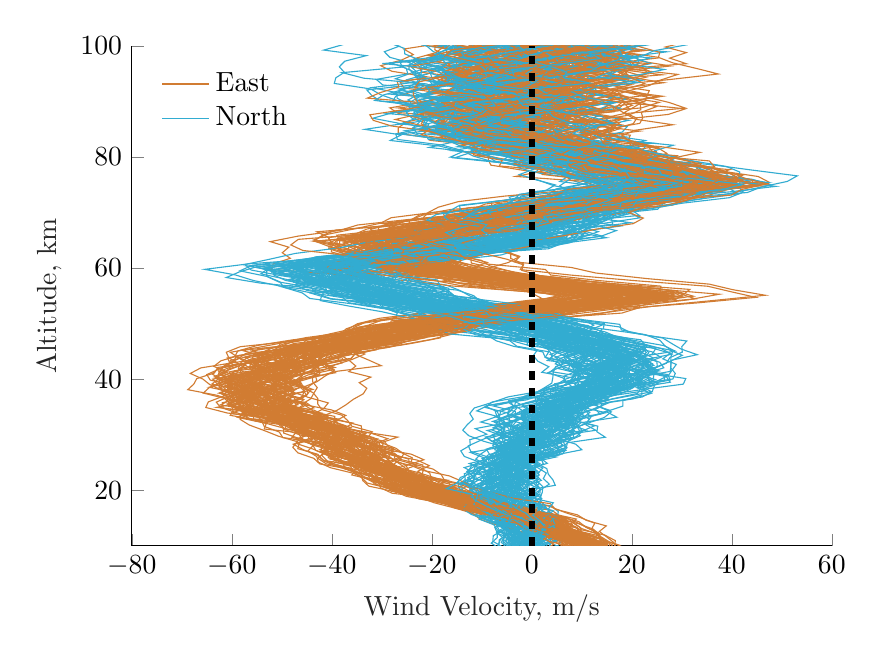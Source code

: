 % This file was created by matlab2tikz.
%
%The latest updates can be retrieved from
%  http://www.mathworks.com/matlabcentral/fileexchange/22022-matlab2tikz-matlab2tikz
%where you can also make suggestions and rate matlab2tikz.
%
\definecolor{mycolor1}{rgb}{0.82,0.486,0.196}%
\definecolor{mycolor2}{rgb}{0.196,0.675,0.82}%
%
\begin{tikzpicture}

\begin{axis}[%
width=3.5in,
height=2.5in,
at={(1.011in,0.642in)},
scale only axis,
xmin=-80,
xmax=60,
xlabel style={font=\color{white!15!black}},
xlabel={Wind Velocity, m/s},
ymin=10,
ymax=100,
ylabel style={font=\color{white!15!black}},
ylabel={Altitude, km},
axis background/.style={fill=white},
axis x line*=bottom,
axis y line*=left,
legend style={at={(0.03,0.97)}, anchor=north west, legend cell align=left, align=left, fill=none, draw=none}
]
\addplot [color=mycolor1]
  table[row sep=crcr]{%
18.1	124.27\\
15.7	123.27\\
18.6	122.27\\
16.2	121.27\\
5.6	120.27\\
7.3	119.27\\
4.3	118.27\\
11.3	117.27\\
0.2	116.27\\
9.9	115.27\\
18.5	114.27\\
16	113.27\\
22.8	112.27\\
6.8	111.27\\
4.2	110.27\\
-2.5	109.27\\
2	108.27\\
-4.2	107.27\\
-5.5	106.27\\
-3.3	105.27\\
7.7	104.27\\
0.2	103.27\\
17.1	102.27\\
24.2	101.27\\
13.8	100.27\\
9.8	99.27\\
5.3	98.27\\
-2.3	97.27\\
-6.5	96.27\\
-10	95.27\\
-11.1	94.27\\
-15.7	93.27\\
-11.3	92.27\\
-12.1	91.27\\
-11.6	90.27\\
-11.1	89.27\\
-10.1	88.27\\
-8.9	87.27\\
-9.1	86.27\\
-2.6	85.27\\
-4	84.27\\
3.2	83.27\\
6.5	82.27\\
12.5	81.27\\
19.3	80.27\\
17.4	79.27\\
17.4	78.27\\
23.1	77.27\\
23	76.27\\
28.5	75.27\\
23.7	74.27\\
9	73.27\\
2.6	72.27\\
-0.4	71.27\\
-3.4	70.27\\
-4.4	69.27\\
-15.3	68.27\\
-18.4	67.27\\
-24	66.27\\
-28	65.27\\
-35.1	64.27\\
-26.5	63.27\\
-29.2	62.27\\
-29	61.27\\
-23.2	60.27\\
-16.4	59.27\\
0.6	58.27\\
2.2	57.27\\
9	56.27\\
18.1	55.27\\
10.3	54.27\\
-0.6	53.27\\
-6.5	52.27\\
-11.5	51.27\\
-16	50.27\\
-24.3	49.27\\
-26.5	48.27\\
-24.4	47.27\\
-33.7	46.27\\
-35	45.27\\
-37.6	44.27\\
-40.8	43.27\\
-45.3	42.27\\
-48.1	41.27\\
-49.3	40.27\\
-50.9	39.27\\
-54	38.27\\
-55.1	37.27\\
-56	36.27\\
-53.5	35.27\\
-50.1	34.27\\
-46.7	33.27\\
-46	32.27\\
-48.1	31.27\\
-45.3	30.27\\
-41.9	29.27\\
-41.3	28.27\\
-39.2	27.27\\
-38.7	26.27\\
-33.9	25.27\\
-31.8	24.27\\
-31.7	23.27\\
-25.6	22.27\\
-23.6	21.27\\
-23.6	20.27\\
-21.1	19.27\\
-17.4	18.27\\
-10.7	17.27\\
-5.9	16.27\\
-1.1	15.27\\
-0.3	14.27\\
-0	13.27\\
1.5	12.27\\
5.3	11.27\\
7.1	10.27\\
6.1	9.27\\
5.4	8.27\\
4.4	7.27\\
5.4	6.27\\
4	5.27\\
};
\addlegendentry{East}

\addplot [color=mycolor2]
  table[row sep=crcr]{%
5.8	124.27\\
11	123.27\\
8.1	122.27\\
20.4	121.27\\
30.3	120.27\\
30.6	119.27\\
28.6	118.27\\
25.6	117.27\\
38.1	116.27\\
37.6	115.27\\
38.8	114.27\\
41.4	113.27\\
38.3	112.27\\
38.5	111.27\\
21.3	110.27\\
20.4	109.27\\
22	108.27\\
13.7	107.27\\
14.6	106.27\\
6.3	105.27\\
-5.6	104.27\\
-1.9	103.27\\
-12.6	102.27\\
-10.4	101.27\\
-12.7	100.27\\
-9.7	99.27\\
3.7	98.27\\
4.7	97.27\\
8	96.27\\
11.7	95.27\\
-4.8	94.27\\
-7.9	93.27\\
4.4	92.27\\
-0.7	91.27\\
2.6	90.27\\
-1.6	89.27\\
-1.7	88.27\\
-0.7	87.27\\
2.9	86.27\\
-0.5	85.27\\
-5	84.27\\
-10.4	83.27\\
6.4	82.27\\
-0.8	81.27\\
4.6	80.27\\
5.2	79.27\\
8.6	78.27\\
12.6	77.27\\
27.8	76.27\\
34.5	75.27\\
28.2	74.27\\
20.4	73.27\\
14.3	72.27\\
10.8	71.27\\
6.8	70.27\\
6.6	69.27\\
3.7	68.27\\
1.2	67.27\\
-3.5	66.27\\
-9.7	65.27\\
-19.9	64.27\\
-22.1	63.27\\
-23.8	62.27\\
-34.2	61.27\\
-41.1	60.27\\
-35.8	59.27\\
-38.5	58.27\\
-38	57.27\\
-34.2	56.27\\
-31.8	55.27\\
-25.6	54.27\\
-22	53.27\\
-20.2	52.27\\
-18.3	51.27\\
-10.2	50.27\\
-6.3	49.27\\
-3.6	48.27\\
4.9	47.27\\
8.6	46.27\\
8.8	45.27\\
10.8	44.27\\
8.2	43.27\\
4.8	42.27\\
4.3	41.27\\
4.2	40.27\\
4	39.27\\
2.2	38.27\\
0.2	37.27\\
-3.2	36.27\\
-3.4	35.27\\
-4.2	34.27\\
-7.2	33.27\\
-5.4	32.27\\
-7.7	31.27\\
-4.7	30.27\\
-0.8	29.27\\
0.1	28.27\\
0.4	27.27\\
-2.8	26.27\\
-1.2	25.27\\
-1.1	24.27\\
-3.2	23.27\\
-2.5	22.27\\
-2.5	21.27\\
-4.1	20.27\\
-2.7	19.27\\
-3.4	18.27\\
-5	17.27\\
-7.2	16.27\\
-9.1	15.27\\
-7.6	14.27\\
-2.3	13.27\\
-2.8	12.27\\
-4.5	11.27\\
-3.2	10.27\\
-0.9	9.27\\
-0.4	8.27\\
-0.1	7.27\\
2.1	6.27\\
0.6	5.27\\
};
\addlegendentry{North}

\addplot [color=mycolor1, forget plot]
  table[row sep=crcr]{%
15.2	125.91\\
22.6	124.91\\
20.8	123.91\\
30.2	122.91\\
20.9	121.91\\
14.8	120.91\\
18.1	119.91\\
21	118.91\\
11.6	117.91\\
17.9	116.91\\
23.7	115.91\\
11.8	114.91\\
16.5	113.91\\
3.2	112.91\\
10.2	111.91\\
6.5	110.91\\
6.2	109.91\\
2.3	108.91\\
7.5	107.91\\
2.5	106.91\\
11.1	105.91\\
5.9	104.91\\
20.7	103.91\\
25.3	102.91\\
17.1	101.91\\
17.9	100.91\\
16.6	99.91\\
9.7	98.91\\
7.1	97.91\\
5.2	96.91\\
6.6	95.91\\
2.3	94.91\\
-0.1	93.91\\
2.1	92.91\\
6.6	91.91\\
10.6	90.91\\
17	89.91\\
-0.5	88.91\\
3.7	87.91\\
6.2	86.91\\
8.4	85.91\\
9.8	84.91\\
19.7	83.91\\
19.2	82.91\\
21.4	81.91\\
20.7	80.91\\
22.5	79.91\\
22.4	78.91\\
24.4	77.91\\
24.3	76.91\\
30.3	75.91\\
24.6	74.91\\
21.5	73.91\\
13.3	72.91\\
6.5	71.91\\
4.1	70.91\\
-4.1	69.91\\
-10.5	68.91\\
-22.1	67.91\\
-28.5	66.91\\
-39	65.91\\
-38.4	64.91\\
-38.5	63.91\\
-34.8	62.91\\
-31.2	61.91\\
-35.4	60.91\\
-23.9	59.91\\
-19.7	58.91\\
-8.2	57.91\\
-2.8	56.91\\
3.6	55.91\\
9.6	54.91\\
1	53.91\\
-5.5	52.91\\
-10.6	51.91\\
-17.1	50.91\\
-22.3	49.91\\
-20.2	48.91\\
-27	47.91\\
-29.1	46.91\\
-36.5	45.91\\
-36.7	44.91\\
-39.1	43.91\\
-38	42.91\\
-42.6	41.91\\
-42.4	40.91\\
-46.5	39.91\\
-45.9	38.91\\
-45.5	37.91\\
-45.9	36.91\\
-47.4	35.91\\
-49.2	34.91\\
-47.1	33.91\\
-49	32.91\\
-43.3	31.91\\
-41.7	30.91\\
-38.6	29.91\\
-40.1	28.91\\
-37.9	27.91\\
-34.4	26.91\\
-36.7	25.91\\
-36.2	24.91\\
-30.8	23.91\\
-32.7	22.91\\
-31.2	21.91\\
-28.8	20.91\\
-25.8	19.91\\
-19.9	18.91\\
-18.1	17.91\\
-15.6	16.91\\
-11.3	15.91\\
-7.3	14.91\\
-4.2	13.91\\
-1.1	12.91\\
2.4	11.91\\
4.4	10.91\\
8.1	9.91\\
8	8.91\\
8.3	7.91\\
7.6	6.91\\
};
\addplot [color=mycolor2, forget plot]
  table[row sep=crcr]{%
17.5	125.91\\
15.7	124.91\\
17.7	123.91\\
26.5	122.91\\
33.2	121.91\\
25.5	120.91\\
35.1	119.91\\
40	118.91\\
49.4	117.91\\
42.1	116.91\\
38.7	115.91\\
38.7	114.91\\
29.5	113.91\\
27.2	112.91\\
13.4	111.91\\
7.1	110.91\\
6.7	109.91\\
4	108.91\\
1.6	107.91\\
-1.7	106.91\\
-10.3	105.91\\
-9.9	104.91\\
-17.7	103.91\\
-20.7	102.91\\
-16.7	101.91\\
-17.6	100.91\\
-4.4	99.91\\
-7.1	98.91\\
-5.1	97.91\\
-2.3	96.91\\
-15.6	95.91\\
-12.9	94.91\\
-1.7	93.91\\
-2.3	92.91\\
-1.8	91.91\\
-1.3	90.91\\
-8.6	89.91\\
-11.9	88.91\\
-9.9	87.91\\
-7.5	86.91\\
-8.1	85.91\\
-13	84.91\\
-0.6	83.91\\
-6.7	82.91\\
-5.9	81.91\\
-1.4	80.91\\
8.5	79.91\\
24.2	78.91\\
36.3	77.91\\
39	76.91\\
39.5	75.91\\
39.5	74.91\\
35.3	73.91\\
20.3	72.91\\
22.5	71.91\\
15.6	70.91\\
14	69.91\\
14.5	68.91\\
10.7	67.91\\
4.7	66.91\\
0.2	65.91\\
1.7	64.91\\
-2.7	63.91\\
-10.9	62.91\\
-22.5	61.91\\
-27.9	60.91\\
-40.3	59.91\\
-37.7	58.91\\
-40	57.91\\
-33.5	56.91\\
-33.3	55.91\\
-29.5	54.91\\
-26.5	53.91\\
-23.6	52.91\\
-19.3	51.91\\
-10.8	50.91\\
-4.3	49.91\\
2.2	48.91\\
10.5	47.91\\
11	46.91\\
7	45.91\\
8.8	44.91\\
6.4	43.91\\
7.5	42.91\\
8.9	41.91\\
15.7	40.91\\
18.2	39.91\\
17.3	38.91\\
13.8	37.91\\
9.4	36.91\\
9	35.91\\
3.8	34.91\\
2.4	33.91\\
0.4	32.91\\
1.3	31.91\\
4	30.91\\
3.2	29.91\\
1.5	28.91\\
-0.4	27.91\\
0.2	26.91\\
-1.3	25.91\\
-1.7	24.91\\
-2.3	23.91\\
-3.7	22.91\\
-2.8	21.91\\
-3.4	20.91\\
-3.5	19.91\\
-4.4	18.91\\
-6.4	17.91\\
-8.1	16.91\\
-8.6	15.91\\
-3.3	14.91\\
-2.4	13.91\\
-3.7	12.91\\
-3.8	11.91\\
-2.5	10.91\\
-0.2	9.91\\
1.2	8.91\\
2.6	7.91\\
1.1	6.91\\
};
\addplot [color=mycolor1, forget plot]
  table[row sep=crcr]{%
12.4	124.48\\
8.7	123.48\\
3.4	122.48\\
2.3	121.48\\
-1.7	120.48\\
8.2	119.48\\
0.9	118.48\\
3.3	117.48\\
-2.2	116.48\\
4	115.48\\
9.8	114.48\\
10	113.48\\
13.5	112.48\\
1.9	111.48\\
-1.6	110.48\\
-0.8	109.48\\
-3.1	108.48\\
-2.3	107.48\\
-6.3	106.48\\
2.6	105.48\\
9.8	104.48\\
7.1	103.48\\
21.1	102.48\\
24.2	101.48\\
18.1	100.48\\
7.6	99.48\\
12.8	98.48\\
8.5	97.48\\
9	96.48\\
9.8	95.48\\
19.6	94.48\\
15.6	93.48\\
3.2	92.48\\
14.4	91.48\\
8.7	90.48\\
3.8	89.48\\
2	88.48\\
1.7	87.48\\
-3.1	86.48\\
-1.7	85.48\\
-7.9	84.48\\
-5.4	83.48\\
-1.2	82.48\\
-2.1	81.48\\
1.1	80.48\\
5.9	79.48\\
13.4	78.48\\
25.8	77.48\\
30.9	76.48\\
39.3	75.48\\
30.5	74.48\\
17.2	73.48\\
21.3	72.48\\
19.7	71.48\\
22	70.48\\
14.3	69.48\\
4.6	68.48\\
-7.1	67.48\\
-12.9	66.48\\
-26.4	65.48\\
-32.8	64.48\\
-27.3	63.48\\
-27	62.48\\
-21.1	61.48\\
-20.9	60.48\\
-15.4	59.48\\
-0.1	58.48\\
3.8	57.48\\
7.5	56.48\\
18.7	55.48\\
16.9	54.48\\
8.6	53.48\\
5.1	52.48\\
-5.8	51.48\\
-14.1	50.48\\
-17.9	49.48\\
-23.7	48.48\\
-23	47.48\\
-28.7	46.48\\
-32.3	45.48\\
-41.7	44.48\\
-44.4	43.48\\
-43.3	42.48\\
-46.8	41.48\\
-55.9	40.48\\
-57.8	39.48\\
-56.8	38.48\\
-59.2	37.48\\
-61.4	36.48\\
-60.3	35.48\\
-59.7	34.48\\
-60.3	33.48\\
-54	32.48\\
-53.5	31.48\\
-50.5	30.48\\
-49.8	29.48\\
-41.7	28.48\\
-38.6	27.48\\
-32.7	26.48\\
-30.1	25.48\\
-28.3	24.48\\
-26.6	23.48\\
-22.3	22.48\\
-20.6	21.48\\
-19.3	20.48\\
-15.8	19.48\\
-10.5	18.48\\
-6.6	17.48\\
-2.3	16.48\\
2	15.48\\
4.1	14.48\\
5	13.48\\
7.9	12.48\\
9.1	11.48\\
14.9	10.48\\
14.8	9.48\\
12.1	8.48\\
12.7	7.48\\
11.4	6.48\\
10.8	5.48\\
};
\addplot [color=mycolor2, forget plot]
  table[row sep=crcr]{%
30	124.48\\
15.5	123.48\\
22.1	122.48\\
28.5	121.48\\
33.1	120.48\\
36.1	119.48\\
32.5	118.48\\
26.2	117.48\\
35.7	116.48\\
45.4	115.48\\
37.1	114.48\\
34.3	113.48\\
35.2	112.48\\
28	111.48\\
15.2	110.48\\
18.8	109.48\\
12.7	108.48\\
11.9	107.48\\
1.2	106.48\\
0.4	105.48\\
-7.2	104.48\\
-11.5	103.48\\
-17.5	102.48\\
-10.6	101.48\\
1	100.48\\
-9.6	99.48\\
1.5	98.48\\
-9	97.48\\
-9.2	96.48\\
-7.8	95.48\\
-19.4	94.48\\
-6.3	93.48\\
3.5	92.48\\
6.3	91.48\\
3.2	90.48\\
8.8	89.48\\
8.9	88.48\\
13.8	87.48\\
10.3	86.48\\
19.1	85.48\\
18.1	84.48\\
12.4	83.48\\
24.2	82.48\\
16.8	81.48\\
24	80.48\\
28.3	79.48\\
27	78.48\\
28.2	77.48\\
39.1	76.48\\
39.5	75.48\\
39	74.48\\
34.6	73.48\\
34	72.48\\
27.6	71.48\\
19.9	70.48\\
21.5	69.48\\
10.5	68.48\\
2.3	67.48\\
0.9	66.48\\
-3.8	65.48\\
-10.3	64.48\\
-16.1	63.48\\
-20.2	62.48\\
-21.4	61.48\\
-22.9	60.48\\
-24.2	59.48\\
-26	58.48\\
-22.3	57.48\\
-19.9	56.48\\
-21.3	55.48\\
-14.4	54.48\\
-7.3	53.48\\
-5.1	52.48\\
-3	51.48\\
6.2	50.48\\
4.9	49.48\\
11.5	48.48\\
15.5	47.48\\
17.2	46.48\\
18.6	45.48\\
20	44.48\\
18.6	43.48\\
15.6	42.48\\
17.1	41.48\\
19.1	40.48\\
17.3	39.48\\
12.3	38.48\\
6.9	37.48\\
5.8	36.48\\
7.3	35.48\\
3.3	34.48\\
0.9	33.48\\
-3.7	32.48\\
-4.3	31.48\\
-4.1	30.48\\
-1.7	29.48\\
-3.7	28.48\\
-6.9	27.48\\
-7	26.48\\
-6.7	25.48\\
-9.3	24.48\\
-6.4	23.48\\
-7.4	22.48\\
-9.7	21.48\\
-11	20.48\\
-10.6	19.48\\
-12.2	18.48\\
-10.7	17.48\\
-10.9	16.48\\
-11	15.48\\
-8.1	14.48\\
-3.2	13.48\\
-6.9	12.48\\
-6.9	11.48\\
-8.1	10.48\\
-6.4	9.48\\
-5.5	8.48\\
-5.8	7.48\\
-3.9	6.48\\
-4.1	5.48\\
};
\addplot [color=mycolor1, forget plot]
  table[row sep=crcr]{%
11.4	124.47\\
15.8	123.47\\
29.9	122.47\\
35.6	121.47\\
29.4	120.47\\
27	119.47\\
24.7	118.47\\
22.4	117.47\\
16.1	116.47\\
18.9	115.47\\
21.7	114.47\\
12.9	113.47\\
14.8	112.47\\
4.2	111.47\\
8.2	110.47\\
11.8	109.47\\
4.6	108.47\\
7.8	107.47\\
9.3	106.47\\
8.6	105.47\\
14.2	104.47\\
13.4	103.47\\
26.1	102.47\\
27.6	101.47\\
22.8	100.47\\
18.8	99.47\\
10.9	98.47\\
8.5	97.47\\
12.6	96.47\\
16.9	95.47\\
12.1	94.47\\
10.9	93.47\\
12.4	92.47\\
8.4	91.47\\
9.2	90.47\\
10	89.47\\
14.3	88.47\\
-1.8	87.47\\
-0.6	86.47\\
-1.2	85.47\\
-1.5	84.47\\
-1.6	83.47\\
12.5	82.47\\
20.5	81.47\\
18	80.47\\
23.1	79.47\\
34.1	78.47\\
37.8	77.47\\
45.3	76.47\\
47.4	75.47\\
43	74.47\\
27.7	73.47\\
17.7	72.47\\
10.1	71.47\\
4.1	70.47\\
-3.4	69.47\\
-9	68.47\\
-9.3	67.47\\
-19.4	66.47\\
-22.2	65.47\\
-27.5	64.47\\
-22.7	63.47\\
-20.9	62.47\\
-22.9	61.47\\
-23.6	60.47\\
-22.8	59.47\\
-6.7	58.47\\
-0.8	57.47\\
7.9	56.47\\
15.5	55.47\\
15	54.47\\
7.7	53.47\\
-0.5	52.47\\
-2	51.47\\
-13.3	50.47\\
-25	49.47\\
-31.2	48.47\\
-29.9	47.47\\
-32.7	46.47\\
-36.3	45.47\\
-38.5	44.47\\
-36.7	43.47\\
-42.7	42.47\\
-42.5	41.47\\
-43.9	40.47\\
-43.8	39.47\\
-42.9	38.47\\
-43.6	37.47\\
-44.2	36.47\\
-46	35.47\\
-40.1	34.47\\
-37.2	33.47\\
-39.2	32.47\\
-39.9	31.47\\
-35.5	30.47\\
-31.6	29.47\\
-32.1	28.47\\
-32.5	27.47\\
-32.6	26.47\\
-30.3	25.47\\
-31	24.47\\
-27.9	23.47\\
-23.5	22.47\\
-24.7	21.47\\
-21.9	20.47\\
-16.6	19.47\\
-16.2	18.47\\
-12.1	17.47\\
-9.5	16.47\\
-6.5	15.47\\
-2.5	14.47\\
-0	13.47\\
5.9	12.47\\
6.5	11.47\\
8.4	10.47\\
9.9	9.47\\
9.2	8.47\\
7	7.47\\
5.9	6.47\\
3.1	5.47\\
};
\addplot [color=mycolor2, forget plot]
  table[row sep=crcr]{%
22	124.47\\
25.3	123.47\\
15.3	122.47\\
20.9	121.47\\
24.6	120.47\\
21.1	119.47\\
28	118.47\\
29.1	117.47\\
37	116.47\\
36	115.47\\
9.7	114.47\\
7.4	113.47\\
4.6	112.47\\
-6.2	111.47\\
-14	110.47\\
-13.6	109.47\\
-29.3	108.47\\
-21.9	107.47\\
-15.3	106.47\\
-11.8	105.47\\
-16.9	104.47\\
-5.7	103.47\\
-11.4	102.47\\
-11.5	101.47\\
-13.8	100.47\\
-9.6	99.47\\
1	98.47\\
3.3	97.47\\
-0.8	96.47\\
-2.2	95.47\\
-13.7	94.47\\
-15.7	93.47\\
-5.3	92.47\\
-13.8	91.47\\
-17.1	90.47\\
-19.9	89.47\\
-22.1	88.47\\
-19.5	87.47\\
-21.4	86.47\\
-21.8	85.47\\
-13.5	84.47\\
-14.1	83.47\\
0.1	82.47\\
-3.9	81.47\\
-0.1	80.47\\
-5.1	79.47\\
2.7	78.47\\
17.6	77.47\\
28.6	76.47\\
27.7	75.47\\
32.3	74.47\\
31.1	73.47\\
20.6	72.47\\
6.1	71.47\\
5.3	70.47\\
2.4	69.47\\
-0.9	68.47\\
-3.3	67.47\\
-2.8	66.47\\
-6.7	65.47\\
-11.8	64.47\\
-18.1	63.47\\
-22	62.47\\
-31.2	61.47\\
-36.5	60.47\\
-36.2	59.47\\
-35.1	58.47\\
-41.9	57.47\\
-40.9	56.47\\
-35.2	55.47\\
-30.2	54.47\\
-28.3	53.47\\
-22.3	52.47\\
-16.9	51.47\\
-9.9	50.47\\
-5	49.47\\
-3.9	48.47\\
1.3	47.47\\
9.1	46.47\\
12.6	45.47\\
8.2	44.47\\
9.1	43.47\\
7.7	42.47\\
12.2	41.47\\
19.3	40.47\\
22	39.47\\
19.3	38.47\\
16	37.47\\
15.2	36.47\\
12.1	35.47\\
10.1	34.47\\
7.2	33.47\\
7.2	32.47\\
5.7	31.47\\
3.3	30.47\\
4	29.47\\
-2.2	28.47\\
-1	27.47\\
-1.2	26.47\\
-2.7	25.47\\
-1.4	24.47\\
-3.8	23.47\\
-6.1	22.47\\
-4.1	21.47\\
-3.7	20.47\\
-4.9	19.47\\
-4.5	18.47\\
-3.2	17.47\\
-3.7	16.47\\
-4.2	15.47\\
-3.8	14.47\\
0.4	13.47\\
-0.3	12.47\\
-0.8	11.47\\
0.3	10.47\\
0.2	9.47\\
1.7	8.47\\
1.6	7.47\\
1.7	6.47\\
0.6	5.47\\
};
\addplot [color=mycolor1, forget plot]
  table[row sep=crcr]{%
7.7	125.25\\
2.2	124.25\\
7	123.25\\
4.7	122.25\\
3.8	121.25\\
-1.8	120.25\\
9.7	119.25\\
7.6	118.25\\
4.6	117.25\\
7.8	116.25\\
11.1	115.25\\
13.1	114.25\\
13.6	113.25\\
3.9	112.25\\
-1.4	111.25\\
-13.5	110.25\\
-25.5	109.25\\
-12.8	108.25\\
-18.8	107.25\\
-21.7	106.25\\
-13	105.25\\
-8.2	104.25\\
6.6	103.25\\
9.6	102.25\\
8.5	101.25\\
11.8	100.25\\
9.5	99.25\\
8.6	98.25\\
-2.4	97.25\\
-10.1	96.25\\
-7	95.25\\
-4.1	94.25\\
-5.3	93.25\\
-2.6	92.25\\
-11.4	91.25\\
-18.9	90.25\\
-18.7	89.25\\
-16.3	88.25\\
-4.1	87.25\\
-6.1	86.25\\
-0.7	85.25\\
-4.2	84.25\\
-2.2	83.25\\
2.6	82.25\\
13.3	81.25\\
20.3	80.25\\
18.8	79.25\\
19.1	78.25\\
16.3	77.25\\
15.8	76.25\\
24.6	75.25\\
15.9	74.25\\
12.9	73.25\\
3.1	72.25\\
-3.4	71.25\\
-10.4	70.25\\
-13.8	69.25\\
-17.5	68.25\\
-20.6	67.25\\
-27	66.25\\
-35.5	65.25\\
-33	64.25\\
-29.6	63.25\\
-28.2	62.25\\
-36.8	61.25\\
-32.4	60.25\\
-18.1	59.25\\
-11.4	58.25\\
1.5	57.25\\
16.6	56.25\\
24.7	55.25\\
22.6	54.25\\
10.4	53.25\\
4	52.25\\
-8.3	51.25\\
-17.5	50.25\\
-26.2	49.25\\
-25.3	48.25\\
-36.9	47.25\\
-40.1	46.25\\
-45.9	45.25\\
-49	44.25\\
-50.9	43.25\\
-54	42.25\\
-56.5	41.25\\
-60.5	40.25\\
-56.6	39.25\\
-53.1	38.25\\
-50.4	37.25\\
-54.1	36.25\\
-52.6	35.25\\
-51.4	34.25\\
-49.8	33.25\\
-49.5	32.25\\
-48.1	31.25\\
-44.7	30.25\\
-41.7	29.25\\
-37.6	28.25\\
-35.6	27.25\\
-33.9	26.25\\
-31.8	25.25\\
-28.5	24.25\\
-24.9	23.25\\
-23	22.25\\
-20.4	21.25\\
-22.4	20.25\\
-19.6	19.25\\
-16.6	18.25\\
-11.2	17.25\\
-5.9	16.25\\
-0.9	15.25\\
1.7	14.25\\
2.6	13.25\\
6.8	12.25\\
9.4	11.25\\
13.1	10.25\\
10.4	9.25\\
9.6	8.25\\
8.3	7.25\\
6.9	6.25\\
};
\addplot [color=mycolor2, forget plot]
  table[row sep=crcr]{%
-1	125.25\\
-0.1	124.25\\
0.3	123.25\\
6.9	122.25\\
11.4	121.25\\
22	120.25\\
19.3	119.25\\
10.8	118.25\\
20.7	117.25\\
16.4	116.25\\
20.3	115.25\\
14.2	114.25\\
22.8	113.25\\
26	112.25\\
15.1	111.25\\
34.6	110.25\\
34.8	109.25\\
38.9	108.25\\
33.1	107.25\\
33.4	106.25\\
23.6	105.25\\
23	104.25\\
14.4	103.25\\
2.4	102.25\\
3.1	101.25\\
0.4	100.25\\
9	99.25\\
5.5	98.25\\
-2.3	97.25\\
-5.4	96.25\\
-16.2	95.25\\
-13.6	94.25\\
-4.3	93.25\\
-7.3	92.25\\
-18.1	91.25\\
-16.7	90.25\\
-11.6	89.25\\
-15.8	88.25\\
-23.6	87.25\\
-19.6	86.25\\
-23.7	85.25\\
-23	84.25\\
-9.3	83.25\\
-11.4	82.25\\
-11.6	81.25\\
-9	80.25\\
-7.4	79.25\\
-2.1	78.25\\
11.6	77.25\\
10.8	76.25\\
11	75.25\\
4.9	74.25\\
3.3	73.25\\
1.7	72.25\\
-2.9	71.25\\
-8.4	70.25\\
-5.7	69.25\\
-2	68.25\\
2.3	67.25\\
-0.2	66.25\\
-1	65.25\\
-8.3	64.25\\
-14.5	63.25\\
-21.9	62.25\\
-32.6	61.25\\
-39.6	60.25\\
-40.3	59.25\\
-39.9	58.25\\
-34.5	57.25\\
-37.5	56.25\\
-38.3	55.25\\
-33.4	54.25\\
-26.3	53.25\\
-20.2	52.25\\
-16.6	51.25\\
-7	50.25\\
-2.9	49.25\\
0.9	48.25\\
3.5	47.25\\
8.1	46.25\\
12.3	45.25\\
14.5	44.25\\
13.1	43.25\\
10	42.25\\
9	41.25\\
9.7	40.25\\
15	39.25\\
15.6	38.25\\
6.6	37.25\\
2.3	36.25\\
5.6	35.25\\
3.8	34.25\\
2.5	33.25\\
3	32.25\\
0.2	31.25\\
1.5	30.25\\
2.4	29.25\\
1.4	28.25\\
2.7	27.25\\
0.3	26.25\\
-0.6	25.25\\
-1.7	24.25\\
0.8	23.25\\
-0.3	22.25\\
-4.8	21.25\\
-8.7	20.25\\
-6.8	19.25\\
-4.8	18.25\\
-5.4	17.25\\
-6	16.25\\
-8.9	15.25\\
-4.1	14.25\\
-3	13.25\\
-2.9	12.25\\
-2.8	11.25\\
-3.2	10.25\\
-3.1	9.25\\
-0.8	8.25\\
-0.4	7.25\\
-0.7	6.25\\
};
\addplot [color=mycolor1, forget plot]
  table[row sep=crcr]{%
4.9	125.59\\
7.9	124.59\\
7.7	123.59\\
14.6	122.59\\
14.2	121.59\\
19.5	120.59\\
14.6	119.59\\
10.3	118.59\\
8.3	117.59\\
10.1	116.59\\
12.4	115.59\\
6.7	114.59\\
6.9	113.59\\
-1.3	112.59\\
1.6	111.59\\
-4	110.59\\
1	109.59\\
-6.6	108.59\\
-5.7	107.59\\
1	106.59\\
6.2	105.59\\
12.4	104.59\\
24.1	103.59\\
24.1	102.59\\
22.8	101.59\\
14	100.59\\
15.8	99.59\\
15.6	98.59\\
9.7	97.59\\
5.3	96.59\\
14.2	95.59\\
16.6	94.59\\
5.6	93.59\\
15.1	92.59\\
12.6	91.59\\
10.5	90.59\\
13.5	89.59\\
-1.8	88.59\\
-3.3	87.59\\
-7.5	86.59\\
-10.9	85.59\\
-16.5	84.59\\
-4.9	83.59\\
-3.6	82.59\\
3.6	81.59\\
16	80.59\\
18	79.59\\
27.6	78.59\\
27.5	77.59\\
33.5	76.59\\
31.6	75.59\\
25.5	74.59\\
28.5	73.59\\
24.9	72.59\\
26.5	71.59\\
13.7	70.59\\
9	69.59\\
-0.3	68.59\\
-10.5	67.59\\
-22.1	66.59\\
-30.5	65.59\\
-31.8	64.59\\
-27.3	63.59\\
-23.3	62.59\\
-18.6	61.59\\
-22	60.59\\
-11.6	59.59\\
-5.6	58.59\\
-0.4	57.59\\
8.2	56.59\\
18.2	55.59\\
24.4	54.59\\
18.6	53.59\\
9.3	52.59\\
6.3	51.59\\
-2	50.59\\
-16.1	49.59\\
-16.6	48.59\\
-25.6	47.59\\
-30.6	46.59\\
-40.3	45.59\\
-40.7	44.59\\
-41.3	43.59\\
-42.1	42.59\\
-51.1	41.59\\
-52.3	40.59\\
-57.7	39.59\\
-59.2	38.59\\
-60.7	37.59\\
-55.8	36.59\\
-56	35.59\\
-58.1	34.59\\
-54.1	33.59\\
-53.1	32.59\\
-48.5	31.59\\
-47	30.59\\
-39.5	29.59\\
-38.7	28.59\\
-33.7	27.59\\
-32.7	26.59\\
-33.7	25.59\\
-29	24.59\\
-25.7	23.59\\
-27.1	22.59\\
-23.2	21.59\\
-22.7	20.59\\
-19.5	19.59\\
-19.7	18.59\\
-16.5	17.59\\
-13	16.59\\
-6.7	15.59\\
-2.2	14.59\\
0.2	13.59\\
3.4	12.59\\
9.3	11.59\\
9.1	10.59\\
9.9	9.59\\
10.8	8.59\\
9	7.59\\
8.5	6.59\\
};
\addplot [color=mycolor2, forget plot]
  table[row sep=crcr]{%
14.1	125.59\\
3.6	124.59\\
8.4	123.59\\
13	122.59\\
15.5	121.59\\
16.4	120.59\\
22.8	119.59\\
22.8	118.59\\
30.6	117.59\\
39.2	116.59\\
36	115.59\\
22.6	114.59\\
21.4	113.59\\
20.6	112.59\\
11	111.59\\
11.7	110.59\\
10.6	109.59\\
1.7	108.59\\
-5.4	107.59\\
4.5	106.59\\
-0.9	105.59\\
-2.4	104.59\\
-7.1	103.59\\
-4.5	102.59\\
4.6	101.59\\
-4.6	100.59\\
4.2	99.59\\
-5	98.59\\
4.9	97.59\\
-1.4	96.59\\
-12.3	95.59\\
-1.6	94.59\\
5.6	93.59\\
5	92.59\\
8.1	91.59\\
11	90.59\\
6.4	89.59\\
9	88.59\\
12.2	87.59\\
19.4	86.59\\
14.1	85.59\\
11	84.59\\
18.9	83.59\\
13.7	82.59\\
18.8	81.59\\
20.7	80.59\\
24	79.59\\
36	78.59\\
44.4	77.59\\
53.1	76.59\\
51.1	75.59\\
45.9	74.59\\
43.1	73.59\\
28.7	72.59\\
26.2	71.59\\
25.2	70.59\\
14.7	69.59\\
8.4	68.59\\
0.3	67.59\\
-0.9	66.59\\
-0.2	65.59\\
-6.3	64.59\\
-13.2	63.59\\
-15.9	62.59\\
-18.7	61.59\\
-28	60.59\\
-33	59.59\\
-31.2	58.59\\
-31.4	57.59\\
-29.4	56.59\\
-24.9	55.59\\
-20.1	54.59\\
-14	53.59\\
-8.8	52.59\\
-0.7	51.59\\
0.6	50.59\\
6.7	49.59\\
8.2	48.59\\
13.7	47.59\\
17.8	46.59\\
14.4	45.59\\
18.3	44.59\\
16.9	43.59\\
15.6	42.59\\
15.9	41.59\\
20.1	40.59\\
17.9	39.59\\
13.3	38.59\\
8.6	37.59\\
8.9	36.59\\
5.5	35.59\\
3.8	34.59\\
-0.3	33.59\\
1.6	32.59\\
-3.1	31.59\\
-1.6	30.59\\
-1.7	29.59\\
-3.9	28.59\\
-8.4	27.59\\
-10.1	26.59\\
-11.2	25.59\\
-9	24.59\\
-7.7	23.59\\
-9.1	22.59\\
-9.4	21.59\\
-7.6	20.59\\
-9.8	19.59\\
-6.1	18.59\\
-6.2	17.59\\
-6.6	16.59\\
-5.3	15.59\\
-1.1	14.59\\
-5	13.59\\
-4.3	12.59\\
-5.5	11.59\\
-6.1	10.59\\
-4.1	9.59\\
-4	8.59\\
-3.6	7.59\\
-3.3	6.59\\
};
\addplot [color=mycolor1, forget plot]
  table[row sep=crcr]{%
2.6	124.65\\
-6.1	123.65\\
-9.6	122.65\\
-10.7	121.65\\
-6.4	120.65\\
-5.5	119.65\\
-0.7	118.65\\
-5.3	117.65\\
-4.1	116.65\\
-1.7	115.65\\
1.1	114.65\\
6.8	113.65\\
6.3	112.65\\
-1.2	111.65\\
-7.6	110.65\\
-8.5	109.65\\
-6.6	108.65\\
-8.8	107.65\\
3.7	106.65\\
2.8	105.65\\
7.2	104.65\\
-3.5	103.65\\
10.2	102.65\\
11.2	101.65\\
13.3	100.65\\
11.7	99.65\\
0.8	98.65\\
4.4	97.65\\
3.2	96.65\\
2.9	95.65\\
-0.4	94.65\\
6.9	93.65\\
9.2	92.65\\
5.4	91.65\\
10.4	90.65\\
14.8	89.65\\
9.8	88.65\\
8.5	87.65\\
11.1	86.65\\
1.2	85.65\\
1.8	84.65\\
9	83.65\\
11.5	82.65\\
25.2	81.65\\
27	80.65\\
23.8	79.65\\
28.8	78.65\\
32.7	77.65\\
35.8	76.65\\
37.6	75.65\\
37.2	74.65\\
24.2	73.65\\
14.5	72.65\\
6.1	71.65\\
0.6	70.65\\
2.3	69.65\\
0.5	68.65\\
-12.4	67.65\\
-14.8	66.65\\
-17.2	65.65\\
-22.6	64.65\\
-20.4	63.65\\
-14.5	62.65\\
-21.8	61.65\\
-18.3	60.65\\
-12.5	59.65\\
1	58.65\\
7.6	57.65\\
16.1	56.65\\
19.9	55.65\\
25.2	54.65\\
10.8	53.65\\
1.5	52.65\\
-9.9	51.65\\
-15.7	50.65\\
-18.8	49.65\\
-20.7	48.65\\
-21.5	47.65\\
-28.6	46.65\\
-34.2	45.65\\
-36.5	44.65\\
-40.3	43.65\\
-48.3	42.65\\
-52.5	41.65\\
-52.6	40.65\\
-58.9	39.65\\
-59.5	38.65\\
-57.2	37.65\\
-55.4	36.65\\
-52.5	35.65\\
-53.2	34.65\\
-48.3	33.65\\
-42.4	32.65\\
-41.8	31.65\\
-41.6	30.65\\
-34.1	29.65\\
-34.4	28.65\\
-38.1	27.65\\
-37.7	26.65\\
-36	25.65\\
-32.5	24.65\\
-32.7	23.65\\
-28.5	22.65\\
-25.4	21.65\\
-19.4	20.65\\
-16.9	19.65\\
-11.3	18.65\\
-5.5	17.65\\
-0.9	16.65\\
3.7	15.65\\
8	14.65\\
10.2	13.65\\
12.4	12.65\\
13.5	11.65\\
14.4	10.65\\
13.8	9.65\\
13.8	8.65\\
10.8	7.65\\
8	6.65\\
8.5	5.65\\
};
\addplot [color=mycolor2, forget plot]
  table[row sep=crcr]{%
26.1	124.65\\
29.4	123.65\\
36.6	122.65\\
36.4	121.65\\
34.5	120.65\\
23.7	119.65\\
19.2	118.65\\
28.4	117.65\\
34.4	116.65\\
33.2	115.65\\
26.1	114.65\\
31.6	113.65\\
20.3	112.65\\
15.4	111.65\\
6.8	110.65\\
1	109.65\\
-3.1	108.65\\
-6.2	107.65\\
-0.3	106.65\\
-8.1	105.65\\
-11.3	104.65\\
-16.2	103.65\\
-18.2	102.65\\
-20.2	101.65\\
-21.9	100.65\\
-15.9	99.65\\
-6.1	98.65\\
-2.1	97.65\\
1.7	96.65\\
-7.4	95.65\\
-16.9	94.65\\
-18.8	93.65\\
-9.4	92.65\\
-3.7	91.65\\
-2.5	90.65\\
-8.7	89.65\\
-1.8	88.65\\
-2.9	87.65\\
-1.3	86.65\\
-4.5	85.65\\
-3.7	84.65\\
-3.1	83.65\\
8.6	82.65\\
5	81.65\\
6.3	80.65\\
12.9	79.65\\
9.1	78.65\\
11.9	77.65\\
22.4	76.65\\
28.3	75.65\\
28.8	74.65\\
23.5	73.65\\
12.2	72.65\\
7.8	71.65\\
-0.6	70.65\\
-3.9	69.65\\
-5.8	68.65\\
-6.5	67.65\\
-10.5	66.65\\
-10.9	65.65\\
-11	64.65\\
-21.1	63.65\\
-26.5	62.65\\
-35.4	61.65\\
-40.5	60.65\\
-43.4	59.65\\
-38.9	58.65\\
-33.1	57.65\\
-26.6	56.65\\
-20	55.65\\
-18.5	54.65\\
-8.5	53.65\\
-2	52.65\\
3.2	51.65\\
6.9	50.65\\
10.6	49.65\\
6.6	48.65\\
7.7	47.65\\
9.2	46.65\\
15.4	45.65\\
17.8	44.65\\
20.5	43.65\\
19	42.65\\
18.8	41.65\\
20.2	40.65\\
18	39.65\\
17.4	38.65\\
15.2	37.65\\
11.5	36.65\\
8.4	35.65\\
8	34.65\\
7	33.65\\
7.3	32.65\\
9.3	31.65\\
10.1	30.65\\
8.9	29.65\\
5.4	28.65\\
7	27.65\\
2.9	26.65\\
-2.1	25.65\\
1.2	24.65\\
-2.4	23.65\\
-2.7	22.65\\
1.1	21.65\\
2.2	20.65\\
2.1	19.65\\
1.7	18.65\\
-0.7	17.65\\
-0.8	16.65\\
-1.1	15.65\\
-2	14.65\\
1.7	13.65\\
0.8	12.65\\
1.1	11.65\\
2.2	10.65\\
-0.5	9.65\\
-1.3	8.65\\
-0.5	7.65\\
-1.4	6.65\\
-1.6	5.65\\
};
\addplot [color=mycolor1, forget plot]
  table[row sep=crcr]{%
-5.6	124.45\\
-3.6	123.45\\
10.8	122.45\\
15.9	121.45\\
18.4	120.45\\
9	119.45\\
0.3	118.45\\
-7.1	117.45\\
-4.5	116.45\\
-3	115.45\\
-0.9	114.45\\
-3.3	113.45\\
-3.6	112.45\\
-9.4	111.45\\
-7.2	110.45\\
-5.1	109.45\\
-6.6	108.45\\
-6	107.45\\
-7.4	106.45\\
-13.1	105.45\\
-7.4	104.45\\
-11.9	103.45\\
2.5	102.45\\
3.7	101.45\\
8.8	100.45\\
14.1	99.45\\
9.8	98.45\\
14.3	97.45\\
14.7	96.45\\
16	95.45\\
15.6	94.45\\
4.3	93.45\\
2.4	92.45\\
4	91.45\\
0.3	90.45\\
-2.8	89.45\\
0.6	88.45\\
-12.6	87.45\\
-15.9	86.45\\
-7.4	85.45\\
0.6	84.45\\
5.2	83.45\\
16.4	82.45\\
20.8	81.45\\
19.8	80.45\\
19.5	79.45\\
28.4	78.45\\
27.1	77.45\\
32.6	76.45\\
25	75.45\\
29.3	74.45\\
18.8	73.45\\
15	72.45\\
-0.5	71.45\\
-7	70.45\\
-7.6	69.45\\
-5.8	68.45\\
-9.4	67.45\\
-18.5	66.45\\
-25.4	65.45\\
-29	64.45\\
-27.5	63.45\\
-17.7	62.45\\
-19.1	61.45\\
-19	60.45\\
-17.8	59.45\\
-4.2	58.45\\
3.1	57.45\\
20.6	56.45\\
29.4	55.45\\
32.7	54.45\\
20.3	53.45\\
6.1	52.45\\
3.7	51.45\\
-4.5	50.45\\
-15.4	49.45\\
-19.9	48.45\\
-21.2	47.45\\
-27	46.45\\
-33.5	45.45\\
-38.2	44.45\\
-37.8	43.45\\
-42.4	42.45\\
-44.1	41.45\\
-48	40.45\\
-50	39.45\\
-51.4	38.45\\
-59.5	37.45\\
-54.6	36.45\\
-54.3	35.45\\
-49	34.45\\
-47.4	33.45\\
-47.6	32.45\\
-46.6	31.45\\
-43.3	30.45\\
-40.1	29.45\\
-38.1	28.45\\
-36.5	27.45\\
-34.8	26.45\\
-34.4	25.45\\
-33.9	24.45\\
-33	23.45\\
-29.4	22.45\\
-29.7	21.45\\
-29.4	20.45\\
-24.4	19.45\\
-22.6	18.45\\
-16.2	17.45\\
-12.4	16.45\\
-8.4	15.45\\
-2.1	14.45\\
1.6	13.45\\
6.4	12.45\\
7.2	11.45\\
9.8	10.45\\
10	9.45\\
8.4	8.45\\
7.8	7.45\\
5.3	6.45\\
3.9	5.45\\
};
\addplot [color=mycolor2, forget plot]
  table[row sep=crcr]{%
19.9	124.45\\
18.6	123.45\\
12.6	122.45\\
14.8	121.45\\
14.9	120.45\\
18.7	119.45\\
23.2	118.45\\
19.9	117.45\\
26.9	116.45\\
21.3	115.45\\
-1.6	114.45\\
3.8	113.45\\
7.1	112.45\\
-1.7	111.45\\
-7.5	110.45\\
-1.2	109.45\\
-17	108.45\\
-15.5	107.45\\
-13.8	106.45\\
-16.4	105.45\\
-18	104.45\\
-9	103.45\\
-11.5	102.45\\
-4.3	101.45\\
-3.4	100.45\\
-4.8	99.45\\
3	98.45\\
0.8	97.45\\
1.2	96.45\\
8.3	95.45\\
-3.1	94.45\\
-2.4	93.45\\
4.3	92.45\\
-3.6	91.45\\
-5.3	90.45\\
-6.6	89.45\\
-7.3	88.45\\
-14	87.45\\
-13.6	86.45\\
-11.2	85.45\\
-6.5	84.45\\
-4	83.45\\
8.1	82.45\\
5.8	81.45\\
0.7	80.45\\
-2	79.45\\
3.5	78.45\\
18.1	77.45\\
28.8	76.45\\
32.8	75.45\\
36.4	74.45\\
34.4	73.45\\
28	72.45\\
16	71.45\\
13.9	70.45\\
6.5	69.45\\
8.6	68.45\\
12.4	67.45\\
9.4	66.45\\
8.8	65.45\\
6.7	64.45\\
-9.1	63.45\\
-18.2	62.45\\
-26.9	61.45\\
-38.6	60.45\\
-42	59.45\\
-37.3	58.45\\
-43.4	57.45\\
-40.6	56.45\\
-38.8	55.45\\
-26.7	54.45\\
-23.7	53.45\\
-13.6	52.45\\
-5.9	51.45\\
-4.5	50.45\\
4.5	49.45\\
5.9	48.45\\
5.8	47.45\\
11.4	46.45\\
18.8	45.45\\
14.6	44.45\\
20.1	43.45\\
19.4	42.45\\
21.3	41.45\\
26.9	40.45\\
27.7	39.45\\
21	38.45\\
23.9	37.45\\
20.3	36.45\\
12.9	35.45\\
7.8	34.45\\
7.8	33.45\\
6.2	32.45\\
1.5	31.45\\
2.4	30.45\\
2.3	29.45\\
-2.5	28.45\\
-2.1	27.45\\
-3.5	26.45\\
-0.8	25.45\\
-0.8	24.45\\
-2.5	23.45\\
-4.4	22.45\\
-4.3	21.45\\
-6.4	20.45\\
-6.7	19.45\\
-4.6	18.45\\
-5.5	17.45\\
-5.3	16.45\\
-5.3	15.45\\
-3.3	14.45\\
0.3	13.45\\
0.7	12.45\\
1.3	11.45\\
1.1	10.45\\
2.9	9.45\\
3.6	8.45\\
6.3	7.45\\
3.8	6.45\\
3.6	5.45\\
};
\addplot [color=mycolor1, forget plot]
  table[row sep=crcr]{%
38.1	124.93\\
46.5	123.93\\
45.4	122.93\\
36.8	121.93\\
39.1	120.93\\
39.5	119.93\\
35	118.93\\
18.9	117.93\\
19.9	116.93\\
17.8	115.93\\
16.7	114.93\\
24.8	113.93\\
20.1	112.93\\
12	111.93\\
1.3	110.93\\
6.7	109.93\\
0.3	108.93\\
3.1	107.93\\
7.8	106.93\\
11.2	105.93\\
13.4	104.93\\
8.9	103.93\\
20.4	102.93\\
18.7	101.93\\
25.9	100.93\\
18.4	99.93\\
17.8	98.93\\
25.3	97.93\\
28.2	96.93\\
32.9	95.93\\
37.3	94.93\\
27.6	93.93\\
16.3	92.93\\
23.5	91.93\\
23	90.93\\
22.6	89.93\\
15.3	88.93\\
13.4	87.93\\
12.4	86.93\\
14.5	85.93\\
9.9	84.93\\
10.1	83.93\\
11.5	82.93\\
13.2	81.93\\
9	80.93\\
12.4	79.93\\
11.5	78.93\\
21.6	77.93\\
32.7	76.93\\
37.4	75.93\\
36.5	74.93\\
24.9	73.93\\
25.8	72.93\\
19.6	71.93\\
19.5	70.93\\
12.9	69.93\\
-0.3	68.93\\
-6.7	67.93\\
-8.7	66.93\\
-19.4	65.93\\
-25.9	64.93\\
-25	63.93\\
-28.1	62.93\\
-24.8	61.93\\
-25.6	60.93\\
-20.7	59.93\\
-7	58.93\\
1.2	57.93\\
7.9	56.93\\
14.5	55.93\\
16.1	54.93\\
7.3	53.93\\
1.5	52.93\\
-4.7	51.93\\
-13.5	50.93\\
-22	49.93\\
-26.6	48.93\\
-26.8	47.93\\
-29.2	46.93\\
-35.4	45.93\\
-43.8	44.93\\
-46.8	43.93\\
-47.8	42.93\\
-53.1	41.93\\
-60.1	40.93\\
-57.1	39.93\\
-55.6	38.93\\
-55.8	37.93\\
-56.3	36.93\\
-56.1	35.93\\
-53.8	34.93\\
-53.7	33.93\\
-50.9	32.93\\
-49	31.93\\
-49.4	30.93\\
-46.3	29.93\\
-39.7	28.93\\
-40.3	27.93\\
-35.2	26.93\\
-34.9	25.93\\
-31.6	24.93\\
-29.8	23.93\\
-26.7	22.93\\
-24	21.93\\
-23.2	20.93\\
-18.7	19.93\\
-15.5	18.93\\
-11.1	17.93\\
-5.7	16.93\\
-0.4	15.93\\
0.3	14.93\\
4.5	13.93\\
5.1	12.93\\
4.2	11.93\\
10.2	10.93\\
12.5	9.93\\
11.9	8.93\\
11.8	7.93\\
13	6.93\\
10.9	5.93\\
};
\addplot [color=mycolor2, forget plot]
  table[row sep=crcr]{%
40.4	124.93\\
27.9	123.93\\
26	122.93\\
25.3	121.93\\
22.7	120.93\\
18.1	119.93\\
13.1	118.93\\
18.3	117.93\\
24.8	116.93\\
32.4	115.93\\
34.1	114.93\\
32.4	113.93\\
25.3	112.93\\
29.1	111.93\\
19.9	110.93\\
16.2	109.93\\
18.5	108.93\\
18.5	107.93\\
10.9	106.93\\
8	105.93\\
4.1	104.93\\
5.1	103.93\\
1.6	102.93\\
0.6	101.93\\
7.9	100.93\\
-0.3	99.93\\
6.9	98.93\\
-1.1	97.93\\
-2.6	96.93\\
1.4	95.93\\
-8.6	94.93\\
0.6	93.93\\
6.8	92.93\\
3.3	91.93\\
-1.9	90.93\\
0.9	89.93\\
-10.2	88.93\\
-6.7	87.93\\
-9.7	86.93\\
-0.6	85.93\\
-11.2	84.93\\
-8	83.93\\
3.4	82.93\\
1.3	81.93\\
6.4	80.93\\
7	79.93\\
20.9	78.93\\
22.3	77.93\\
31.2	76.93\\
31.9	75.93\\
27.2	74.93\\
31.7	73.93\\
27.9	72.93\\
22.4	71.93\\
11.2	70.93\\
9.6	69.93\\
2.3	68.93\\
-2	67.93\\
-2.4	66.93\\
-1.7	65.93\\
3.3	64.93\\
1.8	63.93\\
-7.8	62.93\\
-11.9	61.93\\
-15.8	60.93\\
-26.3	59.93\\
-22.6	58.93\\
-24	57.93\\
-17.1	56.93\\
-14.3	55.93\\
-12.3	54.93\\
-8.9	53.93\\
-14.3	52.93\\
-5.8	51.93\\
1.4	50.93\\
3.8	49.93\\
7.6	48.93\\
4.9	47.93\\
5.9	46.93\\
3	45.93\\
7.9	44.93\\
4.7	43.93\\
6.3	42.93\\
13.4	41.93\\
11.7	40.93\\
11.3	39.93\\
10	38.93\\
7.2	37.93\\
7.8	36.93\\
7.2	35.93\\
5.1	34.93\\
5.8	33.93\\
1.9	32.93\\
-1	31.93\\
-1	30.93\\
-1.1	29.93\\
0.1	28.93\\
-1.8	27.93\\
-2.5	26.93\\
-1.6	25.93\\
-3.3	24.93\\
-2.7	23.93\\
-5.7	22.93\\
-6.4	21.93\\
-5.7	20.93\\
-7	19.93\\
-7.9	18.93\\
-7.2	17.93\\
-6.1	16.93\\
-5.4	15.93\\
-4.7	14.93\\
-0.9	13.93\\
-4.3	12.93\\
-2.5	11.93\\
-3.5	10.93\\
-1.9	9.93\\
-2.9	8.93\\
-2.6	7.93\\
-0.1	6.93\\
-0.1	5.93\\
};
\addplot [color=mycolor1, forget plot]
  table[row sep=crcr]{%
29.1	125.14\\
25.1	124.14\\
22.3	123.14\\
25.1	122.14\\
32.3	121.14\\
27.2	120.14\\
32.7	119.14\\
38.1	118.14\\
38.5	117.14\\
33.3	116.14\\
29.7	115.14\\
25.2	114.14\\
19.3	113.14\\
11.9	112.14\\
10.1	111.14\\
-1.4	110.14\\
-13	109.14\\
-3.8	108.14\\
-7.9	107.14\\
-8.4	106.14\\
-4.2	105.14\\
-4.2	104.14\\
8.6	103.14\\
7.8	102.14\\
-2.2	101.14\\
-0.8	100.14\\
7.3	99.14\\
-2	98.14\\
-9.7	97.14\\
-14.2	96.14\\
-15.8	95.14\\
-16.6	94.14\\
-10.9	93.14\\
-12.4	92.14\\
-18.1	91.14\\
-22.9	90.14\\
-17.9	89.14\\
-28.4	88.14\\
-16.3	87.14\\
-12.6	86.14\\
-9	85.14\\
-8.4	84.14\\
2.8	83.14\\
1	82.14\\
10.3	81.14\\
15.3	80.14\\
17.5	79.14\\
21.7	78.14\\
20.9	77.14\\
22.5	76.14\\
28.3	75.14\\
19.7	74.14\\
11.4	73.14\\
3.1	72.14\\
-1	71.14\\
-6.4	70.14\\
-14.8	69.14\\
-22.4	68.14\\
-27.8	67.14\\
-27.8	66.14\\
-33.1	65.14\\
-33	64.14\\
-33.2	63.14\\
-25.7	62.14\\
-33.1	61.14\\
-32.6	60.14\\
-18.6	59.14\\
-8.6	58.14\\
2.6	57.14\\
16.7	56.14\\
21.1	55.14\\
15.4	54.14\\
5.6	53.14\\
-3.1	52.14\\
-13.5	51.14\\
-19.5	50.14\\
-26	49.14\\
-26.3	48.14\\
-36.7	47.14\\
-42.2	46.14\\
-43.4	45.14\\
-42.9	44.14\\
-41.2	43.14\\
-43.4	42.14\\
-44.6	41.14\\
-48.5	40.14\\
-47.1	39.14\\
-45.8	38.14\\
-45.1	37.14\\
-47.8	36.14\\
-48.6	35.14\\
-44.5	34.14\\
-41.2	33.14\\
-40.5	32.14\\
-38.4	31.14\\
-39.1	30.14\\
-38.9	29.14\\
-36	28.14\\
-36.3	27.14\\
-36.5	26.14\\
-35.7	25.14\\
-32.8	24.14\\
-29.6	23.14\\
-29.5	22.14\\
-27.3	21.14\\
-27.5	20.14\\
-22.2	19.14\\
-17.8	18.14\\
-13.8	17.14\\
-9.7	16.14\\
-6.2	15.14\\
0.6	14.14\\
2.8	13.14\\
6.5	12.14\\
8	11.14\\
11.5	10.14\\
9.2	9.14\\
7	8.14\\
7.5	7.14\\
7.3	6.14\\
};
\addplot [color=mycolor2, forget plot]
  table[row sep=crcr]{%
9.5	125.14\\
15.5	124.14\\
20	123.14\\
19.2	122.14\\
16.1	121.14\\
23.2	120.14\\
25.9	119.14\\
19.2	118.14\\
25.2	117.14\\
25	116.14\\
23.4	115.14\\
20.4	114.14\\
25.5	113.14\\
24.6	112.14\\
16.4	111.14\\
34.5	110.14\\
30.4	109.14\\
32.5	108.14\\
35.4	107.14\\
31.8	106.14\\
25.6	105.14\\
20	104.14\\
15.2	103.14\\
5.2	102.14\\
-0.1	101.14\\
4.1	100.14\\
10.4	99.14\\
13.1	98.14\\
7.2	97.14\\
7.8	96.14\\
-2.8	95.14\\
-6.8	94.14\\
-0.1	93.14\\
0.9	92.14\\
-9.3	91.14\\
-17.1	90.14\\
-15	89.14\\
-15.8	88.14\\
-21.8	87.14\\
-22.6	86.14\\
-23.9	85.14\\
-18	84.14\\
-6.2	83.14\\
-6.8	82.14\\
-5.3	81.14\\
-0.2	80.14\\
2.9	79.14\\
16.3	78.14\\
25.7	77.14\\
25.1	76.14\\
25.5	75.14\\
18.2	74.14\\
25.5	73.14\\
13.3	72.14\\
9.5	71.14\\
4.1	70.14\\
1.8	69.14\\
1.6	68.14\\
3	67.14\\
4.2	66.14\\
-4.1	65.14\\
-6.7	64.14\\
-15.7	63.14\\
-26.6	62.14\\
-33.2	61.14\\
-43	60.14\\
-37.3	59.14\\
-34.5	58.14\\
-31.9	57.14\\
-33.7	56.14\\
-33	55.14\\
-24.7	54.14\\
-23.2	53.14\\
-11.8	52.14\\
-7.2	51.14\\
-0.6	50.14\\
7.2	49.14\\
14.9	48.14\\
18.4	47.14\\
17.1	46.14\\
14.9	45.14\\
12.9	44.14\\
13.8	43.14\\
11.7	42.14\\
12.2	41.14\\
15.9	40.14\\
19.2	39.14\\
17.8	38.14\\
9.2	37.14\\
6	36.14\\
7.9	35.14\\
8.8	34.14\\
9.5	33.14\\
6.7	32.14\\
4.7	31.14\\
3.6	30.14\\
2.6	29.14\\
-2.2	28.14\\
-1.7	27.14\\
-1.8	26.14\\
-5.5	25.14\\
-10.9	24.14\\
-7.7	23.14\\
-10	22.14\\
-12.2	21.14\\
-14.1	20.14\\
-12.4	19.14\\
-10.5	18.14\\
-8.7	17.14\\
-7.4	16.14\\
-9.4	15.14\\
-4.9	14.14\\
-4.9	13.14\\
-2.5	12.14\\
-0.4	11.14\\
0.1	10.14\\
0.6	9.14\\
1.7	8.14\\
2.9	7.14\\
2.6	6.14\\
};
\addplot [color=mycolor1, forget plot]
  table[row sep=crcr]{%
24.3	124.9\\
29.2	123.9\\
21	122.9\\
14.5	121.9\\
0	120.9\\
-9.8	119.9\\
-12	118.9\\
-4.8	117.9\\
3.1	116.9\\
1.5	115.9\\
1	114.9\\
-9.7	113.9\\
-12.2	112.9\\
-15.3	111.9\\
4.7	110.9\\
-0.7	109.9\\
4.3	108.9\\
-4.3	107.9\\
-1.7	106.9\\
-10	105.9\\
-6.1	104.9\\
-3.6	103.9\\
9	102.9\\
7.4	101.9\\
0.7	100.9\\
10.4	99.9\\
4.5	98.9\\
-1.3	97.9\\
-4.4	96.9\\
-5.8	95.9\\
-3.8	94.9\\
-4.2	93.9\\
-4.7	92.9\\
-2.5	91.9\\
-2.2	90.9\\
-1.9	89.9\\
-7.7	88.9\\
-6.7	87.9\\
-7.8	86.9\\
-7	85.9\\
-15.7	84.9\\
-16.2	83.9\\
-11.7	82.9\\
-1.4	81.9\\
4.9	80.9\\
12.7	79.9\\
18	78.9\\
17.6	77.9\\
20.4	76.9\\
30.3	75.9\\
41	74.9\\
29.8	73.9\\
24	72.9\\
22.2	71.9\\
12.2	70.9\\
3.8	69.9\\
-4.6	68.9\\
-4	67.9\\
-4.8	66.9\\
-12	65.9\\
-18.6	64.9\\
-20.2	63.9\\
-20.7	62.9\\
-23.2	61.9\\
-18.1	60.9\\
-13.7	59.9\\
-1.5	58.9\\
7.1	57.9\\
9.8	56.9\\
17.8	55.9\\
22	54.9\\
15.4	53.9\\
14.1	52.9\\
1.8	51.9\\
-11.5	50.9\\
-28.8	49.9\\
-35.3	48.9\\
-34.7	47.9\\
-41.5	46.9\\
-47	45.9\\
-50.6	44.9\\
-53.1	43.9\\
-56.7	42.9\\
-62.7	41.9\\
-63.9	40.9\\
-62	39.9\\
-56	38.9\\
-58.6	37.9\\
-61.8	36.9\\
-64.7	35.9\\
-65.2	34.9\\
-60.9	33.9\\
-51.3	32.9\\
-49	31.9\\
-41.5	30.9\\
-36.8	29.9\\
-35.1	28.9\\
-35.4	27.9\\
-33.9	26.9\\
-35	25.9\\
-31.1	24.9\\
-27.9	23.9\\
-25.6	22.9\\
-23	21.9\\
-21	20.9\\
-20.1	19.9\\
-14.2	18.9\\
-11.7	17.9\\
-6	16.9\\
-0.4	15.9\\
2.4	14.9\\
2.1	13.9\\
5	12.9\\
7.4	11.9\\
10.1	10.9\\
14.8	9.9\\
13.2	8.9\\
11.6	7.9\\
10.9	6.9\\
7.6	5.9\\
};
\addplot [color=mycolor2, forget plot]
  table[row sep=crcr]{%
24.3	124.9\\
22.7	123.9\\
36.8	122.9\\
33.1	121.9\\
27	120.9\\
25	119.9\\
17.7	118.9\\
19.4	117.9\\
25	116.9\\
19.1	115.9\\
14	114.9\\
9.5	113.9\\
8.2	112.9\\
5.7	111.9\\
0.3	110.9\\
2.1	109.9\\
-1.9	108.9\\
-14.6	107.9\\
-11.9	106.9\\
-7.1	105.9\\
-8	104.9\\
-14.6	103.9\\
-14.4	102.9\\
-10.2	101.9\\
-8.7	100.9\\
-8.7	99.9\\
-1.2	98.9\\
-2.1	97.9\\
-9.6	96.9\\
-9	95.9\\
-17.2	94.9\\
-14.8	93.9\\
-7.4	92.9\\
-0.4	91.9\\
3.9	90.9\\
0.5	89.9\\
-6.2	88.9\\
-19.7	87.9\\
-11.9	86.9\\
-9.8	85.9\\
-9.7	84.9\\
-4.2	83.9\\
6.4	82.9\\
4.8	81.9\\
14.7	80.9\\
21.3	79.9\\
28.1	78.9\\
28.8	77.9\\
36.7	76.9\\
32.1	75.9\\
33.9	74.9\\
27.7	73.9\\
20.2	72.9\\
16.3	71.9\\
2.8	70.9\\
-6.9	69.9\\
-3.2	68.9\\
5.3	67.9\\
9.8	66.9\\
11.5	65.9\\
4.1	64.9\\
-2.3	63.9\\
-13	62.9\\
-21.3	61.9\\
-32.6	60.9\\
-42.9	59.9\\
-34	58.9\\
-29.1	57.9\\
-34	56.9\\
-30.8	55.9\\
-24.1	54.9\\
-24.9	53.9\\
-21.7	52.9\\
-21.8	51.9\\
-20.2	50.9\\
-21.4	49.9\\
-18.1	48.9\\
-8.9	47.9\\
-7.1	46.9\\
-3.6	45.9\\
2.2	44.9\\
2.7	43.9\\
5.4	42.9\\
6.4	41.9\\
9.5	40.9\\
9.2	39.9\\
6.8	38.9\\
2	37.9\\
-1.3	36.9\\
-7.9	35.9\\
-9.3	34.9\\
-4.8	33.9\\
-4.5	32.9\\
-4.5	31.9\\
-6.1	30.9\\
-5.9	29.9\\
-7.1	28.9\\
-5.4	27.9\\
-3.1	26.9\\
-3.6	25.9\\
-2.5	24.9\\
-4.2	23.9\\
-3.7	22.9\\
-2.4	21.9\\
-3.3	20.9\\
-1.6	19.9\\
0.5	18.9\\
1.3	17.9\\
1.6	16.9\\
1.5	15.9\\
1.9	14.9\\
4.7	13.9\\
4.6	12.9\\
6.8	11.9\\
6	10.9\\
5.1	9.9\\
2.5	8.9\\
0.8	7.9\\
1.7	6.9\\
1.8	5.9\\
};
\addplot [color=mycolor1, forget plot]
  table[row sep=crcr]{%
21.1	124.95\\
15.7	123.95\\
26.9	122.95\\
28.1	121.95\\
17.1	120.95\\
18.6	119.95\\
19.6	118.95\\
20.6	117.95\\
29.6	116.95\\
23.9	115.95\\
20	114.95\\
18.3	113.95\\
11.2	112.95\\
5.7	111.95\\
3.3	110.95\\
1.4	109.95\\
2.4	108.95\\
-1.8	107.95\\
-9.7	106.95\\
-5.4	105.95\\
-2.5	104.95\\
2.3	103.95\\
14	102.95\\
11.2	101.95\\
6.1	100.95\\
2.4	99.95\\
2.1	98.95\\
-1.5	97.95\\
-1.5	96.95\\
-0.2	95.95\\
7.5	94.95\\
7.5	93.95\\
-0.4	92.95\\
8.2	91.95\\
13.9	90.95\\
18.9	89.95\\
17.7	88.95\\
3.1	87.95\\
6	86.95\\
3.4	85.95\\
1.6	84.95\\
-3.5	83.95\\
7.2	82.95\\
10.9	81.95\\
13.1	80.95\\
23.1	79.95\\
30.5	78.95\\
37.1	77.95\\
39.8	76.95\\
41.9	75.95\\
41.4	74.95\\
30.4	73.95\\
30.3	72.95\\
22.6	71.95\\
22	70.95\\
10.6	69.95\\
2.7	68.95\\
-2.5	67.95\\
-9.9	66.95\\
-19.9	65.95\\
-25.4	64.95\\
-26.9	63.95\\
-25.2	62.95\\
-23.7	61.95\\
-20.7	60.95\\
-21	59.95\\
-8.1	58.95\\
1.8	57.95\\
9.3	56.95\\
12.9	55.95\\
19.5	54.95\\
15.1	53.95\\
7.6	52.95\\
4.4	51.95\\
-0.1	50.95\\
-11.7	49.95\\
-22.6	48.95\\
-23.8	47.95\\
-30.2	46.95\\
-37.6	45.95\\
-45.2	44.95\\
-44.5	43.95\\
-46.7	42.95\\
-48.9	41.95\\
-56.2	40.95\\
-59.9	39.95\\
-62.1	38.95\\
-61	37.95\\
-60.4	36.95\\
-56.4	35.95\\
-52.3	34.95\\
-52.2	33.95\\
-51	32.95\\
-48.7	31.95\\
-46.1	30.95\\
-42.9	29.95\\
-37.1	28.95\\
-33.4	27.95\\
-29.7	26.95\\
-32.4	25.95\\
-31.8	24.95\\
-27.5	23.95\\
-25.4	22.95\\
-25.7	21.95\\
-22.8	20.95\\
-20.7	19.95\\
-19.3	18.95\\
-18.5	17.95\\
-14.1	16.95\\
-9.5	15.95\\
-4.8	14.95\\
-3.4	13.95\\
1.8	12.95\\
3.8	11.95\\
9.5	10.95\\
10	9.95\\
11.7	8.95\\
11.5	7.95\\
10.5	6.95\\
8.5	5.95\\
};
\addplot [color=mycolor2, forget plot]
  table[row sep=crcr]{%
16.1	124.95\\
7.7	123.95\\
4.9	122.95\\
4.2	121.95\\
0.1	120.95\\
-12.2	119.95\\
-6.2	118.95\\
-15	117.95\\
-5.4	116.95\\
5	115.95\\
-15.4	114.95\\
-20.4	113.95\\
-29.2	112.95\\
-32.1	111.95\\
-32.5	110.95\\
-33.3	109.95\\
-44.3	108.95\\
-43.9	107.95\\
-42.5	106.95\\
-30.4	105.95\\
-27.8	104.95\\
-18.9	103.95\\
-17.7	102.95\\
-19	101.95\\
-10.2	100.95\\
-15.2	99.95\\
-7.2	98.95\\
-12.5	97.95\\
-3.5	96.95\\
-5.5	95.95\\
-14	94.95\\
-4.9	93.95\\
1	92.95\\
-5.1	91.95\\
-3.6	90.95\\
-1.9	89.95\\
-0.2	88.95\\
0.7	87.95\\
2.3	86.95\\
9.1	85.95\\
9.7	84.95\\
14.8	83.95\\
22.7	82.95\\
19.4	81.95\\
21.1	80.95\\
16.3	79.95\\
16.2	78.95\\
27.9	77.95\\
35.8	76.95\\
44.2	75.95\\
47.9	74.95\\
42.6	73.95\\
36.8	72.95\\
24.1	71.95\\
18.4	70.95\\
15.6	69.95\\
8.9	68.95\\
5.3	67.95\\
-1.2	66.95\\
4	65.95\\
-0.5	64.95\\
-7.7	63.95\\
-18.5	62.95\\
-22.4	61.95\\
-26.2	60.95\\
-39.1	59.95\\
-43.7	58.95\\
-48.5	57.95\\
-43.2	56.95\\
-33.8	55.95\\
-30.6	54.95\\
-26.4	53.95\\
-21.8	52.95\\
-19.5	51.95\\
-11.2	50.95\\
-6.2	49.95\\
-2.2	48.95\\
3.8	47.95\\
8.3	46.95\\
10.8	45.95\\
9.5	44.95\\
10	43.95\\
12.2	42.95\\
13.9	41.95\\
19.8	40.95\\
22.1	39.95\\
20.8	38.95\\
17.3	37.95\\
13.6	36.95\\
11.5	35.95\\
10	34.95\\
14.8	33.95\\
10.2	32.95\\
9	31.95\\
4.1	30.95\\
2.7	29.95\\
-1.9	28.95\\
-2.7	27.95\\
-6.8	26.95\\
-7.5	25.95\\
-7.6	24.95\\
-7.1	23.95\\
-7.3	22.95\\
-7.3	21.95\\
-4.8	20.95\\
-4.4	19.95\\
-5.5	18.95\\
-2.9	17.95\\
-1.8	16.95\\
-1.3	15.95\\
-2.3	14.95\\
1	13.95\\
-2.7	12.95\\
-4.7	11.95\\
-5	10.95\\
-4.9	9.95\\
-3.7	8.95\\
-2.8	7.95\\
-1.7	6.95\\
-0.9	5.95\\
};
\addplot [color=mycolor1, forget plot]
  table[row sep=crcr]{%
18	124.52\\
20.7	123.52\\
22.5	122.52\\
14.7	121.52\\
7.8	120.52\\
4.3	119.52\\
-5.3	118.52\\
-3.3	117.52\\
-14	116.52\\
-15.2	115.52\\
-14.9	114.52\\
-20.1	113.52\\
-23.7	112.52\\
-24.5	111.52\\
-14.4	110.52\\
-10.8	109.52\\
-11.2	108.52\\
-10.6	107.52\\
-9.5	106.52\\
-10.7	105.52\\
-7.6	104.52\\
3.3	103.52\\
14.7	102.52\\
11.1	101.52\\
7.7	100.52\\
9.2	99.52\\
12.7	98.52\\
9.4	97.52\\
11.1	96.52\\
14.2	95.52\\
8.8	94.52\\
10.4	93.52\\
13.1	92.52\\
8.4	91.52\\
4.8	90.52\\
1.8	89.52\\
-7.1	88.52\\
-6.2	87.52\\
-10.8	86.52\\
-13.2	85.52\\
-8.2	84.52\\
-18.7	83.52\\
-13.4	82.52\\
-10.6	81.52\\
-8.5	80.52\\
-8.7	79.52\\
-8.2	78.52\\
-1.2	77.52\\
9.4	76.52\\
10.5	75.52\\
14	74.52\\
6.5	73.52\\
-0.5	72.52\\
-9.3	71.52\\
-12	70.52\\
-21.8	69.52\\
-24.6	68.52\\
-29.7	67.52\\
-43	66.52\\
-40.7	65.52\\
-40	64.52\\
-40.4	63.52\\
-35.7	62.52\\
-29.8	61.52\\
-27.8	60.52\\
-19.2	59.52\\
-6.3	58.52\\
4.5	57.52\\
16.2	56.52\\
25.4	55.52\\
24.8	54.52\\
7.7	53.52\\
-2.6	52.52\\
-8.7	51.52\\
-14.5	50.52\\
-21.1	49.52\\
-22	48.52\\
-23.7	47.52\\
-28.8	46.52\\
-37.2	45.52\\
-36	44.52\\
-40.8	43.52\\
-41.3	42.52\\
-39.5	41.52\\
-41.4	40.52\\
-43	39.52\\
-45.8	38.52\\
-43.7	37.52\\
-42.8	36.52\\
-42.8	35.52\\
-42	34.52\\
-38	33.52\\
-36.8	32.52\\
-36	31.52\\
-31.9	30.52\\
-32.8	29.52\\
-33.6	28.52\\
-33.2	27.52\\
-34	26.52\\
-27	25.52\\
-23	24.52\\
-26.1	23.52\\
-24.3	22.52\\
-21.8	21.52\\
-18.5	20.52\\
-14.9	19.52\\
-12	18.52\\
-6	17.52\\
-0.7	16.52\\
4.7	15.52\\
7.1	14.52\\
7.4	13.52\\
7.5	12.52\\
7.7	11.52\\
9.1	10.52\\
9.2	9.52\\
7.9	8.52\\
5.7	7.52\\
5.1	6.52\\
4.7	5.52\\
};
\addplot [color=mycolor2, forget plot]
  table[row sep=crcr]{%
30.9	124.52\\
34.6	123.52\\
33.3	122.52\\
28.1	121.52\\
19	120.52\\
20.8	119.52\\
11.8	118.52\\
11.4	117.52\\
17.3	116.52\\
17.6	115.52\\
21.2	114.52\\
29.3	113.52\\
28.1	112.52\\
32.6	111.52\\
24.5	110.52\\
26.8	109.52\\
27.7	108.52\\
22.4	107.52\\
28.8	106.52\\
14.9	105.52\\
12.3	104.52\\
11.4	103.52\\
9.3	102.52\\
15.6	101.52\\
8.4	100.52\\
12.3	99.52\\
16.6	98.52\\
19.5	97.52\\
19.8	96.52\\
13	95.52\\
2.4	94.52\\
-2.5	93.52\\
2.9	92.52\\
0.6	91.52\\
-1.2	90.52\\
8.6	89.52\\
3.1	88.52\\
-1.1	87.52\\
-1.8	86.52\\
-5.4	85.52\\
1.4	84.52\\
-11.1	83.52\\
0.6	82.52\\
0.6	81.52\\
-0	80.52\\
2.3	79.52\\
9.7	78.52\\
13	77.52\\
22.8	76.52\\
29.1	75.52\\
20.2	74.52\\
21.4	73.52\\
22.6	72.52\\
18.6	71.52\\
20.1	70.52\\
14.2	69.52\\
11.8	68.52\\
11.7	67.52\\
7	66.52\\
-3.8	65.52\\
-9.1	64.52\\
-16.9	63.52\\
-27.7	62.52\\
-38.7	61.52\\
-45.2	60.52\\
-53	59.52\\
-53	58.52\\
-50.4	57.52\\
-49.6	56.52\\
-45.9	55.52\\
-44.4	54.52\\
-35.6	53.52\\
-28.5	52.52\\
-23.8	51.52\\
-17.7	50.52\\
-9.3	49.52\\
-2.2	48.52\\
3.1	47.52\\
2.1	46.52\\
6.5	45.52\\
9.9	44.52\\
11.2	43.52\\
13.7	42.52\\
17.3	41.52\\
15.1	40.52\\
12.8	39.52\\
8	38.52\\
9	37.52\\
7.6	36.52\\
3.7	35.52\\
-0.6	34.52\\
-4.3	33.52\\
-1.5	32.52\\
-0.2	31.52\\
2.8	30.52\\
1.2	29.52\\
2.4	28.52\\
-0.9	27.52\\
-3.5	26.52\\
-5.5	25.52\\
-7.4	24.52\\
-4.8	23.52\\
-6.5	22.52\\
-8.1	21.52\\
-9.2	20.52\\
-8.7	19.52\\
-7.4	18.52\\
-9.9	17.52\\
-7.5	16.52\\
-6	15.52\\
-3.6	14.52\\
-0.3	13.52\\
-1	12.52\\
-2.5	11.52\\
0.2	10.52\\
-0.8	9.52\\
2.3	8.52\\
3.7	7.52\\
3.6	6.52\\
3.7	5.52\\
};
\addplot [color=mycolor1, forget plot]
  table[row sep=crcr]{%
15.1	124.21\\
7.3	123.21\\
6.2	122.21\\
9	121.21\\
4.7	120.21\\
19.6	119.21\\
16.5	118.21\\
14	117.21\\
4.4	116.21\\
0	115.21\\
-2.3	114.21\\
0.7	113.21\\
-7	112.21\\
-9.5	111.21\\
-11.6	110.21\\
-3.8	109.21\\
-8.2	108.21\\
-4.9	107.21\\
5.2	106.21\\
-7.4	105.21\\
-5.1	104.21\\
-11.9	103.21\\
1.2	102.21\\
-1.4	101.21\\
-1.7	100.21\\
-11.3	99.21\\
-17.2	98.21\\
-15.1	97.21\\
-6.1	96.21\\
-17.8	95.21\\
-14.5	94.21\\
-7.8	93.21\\
-7.5	92.21\\
-5.1	91.21\\
-1.4	90.21\\
1.9	89.21\\
1.8	88.21\\
-10.5	87.21\\
-8.8	86.21\\
-14.4	85.21\\
-18.3	84.21\\
-8.9	83.21\\
2.9	82.21\\
16	81.21\\
29.1	80.21\\
27.4	79.21\\
27.6	78.21\\
25.4	77.21\\
19.7	76.21\\
27.7	75.21\\
16.4	74.21\\
8.7	73.21\\
5.1	72.21\\
3.2	71.21\\
-5	70.21\\
-3.4	69.21\\
-7.5	68.21\\
-18.8	67.21\\
-24	66.21\\
-28.9	65.21\\
-27.1	64.21\\
-30.4	63.21\\
-25.7	62.21\\
-30.9	61.21\\
-31	60.21\\
-24.9	59.21\\
-11.1	58.21\\
1.5	57.21\\
7.2	56.21\\
14.2	55.21\\
11.5	54.21\\
0.4	53.21\\
-2.8	52.21\\
-11.3	51.21\\
-18.5	50.21\\
-21.5	49.21\\
-24.9	48.21\\
-26.6	47.21\\
-29	46.21\\
-38.1	45.21\\
-40.3	44.21\\
-40.7	43.21\\
-47.9	42.21\\
-50.7	41.21\\
-53.6	40.21\\
-58.5	39.21\\
-58	38.21\\
-59.2	37.21\\
-61	36.21\\
-59.8	35.21\\
-57.6	34.21\\
-54	33.21\\
-48.6	32.21\\
-46	31.21\\
-44.2	30.21\\
-37.7	29.21\\
-36	28.21\\
-39	27.21\\
-37.1	26.21\\
-32.5	25.21\\
-30.8	24.21\\
-30.5	23.21\\
-28.2	22.21\\
-27.7	21.21\\
-22.4	20.21\\
-16.2	19.21\\
-11.7	18.21\\
-6.6	17.21\\
-3.2	16.21\\
0.5	15.21\\
3.4	14.21\\
4.8	13.21\\
6.4	12.21\\
10.5	11.21\\
12.8	10.21\\
12.2	9.21\\
11.9	8.21\\
10.3	7.21\\
8.6	6.21\\
9	5.21\\
};
\addplot [color=mycolor2, forget plot]
  table[row sep=crcr]{%
3.4	124.21\\
4.6	123.21\\
12.1	122.21\\
8.5	121.21\\
-1.5	120.21\\
-4.7	119.21\\
-1	118.21\\
8.4	117.21\\
14.3	116.21\\
9.1	115.21\\
9.5	114.21\\
14.1	113.21\\
7.8	112.21\\
9.6	111.21\\
4.7	110.21\\
2.8	109.21\\
2.6	108.21\\
3.1	107.21\\
4.4	106.21\\
-1.5	105.21\\
-1.6	104.21\\
-4.6	103.21\\
-4.2	102.21\\
-4	101.21\\
-3.8	100.21\\
-3.9	99.21\\
2.2	98.21\\
1.4	97.21\\
1.3	96.21\\
-5.7	95.21\\
-13.8	94.21\\
-11.9	93.21\\
-5.6	92.21\\
-3.2	91.21\\
-7.3	90.21\\
-10.5	89.21\\
-5.5	88.21\\
1.2	87.21\\
-2.3	86.21\\
-1.6	85.21\\
-7.3	84.21\\
-12.1	83.21\\
-0.3	82.21\\
0.3	81.21\\
8.3	80.21\\
12.8	79.21\\
12	78.21\\
24.2	77.21\\
32.5	76.21\\
35.5	75.21\\
28.9	74.21\\
18.1	73.21\\
10.4	72.21\\
1.2	71.21\\
-2.7	70.21\\
5.7	69.21\\
8.7	68.21\\
0.8	67.21\\
-0.7	66.21\\
-7.1	65.21\\
-13.1	64.21\\
-21.8	63.21\\
-33.2	62.21\\
-40.3	61.21\\
-50.5	60.21\\
-40.4	59.21\\
-40.6	58.21\\
-37.1	57.21\\
-32.2	56.21\\
-26.8	55.21\\
-20.2	54.21\\
-11.2	53.21\\
-6.1	52.21\\
-3.2	51.21\\
9	50.21\\
7.2	49.21\\
4.8	48.21\\
8.4	47.21\\
12.1	46.21\\
16.2	45.21\\
12.4	44.21\\
14.4	43.21\\
16.9	42.21\\
12.9	41.21\\
13.3	40.21\\
14.1	39.21\\
12.1	38.21\\
7.7	37.21\\
8	36.21\\
9.3	35.21\\
7.7	34.21\\
4	33.21\\
3.3	32.21\\
5.1	31.21\\
5.7	30.21\\
3.4	29.21\\
2.5	28.21\\
3.9	27.21\\
1.7	26.21\\
-2	25.21\\
0.8	24.21\\
-2.1	23.21\\
-6	22.21\\
-2.8	21.21\\
-2.6	20.21\\
-3.6	19.21\\
-0.6	18.21\\
-2.3	17.21\\
-0.7	16.21\\
0.1	15.21\\
-0.3	14.21\\
2.5	13.21\\
2.7	12.21\\
1.2	11.21\\
1.5	10.21\\
-0.4	9.21\\
-0.1	8.21\\
-0.6	7.21\\
-0.4	6.21\\
0.5	5.21\\
};
\addplot [color=mycolor1, forget plot]
  table[row sep=crcr]{%
15.2	125.93\\
16.4	124.93\\
10.2	123.93\\
3.1	122.93\\
1.5	121.93\\
4	120.93\\
11.1	119.93\\
8.1	118.93\\
1.7	117.93\\
-2.9	116.93\\
-5.2	115.93\\
-9.2	114.93\\
-18	113.93\\
-18.6	112.93\\
-11.5	111.93\\
-18.8	110.93\\
-27	109.93\\
-17.7	108.93\\
-18	107.93\\
-13.6	106.93\\
-10.8	105.93\\
-13.8	104.93\\
-0.8	103.93\\
-3.9	102.93\\
-2.4	101.93\\
-3.7	100.93\\
-5.1	99.93\\
-3.2	98.93\\
-9.6	97.93\\
-12.6	96.93\\
-3.9	95.93\\
5.5	94.93\\
-1.4	93.93\\
6.7	92.93\\
-0.2	91.93\\
-6.1	90.93\\
4.6	89.93\\
4.4	88.93\\
11.5	87.93\\
18.3	86.93\\
15.8	85.93\\
16.3	84.93\\
13.2	83.93\\
17.3	82.93\\
23.2	81.93\\
24.2	80.93\\
27.5	79.93\\
34	78.93\\
33	77.93\\
34.8	76.93\\
37	75.93\\
37.2	74.93\\
35.7	73.93\\
25.7	72.93\\
23.9	71.93\\
18.2	70.93\\
12.5	69.93\\
9.6	68.93\\
-3.2	67.93\\
-11.9	66.93\\
-15.6	65.93\\
-28.3	64.93\\
-22	63.93\\
-21.9	62.93\\
-29	61.93\\
-22.2	60.93\\
-14.8	59.93\\
-1.8	58.93\\
6.7	57.93\\
19	56.93\\
28.5	55.93\\
32.3	54.93\\
22.3	53.93\\
9.1	52.93\\
-1.3	51.93\\
-15.1	50.93\\
-22.7	49.93\\
-23.4	48.93\\
-33	47.93\\
-40.8	46.93\\
-46.8	45.93\\
-53.1	44.93\\
-54.8	43.93\\
-52.2	42.93\\
-58.4	41.93\\
-59.1	40.93\\
-58.3	39.93\\
-56.1	38.93\\
-54.7	37.93\\
-54.7	36.93\\
-56.4	35.93\\
-56.7	34.93\\
-56.8	33.93\\
-53	32.93\\
-47.4	31.93\\
-43	30.93\\
-36.1	29.93\\
-34.3	28.93\\
-30.6	27.93\\
-27.6	26.93\\
-32.5	25.93\\
-32	24.93\\
-29.8	23.93\\
-26.4	22.93\\
-27.1	21.93\\
-27	20.93\\
-22	19.93\\
-17.2	18.93\\
-10.6	17.93\\
-4.1	16.93\\
0.9	15.93\\
4.6	14.93\\
7.1	13.93\\
9.7	12.93\\
14.6	11.93\\
16.7	10.93\\
16.6	9.93\\
15.5	8.93\\
12.6	7.93\\
9.5	6.93\\
};
\addplot [color=mycolor2, forget plot]
  table[row sep=crcr]{%
20.5	125.93\\
11.9	124.93\\
3.1	123.93\\
-1	122.93\\
14.2	121.93\\
19.4	120.93\\
6.3	119.93\\
4.3	118.93\\
10.4	117.93\\
17.9	116.93\\
12.7	115.93\\
14.2	114.93\\
18.5	113.93\\
15.4	112.93\\
10.2	111.93\\
28.4	110.93\\
21.2	109.93\\
22.7	108.93\\
17.1	107.93\\
12.7	106.93\\
11.8	105.93\\
1.2	104.93\\
1.7	103.93\\
-5.1	102.93\\
1.5	101.93\\
-3.7	100.93\\
2.5	99.93\\
-2.9	98.93\\
-4.5	97.93\\
-15.9	96.93\\
-22.2	95.93\\
-12.2	94.93\\
-6.2	93.93\\
4.1	92.93\\
-5.4	91.93\\
-4.4	90.93\\
-6.5	89.93\\
-6.1	88.93\\
-12.1	87.93\\
-3.9	86.93\\
-5.7	85.93\\
-10.6	84.93\\
-2.6	83.93\\
-3	82.93\\
-0.8	81.93\\
7.7	80.93\\
11.6	79.93\\
13.2	78.93\\
21.2	77.93\\
22	76.93\\
23.8	75.93\\
22.9	74.93\\
17.6	73.93\\
13.6	72.93\\
12.8	71.93\\
8.6	70.93\\
-0.3	69.93\\
-2.8	68.93\\
-2.9	67.93\\
-8.6	66.93\\
-8.8	65.93\\
-12.9	64.93\\
-24	63.93\\
-25.7	62.93\\
-27.1	61.93\\
-28.5	60.93\\
-37.2	59.93\\
-31.9	58.93\\
-32.3	57.93\\
-33.2	56.93\\
-31.5	55.93\\
-31.3	54.93\\
-23.8	53.93\\
-18.8	52.93\\
-12	51.93\\
-6.8	50.93\\
-2.7	49.93\\
0.3	48.93\\
11.2	47.93\\
15.7	46.93\\
19	45.93\\
24	44.93\\
25.8	43.93\\
22.8	42.93\\
23.5	41.93\\
20.8	40.93\\
24.7	39.93\\
21.9	38.93\\
13.4	37.93\\
11.2	36.93\\
12.2	35.93\\
7.3	34.93\\
3.9	33.93\\
10.1	32.93\\
8.7	31.93\\
5.6	30.93\\
2.9	29.93\\
2	28.93\\
0.9	27.93\\
-5.6	26.93\\
-5.4	25.93\\
-6.2	24.93\\
-3.9	23.93\\
-3.2	22.93\\
-5.5	21.93\\
-7.5	20.93\\
-8.2	19.93\\
-7.8	18.93\\
-4.6	17.93\\
-2.6	16.93\\
-4.8	15.93\\
-0.5	14.93\\
-3.8	13.93\\
-4	12.93\\
-4.1	11.93\\
-1.3	10.93\\
0.6	9.93\\
0.9	8.93\\
-0.2	7.93\\
0.2	6.93\\
};
\addplot [color=mycolor1, forget plot]
  table[row sep=crcr]{%
9.1	124.72\\
-2.7	123.72\\
9.7	122.72\\
11.4	121.72\\
10.1	120.72\\
5.1	119.72\\
0.2	118.72\\
-3.8	117.72\\
-7.4	116.72\\
-12.1	115.72\\
-14.3	114.72\\
-7.7	113.72\\
-20.8	112.72\\
-20.8	111.72\\
-23	110.72\\
-24.4	109.72\\
-15.9	108.72\\
-23.5	107.72\\
-16.1	106.72\\
-17.7	105.72\\
-14.9	104.72\\
-15	103.72\\
-1.9	102.72\\
-5.7	101.72\\
-2.3	100.72\\
1.6	99.72\\
3.8	98.72\\
6.3	97.72\\
2.8	96.72\\
1.5	95.72\\
-2.7	94.72\\
-9.9	93.72\\
-4.3	92.72\\
-7.1	91.72\\
-5.8	90.72\\
-4.5	89.72\\
-4.6	88.72\\
-16	87.72\\
-16.3	86.72\\
-9.9	85.72\\
-3.5	84.72\\
-2.4	83.72\\
8.1	82.72\\
10.1	81.72\\
14.1	80.72\\
18.3	79.72\\
25.5	78.72\\
27.8	77.72\\
30.3	76.72\\
24.7	75.72\\
29.6	74.72\\
21	73.72\\
12.3	72.72\\
-2.2	71.72\\
-5.7	70.72\\
-8.9	69.72\\
-7.8	68.72\\
-13	67.72\\
-17.6	66.72\\
-16.3	65.72\\
-18.7	64.72\\
-10.8	63.72\\
-4.2	62.72\\
-4.2	61.72\\
-1.6	60.72\\
-2.3	59.72\\
7.9	58.72\\
20.7	57.72\\
35.2	56.72\\
39.9	55.72\\
44.8	54.72\\
33.1	53.72\\
18.6	52.72\\
13.4	51.72\\
0.4	50.72\\
-9.9	49.72\\
-17.1	48.72\\
-19.6	47.72\\
-28.1	46.72\\
-38.1	45.72\\
-48.4	44.72\\
-47.8	43.72\\
-48.4	42.72\\
-51.5	41.72\\
-51.6	40.72\\
-49	39.72\\
-46.5	38.72\\
-54	37.72\\
-50	36.72\\
-52.5	35.72\\
-48.5	34.72\\
-43	33.72\\
-42.2	32.72\\
-40	31.72\\
-39.8	30.72\\
-38.4	29.72\\
-38.5	28.72\\
-39.2	27.72\\
-39.3	26.72\\
-35.9	25.72\\
-33.8	24.72\\
-31.3	23.72\\
-29.4	22.72\\
-28.6	21.72\\
-27.5	20.72\\
-25	19.72\\
-22.6	18.72\\
-17.8	17.72\\
-13	16.72\\
-8	15.72\\
-1.8	14.72\\
1	13.72\\
5.5	12.72\\
7.5	11.72\\
9	10.72\\
12	9.72\\
11.1	8.72\\
8	7.72\\
5.8	6.72\\
4.8	5.72\\
};
\addplot [color=mycolor2, forget plot]
  table[row sep=crcr]{%
13.4	124.72\\
19.8	123.72\\
17.2	122.72\\
10	121.72\\
20	120.72\\
17.6	119.72\\
17.8	118.72\\
21.2	117.72\\
24.9	116.72\\
24	115.72\\
1.8	114.72\\
2.4	113.72\\
0.8	112.72\\
-4.6	111.72\\
-6.9	110.72\\
-4.1	109.72\\
-18	108.72\\
-6.8	107.72\\
-19.9	106.72\\
-17.5	105.72\\
-14.2	104.72\\
-8	103.72\\
-5.8	102.72\\
-1.7	101.72\\
-7.1	100.72\\
0.2	99.72\\
5.5	98.72\\
11.2	97.72\\
5	96.72\\
9.9	95.72\\
0.4	94.72\\
-4.3	93.72\\
0.6	92.72\\
-4.2	91.72\\
1	90.72\\
6.4	89.72\\
12.3	88.72\\
5.5	87.72\\
11.2	86.72\\
5.8	85.72\\
5.5	84.72\\
0.7	83.72\\
10.2	82.72\\
9.7	81.72\\
5.3	80.72\\
3.3	79.72\\
0.9	78.72\\
13.8	77.72\\
22.6	76.72\\
22.3	75.72\\
26.1	74.72\\
21.8	73.72\\
20.7	72.72\\
10.2	71.72\\
3.9	70.72\\
-1.8	69.72\\
-2.2	68.72\\
0.3	67.72\\
2.6	66.72\\
-2.1	65.72\\
-3.2	64.72\\
-15.2	63.72\\
-29.4	62.72\\
-40	61.72\\
-45.8	60.72\\
-45.6	59.72\\
-43.4	58.72\\
-47.8	57.72\\
-40.7	56.72\\
-36.3	55.72\\
-26.3	54.72\\
-21.6	53.72\\
-13.5	52.72\\
-8.5	51.72\\
-5.5	50.72\\
2.5	49.72\\
6.7	48.72\\
8.1	47.72\\
11.1	46.72\\
17.1	45.72\\
14.8	44.72\\
19.2	43.72\\
22.4	42.72\\
21.8	41.72\\
26.4	40.72\\
26.6	39.72\\
21.8	38.72\\
24	37.72\\
18	36.72\\
12.2	35.72\\
8.3	34.72\\
5.8	33.72\\
7.8	32.72\\
3.6	31.72\\
2.3	30.72\\
-0.1	29.72\\
-4	28.72\\
-5.6	27.72\\
-4.5	26.72\\
-2.7	25.72\\
-4.2	24.72\\
-2.8	23.72\\
-2.7	22.72\\
-4	21.72\\
-4.3	20.72\\
-1.6	19.72\\
-0.9	18.72\\
-0.9	17.72\\
1.6	16.72\\
2.8	15.72\\
3	14.72\\
5.3	13.72\\
3.9	12.72\\
2.9	11.72\\
-0.6	10.72\\
0.7	9.72\\
0.4	8.72\\
2.9	7.72\\
1	6.72\\
1.8	5.72\\
};
\addplot [color=mycolor1, forget plot]
  table[row sep=crcr]{%
2.1	125.04\\
2.6	124.04\\
6.6	123.04\\
-1.7	122.04\\
0.2	121.04\\
9.4	120.04\\
10.8	119.04\\
3.3	118.04\\
0.2	117.04\\
-6.5	116.04\\
-10.1	115.04\\
-11.9	114.04\\
-0.7	113.04\\
-2.7	112.04\\
0.3	111.04\\
-0.6	110.04\\
0.9	109.04\\
-3.9	108.04\\
-8.4	107.04\\
2.6	106.04\\
2.5	105.04\\
2.5	104.04\\
13.3	103.04\\
6.8	102.04\\
10.7	101.04\\
2.5	100.04\\
13.5	99.04\\
16.7	98.04\\
15	97.04\\
15.3	96.04\\
14.1	95.04\\
8.1	94.04\\
6.7	93.04\\
7.2	92.04\\
14.3	91.04\\
20.7	90.04\\
24.9	89.04\\
21.9	88.04\\
22.2	87.04\\
21.6	86.04\\
15.1	85.04\\
11.8	84.04\\
11.8	83.04\\
8.3	82.04\\
9.6	81.04\\
16	80.04\\
11.1	79.04\\
9.5	78.04\\
16.5	77.04\\
22.8	76.04\\
21.9	75.04\\
15.3	74.04\\
11.4	73.04\\
7.9	72.04\\
-0.2	71.04\\
-5.4	70.04\\
-17.7	69.04\\
-24.6	68.04\\
-32.9	67.04\\
-35.5	66.04\\
-36.9	65.04\\
-29.2	64.04\\
-32.4	63.04\\
-24.9	62.04\\
-21.8	61.04\\
-16	60.04\\
-4.9	59.04\\
-4.7	58.04\\
2.2	57.04\\
5.9	56.04\\
6.6	55.04\\
2.1	54.04\\
-1.7	53.04\\
-7.4	52.04\\
-20.1	51.04\\
-25.8	50.04\\
-32.3	49.04\\
-32.8	48.04\\
-37.8	47.04\\
-47.3	46.04\\
-50.1	45.04\\
-53.8	44.04\\
-50.1	43.04\\
-49.6	42.04\\
-52.4	41.04\\
-55.4	40.04\\
-60.8	39.04\\
-60.8	38.04\\
-61.6	37.04\\
-53.7	36.04\\
-53	35.04\\
-50.2	34.04\\
-47.1	33.04\\
-44.3	32.04\\
-41	31.04\\
-41.7	30.04\\
-39.6	29.04\\
-36.7	28.04\\
-35.4	27.04\\
-33.2	26.04\\
-35.3	25.04\\
-32.1	24.04\\
-30.5	23.04\\
-27.1	22.04\\
-25.6	21.04\\
-23.2	20.04\\
-19.5	19.04\\
-16.3	18.04\\
-9.1	17.04\\
-2	16.04\\
4.8	15.04\\
7	14.04\\
6.7	13.04\\
7.5	12.04\\
9.9	11.04\\
9.6	10.04\\
6.6	9.04\\
5.8	8.04\\
3.5	7.04\\
4	6.04\\
};
\addplot [color=mycolor2, forget plot]
  table[row sep=crcr]{%
26.1	125.04\\
25.1	124.04\\
26.6	123.04\\
16.2	122.04\\
23.3	121.04\\
32.9	120.04\\
43	119.04\\
32.6	118.04\\
34.7	117.04\\
26.4	116.04\\
29	115.04\\
23.6	114.04\\
32.1	113.04\\
37.8	112.04\\
30.5	111.04\\
21.9	110.04\\
23.5	109.04\\
13.4	108.04\\
14.6	107.04\\
15.1	106.04\\
14.8	105.04\\
12.8	104.04\\
12.9	103.04\\
8.5	102.04\\
6.9	101.04\\
6.1	100.04\\
10.3	99.04\\
9.1	98.04\\
-0.9	97.04\\
1.7	96.04\\
-6.7	95.04\\
-6.1	94.04\\
-1.3	93.04\\
-2.2	92.04\\
-0.8	91.04\\
-6.1	90.04\\
-6.7	89.04\\
-2.1	88.04\\
0.4	87.04\\
0.6	86.04\\
4.2	85.04\\
0.5	84.04\\
9.1	83.04\\
9	82.04\\
14	81.04\\
14.9	80.04\\
17.7	79.04\\
19.8	78.04\\
28	77.04\\
24.2	76.04\\
36	75.04\\
34.1	74.04\\
22.9	73.04\\
19.7	72.04\\
18.3	71.04\\
19.2	70.04\\
21.7	69.04\\
14.3	68.04\\
-0.2	67.04\\
-2.8	66.04\\
0.2	65.04\\
-14.9	64.04\\
-14.5	63.04\\
-23.6	62.04\\
-35.7	61.04\\
-41.3	60.04\\
-39.4	59.04\\
-38.8	58.04\\
-37.3	57.04\\
-26.9	56.04\\
-23.9	55.04\\
-17.1	54.04\\
-8	53.04\\
-2.9	52.04\\
5.9	51.04\\
6.9	50.04\\
14.1	49.04\\
13.2	48.04\\
20.1	47.04\\
26.4	46.04\\
28.7	45.04\\
21.6	44.04\\
25.6	43.04\\
26.4	42.04\\
22.9	41.04\\
20.4	40.04\\
19.4	39.04\\
15.2	38.04\\
11.8	37.04\\
11.6	36.04\\
9.9	35.04\\
7.8	34.04\\
7	33.04\\
4.2	32.04\\
1.9	31.04\\
-0.6	30.04\\
1.2	29.04\\
-4.9	28.04\\
-2.1	27.04\\
-1.5	26.04\\
-5.3	25.04\\
-8.2	24.04\\
-8.7	23.04\\
-11.2	22.04\\
-7.2	21.04\\
-6.4	20.04\\
-0.9	19.04\\
-0.4	18.04\\
2.7	17.04\\
3.7	16.04\\
1.9	15.04\\
4.3	14.04\\
4.3	13.04\\
3.5	12.04\\
3.7	11.04\\
3.7	10.04\\
4.7	9.04\\
3.9	8.04\\
6	7.04\\
6.3	6.04\\
};
\addplot [color=mycolor1, forget plot]
  table[row sep=crcr]{%
45.4	124.36\\
50.1	123.36\\
43.6	122.36\\
40.2	121.36\\
38.4	120.36\\
34.7	119.36\\
19	118.36\\
6.9	117.36\\
4.7	116.36\\
-4	115.36\\
-8.8	114.36\\
0.4	113.36\\
7.3	112.36\\
4.6	111.36\\
-2.7	110.36\\
-0	109.36\\
-1.4	108.36\\
-2.7	107.36\\
-0.6	106.36\\
0.4	105.36\\
0.1	104.36\\
2.9	103.36\\
13.5	102.36\\
6	101.36\\
12.8	100.36\\
10.7	99.36\\
5.7	98.36\\
12.8	97.36\\
14.6	96.36\\
18.9	95.36\\
22.9	94.36\\
17.9	93.36\\
10	92.36\\
16.2	91.36\\
12.2	90.36\\
8.8	89.36\\
6	88.36\\
-6.4	87.36\\
-11.6	86.36\\
-9.7	85.36\\
-7.4	84.36\\
-8.5	83.36\\
2.6	82.36\\
10.9	81.36\\
8.8	80.36\\
18.5	79.36\\
19.1	78.36\\
26	77.36\\
34.7	76.36\\
34.8	75.36\\
31.5	74.36\\
23	73.36\\
22.6	72.36\\
12.9	71.36\\
12.5	70.36\\
3.7	69.36\\
-7.3	68.36\\
-23.9	67.36\\
-26.7	66.36\\
-33.7	65.36\\
-30.2	64.36\\
-24.2	63.36\\
-25.9	62.36\\
-27.5	61.36\\
-26	60.36\\
-20.7	59.36\\
-8.2	58.36\\
-4.7	57.36\\
6.6	56.36\\
17	55.36\\
10.9	54.36\\
6.2	53.36\\
-2.3	52.36\\
-10.8	51.36\\
-14.5	50.36\\
-16.7	49.36\\
-26.6	48.36\\
-28.4	47.36\\
-32.6	46.36\\
-44.9	45.36\\
-48.5	44.36\\
-48.4	43.36\\
-52.3	42.36\\
-55.9	41.36\\
-61.8	40.36\\
-59.1	39.36\\
-60.6	38.36\\
-57.8	37.36\\
-56.1	36.36\\
-53.3	35.36\\
-52.5	34.36\\
-51.4	33.36\\
-45.5	32.36\\
-42.4	31.36\\
-42.8	30.36\\
-38.7	29.36\\
-33.9	28.36\\
-34.1	27.36\\
-30.9	26.36\\
-29.5	25.36\\
-27.6	24.36\\
-24.2	23.36\\
-23.7	22.36\\
-23.5	21.36\\
-21.6	20.36\\
-17	19.36\\
-12.4	18.36\\
-11.9	17.36\\
-7.4	16.36\\
-2.8	15.36\\
-2.2	14.36\\
1.6	13.36\\
3.6	12.36\\
3.4	11.36\\
9.1	10.36\\
8.4	9.36\\
7.4	8.36\\
7.4	7.36\\
8.9	6.36\\
5.6	5.36\\
};
\addplot [color=mycolor2, forget plot]
  table[row sep=crcr]{%
43.4	124.36\\
33.1	123.36\\
39.5	122.36\\
23.4	121.36\\
27.9	120.36\\
27.4	119.36\\
25.1	118.36\\
24.8	117.36\\
27.5	116.36\\
32.2	115.36\\
29.8	114.36\\
20.5	113.36\\
19.3	112.36\\
20.6	111.36\\
15.6	110.36\\
19.1	109.36\\
16.9	108.36\\
11.6	107.36\\
8.2	106.36\\
12.5	105.36\\
13	104.36\\
7.4	103.36\\
8.8	102.36\\
18.3	101.36\\
20.9	100.36\\
13.8	99.36\\
16.8	98.36\\
10.3	97.36\\
15.1	96.36\\
13.7	95.36\\
4	94.36\\
9.9	93.36\\
12.5	92.36\\
13.7	91.36\\
10.5	90.36\\
8.1	89.36\\
-2.1	88.36\\
-3.1	87.36\\
-3.1	86.36\\
3.3	85.36\\
-6.2	84.36\\
-6.2	83.36\\
4.1	82.36\\
5.2	81.36\\
6.2	80.36\\
11.4	79.36\\
23.9	78.36\\
34	77.36\\
40.3	76.36\\
47.4	75.36\\
39.4	74.36\\
41.3	73.36\\
33.3	72.36\\
21.7	71.36\\
13	70.36\\
10.5	69.36\\
5.5	68.36\\
4.1	67.36\\
-1.3	66.36\\
-3.4	65.36\\
-3.2	64.36\\
-6.1	63.36\\
-9.9	62.36\\
-16.7	61.36\\
-22.7	60.36\\
-24	59.36\\
-22.9	58.36\\
-21.8	57.36\\
-16.6	56.36\\
-16.7	55.36\\
-16.9	54.36\\
-4.7	53.36\\
-9.5	52.36\\
-2.9	51.36\\
2.2	50.36\\
6.2	49.36\\
6.4	48.36\\
5.3	47.36\\
8.2	46.36\\
6.2	45.36\\
4.5	44.36\\
3.1	43.36\\
11.8	42.36\\
17.4	41.36\\
17.1	40.36\\
17.4	39.36\\
11.8	38.36\\
11.1	37.36\\
9.5	36.36\\
6.7	35.36\\
2	34.36\\
1.4	33.36\\
-0.7	32.36\\
-1.6	31.36\\
-4.6	30.36\\
-6.7	29.36\\
-6.1	28.36\\
-4.9	27.36\\
-8.3	26.36\\
-7.8	25.36\\
-6.1	24.36\\
-6.8	23.36\\
-8.6	22.36\\
-6.9	21.36\\
-7.8	20.36\\
-7.1	19.36\\
-7.1	18.36\\
-4.7	17.36\\
-7.4	16.36\\
-4.5	15.36\\
-2.3	14.36\\
0.6	13.36\\
-2.6	12.36\\
-2	11.36\\
-2.1	10.36\\
-1.5	9.36\\
-1.7	8.36\\
-0.2	7.36\\
1.6	6.36\\
2.6	5.36\\
};
\addplot [color=mycolor1, forget plot]
  table[row sep=crcr]{%
11.6	125.35\\
8.9	124.35\\
3	123.35\\
-6.5	122.35\\
-0.5	121.35\\
-5.8	120.35\\
-6.1	119.35\\
6.7	118.35\\
5.9	117.35\\
-4.6	116.35\\
-10	115.35\\
-10.2	114.35\\
-3.9	113.35\\
-4.8	112.35\\
-3.1	111.35\\
5.1	110.35\\
-0.4	109.35\\
0.9	108.35\\
-8.2	107.35\\
-11.9	106.35\\
-11	105.35\\
-3.8	104.35\\
7.4	103.35\\
-0.6	102.35\\
-12.2	101.35\\
-5.3	100.35\\
-4.1	99.35\\
-14.2	98.35\\
-3.8	97.35\\
-10.9	96.35\\
-14	95.35\\
-12.7	94.35\\
-6.3	93.35\\
-9.1	92.35\\
-4.4	91.35\\
-0.1	90.35\\
4.9	89.35\\
4.5	88.35\\
4	87.35\\
2.2	86.35\\
10.2	85.35\\
2.1	84.35\\
2	83.35\\
5.8	82.35\\
15.5	81.35\\
10.2	80.35\\
14.1	79.35\\
16.7	78.35\\
14.6	77.35\\
25.1	76.35\\
33.3	75.35\\
28.8	74.35\\
19.8	73.35\\
19.9	72.35\\
14.6	71.35\\
4.9	70.35\\
-3.7	69.35\\
-7.3	68.35\\
-16.6	67.35\\
-30.8	66.35\\
-31.3	65.35\\
-29.1	64.35\\
-29.2	63.35\\
-27.8	62.35\\
-29.1	61.35\\
-22.3	60.35\\
-12.9	59.35\\
-8.9	58.35\\
-4.9	57.35\\
2	56.35\\
8.7	55.35\\
13	54.35\\
0.2	53.35\\
-9.9	52.35\\
-14.5	51.35\\
-24.4	50.35\\
-23.4	49.35\\
-24.9	48.35\\
-25.8	47.35\\
-26.4	46.35\\
-37.3	45.35\\
-43.9	44.35\\
-45.9	43.35\\
-46.5	42.35\\
-47.1	41.35\\
-51.8	40.35\\
-53.5	39.35\\
-56.7	38.35\\
-62	37.35\\
-60	36.35\\
-62.3	35.35\\
-55.2	34.35\\
-54.7	33.35\\
-50.7	32.35\\
-47.2	31.35\\
-44	30.35\\
-43.4	29.35\\
-38.7	28.35\\
-39.4	27.35\\
-37.6	26.35\\
-38.3	25.35\\
-32.4	24.35\\
-31.4	23.35\\
-27.8	22.35\\
-25	21.35\\
-20.3	20.35\\
-15.2	19.35\\
-9.4	18.35\\
-2.9	17.35\\
4.1	16.35\\
5.6	15.35\\
9.4	14.35\\
10.8	13.35\\
13.3	12.35\\
13.5	11.35\\
14.4	10.35\\
15.5	9.35\\
11.6	8.35\\
11.6	7.35\\
9.6	6.35\\
};
\addplot [color=mycolor2, forget plot]
  table[row sep=crcr]{%
20.5	125.35\\
26.7	124.35\\
19.5	123.35\\
31.8	122.35\\
34	121.35\\
24.2	120.35\\
32.2	119.35\\
43.8	118.35\\
44.1	117.35\\
40.6	116.35\\
33	115.35\\
43.6	114.35\\
32.3	113.35\\
28.3	112.35\\
23	111.35\\
19.1	110.35\\
13.2	109.35\\
11.4	108.35\\
1.3	107.35\\
15.1	106.35\\
16.2	105.35\\
1.7	104.35\\
4.5	103.35\\
4.5	102.35\\
-2.1	101.35\\
6.5	100.35\\
10.3	99.35\\
17.2	98.35\\
17.5	97.35\\
14	96.35\\
4.5	95.35\\
-1.1	94.35\\
2.6	93.35\\
-8.4	92.35\\
-11.6	91.35\\
-6.6	90.35\\
-5.5	89.35\\
-12.5	88.35\\
-13.8	87.35\\
-16.4	86.35\\
-18.2	85.35\\
-17.1	84.35\\
-7.6	83.35\\
-5.2	82.35\\
8.4	81.35\\
17.6	80.35\\
18.6	79.35\\
20.3	78.35\\
28	77.35\\
33	76.35\\
34.1	75.35\\
27.6	74.35\\
25.4	73.35\\
22.2	72.35\\
19.5	71.35\\
11.2	70.35\\
9.6	69.35\\
12.7	68.35\\
8.8	67.35\\
6.6	66.35\\
-2.9	65.35\\
-4.9	64.35\\
-9.3	63.35\\
-23	62.35\\
-31.3	61.35\\
-38.6	60.35\\
-38.7	59.35\\
-33.5	58.35\\
-32.2	57.35\\
-26.9	56.35\\
-21.7	55.35\\
-20.5	54.35\\
-19.8	53.35\\
-11.7	52.35\\
-9.5	51.35\\
0.6	50.35\\
4.2	49.35\\
13.6	48.35\\
19.2	47.35\\
17.8	46.35\\
21.2	45.35\\
19.9	44.35\\
14.6	43.35\\
12.3	42.35\\
14.6	41.35\\
13.1	40.35\\
12.4	39.35\\
6.9	38.35\\
8	37.35\\
2.8	36.35\\
1	35.35\\
0.8	34.35\\
4.5	33.35\\
3.8	32.35\\
7.5	31.35\\
3.6	30.35\\
1.6	29.35\\
0.2	28.35\\
-2.2	27.35\\
-3	26.35\\
-3.7	25.35\\
-3.1	24.35\\
-8.1	23.35\\
-8.1	22.35\\
-6.8	21.35\\
-7.9	20.35\\
-6.6	19.35\\
-2.7	18.35\\
-5	17.35\\
-2.1	16.35\\
-2.1	15.35\\
0.8	14.35\\
-0.1	13.35\\
0.5	12.35\\
-1.7	11.35\\
-2	10.35\\
-0.6	9.35\\
-2.1	8.35\\
-0.5	7.35\\
1	6.35\\
};
\addplot [color=mycolor1, forget plot]
  table[row sep=crcr]{%
12.1	125.81\\
17.5	124.81\\
27.4	123.81\\
25.5	122.81\\
30.1	121.81\\
33.3	120.81\\
35.4	119.81\\
38.1	118.81\\
34.9	117.81\\
18	116.81\\
8.8	115.81\\
-5.2	114.81\\
-1	113.81\\
-1.7	112.81\\
-10.7	111.81\\
-17.2	110.81\\
-24.7	109.81\\
-16.9	108.81\\
-15.3	107.81\\
-6.5	106.81\\
-6.6	105.81\\
-18.1	104.81\\
-5.3	103.81\\
-13.1	102.81\\
-18.3	101.81\\
-20.9	100.81\\
-12.5	99.81\\
-17.3	98.81\\
-21	97.81\\
-21.3	96.81\\
-18.1	95.81\\
-14.4	94.81\\
-12.7	93.81\\
-10	92.81\\
-13.9	91.81\\
-17.1	90.81\\
-17.5	89.81\\
-26.7	88.81\\
-16.5	87.81\\
-17.6	86.81\\
-17.7	85.81\\
-8.2	84.81\\
-1.2	83.81\\
-0.9	82.81\\
5.8	81.81\\
5.7	80.81\\
13.2	79.81\\
9.8	78.81\\
12.3	77.81\\
17.6	76.81\\
18.6	75.81\\
20.3	74.81\\
16.1	73.81\\
11	72.81\\
2.6	71.81\\
-9.1	70.81\\
-14.5	69.81\\
-19.3	68.81\\
-20.4	67.81\\
-23.1	66.81\\
-22.7	65.81\\
-25.1	64.81\\
-24.1	63.81\\
-19.8	62.81\\
-27.3	61.81\\
-25.6	60.81\\
-18.4	59.81\\
-13.2	58.81\\
-4.8	57.81\\
8	56.81\\
14.6	55.81\\
14.9	54.81\\
9.1	53.81\\
5.9	52.81\\
-2.4	51.81\\
-11.3	50.81\\
-16.3	49.81\\
-18.6	48.81\\
-28.4	47.81\\
-29.9	46.81\\
-33.7	45.81\\
-38.1	44.81\\
-38.3	43.81\\
-44.4	42.81\\
-47.7	41.81\\
-48.8	40.81\\
-50.4	39.81\\
-50.8	38.81\\
-52	37.81\\
-52.5	36.81\\
-49.8	35.81\\
-48.9	34.81\\
-47.4	33.81\\
-44.1	32.81\\
-46.6	31.81\\
-45.5	30.81\\
-42.2	29.81\\
-40.7	28.81\\
-39.1	27.81\\
-37.8	26.81\\
-35.2	25.81\\
-36.3	24.81\\
-35	23.81\\
-33.6	22.81\\
-29.3	21.81\\
-28.9	20.81\\
-28.1	19.81\\
-21.6	18.81\\
-16.5	17.81\\
-11.3	16.81\\
-7.2	15.81\\
0.4	14.81\\
4.4	13.81\\
6.7	12.81\\
9.1	11.81\\
11.3	10.81\\
11.7	9.81\\
10	8.81\\
9.8	7.81\\
8.8	6.81\\
};
\addplot [color=mycolor2, forget plot]
  table[row sep=crcr]{%
9.9	125.81\\
11.1	124.81\\
11.4	123.81\\
21.6	122.81\\
23.6	121.81\\
26.5	120.81\\
23.5	119.81\\
21.4	118.81\\
24.1	117.81\\
16.5	116.81\\
-4.5	115.81\\
3.4	114.81\\
7.9	113.81\\
2.6	112.81\\
0.6	111.81\\
19.5	110.81\\
3.2	109.81\\
5.5	108.81\\
9	107.81\\
1.4	106.81\\
4.9	105.81\\
7.8	104.81\\
10.5	103.81\\
3.6	102.81\\
2.3	101.81\\
3	100.81\\
7.1	99.81\\
6.9	98.81\\
5.9	97.81\\
2	96.81\\
-5.8	95.81\\
-5.3	94.81\\
-1.5	93.81\\
-5.2	92.81\\
-12.8	91.81\\
-18.3	90.81\\
-22.1	89.81\\
-17.3	88.81\\
-21.2	87.81\\
-18.4	86.81\\
-17	85.81\\
-15.1	84.81\\
-7.4	83.81\\
-5.1	82.81\\
-0.2	81.81\\
-1.2	80.81\\
8	79.81\\
19.4	78.81\\
26.7	77.81\\
29.4	76.81\\
33.3	75.81\\
32.7	74.81\\
38	73.81\\
26.7	72.81\\
16.5	71.81\\
16.3	70.81\\
18.5	69.81\\
12.7	68.81\\
10.6	67.81\\
8.9	66.81\\
2.2	65.81\\
1.4	64.81\\
-4	63.81\\
-13.8	62.81\\
-26.4	61.81\\
-34.4	60.81\\
-38.6	59.81\\
-43.7	58.81\\
-33.6	57.81\\
-33.9	56.81\\
-31.4	55.81\\
-27.3	54.81\\
-24.3	53.81\\
-14.4	52.81\\
-5.8	51.81\\
-2.9	50.81\\
4.6	49.81\\
11.1	48.81\\
12	47.81\\
12.7	46.81\\
11.7	45.81\\
13.9	44.81\\
10.5	43.81\\
10.6	42.81\\
16.4	41.81\\
18.1	40.81\\
22	39.81\\
18.6	38.81\\
10.8	37.81\\
10.2	36.81\\
10.8	35.81\\
9	34.81\\
8.4	33.81\\
8	32.81\\
8.7	31.81\\
3.9	30.81\\
0	29.81\\
-3.4	28.81\\
-4.2	27.81\\
-5.6	26.81\\
-7.6	25.81\\
-12.5	24.81\\
-10	23.81\\
-11.2	22.81\\
-12.5	21.81\\
-13.8	20.81\\
-16.1	19.81\\
-16.3	18.81\\
-16.1	17.81\\
-10.8	16.81\\
-12.1	15.81\\
-7.6	14.81\\
-5.9	13.81\\
-4.1	12.81\\
-2.5	11.81\\
-3.2	10.81\\
-4	9.81\\
-3.2	8.81\\
-2	7.81\\
-0.2	6.81\\
};
\addplot [color=mycolor1, forget plot]
  table[row sep=crcr]{%
8.9	124.33\\
3.9	123.33\\
7.3	122.33\\
-5.8	121.33\\
6.5	120.33\\
5.5	119.33\\
-0.5	118.33\\
3.6	117.33\\
5.8	116.33\\
17.6	115.33\\
7.1	114.33\\
6.5	113.33\\
8.3	112.33\\
6.6	111.33\\
5.3	110.33\\
0.9	109.33\\
7	108.33\\
-5.9	107.33\\
3.1	106.33\\
2.6	105.33\\
1	104.33\\
-5.2	103.33\\
6	102.33\\
-5.5	101.33\\
-9.2	100.33\\
-7.5	99.33\\
-12.5	98.33\\
-14.9	97.33\\
-15.1	96.33\\
-13.1	95.33\\
-5.5	94.33\\
-1.6	93.33\\
-6.5	92.33\\
1.3	91.33\\
2.1	90.33\\
2.9	89.33\\
6.2	88.33\\
5.5	87.33\\
2.2	86.33\\
-3.7	85.33\\
-0.9	84.33\\
4.4	83.33\\
6.3	82.33\\
18	81.33\\
20.1	80.33\\
21.2	79.33\\
34.8	78.33\\
39	77.33\\
41	76.33\\
38.3	75.33\\
35.2	74.33\\
27	73.33\\
25.9	72.33\\
14.1	71.33\\
13.3	70.33\\
11.8	69.33\\
4.1	68.33\\
-7.6	67.33\\
-16.6	66.33\\
-24.5	65.33\\
-18.3	64.33\\
-16.4	63.33\\
-15.3	62.33\\
-21.5	61.33\\
-16.7	60.33\\
-5.6	59.33\\
4.6	58.33\\
9.1	57.33\\
20.3	56.33\\
26.9	55.33\\
22.9	54.33\\
11.6	53.33\\
1.6	52.33\\
-5.2	51.33\\
-14.7	50.33\\
-19.3	49.33\\
-23.9	48.33\\
-26.4	47.33\\
-33.9	46.33\\
-36.7	45.33\\
-40.8	44.33\\
-46.2	43.33\\
-52	42.33\\
-52.7	41.33\\
-58.8	40.33\\
-62.6	39.33\\
-59.7	38.33\\
-55.6	37.33\\
-53.5	36.33\\
-54.9	35.33\\
-52.3	34.33\\
-50.9	33.33\\
-46.7	32.33\\
-42.9	31.33\\
-40.6	30.33\\
-35	29.33\\
-30.9	28.33\\
-34.3	27.33\\
-31.2	26.33\\
-31.1	25.33\\
-31.2	24.33\\
-30.3	23.33\\
-29.7	22.33\\
-25.8	21.33\\
-21.2	20.33\\
-18.5	19.33\\
-14.8	18.33\\
-10.2	17.33\\
-1.8	16.33\\
-0.9	15.33\\
1.6	14.33\\
1.2	13.33\\
1.9	12.33\\
4.1	11.33\\
9.6	10.33\\
10.7	9.33\\
10.3	8.33\\
9.7	7.33\\
8.8	6.33\\
8.9	5.33\\
};
\addplot [color=mycolor2, forget plot]
  table[row sep=crcr]{%
23	124.33\\
15.8	123.33\\
19.9	122.33\\
27.1	121.33\\
27.4	120.33\\
22.7	119.33\\
28.5	118.33\\
32.7	117.33\\
33.6	116.33\\
37	115.33\\
38.3	114.33\\
37.4	113.33\\
30.2	112.33\\
38.6	111.33\\
32.4	110.33\\
30.2	109.33\\
30.8	108.33\\
33.1	107.33\\
28	106.33\\
21.1	105.33\\
22.7	104.33\\
19.2	103.33\\
21.2	102.33\\
22.7	101.33\\
24.3	100.33\\
17.4	99.33\\
19.5	98.33\\
13.3	97.33\\
9	96.33\\
2.6	95.33\\
-5.3	94.33\\
1.3	93.33\\
4.5	92.33\\
3.7	91.33\\
8.4	90.33\\
5.2	89.33\\
6.6	88.33\\
3.3	87.33\\
11.1	86.33\\
15.3	85.33\\
15.4	84.33\\
15.7	83.33\\
22.9	82.33\\
22.3	81.33\\
19.8	80.33\\
20.6	79.33\\
20.1	78.33\\
22	77.33\\
29.4	76.33\\
30.5	75.33\\
34	74.33\\
30.1	73.33\\
22.3	72.33\\
18.9	71.33\\
14.9	70.33\\
11.4	69.33\\
6.9	68.33\\
6.2	67.33\\
6.5	66.33\\
5.9	65.33\\
-3.7	64.33\\
-11.5	63.33\\
-17.7	62.33\\
-24	61.33\\
-29.6	60.33\\
-31.9	59.33\\
-27.1	58.33\\
-27.9	57.33\\
-25.8	56.33\\
-22.8	55.33\\
-24.7	54.33\\
-16.2	53.33\\
-12.6	52.33\\
-0.7	51.33\\
3.5	50.33\\
8	49.33\\
6.1	48.33\\
11.7	47.33\\
17.1	46.33\\
18.8	45.33\\
20.4	44.33\\
20.1	43.33\\
16.8	42.33\\
17.8	41.33\\
15.4	40.33\\
11.7	39.33\\
8.6	38.33\\
9.5	37.33\\
5.3	36.33\\
2.5	35.33\\
0.2	34.33\\
1.6	33.33\\
-0.2	32.33\\
1.5	31.33\\
1.7	30.33\\
-3	29.33\\
-0.9	28.33\\
0.5	27.33\\
-0.1	26.33\\
-3	25.33\\
-0.4	24.33\\
-2.5	23.33\\
-2.9	22.33\\
-0.4	21.33\\
-1.2	20.33\\
-7.1	19.33\\
-6.9	18.33\\
-7.1	17.33\\
-7.7	16.33\\
-10.3	15.33\\
-8.3	14.33\\
-4.6	13.33\\
-7	12.33\\
-4.5	11.33\\
-4	10.33\\
-4.9	9.33\\
-3.2	8.33\\
-1.1	7.33\\
-0.4	6.33\\
1.4	5.33\\
};
\addplot [color=mycolor1, forget plot]
  table[row sep=crcr]{%
8.6	125.92\\
12	124.92\\
10.8	123.92\\
10.3	122.92\\
-1.3	121.92\\
-8.3	120.92\\
-5.3	119.92\\
-2	118.92\\
2.9	117.92\\
11.7	116.92\\
0.8	115.92\\
-7.3	114.92\\
-5	113.92\\
-4.5	112.92\\
13.1	111.92\\
11.2	110.92\\
11.7	109.92\\
4.3	108.92\\
0.9	107.92\\
-5.2	106.92\\
-6.3	105.92\\
-9	104.92\\
2.4	103.92\\
14.7	102.92\\
10.1	101.92\\
16.7	100.92\\
13.4	99.92\\
9.2	98.92\\
8.8	97.92\\
10.9	96.92\\
4.7	95.92\\
9.8	94.92\\
13.9	93.92\\
8.2	92.92\\
17.6	91.92\\
26.2	90.92\\
19	89.92\\
5.4	88.92\\
7.3	87.92\\
19.1	86.92\\
8.5	85.92\\
8.9	84.92\\
13.4	83.92\\
17.2	82.92\\
16.3	81.92\\
19.4	80.92\\
18.7	79.92\\
20.6	78.92\\
27.4	77.92\\
34.4	76.92\\
44	75.92\\
44.4	74.92\\
32.9	73.92\\
28.5	72.92\\
21.3	71.92\\
16.5	70.92\\
10	69.92\\
8.2	68.92\\
5.3	67.92\\
-8.3	66.92\\
-23.6	65.92\\
-27.7	64.92\\
-24	63.92\\
-24.3	62.92\\
-21.5	61.92\\
-20.4	60.92\\
-15	59.92\\
-8.7	58.92\\
-3.1	57.92\\
0.3	56.92\\
10.4	55.92\\
17.1	54.92\\
15.7	53.92\\
6.2	52.92\\
-5.3	51.92\\
-22.2	50.92\\
-29	49.92\\
-29.6	48.92\\
-33.9	47.92\\
-36.1	46.92\\
-44.2	45.92\\
-47.7	44.92\\
-49.8	43.92\\
-55.5	42.92\\
-54.4	41.92\\
-55.4	40.92\\
-52.5	39.92\\
-53.8	38.92\\
-56.1	37.92\\
-58.2	36.92\\
-57.7	35.92\\
-63	34.92\\
-53.7	33.92\\
-48.8	32.92\\
-42.1	31.92\\
-38.6	30.92\\
-37.8	29.92\\
-35.8	28.92\\
-36.9	27.92\\
-36.5	26.92\\
-33.5	25.92\\
-32.4	24.92\\
-32	23.92\\
-30.7	22.92\\
-32.3	21.92\\
-28.8	20.92\\
-24.9	19.92\\
-20.5	18.92\\
-15.3	17.92\\
-10.1	16.92\\
-5.2	15.92\\
-2.3	14.92\\
-0.1	13.92\\
1.1	12.92\\
3.3	11.92\\
8.8	10.92\\
9.2	9.92\\
5.4	8.92\\
4.8	7.92\\
2.7	6.92\\
};
\addplot [color=mycolor2, forget plot]
  table[row sep=crcr]{%
34.5	125.92\\
39.3	124.92\\
49.8	123.92\\
51.8	122.92\\
47.7	121.92\\
51.3	120.92\\
44	119.92\\
36.4	118.92\\
36.7	117.92\\
33.5	116.92\\
30.9	115.92\\
28.6	114.92\\
33.9	113.92\\
34.5	112.92\\
29.2	111.92\\
21	110.92\\
19	109.92\\
5.7	108.92\\
-1.4	107.92\\
-1.8	106.92\\
3.9	105.92\\
-1.2	104.92\\
4.7	103.92\\
2.4	102.92\\
-4.3	101.92\\
10.5	100.92\\
13.6	99.92\\
27	98.92\\
18.5	97.92\\
8.3	96.92\\
0.2	95.92\\
-4.8	94.92\\
-1.1	93.92\\
3.2	92.92\\
4.5	91.92\\
6.3	90.92\\
1.6	89.92\\
-12	88.92\\
-7.5	87.92\\
-11	86.92\\
-2.3	85.92\\
-0.1	84.92\\
5.6	83.92\\
6.2	82.92\\
13.4	81.92\\
17.2	80.92\\
21.6	79.92\\
30.6	78.92\\
35.7	77.92\\
32.6	76.92\\
28.5	75.92\\
34.2	74.92\\
29	73.92\\
18.1	72.92\\
5.2	71.92\\
-4.1	70.92\\
-6	69.92\\
1	68.92\\
3.9	67.92\\
3.6	66.92\\
-0.8	65.92\\
-4	64.92\\
-9.5	63.92\\
-22.4	62.92\\
-29.1	61.92\\
-36.6	60.92\\
-37.9	59.92\\
-35.3	58.92\\
-38.6	57.92\\
-42.3	56.92\\
-36.6	55.92\\
-37.2	54.92\\
-31.1	53.92\\
-29.8	52.92\\
-26.9	51.92\\
-27.3	50.92\\
-20.6	49.92\\
-13.2	48.92\\
-9.8	47.92\\
-4.4	46.92\\
-3	45.92\\
3.4	44.92\\
2.7	43.92\\
7.4	42.92\\
8.3	41.92\\
10.8	40.92\\
13.2	39.92\\
9.2	38.92\\
7.2	37.92\\
0.6	36.92\\
0.8	35.92\\
1.8	34.92\\
6.6	33.92\\
9	32.92\\
7.2	31.92\\
-0.8	30.92\\
-0.7	29.92\\
-1.4	28.92\\
-0.6	27.92\\
-4.9	26.92\\
-4.8	25.92\\
-5	24.92\\
-5.7	23.92\\
-4.9	22.92\\
-8.9	21.92\\
-6.9	20.92\\
-5.5	19.92\\
-5	18.92\\
-5.3	17.92\\
-7	16.92\\
-6.8	15.92\\
-2.6	14.92\\
-2.9	13.92\\
0	12.92\\
-1.6	11.92\\
1.4	10.92\\
-0.5	9.92\\
-1.5	8.92\\
-1.6	7.92\\
0.1	6.92\\
};
\addplot [color=mycolor1, forget plot]
  table[row sep=crcr]{%
5	125.85\\
-2.4	124.85\\
-7	123.85\\
9.1	122.85\\
1.2	121.85\\
6.2	120.85\\
25.2	119.85\\
22.7	118.85\\
26.4	117.85\\
30.3	116.85\\
14.7	115.85\\
15	114.85\\
13.3	113.85\\
12	112.85\\
8.8	111.85\\
11	110.85\\
8.4	109.85\\
4.7	108.85\\
8.2	107.85\\
12.3	106.85\\
8.8	105.85\\
6.6	104.85\\
16	103.85\\
22.8	102.85\\
18.9	101.85\\
13	100.85\\
14.7	99.85\\
12.1	98.85\\
14.6	97.85\\
21.6	96.85\\
19.1	95.85\\
29.2	94.85\\
25.8	93.85\\
23.5	92.85\\
19.1	91.85\\
15.4	90.85\\
16.2	89.85\\
14.6	88.85\\
6.2	87.85\\
10.8	86.85\\
8.4	85.85\\
7	84.85\\
4.5	83.85\\
5.7	82.85\\
0.9	81.85\\
7.5	80.85\\
11	79.85\\
5	78.85\\
18.3	77.85\\
21.1	76.85\\
22.5	75.85\\
24.6	74.85\\
19.9	73.85\\
13.3	72.85\\
4.9	71.85\\
1.1	70.85\\
-1.2	69.85\\
-6	68.85\\
-13.3	67.85\\
-16.5	66.85\\
-29.1	65.85\\
-33.4	64.85\\
-27.3	63.85\\
-24.2	62.85\\
-23.3	61.85\\
-13.7	60.85\\
-8.8	59.85\\
-3.1	58.85\\
5	57.85\\
13.5	56.85\\
22.5	55.85\\
27.4	54.85\\
19.2	53.85\\
6.6	52.85\\
-8.6	51.85\\
-18.1	50.85\\
-26.4	49.85\\
-27.7	48.85\\
-30.6	47.85\\
-34.1	46.85\\
-36.4	45.85\\
-45.5	44.85\\
-46.1	43.85\\
-48	42.85\\
-50.8	41.85\\
-48.2	40.85\\
-54.2	39.85\\
-53.5	38.85\\
-54	37.85\\
-50.3	36.85\\
-54.7	35.85\\
-53.3	34.85\\
-52.7	33.85\\
-48.2	32.85\\
-46.5	31.85\\
-44.7	30.85\\
-41.6	29.85\\
-42.3	28.85\\
-40.7	27.85\\
-40.8	26.85\\
-40.2	25.85\\
-37.7	24.85\\
-37.4	23.85\\
-32.9	22.85\\
-32.2	21.85\\
-28	20.85\\
-23	19.85\\
-19.9	18.85\\
-18.2	17.85\\
-15.2	16.85\\
-9.1	15.85\\
-5.1	14.85\\
-1.9	13.85\\
3.2	12.85\\
5.9	11.85\\
6.5	10.85\\
8.5	9.85\\
7.3	8.85\\
6.4	7.85\\
5.6	6.85\\
};
\addplot [color=mycolor2, forget plot]
  table[row sep=crcr]{%
-17.4	125.85\\
-12.4	124.85\\
-12.5	123.85\\
-3.9	122.85\\
-2.1	121.85\\
-0.2	120.85\\
7.3	119.85\\
11.7	118.85\\
14.8	117.85\\
7.8	116.85\\
4.2	115.85\\
2.7	114.85\\
3.3	113.85\\
3.5	112.85\\
2.3	111.85\\
7.6	110.85\\
3	109.85\\
-2.1	108.85\\
3.7	107.85\\
4.8	106.85\\
10.3	105.85\\
19.6	104.85\\
23.5	103.85\\
8.6	102.85\\
6.3	101.85\\
7.1	100.85\\
10	99.85\\
10	98.85\\
-1.5	97.85\\
7.6	96.85\\
-0.6	95.85\\
-1	94.85\\
1.7	93.85\\
-6.7	92.85\\
-7	91.85\\
-16.2	90.85\\
-10.1	89.85\\
-8.2	88.85\\
-7.1	87.85\\
-6.4	86.85\\
-11.3	85.85\\
-6.9	84.85\\
-0.7	83.85\\
1.5	82.85\\
4.5	81.85\\
15.6	80.85\\
13.7	79.85\\
16	78.85\\
23.7	77.85\\
19.5	76.85\\
21.6	75.85\\
17.6	74.85\\
20.4	73.85\\
18.6	72.85\\
14.9	71.85\\
14.4	70.85\\
19.9	69.85\\
15.4	68.85\\
6.8	67.85\\
8.8	66.85\\
6.7	65.85\\
2.4	64.85\\
-5.6	63.85\\
-16	62.85\\
-29.2	61.85\\
-39.5	60.85\\
-39.3	59.85\\
-33.9	58.85\\
-30.7	57.85\\
-29	56.85\\
-28.5	55.85\\
-26.5	54.85\\
-20.5	53.85\\
-18.5	52.85\\
-10.2	51.85\\
-5.8	50.85\\
0.9	49.85\\
4.6	48.85\\
9.6	47.85\\
13.4	46.85\\
17.2	45.85\\
21.7	44.85\\
19.3	43.85\\
14.2	42.85\\
16.2	41.85\\
13.7	40.85\\
10.8	39.85\\
9.7	38.85\\
8.7	37.85\\
7.7	36.85\\
1.5	35.85\\
3.2	34.85\\
3.7	33.85\\
-0.7	32.85\\
-1.9	31.85\\
2.1	30.85\\
0.7	29.85\\
-1.7	28.85\\
1.4	27.85\\
3.9	26.85\\
1.6	25.85\\
3.1	24.85\\
-0.4	23.85\\
-2.3	22.85\\
-3.7	21.85\\
-4.2	20.85\\
-7.3	19.85\\
-6.4	18.85\\
-6.8	17.85\\
-8.3	16.85\\
-5.6	15.85\\
-2.3	14.85\\
-1.4	13.85\\
-4.1	12.85\\
-2.2	11.85\\
-0.6	10.85\\
-0.3	9.85\\
0.4	8.85\\
-0	7.85\\
2	6.85\\
};
\addplot [color=mycolor1, forget plot]
  table[row sep=crcr]{%
1.4	125.42\\
3.4	124.42\\
14.2	123.42\\
12.3	122.42\\
6.3	121.42\\
4.2	120.42\\
1.9	119.42\\
0.4	118.42\\
9.9	117.42\\
14.3	116.42\\
-8.6	115.42\\
-13.1	114.42\\
-12.1	113.42\\
-10	112.42\\
-1.6	111.42\\
8.3	110.42\\
2.8	109.42\\
3	108.42\\
-2.9	107.42\\
-3.6	106.42\\
-5.6	105.42\\
-3.8	104.42\\
6.8	103.42\\
12.8	102.42\\
11.6	101.42\\
12	100.42\\
-0.3	99.42\\
0.4	98.42\\
11.7	97.42\\
4.8	96.42\\
9.6	95.42\\
2.1	94.42\\
-2.9	93.42\\
4	92.42\\
7.9	91.42\\
11.3	90.42\\
4.8	89.42\\
-6.9	88.42\\
-6.1	87.42\\
-2.5	86.42\\
1.7	85.42\\
-0.9	84.42\\
5.8	83.42\\
2.4	82.42\\
10.8	81.42\\
18.8	80.42\\
23.9	79.42\\
28.4	78.42\\
26.5	77.42\\
21.3	76.42\\
27.2	75.42\\
25.1	74.42\\
24.9	73.42\\
10.6	72.42\\
11	71.42\\
4.9	70.42\\
3.9	69.42\\
-4.9	68.42\\
-5.1	67.42\\
-13.2	66.42\\
-25.4	65.42\\
-27.8	64.42\\
-20.1	63.42\\
-14.2	62.42\\
-17.1	61.42\\
-16.3	60.42\\
-8.7	59.42\\
-2	58.42\\
13.9	57.42\\
18	56.42\\
28.3	55.42\\
27.7	54.42\\
15.8	53.42\\
11.3	52.42\\
5.4	51.42\\
-3.7	50.42\\
-14.8	49.42\\
-17.9	48.42\\
-18.3	47.42\\
-24.1	46.42\\
-31	45.42\\
-35.2	44.42\\
-32.6	43.42\\
-30.1	42.42\\
-38.9	41.42\\
-43.3	40.42\\
-47.2	39.42\\
-54.7	38.42\\
-51.8	37.42\\
-50.3	36.42\\
-48.5	35.42\\
-48.7	34.42\\
-46.6	33.42\\
-42.4	32.42\\
-38.2	31.42\\
-39.7	30.42\\
-34.9	29.42\\
-32.6	28.42\\
-30.2	27.42\\
-32.2	26.42\\
-29.5	25.42\\
-27.1	24.42\\
-28.5	23.42\\
-27.7	22.42\\
-26.6	21.42\\
-21.3	20.42\\
-20.4	19.42\\
-19.4	18.42\\
-14	17.42\\
-8.5	16.42\\
-2.5	15.42\\
0.1	14.42\\
4	13.42\\
6.8	12.42\\
11.5	11.42\\
12.4	10.42\\
14.5	9.42\\
13.4	8.42\\
11.1	7.42\\
10.5	6.42\\
};
\addplot [color=mycolor2, forget plot]
  table[row sep=crcr]{%
7	125.42\\
2.6	124.42\\
5.4	123.42\\
10.7	122.42\\
9.6	121.42\\
-2	120.42\\
-3.6	119.42\\
-10	118.42\\
-4.4	117.42\\
3.3	116.42\\
-15.6	115.42\\
-17.7	114.42\\
-24.3	113.42\\
-24.7	112.42\\
-22.1	111.42\\
-20.4	110.42\\
-31.3	109.42\\
-28.9	108.42\\
-25.1	107.42\\
-17.7	106.42\\
-8.2	105.42\\
-4.5	104.42\\
4	103.42\\
4.8	102.42\\
8.2	101.42\\
4.1	100.42\\
7.3	99.42\\
3.2	98.42\\
8.1	97.42\\
11.2	96.42\\
2.8	95.42\\
7.9	94.42\\
9.5	93.42\\
5.2	92.42\\
0.7	91.42\\
-2.6	90.42\\
-4.7	89.42\\
-8.2	88.42\\
-9.5	87.42\\
-3.1	86.42\\
-4.9	85.42\\
0.1	84.42\\
6.6	83.42\\
8.4	82.42\\
5.3	81.42\\
4.5	80.42\\
9.8	79.42\\
20.9	78.42\\
27.8	77.42\\
35.6	76.42\\
38.3	75.42\\
33.3	74.42\\
24.5	73.42\\
15.7	72.42\\
19.3	71.42\\
13.7	70.42\\
8.9	69.42\\
9.5	68.42\\
4.7	67.42\\
7.9	66.42\\
6.6	65.42\\
-2.4	64.42\\
-10.7	63.42\\
-17.4	62.42\\
-23.3	61.42\\
-35.3	60.42\\
-43.8	59.42\\
-48	58.42\\
-47.6	57.42\\
-39.6	56.42\\
-30.9	55.42\\
-25.1	54.42\\
-18.1	53.42\\
-15.1	52.42\\
-10.4	51.42\\
-2.6	50.42\\
6.9	49.42\\
9.2	48.42\\
9.1	47.42\\
14.1	46.42\\
13.4	45.42\\
18.5	44.42\\
17	43.42\\
15.4	42.42\\
20.4	41.42\\
21.3	40.42\\
19.6	39.42\\
21.9	38.42\\
21.1	37.42\\
15.9	36.42\\
12.2	35.42\\
15.5	34.42\\
12.3	33.42\\
8.3	32.42\\
4.6	31.42\\
6.8	30.42\\
2.8	29.42\\
5.6	28.42\\
1.4	27.42\\
2.1	26.42\\
-2.3	25.42\\
-4.8	24.42\\
-1.5	23.42\\
-5.2	22.42\\
-3.9	21.42\\
-5.2	20.42\\
-5.6	19.42\\
-4	18.42\\
-4.3	17.42\\
-5.6	16.42\\
-5.2	15.42\\
-2	14.42\\
-4.8	13.42\\
-6	12.42\\
-5.2	11.42\\
-3.8	10.42\\
-5.8	9.42\\
-2.6	8.42\\
-3.3	7.42\\
-0.5	6.42\\
};
\addplot [color=mycolor1, forget plot]
  table[row sep=crcr]{%
-3.4	124.75\\
18.8	123.75\\
20.1	122.75\\
28.4	121.75\\
22.2	120.75\\
9	119.75\\
12.8	118.75\\
7.9	117.75\\
-6.7	116.75\\
-1.6	115.75\\
8.7	114.75\\
11.5	113.75\\
8.6	112.75\\
8.6	111.75\\
4.3	110.75\\
-3.3	109.75\\
-11.9	108.75\\
-6.1	107.75\\
-3.9	106.75\\
-11	105.75\\
-12.5	104.75\\
-7.2	103.75\\
4	102.75\\
9.1	101.75\\
10	100.75\\
-5.1	99.75\\
-7.3	98.75\\
-4	97.75\\
-8.4	96.75\\
-9.1	95.75\\
-13	94.75\\
-14.9	93.75\\
-7.2	92.75\\
-10.2	91.75\\
-13.2	90.75\\
-15.6	89.75\\
-11.9	88.75\\
-10.3	87.75\\
-2.9	86.75\\
-1.5	85.75\\
-6.4	84.75\\
-10.4	83.75\\
-7.2	82.75\\
1.8	81.75\\
7.4	80.75\\
-0.2	79.75\\
12.3	78.75\\
14.4	77.75\\
17.5	76.75\\
23.9	75.75\\
15	74.75\\
10.5	73.75\\
2.8	72.75\\
0.6	71.75\\
-3.2	70.75\\
-9.9	69.75\\
-24.5	68.75\\
-34.8	67.75\\
-38.5	66.75\\
-46.7	65.75\\
-52.3	64.75\\
-48.6	63.75\\
-49.9	62.75\\
-48.3	61.75\\
-51.7	60.75\\
-52.2	59.75\\
-37.1	58.75\\
-25.5	57.75\\
-15.7	56.75\\
-1.1	55.75\\
10.9	54.75\\
7.8	53.75\\
4.1	52.75\\
-2.8	51.75\\
-9.5	50.75\\
-14.3	49.75\\
-27.6	48.75\\
-29.7	47.75\\
-38.3	46.75\\
-42.5	45.75\\
-49.2	44.75\\
-54.5	43.75\\
-57.3	42.75\\
-58.6	41.75\\
-57.7	40.75\\
-56.1	39.75\\
-56.4	38.75\\
-57.2	37.75\\
-59	36.75\\
-58.1	35.75\\
-56.8	34.75\\
-58	33.75\\
-52.6	32.75\\
-47.2	31.75\\
-45.8	30.75\\
-41.2	29.75\\
-41.4	28.75\\
-40.8	27.75\\
-41.6	26.75\\
-42.8	25.75\\
-41.1	24.75\\
-35.3	23.75\\
-36	22.75\\
-31.2	21.75\\
-28.7	20.75\\
-27.3	19.75\\
-22.6	18.75\\
-15.3	17.75\\
-12.7	16.75\\
-9.2	15.75\\
-2.7	14.75\\
-0.4	13.75\\
0	12.75\\
2.7	11.75\\
4.6	10.75\\
6.5	9.75\\
5.7	8.75\\
7.9	7.75\\
5.9	6.75\\
2.5	5.75\\
};
\addplot [color=mycolor2, forget plot]
  table[row sep=crcr]{%
19.8	124.75\\
27.1	123.75\\
31.6	122.75\\
32.7	121.75\\
27.6	120.75\\
28.6	119.75\\
31.3	118.75\\
29.3	117.75\\
29.6	116.75\\
26.9	115.75\\
29.5	114.75\\
15.1	113.75\\
16.2	112.75\\
0.6	111.75\\
0.2	110.75\\
18.5	109.75\\
20.6	108.75\\
19.2	107.75\\
11.5	106.75\\
18.6	105.75\\
24.9	104.75\\
20.3	103.75\\
27.9	102.75\\
19.6	101.75\\
9.6	100.75\\
-2.6	99.75\\
1.1	98.75\\
-9.7	97.75\\
-6.8	96.75\\
-4.4	95.75\\
-10.8	94.75\\
-15	93.75\\
-10.5	92.75\\
-8.7	91.75\\
-15.3	90.75\\
-12.5	89.75\\
-2.8	88.75\\
3.7	87.75\\
-2	86.75\\
-6.6	85.75\\
-5.1	84.75\\
2.1	83.75\\
10.5	82.75\\
12.5	81.75\\
17.9	80.75\\
19.4	79.75\\
15.1	78.75\\
17.7	77.75\\
25.3	76.75\\
30.8	75.75\\
36.1	74.75\\
31.2	73.75\\
26.2	72.75\\
23.3	71.75\\
17.6	70.75\\
6.6	69.75\\
7.4	68.75\\
-0.3	67.75\\
-1.7	66.75\\
4.5	65.75\\
3	64.75\\
-11	63.75\\
-19.7	62.75\\
-35	61.75\\
-43.3	60.75\\
-51.7	59.75\\
-51.6	58.75\\
-49.2	57.75\\
-42.7	56.75\\
-40.9	55.75\\
-35.6	54.75\\
-23.9	53.75\\
-15.3	52.75\\
-11.2	51.75\\
-11.2	50.75\\
-9.5	49.75\\
-7.1	48.75\\
-3.6	47.75\\
2.4	46.75\\
9.6	45.75\\
13.7	44.75\\
20.6	43.75\\
19.3	42.75\\
19.1	41.75\\
16.5	40.75\\
13.1	39.75\\
15	38.75\\
11.2	37.75\\
4.4	36.75\\
6.7	35.75\\
7.5	34.75\\
2.6	33.75\\
-2.8	32.75\\
-3.7	31.75\\
-8.9	30.75\\
-5.6	29.75\\
-2.6	28.75\\
-2.1	27.75\\
-4	26.75\\
-3.5	25.75\\
-2.5	24.75\\
-3.3	23.75\\
-2.7	22.75\\
-2.1	21.75\\
-4.6	20.75\\
-6.6	19.75\\
-4.5	18.75\\
-1.9	17.75\\
-2.3	16.75\\
-3.6	15.75\\
-5.8	14.75\\
-2.6	13.75\\
-3	12.75\\
-3.9	11.75\\
-4.6	10.75\\
-3.6	9.75\\
-2.6	8.75\\
-2.3	7.75\\
1.1	6.75\\
3.6	5.75\\
};
\addplot [color=mycolor1, forget plot]
  table[row sep=crcr]{%
-15.7	125.49\\
-13.5	124.49\\
-12	123.49\\
-11.3	122.49\\
-10.7	121.49\\
-5.7	120.49\\
-11	119.49\\
-14.7	118.49\\
-21.5	117.49\\
-15.3	116.49\\
-5.3	115.49\\
-8.3	114.49\\
-9.8	113.49\\
-7.1	112.49\\
-1.6	111.49\\
-4.4	110.49\\
2.9	109.49\\
15.2	108.49\\
3.4	107.49\\
6.6	106.49\\
2.5	105.49\\
10	104.49\\
18.6	103.49\\
20.8	102.49\\
21.9	101.49\\
16.9	100.49\\
16	99.49\\
18	98.49\\
14.1	97.49\\
13.4	96.49\\
11.6	95.49\\
8.5	94.49\\
7.9	93.49\\
7.5	92.49\\
8	91.49\\
8.5	90.49\\
0.4	89.49\\
-10.6	88.49\\
-12.2	87.49\\
-11.5	86.49\\
-10	85.49\\
-20.1	84.49\\
-11.4	83.49\\
-5.8	82.49\\
-1.8	81.49\\
-1.1	80.49\\
0.2	79.49\\
15.3	78.49\\
21.1	77.49\\
22.9	76.49\\
26	75.49\\
25.2	74.49\\
19.6	73.49\\
10.8	72.49\\
1.6	71.49\\
-7.8	70.49\\
-17.4	69.49\\
-18	68.49\\
-30.7	67.49\\
-30.6	66.49\\
-38.3	65.49\\
-40.5	64.49\\
-40.6	63.49\\
-37.3	62.49\\
-30.5	61.49\\
-27.4	60.49\\
-18.8	59.49\\
-9.3	58.49\\
1.7	57.49\\
9.7	56.49\\
12.9	55.49\\
6.4	54.49\\
-0.4	53.49\\
-8.4	52.49\\
-15.4	51.49\\
-27	50.49\\
-28.8	49.49\\
-30.1	48.49\\
-35.9	47.49\\
-40.2	46.49\\
-40.5	45.49\\
-43.6	44.49\\
-45.2	43.49\\
-43.4	42.49\\
-46.5	41.49\\
-50.7	40.49\\
-50.6	39.49\\
-48.4	38.49\\
-47.7	37.49\\
-48.3	36.49\\
-49.4	35.49\\
-46.5	34.49\\
-48.2	33.49\\
-42.7	32.49\\
-38.8	31.49\\
-36.6	30.49\\
-34.6	29.49\\
-30.5	28.49\\
-30.2	27.49\\
-24.1	26.49\\
-21.6	25.49\\
-24.9	24.49\\
-29.1	23.49\\
-27.8	22.49\\
-24.9	21.49\\
-23.2	20.49\\
-19.1	19.49\\
-13.6	18.49\\
-8.8	17.49\\
-3.8	16.49\\
3.3	15.49\\
6.2	14.49\\
7.2	13.49\\
8.1	12.49\\
10.6	11.49\\
13.2	10.49\\
14.3	9.49\\
11.7	8.49\\
8.2	7.49\\
6.1	6.49\\
};
\addplot [color=mycolor2, forget plot]
  table[row sep=crcr]{%
30.9	125.49\\
30.1	124.49\\
18.2	123.49\\
19.9	122.49\\
14.7	121.49\\
9.7	120.49\\
4.9	119.49\\
15.6	118.49\\
17.4	117.49\\
9.1	116.49\\
9.6	115.49\\
16.9	114.49\\
11.3	113.49\\
15.4	112.49\\
13.6	111.49\\
14	110.49\\
12.8	109.49\\
15.9	108.49\\
21.3	107.49\\
10.8	106.49\\
21.4	105.49\\
13.1	104.49\\
-2.6	103.49\\
3.3	102.49\\
1.6	101.49\\
4	100.49\\
7.3	99.49\\
8.8	98.49\\
7.3	97.49\\
6.4	96.49\\
-0.9	95.49\\
-1.2	94.49\\
1.4	93.49\\
6.8	92.49\\
12.1	91.49\\
18.9	90.49\\
15.7	89.49\\
13.4	88.49\\
-2.2	87.49\\
-2.1	86.49\\
2.5	85.49\\
-9.8	84.49\\
-2.5	83.49\\
0.7	82.49\\
2.1	81.49\\
8	80.49\\
10.9	79.49\\
21	78.49\\
27.1	77.49\\
29.1	76.49\\
24.2	75.49\\
25.7	74.49\\
23.9	73.49\\
14.1	72.49\\
13.9	71.49\\
10.6	70.49\\
-1.7	69.49\\
-4.1	68.49\\
-4.5	67.49\\
-13.8	66.49\\
-11.3	65.49\\
-24.6	64.49\\
-30.3	63.49\\
-36.9	62.49\\
-46.6	61.49\\
-55.9	60.49\\
-58.4	59.49\\
-53	58.49\\
-50.6	57.49\\
-44.1	56.49\\
-43.2	55.49\\
-40.2	54.49\\
-28.6	53.49\\
-22.7	52.49\\
-14.8	51.49\\
-9.2	50.49\\
-4	49.49\\
-2.2	48.49\\
-1.8	47.49\\
7.5	46.49\\
7.9	45.49\\
6.7	44.49\\
7.5	43.49\\
10.4	42.49\\
10.9	41.49\\
12.6	40.49\\
10.7	39.49\\
10.7	38.49\\
6.9	37.49\\
5.7	36.49\\
2.1	35.49\\
-1.6	34.49\\
-0.3	33.49\\
-1	32.49\\
1.2	31.49\\
2.5	30.49\\
2.2	29.49\\
0.2	28.49\\
-1.2	27.49\\
-2.1	26.49\\
-3.2	25.49\\
-2.1	24.49\\
-2.4	23.49\\
-2.9	22.49\\
-2.6	21.49\\
-6.4	20.49\\
-7.8	19.49\\
-9.5	18.49\\
-8.1	17.49\\
-7.9	16.49\\
-5.7	15.49\\
-2.1	14.49\\
-1.1	13.49\\
-1.7	12.49\\
0.4	11.49\\
0	10.49\\
2.3	9.49\\
2.8	8.49\\
4	7.49\\
6	6.49\\
};
\addplot [color=mycolor1, forget plot]
  table[row sep=crcr]{%
30.2	125.3\\
35.6	124.3\\
25.8	123.3\\
31.5	122.3\\
28.2	121.3\\
22.2	120.3\\
20.5	119.3\\
9.9	118.3\\
2.4	117.3\\
4.6	116.3\\
10.5	115.3\\
15.9	114.3\\
10.4	113.3\\
11	112.3\\
4.9	111.3\\
4.5	110.3\\
6.1	109.3\\
-1.1	108.3\\
-1.8	107.3\\
-3.5	106.3\\
-6.7	105.3\\
-14.7	104.3\\
-3	103.3\\
1.1	102.3\\
7.2	101.3\\
9.5	100.3\\
15.5	99.3\\
20.2	98.3\\
19.1	97.3\\
21.4	96.3\\
23.8	95.3\\
21	94.3\\
14.2	93.3\\
18.7	92.3\\
5.2	91.3\\
-5.8	90.3\\
-4.3	89.3\\
-3.4	88.3\\
-0.7	87.3\\
-3.1	86.3\\
3.2	85.3\\
8	84.3\\
6.8	83.3\\
6.3	82.3\\
5.6	81.3\\
7.6	80.3\\
10.9	79.3\\
16.8	78.3\\
25.2	77.3\\
35	76.3\\
40.4	75.3\\
35.9	74.3\\
33.4	73.3\\
31.3	72.3\\
28	71.3\\
11.7	70.3\\
1.6	69.3\\
-5	68.3\\
-11	67.3\\
-17.5	66.3\\
-26.7	65.3\\
-29.7	64.3\\
-29.4	63.3\\
-24.1	62.3\\
-20.9	61.3\\
-24.8	60.3\\
-15.4	59.3\\
-5.8	58.3\\
-2.1	57.3\\
0.5	56.3\\
6.8	55.3\\
1.7	54.3\\
-8.5	53.3\\
-18.5	52.3\\
-25.9	51.3\\
-33.1	50.3\\
-35.6	49.3\\
-36.4	48.3\\
-40.1	47.3\\
-44.5	46.3\\
-48.3	45.3\\
-55.2	44.3\\
-52.9	43.3\\
-55.2	42.3\\
-60.5	41.3\\
-59.9	40.3\\
-57.2	39.3\\
-59.8	38.3\\
-53.9	37.3\\
-55.8	36.3\\
-59.7	35.3\\
-57.7	34.3\\
-55.4	33.3\\
-48.8	32.3\\
-48.1	31.3\\
-46.7	30.3\\
-41.1	29.3\\
-39.6	28.3\\
-36.3	27.3\\
-32	26.3\\
-31.7	25.3\\
-31.7	24.3\\
-25.8	23.3\\
-22.3	22.3\\
-19.7	21.3\\
-17.8	20.3\\
-12.6	19.3\\
-8.8	18.3\\
-7	17.3\\
-4.3	16.3\\
-2.3	15.3\\
1.4	14.3\\
3.9	13.3\\
3.6	12.3\\
8.8	11.3\\
12.4	10.3\\
10.7	9.3\\
9.9	8.3\\
11.1	7.3\\
9.8	6.3\\
};
\addplot [color=mycolor2, forget plot]
  table[row sep=crcr]{%
26.5	125.3\\
20.1	124.3\\
17.3	123.3\\
18.2	122.3\\
11.6	121.3\\
17.7	120.3\\
20.5	119.3\\
17.4	118.3\\
18.6	117.3\\
22.7	116.3\\
17.2	115.3\\
20	114.3\\
24	113.3\\
22.2	112.3\\
19.7	111.3\\
12.4	110.3\\
7.2	109.3\\
16.1	108.3\\
15.1	107.3\\
8.9	106.3\\
-5	105.3\\
3.3	104.3\\
-7.5	103.3\\
-7.8	102.3\\
-3.4	101.3\\
-5.4	100.3\\
-1.5	99.3\\
-3.8	98.3\\
-6.4	97.3\\
-7.7	96.3\\
-13.3	95.3\\
-6.6	94.3\\
-3.6	93.3\\
-9.6	92.3\\
-6.5	91.3\\
-10.1	90.3\\
-17.1	89.3\\
-20.5	88.3\\
-14.3	87.3\\
-7.6	86.3\\
-14.9	85.3\\
-20.5	84.3\\
-11.3	83.3\\
-6.5	82.3\\
-12	81.3\\
4.3	80.3\\
16.7	79.3\\
18.5	78.3\\
25.2	77.3\\
26.1	76.3\\
26.4	75.3\\
31.6	74.3\\
20.5	73.3\\
18.1	72.3\\
11.8	71.3\\
5.8	70.3\\
2.5	69.3\\
4.8	68.3\\
6.3	67.3\\
-0.5	66.3\\
3.2	65.3\\
1.4	64.3\\
-9.1	63.3\\
-16.3	62.3\\
-22.6	61.3\\
-38.4	60.3\\
-40.8	59.3\\
-35	58.3\\
-29.2	57.3\\
-32	56.3\\
-26.1	55.3\\
-21.9	54.3\\
-24.5	53.3\\
-17.9	52.3\\
-13.3	51.3\\
-3.9	50.3\\
3.4	49.3\\
2.9	48.3\\
7.2	47.3\\
5.4	46.3\\
10.7	45.3\\
10.1	44.3\\
10.9	43.3\\
16.1	42.3\\
17.6	41.3\\
14.2	40.3\\
14.4	39.3\\
8.4	38.3\\
6.1	37.3\\
2.1	36.3\\
1.3	35.3\\
-1.3	34.3\\
-2.1	33.3\\
-1.6	32.3\\
-0.5	31.3\\
0.8	30.3\\
-0.6	29.3\\
-4.6	28.3\\
-4.2	27.3\\
-5.2	26.3\\
-7.4	25.3\\
-10	24.3\\
-10.6	23.3\\
-11.8	22.3\\
-14.2	21.3\\
-11.6	20.3\\
-10.5	19.3\\
-10.8	18.3\\
-9.3	17.3\\
-9	16.3\\
-8.8	15.3\\
-5.1	14.3\\
-7.4	13.3\\
-6.9	12.3\\
-5.6	11.3\\
-5.7	10.3\\
-4.9	9.3\\
-6.2	8.3\\
-3.9	7.3\\
-6.3	6.3\\
};
\addplot [color=mycolor1, forget plot]
  table[row sep=crcr]{%
25.3	124.23\\
19.9	123.23\\
27.6	122.23\\
22.5	121.23\\
21.8	120.23\\
32.9	119.23\\
39.7	118.23\\
19	117.23\\
12	116.23\\
12	115.23\\
15.7	114.23\\
11.9	113.23\\
6	112.23\\
7.6	111.23\\
9.3	110.23\\
11.8	109.23\\
9.7	108.23\\
5.9	107.23\\
12.6	106.23\\
1.1	105.23\\
-3.1	104.23\\
-7.5	103.23\\
3.4	102.23\\
5.9	101.23\\
16.8	100.23\\
6.9	99.23\\
1.2	98.23\\
15.2	97.23\\
18.1	96.23\\
4.8	95.23\\
-1.2	94.23\\
0.9	93.23\\
7.3	92.23\\
2.2	91.23\\
1.1	90.23\\
0.2	89.23\\
-11.2	88.23\\
-20.6	87.23\\
-25.2	86.23\\
-26.7	85.23\\
-26.7	84.23\\
-18.6	83.23\\
-7.1	82.23\\
6.2	81.23\\
19.7	80.23\\
22.9	79.23\\
28.2	78.23\\
28.8	77.23\\
24.7	76.23\\
30	75.23\\
19.7	74.23\\
13.7	73.23\\
3.7	72.23\\
-2.1	71.23\\
-7.8	70.23\\
-7.4	69.23\\
-13.8	68.23\\
-21.7	67.23\\
-31.4	66.23\\
-38.9	65.23\\
-39	64.23\\
-38.4	63.23\\
-35	62.23\\
-37.2	61.23\\
-33.5	60.23\\
-23.9	59.23\\
-11.6	58.23\\
-0.4	57.23\\
8.4	56.23\\
18.5	55.23\\
12.2	54.23\\
2.4	53.23\\
-3.2	52.23\\
-7.9	51.23\\
-20.4	50.23\\
-25.1	49.23\\
-30	48.23\\
-32.3	47.23\\
-35.2	46.23\\
-41.3	45.23\\
-45.7	44.23\\
-47.1	43.23\\
-52.1	42.23\\
-50.8	41.23\\
-50.7	40.23\\
-54.5	39.23\\
-47.7	38.23\\
-47.7	37.23\\
-48.8	36.23\\
-52.7	35.23\\
-48.2	34.23\\
-49	33.23\\
-45.3	32.23\\
-38.9	31.23\\
-35.7	30.23\\
-30.8	29.23\\
-31.9	28.23\\
-34.5	27.23\\
-35.8	26.23\\
-32	25.23\\
-26.5	24.23\\
-25.3	23.23\\
-20.4	22.23\\
-19.6	21.23\\
-15.8	20.23\\
-11.2	19.23\\
-9.7	18.23\\
-6.2	17.23\\
-1.4	16.23\\
3.7	15.23\\
4.5	14.23\\
7.5	13.23\\
10.8	12.23\\
14	11.23\\
14.8	10.23\\
11.4	9.23\\
10.2	8.23\\
10.6	7.23\\
10	6.23\\
9.2	5.23\\
};
\addplot [color=mycolor2, forget plot]
  table[row sep=crcr]{%
1.5	124.23\\
11.1	123.23\\
13.6	122.23\\
13.8	121.23\\
5.2	120.23\\
4.6	119.23\\
-2	118.23\\
4.3	117.23\\
6.6	116.23\\
6	115.23\\
-13.2	114.23\\
-9.9	113.23\\
-9.7	112.23\\
-11.4	111.23\\
-9.7	110.23\\
-3.2	109.23\\
-16.1	108.23\\
-20.9	107.23\\
-22.2	106.23\\
-21.2	105.23\\
-28.4	104.23\\
-23	103.23\\
-28.6	102.23\\
-33.9	101.23\\
-37.7	100.23\\
-41.6	99.23\\
-33.1	98.23\\
-37.4	97.23\\
-38.5	96.23\\
-37.5	95.23\\
-39.2	94.23\\
-39.5	93.23\\
-32.2	92.23\\
-30.3	91.23\\
-27.2	90.23\\
-23.9	89.23\\
-19.9	88.23\\
-13.4	87.23\\
-10.9	86.23\\
-14.4	85.23\\
-15.9	84.23\\
-17.8	83.23\\
-7.6	82.23\\
-3	81.23\\
2.4	80.23\\
2.4	79.23\\
5	78.23\\
15.8	77.23\\
22.4	76.23\\
21.1	75.23\\
18.6	74.23\\
9.6	73.23\\
4.2	72.23\\
-3.9	71.23\\
-4.2	70.23\\
2	69.23\\
2.4	68.23\\
-4.2	67.23\\
0.7	66.23\\
-5.2	65.23\\
-1.6	64.23\\
-6.8	63.23\\
-17	62.23\\
-33.6	61.23\\
-40.8	60.23\\
-32.5	59.23\\
-31.3	58.23\\
-35.7	57.23\\
-33.7	56.23\\
-30.2	55.23\\
-25.8	54.23\\
-17.7	53.23\\
-16.3	52.23\\
-9.3	51.23\\
2.6	50.23\\
3.2	49.23\\
2.6	48.23\\
-0.3	47.23\\
-1	46.23\\
1.1	45.23\\
0.3	44.23\\
1.2	43.23\\
3.4	42.23\\
2	41.23\\
8.1	40.23\\
8	39.23\\
3.2	38.23\\
1.7	37.23\\
1.5	36.23\\
2.7	35.23\\
-2.3	34.23\\
-3.7	33.23\\
-7.4	32.23\\
-5.7	31.23\\
-5.6	30.23\\
-4.4	29.23\\
-7.1	28.23\\
-5.7	27.23\\
-4.4	26.23\\
-6.6	25.23\\
-3.7	24.23\\
-4.4	23.23\\
-6.9	22.23\\
-3.7	21.23\\
-4.1	20.23\\
-2.9	19.23\\
-0.4	18.23\\
-0.7	17.23\\
0.2	16.23\\
-0.1	15.23\\
1.8	14.23\\
3.9	13.23\\
2.8	12.23\\
2.3	11.23\\
1.2	10.23\\
-0.3	9.23\\
1.4	8.23\\
1.2	7.23\\
1.6	6.23\\
-0.3	5.23\\
};
\addplot [color=mycolor1, forget plot]
  table[row sep=crcr]{%
21.9	125.1\\
25.2	124.1\\
25.9	123.1\\
30.2	122.1\\
30.4	121.1\\
28.9	120.1\\
22.8	119.1\\
28.1	118.1\\
21.6	117.1\\
19.7	116.1\\
21.6	115.1\\
33.3	114.1\\
23.4	113.1\\
23.3	112.1\\
13.8	111.1\\
26.7	110.1\\
19.4	109.1\\
17.1	108.1\\
11.9	107.1\\
12.9	106.1\\
6.7	105.1\\
3.5	104.1\\
12.8	103.1\\
13.3	102.1\\
3.7	101.1\\
2.2	100.1\\
1.6	99.1\\
-5.8	98.1\\
-16.5	97.1\\
-18.4	96.1\\
-16.4	95.1\\
-10.3	94.1\\
-8.1	93.1\\
-6.6	92.1\\
-0.6	91.1\\
4.7	90.1\\
4	89.1\\
3.8	88.1\\
2.9	87.1\\
-6.3	86.1\\
-4.2	85.1\\
-3.1	84.1\\
-2.1	83.1\\
4.3	82.1\\
11.8	81.1\\
17.3	80.1\\
26.5	79.1\\
36.3	78.1\\
35.4	77.1\\
33.8	76.1\\
36.6	75.1\\
30.8	74.1\\
23.7	73.1\\
12	72.1\\
1.8	71.1\\
-1.8	70.1\\
-7.4	69.1\\
-5.8	68.1\\
-10.6	67.1\\
-12.2	66.1\\
-20.7	65.1\\
-24.6	64.1\\
-22.2	63.1\\
-22	62.1\\
-22.9	61.1\\
-25.2	60.1\\
-14.4	59.1\\
-3.3	58.1\\
8.9	57.1\\
14	56.1\\
21.5	55.1\\
14.4	54.1\\
5.1	53.1\\
-2.3	52.1\\
-3.7	51.1\\
-8.8	50.1\\
-16.8	49.1\\
-20.3	48.1\\
-33.8	47.1\\
-39.9	46.1\\
-52.6	45.1\\
-59.1	44.1\\
-59.7	43.1\\
-61.8	42.1\\
-62.6	41.1\\
-62.6	40.1\\
-64	39.1\\
-58.9	38.1\\
-56.3	37.1\\
-52.4	36.1\\
-51.7	35.1\\
-47.4	34.1\\
-42.2	33.1\\
-35.8	32.1\\
-37.5	31.1\\
-34.5	30.1\\
-33.3	29.1\\
-31.8	28.1\\
-31.4	27.1\\
-29.1	26.1\\
-28.5	25.1\\
-26.7	24.1\\
-22.4	23.1\\
-18.9	22.1\\
-13.9	21.1\\
-9.5	20.1\\
-7.4	19.1\\
-5.8	18.1\\
-3.9	17.1\\
-1.2	16.1\\
2.1	15.1\\
5.9	14.1\\
5.4	13.1\\
7.9	12.1\\
10.5	11.1\\
11.4	10.1\\
7.6	9.1\\
5.9	8.1\\
5.8	7.1\\
3.4	6.1\\
};
\addplot [color=mycolor2, forget plot]
  table[row sep=crcr]{%
15.3	125.1\\
16.9	124.1\\
24.8	123.1\\
22.8	122.1\\
7.8	121.1\\
19.8	120.1\\
21.1	119.1\\
14.4	118.1\\
15.4	117.1\\
6.3	116.1\\
11.2	115.1\\
9.4	114.1\\
22	113.1\\
9.8	112.1\\
9.3	111.1\\
6.9	110.1\\
10.6	109.1\\
6.4	108.1\\
15.6	107.1\\
14.3	106.1\\
4.3	105.1\\
1.7	104.1\\
-5.8	103.1\\
-3	102.1\\
-4.4	101.1\\
-0.7	100.1\\
2.4	99.1\\
5.2	98.1\\
-7.7	97.1\\
-12.9	96.1\\
-17.6	95.1\\
-16.1	94.1\\
-12	93.1\\
-9	92.1\\
-11.3	91.1\\
-4.8	90.1\\
-9.6	89.1\\
-9.8	88.1\\
-10.2	87.1\\
-9.3	86.1\\
-8.7	85.1\\
-11.8	84.1\\
-3.4	83.1\\
0.8	82.1\\
0.9	81.1\\
4.3	80.1\\
12.5	79.1\\
14.4	78.1\\
21.1	77.1\\
15.9	76.1\\
22.7	75.1\\
17.7	74.1\\
15.6	73.1\\
13.1	72.1\\
5.3	71.1\\
2.2	70.1\\
-5.8	69.1\\
-6.4	68.1\\
-11.9	67.1\\
-14.7	66.1\\
-19.9	65.1\\
-23.1	64.1\\
-31.5	63.1\\
-38.9	62.1\\
-49.5	61.1\\
-49.9	60.1\\
-46.9	59.1\\
-45	58.1\\
-36.3	57.1\\
-28.3	56.1\\
-32.4	55.1\\
-32.8	54.1\\
-28.6	53.1\\
-19.7	52.1\\
-12.3	51.1\\
-5.6	50.1\\
-2.2	49.1\\
6.2	48.1\\
9.7	47.1\\
11.2	46.1\\
15.9	45.1\\
16	44.1\\
16.8	43.1\\
15.8	42.1\\
13.2	41.1\\
9.8	40.1\\
8.6	39.1\\
9.6	38.1\\
10.4	37.1\\
7.8	36.1\\
4.9	35.1\\
3.2	34.1\\
4.1	33.1\\
5.7	32.1\\
3.5	31.1\\
3.5	30.1\\
5.4	29.1\\
3.5	28.1\\
6.4	27.1\\
2	26.1\\
1	25.1\\
1.1	24.1\\
2.9	23.1\\
2.3	22.1\\
3.5	21.1\\
1.8	20.1\\
-0.1	19.1\\
0	18.1\\
0.8	17.1\\
0.4	16.1\\
0.5	15.1\\
2.8	14.1\\
3.2	13.1\\
2.9	12.1\\
5.2	11.1\\
1	10.1\\
0.5	9.1\\
1.7	8.1\\
1.8	7.1\\
0.3	6.1\\
};
\addplot [color=mycolor1, forget plot]
  table[row sep=crcr]{%
18.8	125.08\\
12	124.08\\
9.9	123.08\\
6.3	122.08\\
11.4	121.08\\
6	120.08\\
9.5	119.08\\
13.4	118.08\\
10.1	117.08\\
8.9	116.08\\
11.2	115.08\\
9.5	114.08\\
1.1	113.08\\
4.3	112.08\\
4.8	111.08\\
-2	110.08\\
-10	109.08\\
-5.4	108.08\\
-1.1	107.08\\
-4.1	106.08\\
-8.6	105.08\\
-7.8	104.08\\
2.8	103.08\\
3.8	102.08\\
-2	101.08\\
2.9	100.08\\
6.7	99.08\\
1.1	98.08\\
-3.3	97.08\\
-3.6	96.08\\
1.5	95.08\\
8.1	94.08\\
3.3	93.08\\
8.7	92.08\\
4	91.08\\
0	90.08\\
8.2	89.08\\
-3.5	88.08\\
2.5	87.08\\
8.5	86.08\\
17.6	85.08\\
14	84.08\\
19.6	83.08\\
19.7	82.08\\
22.4	81.08\\
28.8	80.08\\
25.6	79.08\\
29.5	78.08\\
32.2	77.08\\
39	76.08\\
45.7	75.08\\
38.9	74.08\\
35.3	73.08\\
30.1	72.08\\
26.2	71.08\\
18	70.08\\
11.1	69.08\\
5.2	68.08\\
-6.3	67.08\\
-12.6	66.08\\
-20.7	65.08\\
-26.3	64.08\\
-22.6	63.08\\
-19.8	62.08\\
-26.6	61.08\\
-22.8	60.08\\
-12.4	59.08\\
-0.6	58.08\\
4.7	57.08\\
16.5	56.08\\
24.8	55.08\\
18.5	54.08\\
3.8	53.08\\
-5.5	52.08\\
-10.5	51.08\\
-21.9	50.08\\
-29.6	49.08\\
-31.5	48.08\\
-39	47.08\\
-44.9	46.08\\
-48.1	45.08\\
-49.5	44.08\\
-49.1	43.08\\
-48.9	42.08\\
-54.8	41.08\\
-50.7	40.08\\
-51.9	39.08\\
-53.4	38.08\\
-56.6	37.08\\
-54.2	36.08\\
-54.9	35.08\\
-52.3	34.08\\
-51.8	33.08\\
-41	32.08\\
-38.5	31.08\\
-37.1	30.08\\
-33	29.08\\
-34.1	28.08\\
-31.5	27.08\\
-29.6	26.08\\
-33.6	25.08\\
-30.2	24.08\\
-25.8	23.08\\
-24.5	22.08\\
-24.7	21.08\\
-24	20.08\\
-18.7	19.08\\
-17.3	18.08\\
-11.2	17.08\\
-5.1	16.08\\
-0.8	15.08\\
4.3	14.08\\
5.6	13.08\\
7.3	12.08\\
12.1	11.08\\
13.6	10.08\\
12	9.08\\
10.6	8.08\\
9.5	7.08\\
7.6	6.08\\
};
\addplot [color=mycolor2, forget plot]
  table[row sep=crcr]{%
28.3	125.08\\
22.1	124.08\\
14.6	123.08\\
12.9	122.08\\
24.5	121.08\\
24.4	120.08\\
13.1	119.08\\
15	118.08\\
15.8	117.08\\
19.6	116.08\\
18.7	115.08\\
13.2	114.08\\
13.6	113.08\\
18.1	112.08\\
17	111.08\\
33	110.08\\
29.4	109.08\\
25.8	108.08\\
24.7	107.08\\
24.9	106.08\\
14.9	105.08\\
6.1	104.08\\
-0.8	103.08\\
-4.4	102.08\\
-0.7	101.08\\
-2.2	100.08\\
1.1	99.08\\
-0.7	98.08\\
4.1	97.08\\
-6.7	96.08\\
-11.9	95.08\\
-5.5	94.08\\
-2.9	93.08\\
5.1	92.08\\
-2.4	91.08\\
-7.8	90.08\\
-4.3	89.08\\
-11.1	88.08\\
-14.1	87.08\\
-7.7	86.08\\
-4.2	85.08\\
-6.7	84.08\\
1	83.08\\
4.9	82.08\\
13.7	81.08\\
18.8	80.08\\
17.8	79.08\\
26.9	78.08\\
31.9	77.08\\
38.1	76.08\\
28.8	75.08\\
25.4	74.08\\
29.7	73.08\\
19.4	72.08\\
15.9	71.08\\
7.4	70.08\\
4	69.08\\
6.6	68.08\\
1.8	67.08\\
-2.1	66.08\\
-7.2	65.08\\
-13.3	64.08\\
-23.6	63.08\\
-28.7	62.08\\
-32.9	61.08\\
-36.6	60.08\\
-34.4	59.08\\
-31.8	58.08\\
-30	57.08\\
-29.3	56.08\\
-25.1	55.08\\
-22.1	54.08\\
-18.2	53.08\\
-9.7	52.08\\
-6.9	51.08\\
3.1	50.08\\
7.7	49.08\\
13.3	48.08\\
21.8	47.08\\
22.7	46.08\\
21.6	45.08\\
21.8	44.08\\
22.3	43.08\\
22.2	42.08\\
21	41.08\\
21	40.08\\
22	39.08\\
16.5	38.08\\
9.5	37.08\\
4.3	36.08\\
4.9	35.08\\
3.8	34.08\\
2.5	33.08\\
8.3	32.08\\
4.7	31.08\\
4.2	30.08\\
3.7	29.08\\
0.2	28.08\\
-3.3	27.08\\
-8.5	26.08\\
-9.6	25.08\\
-13.5	24.08\\
-11.5	23.08\\
-11.5	22.08\\
-11.9	21.08\\
-12.4	20.08\\
-10.4	19.08\\
-8.1	18.08\\
-5.9	17.08\\
-5.1	16.08\\
-6.4	15.08\\
-3.1	14.08\\
-5.5	13.08\\
-4.1	12.08\\
-3	11.08\\
-0.9	10.08\\
0.5	9.08\\
-0.7	8.08\\
-0.6	7.08\\
-1.6	6.08\\
};
\addplot [color=mycolor1, forget plot]
  table[row sep=crcr]{%
16.1	124.02\\
17.3	123.02\\
9.3	122.02\\
14.2	121.02\\
20.8	120.02\\
27	119.02\\
16.1	118.02\\
16.8	117.02\\
14.1	116.02\\
11.5	115.02\\
12.6	114.02\\
2	113.02\\
-7.2	112.02\\
-2.6	111.02\\
-11.6	110.02\\
-12.7	109.02\\
-3.2	108.02\\
6.3	107.02\\
-0.3	106.02\\
13.3	105.02\\
6.2	104.02\\
7.8	103.02\\
16.5	102.02\\
15.2	101.02\\
10.1	100.02\\
3.2	99.02\\
-5	98.02\\
-7.1	97.02\\
-7.1	96.02\\
-3.9	95.02\\
-9.3	94.02\\
-18.1	93.02\\
-8.7	92.02\\
-12	91.02\\
-8.4	90.02\\
-5.1	89.02\\
-5.6	88.02\\
-4.7	87.02\\
-7.4	86.02\\
-2.9	85.02\\
-4.5	84.02\\
-4.3	83.02\\
-1.5	82.02\\
-3	81.02\\
0.7	80.02\\
15.2	79.02\\
18.2	78.02\\
19.7	77.02\\
26.9	76.02\\
30.7	75.02\\
19.8	74.02\\
14.2	73.02\\
3.6	72.02\\
-3.6	71.02\\
-9.6	70.02\\
-14.4	69.02\\
-16.1	68.02\\
-21.8	67.02\\
-24.1	66.02\\
-31.8	65.02\\
-29.9	64.02\\
-37	63.02\\
-29.8	62.02\\
-21.1	61.02\\
-15.2	60.02\\
-11.4	59.02\\
-0.8	58.02\\
11.6	57.02\\
20.2	56.02\\
27.1	55.02\\
19.6	54.02\\
12.9	53.02\\
4.7	52.02\\
-9.2	51.02\\
-17.3	50.02\\
-23.4	49.02\\
-33.9	48.02\\
-36.1	47.02\\
-41.9	46.02\\
-48.6	45.02\\
-50.8	44.02\\
-59.3	43.02\\
-66.2	42.02\\
-68.3	41.02\\
-65.8	40.02\\
-64.4	39.02\\
-62.1	38.02\\
-59.3	37.02\\
-58	36.02\\
-56.4	35.02\\
-57.9	34.02\\
-56.7	33.02\\
-53.1	32.02\\
-53.5	31.02\\
-42.9	30.02\\
-44.1	29.02\\
-43.4	28.02\\
-39.3	27.02\\
-40.2	26.02\\
-37.2	25.02\\
-33.9	24.02\\
-29	23.02\\
-24.6	22.02\\
-20.2	21.02\\
-19.4	20.02\\
-15.7	19.02\\
-9.2	18.02\\
-3.1	17.02\\
-0.6	16.02\\
2.6	15.02\\
4.8	14.02\\
4.2	13.02\\
6.8	12.02\\
7.8	11.02\\
9.6	10.02\\
8.9	9.02\\
9	8.02\\
9.1	7.02\\
7.4	6.02\\
6.3	5.02\\
};
\addplot [color=mycolor2, forget plot]
  table[row sep=crcr]{%
21	124.02\\
28.7	123.02\\
25.9	122.02\\
21.7	121.02\\
29	120.02\\
19.8	119.02\\
19.4	118.02\\
4.8	117.02\\
6.3	116.02\\
5.3	115.02\\
1.6	114.02\\
-6.9	113.02\\
-11.9	112.02\\
-8.9	111.02\\
-6.6	110.02\\
-4.2	109.02\\
-7.4	108.02\\
-3.8	107.02\\
-6.2	106.02\\
1.1	105.02\\
-5.2	104.02\\
1.5	103.02\\
-4	102.02\\
3.2	101.02\\
-6	100.02\\
-12.6	99.02\\
-8.1	98.02\\
-14.2	97.02\\
-11	96.02\\
-3.4	95.02\\
-8.9	94.02\\
-13.2	93.02\\
-9.7	92.02\\
-13.6	91.02\\
-5.1	90.02\\
-5.6	89.02\\
-8.1	88.02\\
-4.6	87.02\\
-13.3	86.02\\
-16.7	85.02\\
-6.2	84.02\\
-5.3	83.02\\
3.1	82.02\\
7.2	81.02\\
10	80.02\\
3.3	79.02\\
9.8	78.02\\
12.1	77.02\\
18.9	76.02\\
23.9	75.02\\
16.1	74.02\\
15.7	73.02\\
8.1	72.02\\
5.6	71.02\\
-3.8	70.02\\
0.2	69.02\\
1.3	68.02\\
-3.9	67.02\\
-5.8	66.02\\
-8.2	65.02\\
-16.7	64.02\\
-23.8	63.02\\
-34.2	62.02\\
-32.4	61.02\\
-40.1	60.02\\
-34.8	59.02\\
-30.8	58.02\\
-25.4	57.02\\
-14.9	56.02\\
-11.6	55.02\\
-10.4	54.02\\
-5.8	53.02\\
-2.2	52.02\\
6.6	51.02\\
14.5	50.02\\
14.3	49.02\\
22.6	48.02\\
25.6	47.02\\
26.6	46.02\\
28.2	45.02\\
27.8	44.02\\
27.8	43.02\\
27.8	42.02\\
28.7	41.02\\
28.2	40.02\\
19.8	39.02\\
15.3	38.02\\
13	37.02\\
8.4	36.02\\
7.7	35.02\\
4.5	34.02\\
3.8	33.02\\
-0.3	32.02\\
-3.7	31.02\\
-7.9	30.02\\
-7.3	29.02\\
-7.8	28.02\\
-5.2	27.02\\
-6.9	26.02\\
-5	25.02\\
-8.4	24.02\\
-9	23.02\\
-8.6	22.02\\
-10.9	21.02\\
-9.1	20.02\\
-10.3	19.02\\
-6	18.02\\
-3.2	17.02\\
-1.1	16.02\\
-0.5	15.02\\
0.2	14.02\\
2.5	13.02\\
1.6	12.02\\
2.4	11.02\\
1.5	10.02\\
2.3	9.02\\
1.2	8.02\\
1.4	7.02\\
0.6	6.02\\
-0.3	5.02\\
};
\addplot [color=mycolor1, forget plot]
  table[row sep=crcr]{%
13	124.15\\
2.7	123.15\\
12	122.15\\
7.1	121.15\\
20.5	120.15\\
18.9	119.15\\
16.7	118.15\\
15.5	117.15\\
14.3	116.15\\
10.9	115.15\\
11.3	114.15\\
11.4	113.15\\
-2.2	112.15\\
2.2	111.15\\
1.5	110.15\\
1.9	109.15\\
4.5	108.15\\
-3.2	107.15\\
-1.7	106.15\\
-0.2	105.15\\
-6.2	104.15\\
-0.3	103.15\\
9.3	102.15\\
8.2	101.15\\
5.5	100.15\\
4.9	99.15\\
2.3	98.15\\
0.9	97.15\\
2.7	96.15\\
8.7	95.15\\
7.1	94.15\\
1	93.15\\
2	92.15\\
2.1	91.15\\
-6.3	90.15\\
-13.2	89.15\\
-5.8	88.15\\
-15.6	87.15\\
-11.6	86.15\\
-8.6	85.15\\
-4.9	84.15\\
-8.4	83.15\\
1.4	82.15\\
9.9	81.15\\
8.1	80.15\\
7.5	79.15\\
14	78.15\\
24.7	77.15\\
34.8	76.15\\
30.7	75.15\\
26.1	74.15\\
20.4	73.15\\
13.5	72.15\\
-1	71.15\\
-10.6	70.15\\
-17.1	69.15\\
-16.7	68.15\\
-26.3	67.15\\
-33.1	66.15\\
-31.1	65.15\\
-30	64.15\\
-21.5	63.15\\
-14.3	62.15\\
-16.5	61.15\\
-13.9	60.15\\
-5.6	59.15\\
3.9	58.15\\
16.9	57.15\\
31.6	56.15\\
30.2	55.15\\
25.8	54.15\\
21.4	53.15\\
9.3	52.15\\
2.9	51.15\\
-7.7	50.15\\
-12.9	49.15\\
-15.7	48.15\\
-20.1	47.15\\
-26.3	46.15\\
-35.4	45.15\\
-43.2	44.15\\
-45.4	43.15\\
-49	42.15\\
-49.7	41.15\\
-52.2	40.15\\
-49.4	39.15\\
-48	38.15\\
-54.2	37.15\\
-50.9	36.15\\
-51.5	35.15\\
-47.3	34.15\\
-42.6	33.15\\
-39.3	32.15\\
-40.9	31.15\\
-38.7	30.15\\
-35.3	29.15\\
-33.9	28.15\\
-33.7	27.15\\
-33	26.15\\
-31.5	25.15\\
-32.3	24.15\\
-25.7	23.15\\
-22.1	22.15\\
-20.9	21.15\\
-19.4	20.15\\
-15.1	19.15\\
-12.9	18.15\\
-7.4	17.15\\
-2	16.15\\
3.7	15.15\\
6.4	14.15\\
6.4	13.15\\
9.7	12.15\\
14.1	11.15\\
16.1	10.15\\
15.6	9.15\\
12.6	8.15\\
9.7	7.15\\
7.7	6.15\\
8.4	5.15\\
};
\addplot [color=mycolor2, forget plot]
  table[row sep=crcr]{%
-15.3	124.15\\
-10	123.15\\
-3.2	122.15\\
-4.8	121.15\\
4	120.15\\
9.3	119.15\\
24.4	118.15\\
21.9	117.15\\
21.2	116.15\\
10.2	115.15\\
-9.1	114.15\\
1.5	113.15\\
5.9	112.15\\
3	111.15\\
4.2	110.15\\
-1.3	109.15\\
-14	108.15\\
-5.8	107.15\\
-17.5	106.15\\
-26.1	105.15\\
-28.2	104.15\\
-23.5	103.15\\
-25.2	102.15\\
-22.6	101.15\\
-22	100.15\\
-15.3	99.15\\
-10.6	98.15\\
-5.3	97.15\\
-5.7	96.15\\
-1.9	95.15\\
-7.5	94.15\\
-7.2	93.15\\
-4.6	92.15\\
-5.3	91.15\\
-2.4	90.15\\
1.2	89.15\\
6	88.15\\
2.9	87.15\\
7	86.15\\
5.6	85.15\\
-0.1	84.15\\
0.8	83.15\\
8.4	82.15\\
12.1	81.15\\
9.5	80.15\\
9.3	79.15\\
8	78.15\\
18.4	77.15\\
24.5	76.15\\
27	75.15\\
22.7	74.15\\
10.4	73.15\\
7.3	72.15\\
-0.6	71.15\\
-3.3	70.15\\
-4.4	69.15\\
-10.6	68.15\\
-10.1	67.15\\
-9.3	66.15\\
-10.3	65.15\\
-16.8	64.15\\
-25.1	63.15\\
-36.7	62.15\\
-44.4	61.15\\
-55.3	60.15\\
-50.1	59.15\\
-43.4	58.15\\
-46.2	57.15\\
-41.2	56.15\\
-40.7	55.15\\
-29.8	54.15\\
-19.8	53.15\\
-13.6	52.15\\
-15.9	51.15\\
-9.1	50.15\\
-3.1	49.15\\
-0.9	48.15\\
4.2	47.15\\
12.4	46.15\\
16.7	45.15\\
14	44.15\\
17	43.15\\
19	42.15\\
13	41.15\\
17.6	40.15\\
15.7	39.15\\
14.6	38.15\\
16.7	37.15\\
13.2	36.15\\
9.5	35.15\\
8.6	34.15\\
8	33.15\\
8.4	32.15\\
5.1	31.15\\
6.6	30.15\\
5	29.15\\
1.3	28.15\\
0.5	27.15\\
-1	26.15\\
-0.9	25.15\\
-0.2	24.15\\
-0.4	23.15\\
-2.4	22.15\\
-1.4	21.15\\
-4.3	20.15\\
-1.4	19.15\\
-2.2	18.15\\
3.9	17.15\\
5.3	16.15\\
5.1	15.15\\
3.4	14.15\\
5.2	13.15\\
5.2	12.15\\
5.9	11.15\\
2.4	10.15\\
2.6	9.15\\
3.1	8.15\\
4.6	7.15\\
2.9	6.15\\
1.8	5.15\\
};
\addplot [color=mycolor1, forget plot]
  table[row sep=crcr]{%
9.4	125.14\\
9.8	124.14\\
12.1	123.14\\
15.8	122.14\\
4.7	121.14\\
-1.4	120.14\\
7.6	119.14\\
5.9	118.14\\
7.5	117.14\\
4.2	116.14\\
4.9	115.14\\
-2.1	114.14\\
9.3	113.14\\
12.9	112.14\\
27.4	111.14\\
28.5	110.14\\
24.3	109.14\\
17.8	108.14\\
4.5	107.14\\
-0.1	106.14\\
-6.8	105.14\\
6.7	104.14\\
15.3	103.14\\
12.8	102.14\\
11	101.14\\
16.3	100.14\\
16.4	99.14\\
14.6	98.14\\
18.4	97.14\\
8.9	96.14\\
12.1	95.14\\
7.7	94.14\\
3.3	93.14\\
8.5	92.14\\
7.1	91.14\\
6	90.14\\
3.2	89.14\\
3.1	88.14\\
-5.4	87.14\\
-4.9	86.14\\
-11.3	85.14\\
-2.5	84.14\\
-2.1	83.14\\
2.2	82.14\\
12.3	81.14\\
13	80.14\\
21.4	79.14\\
25.1	78.14\\
22.9	77.14\\
28.9	76.14\\
38	75.14\\
33.6	74.14\\
30.7	73.14\\
24.9	72.14\\
21.8	71.14\\
9.3	70.14\\
10.5	69.14\\
6.8	68.14\\
2	67.14\\
-5	66.14\\
-13	65.14\\
-9.5	64.14\\
-16.4	63.14\\
-15.7	62.14\\
-15.5	61.14\\
-17.8	60.14\\
-8.8	59.14\\
-14.3	58.14\\
-6.2	57.14\\
4.2	56.14\\
17.9	55.14\\
7.8	54.14\\
6.1	53.14\\
-1.2	52.14\\
-11.4	51.14\\
-27.6	50.14\\
-30.1	49.14\\
-32.1	48.14\\
-34.1	47.14\\
-42.1	46.14\\
-45.1	45.14\\
-41.5	44.14\\
-43.3	43.14\\
-49.5	42.14\\
-55.2	41.14\\
-58.4	40.14\\
-54.7	39.14\\
-55.3	38.14\\
-57.4	37.14\\
-59.4	36.14\\
-58.4	35.14\\
-55.5	34.14\\
-47.8	33.14\\
-48.5	32.14\\
-42.4	31.14\\
-39.9	30.14\\
-35.6	29.14\\
-31.4	28.14\\
-29.5	27.14\\
-29.4	26.14\\
-28.2	25.14\\
-29.1	24.14\\
-25.8	23.14\\
-21.7	22.14\\
-20	21.14\\
-16.8	20.14\\
-13.8	19.14\\
-9.7	18.14\\
-6.8	17.14\\
-3.2	16.14\\
2.3	15.14\\
3.3	14.14\\
2.6	13.14\\
5.9	12.14\\
10.7	11.14\\
14.9	10.14\\
14.2	9.14\\
12.6	8.14\\
10.2	7.14\\
7.9	6.14\\
};
\addplot [color=mycolor2, forget plot]
  table[row sep=crcr]{%
12	125.14\\
8.4	124.14\\
21.2	123.14\\
15.5	122.14\\
20.4	121.14\\
16.6	120.14\\
16.3	119.14\\
23.3	118.14\\
22.4	117.14\\
25	116.14\\
27.7	115.14\\
30.1	114.14\\
24.5	113.14\\
13.9	112.14\\
14.1	111.14\\
17.8	110.14\\
20.2	109.14\\
7.7	108.14\\
9.8	107.14\\
3.2	106.14\\
-1.8	105.14\\
-4.4	104.14\\
-7.9	103.14\\
-14.3	102.14\\
-9.9	101.14\\
-9.8	100.14\\
-6.2	99.14\\
-6.6	98.14\\
-9.3	97.14\\
-7.2	96.14\\
-12.2	95.14\\
-6.2	94.14\\
-4.1	93.14\\
-1.2	92.14\\
-1.6	91.14\\
-9	90.14\\
-9.9	89.14\\
-21	88.14\\
-17.2	87.14\\
-10.8	86.14\\
-11.3	85.14\\
-10	84.14\\
-2.3	83.14\\
3	82.14\\
9.9	81.14\\
12.8	80.14\\
16.8	79.14\\
18.4	78.14\\
24.5	77.14\\
25.2	76.14\\
30.3	75.14\\
23.8	74.14\\
24.7	73.14\\
22.1	72.14\\
10.3	71.14\\
2.3	70.14\\
0.5	69.14\\
6.7	68.14\\
8.7	67.14\\
7.2	66.14\\
5.2	65.14\\
-6.1	64.14\\
-22.4	63.14\\
-28.7	62.14\\
-33.9	61.14\\
-40.9	60.14\\
-36	59.14\\
-35.7	58.14\\
-37.8	57.14\\
-34	56.14\\
-30.5	55.14\\
-28.8	54.14\\
-21	53.14\\
-19.4	52.14\\
-16.1	51.14\\
-16.5	50.14\\
-10.3	49.14\\
-5.4	48.14\\
-1.5	47.14\\
5.1	46.14\\
10.8	45.14\\
16.7	44.14\\
19.4	43.14\\
17.1	42.14\\
14.4	41.14\\
9.4	40.14\\
4.7	39.14\\
2.4	38.14\\
2.4	37.14\\
-3.4	36.14\\
-9.3	35.14\\
-6.9	34.14\\
-6.4	33.14\\
-6.5	32.14\\
-4.6	31.14\\
-4.5	30.14\\
-0.9	29.14\\
-2.8	28.14\\
-2.5	27.14\\
-2.7	26.14\\
-3.7	25.14\\
-1.3	24.14\\
-5	23.14\\
-5.5	22.14\\
-5.8	21.14\\
-5.3	20.14\\
-4.3	19.14\\
-5.8	18.14\\
-3	17.14\\
-2.2	16.14\\
0.1	15.14\\
2.3	14.14\\
-0.9	13.14\\
1.3	12.14\\
1.9	11.14\\
1.5	10.14\\
0.2	9.14\\
-0.3	8.14\\
4.7	7.14\\
3.7	6.14\\
};
\addplot [color=mycolor1, forget plot]
  table[row sep=crcr]{%
4.5	125.06\\
16.9	124.06\\
14	123.06\\
8	122.06\\
0.9	121.06\\
7.4	120.06\\
3.1	119.06\\
0.2	118.06\\
4	117.06\\
0.4	116.06\\
0.8	115.06\\
3.9	114.06\\
11	113.06\\
15.1	112.06\\
11.5	111.06\\
-2.6	110.06\\
-6	109.06\\
-5.7	108.06\\
-6.1	107.06\\
2.7	106.06\\
-5	105.06\\
-11.4	104.06\\
-0.6	103.06\\
-1.7	102.06\\
-0	101.06\\
-4.1	100.06\\
6.1	99.06\\
7.2	98.06\\
-2.4	97.06\\
-4.8	96.06\\
-10.7	95.06\\
-10.3	94.06\\
-0.9	93.06\\
-5.5	92.06\\
1.3	91.06\\
7.3	90.06\\
11	89.06\\
-0.7	88.06\\
-1.3	87.06\\
-3	86.06\\
-3.3	85.06\\
0.9	84.06\\
7.8	83.06\\
7.2	82.06\\
13	81.06\\
15.9	80.06\\
12.8	79.06\\
13.3	78.06\\
16.2	77.06\\
18.7	76.06\\
20.8	75.06\\
17.8	74.06\\
8	73.06\\
0.4	72.06\\
-4.5	71.06\\
-19.3	70.06\\
-28.1	69.06\\
-30.3	68.06\\
-35.4	67.06\\
-40.9	66.06\\
-43.6	65.06\\
-36.5	64.06\\
-36.8	63.06\\
-30	62.06\\
-29.8	61.06\\
-24.4	60.06\\
-14.1	59.06\\
-11.3	58.06\\
0.1	57.06\\
5.8	56.06\\
7.5	55.06\\
-0.5	54.06\\
-6.3	53.06\\
-14.5	52.06\\
-25.5	51.06\\
-34	50.06\\
-37.1	49.06\\
-38.4	48.06\\
-47.9	47.06\\
-54.9	46.06\\
-58.8	45.06\\
-59.4	44.06\\
-56.1	43.06\\
-56.5	42.06\\
-55.5	41.06\\
-55.3	40.06\\
-59.6	39.06\\
-56.8	38.06\\
-55.9	37.06\\
-49.1	36.06\\
-51.3	35.06\\
-51.4	34.06\\
-50.5	33.06\\
-50.3	32.06\\
-48	31.06\\
-46.5	30.06\\
-46	29.06\\
-43.7	28.06\\
-44.8	27.06\\
-43	26.06\\
-42.7	25.06\\
-40.3	24.06\\
-35.7	23.06\\
-32.9	22.06\\
-28.9	21.06\\
-21.5	20.06\\
-16.4	19.06\\
-12.6	18.06\\
-6.7	17.06\\
-0.5	16.06\\
5.4	15.06\\
6.3	14.06\\
7	13.06\\
8.9	12.06\\
9.9	11.06\\
10.3	10.06\\
7.6	9.06\\
8.1	8.06\\
5.9	7.06\\
5.1	6.06\\
};
\addplot [color=mycolor2, forget plot]
  table[row sep=crcr]{%
26.3	125.06\\
34.6	124.06\\
27.8	123.06\\
19.8	122.06\\
22.7	121.06\\
29.7	120.06\\
37.8	119.06\\
31.1	118.06\\
28.9	117.06\\
24.8	116.06\\
23.2	115.06\\
23.2	114.06\\
29.5	113.06\\
32.9	112.06\\
31	111.06\\
25.8	110.06\\
22.9	109.06\\
15.6	108.06\\
11.8	107.06\\
7.7	106.06\\
2.8	105.06\\
-6.1	104.06\\
-8.8	103.06\\
-4.9	102.06\\
-14.3	101.06\\
-18.9	100.06\\
-14.3	99.06\\
-18.8	98.06\\
-23	97.06\\
-21.1	96.06\\
-24.2	95.06\\
-27.3	94.06\\
-22.6	93.06\\
-33	92.06\\
-32	91.06\\
-30.3	90.06\\
-14.3	89.06\\
-11.6	88.06\\
-11.4	87.06\\
-15.5	86.06\\
-12.5	85.06\\
-10.1	84.06\\
-2.3	83.06\\
3.3	82.06\\
5.3	81.06\\
12.2	80.06\\
8	79.06\\
18.3	78.06\\
24.3	77.06\\
22.6	76.06\\
32.8	75.06\\
27.9	74.06\\
18.9	73.06\\
11	72.06\\
7.3	71.06\\
7.2	70.06\\
9	69.06\\
5	68.06\\
-7.7	67.06\\
-6.3	66.06\\
-5.5	65.06\\
-18.1	64.06\\
-18.1	63.06\\
-20	62.06\\
-29.8	61.06\\
-37.9	60.06\\
-31	59.06\\
-28.7	58.06\\
-25.4	57.06\\
-17.4	56.06\\
-19.9	55.06\\
-16.2	54.06\\
-8.7	53.06\\
-7.2	52.06\\
0.8	51.06\\
4.4	50.06\\
10.6	49.06\\
12.1	48.06\\
17.8	47.06\\
23.1	46.06\\
22.2	45.06\\
16.9	44.06\\
20.2	43.06\\
19.5	42.06\\
18.6	41.06\\
18.4	40.06\\
15.8	39.06\\
14.6	38.06\\
14.8	37.06\\
12.8	36.06\\
8.9	35.06\\
9.7	34.06\\
5.5	33.06\\
4.5	32.06\\
3.9	31.06\\
2.5	30.06\\
2.5	29.06\\
-3.3	28.06\\
-1.7	27.06\\
-2.7	26.06\\
-5.5	25.06\\
-7.4	24.06\\
-5.2	23.06\\
-7.1	22.06\\
-4.1	21.06\\
-4.7	20.06\\
0.2	19.06\\
-0.9	18.06\\
1.9	17.06\\
2.2	16.06\\
1.9	15.06\\
3.8	14.06\\
2.6	13.06\\
-1.1	12.06\\
-1.3	11.06\\
-1.8	10.06\\
-0.8	9.06\\
0.2	8.06\\
2.2	7.06\\
1.7	6.06\\
};
\addplot [color=mycolor1, forget plot]
  table[row sep=crcr]{%
48.1	125.1\\
41.6	124.1\\
30.4	123.1\\
30.9	122.1\\
23.1	121.1\\
20	120.1\\
20.8	119.1\\
13.8	118.1\\
17.7	117.1\\
11.5	116.1\\
9.8	115.1\\
4.3	114.1\\
9.3	113.1\\
14.3	112.1\\
19.6	111.1\\
11.7	110.1\\
2.5	109.1\\
4.8	108.1\\
10.9	107.1\\
10	106.1\\
0.6	105.1\\
-3.4	104.1\\
6.3	103.1\\
3.5	102.1\\
6.2	101.1\\
6.7	100.1\\
1.9	99.1\\
5.2	98.1\\
1	97.1\\
1.2	96.1\\
0.3	95.1\\
1	94.1\\
2.4	93.1\\
2.3	92.1\\
-0.9	91.1\\
-3.5	90.1\\
-6.1	89.1\\
-5	88.1\\
0.7	87.1\\
-3.3	86.1\\
1.4	85.1\\
2.8	84.1\\
2.5	83.1\\
13.2	82.1\\
15.5	81.1\\
19.7	80.1\\
20.3	79.1\\
28.3	78.1\\
31.6	77.1\\
40.9	76.1\\
44.2	75.1\\
39	74.1\\
31.2	73.1\\
29.5	72.1\\
17.5	71.1\\
14.6	70.1\\
3.5	69.1\\
-5.9	68.1\\
-7.8	67.1\\
-5.4	66.1\\
-12.5	65.1\\
-10.8	64.1\\
-13.1	63.1\\
-18.5	62.1\\
-25.1	61.1\\
-25.6	60.1\\
-15.6	59.1\\
-11.4	58.1\\
-6.9	57.1\\
5.6	56.1\\
10.6	55.1\\
4.5	54.1\\
-5.1	53.1\\
-16.2	52.1\\
-17.2	51.1\\
-24.1	50.1\\
-29.8	49.1\\
-32.1	48.1\\
-39.3	47.1\\
-48.2	46.1\\
-55.9	45.1\\
-51.9	44.1\\
-55.9	43.1\\
-62.8	42.1\\
-63.5	41.1\\
-67	40.1\\
-67.6	39.1\\
-68.8	38.1\\
-63	37.1\\
-59.5	36.1\\
-50.9	35.1\\
-46.2	34.1\\
-44.3	33.1\\
-44.7	32.1\\
-40.3	31.1\\
-34.7	30.1\\
-33.8	29.1\\
-36.4	28.1\\
-36	27.1\\
-35.9	26.1\\
-33.5	25.1\\
-31.6	24.1\\
-28.5	23.1\\
-23.8	22.1\\
-20.4	21.1\\
-20.3	20.1\\
-14	19.1\\
-11.5	18.1\\
-8	17.1\\
-4.1	16.1\\
4	15.1\\
5.5	14.1\\
7.2	13.1\\
8.1	12.1\\
10.4	11.1\\
11.4	10.1\\
10.6	9.1\\
8.2	8.1\\
5.3	7.1\\
5.8	6.1\\
};
\addplot [color=mycolor2, forget plot]
  table[row sep=crcr]{%
18.2	125.1\\
20.2	124.1\\
20.3	123.1\\
11.5	122.1\\
14.3	121.1\\
14.3	120.1\\
13.3	119.1\\
17.1	118.1\\
16.4	117.1\\
4.6	116.1\\
1.3	115.1\\
1.6	114.1\\
2.3	113.1\\
4.5	112.1\\
6.4	111.1\\
23.4	110.1\\
16.8	109.1\\
13.4	108.1\\
3.3	107.1\\
2.7	106.1\\
-1	105.1\\
3.9	104.1\\
0.6	103.1\\
-2.6	102.1\\
-4.9	101.1\\
0.6	100.1\\
2.6	99.1\\
7.1	98.1\\
17.9	97.1\\
12.8	96.1\\
5.5	95.1\\
3.7	94.1\\
4.2	93.1\\
-0.6	92.1\\
-7	91.1\\
-4.3	90.1\\
-4.3	89.1\\
-7.7	88.1\\
-10.6	87.1\\
-10.1	86.1\\
-4.2	85.1\\
-1.8	84.1\\
4.9	83.1\\
9.9	82.1\\
4.8	81.1\\
0.8	80.1\\
5.1	79.1\\
8.3	78.1\\
15.6	77.1\\
10.3	76.1\\
10.9	75.1\\
12	74.1\\
9.1	73.1\\
8.9	72.1\\
14	71.1\\
9.3	70.1\\
3	69.1\\
4	68.1\\
-1.1	67.1\\
0.6	66.1\\
2	65.1\\
1.5	64.1\\
-3.1	63.1\\
-15.7	62.1\\
-31.5	61.1\\
-40.5	60.1\\
-29.4	59.1\\
-24.9	58.1\\
-26.7	57.1\\
-26	56.1\\
-21.2	55.1\\
-15	54.1\\
-6.1	53.1\\
-4	52.1\\
0.2	51.1\\
6.9	50.1\\
5.9	49.1\\
7	48.1\\
8.6	47.1\\
17	46.1\\
21.2	45.1\\
18.2	44.1\\
22.3	43.1\\
23.1	42.1\\
23.6	41.1\\
30.8	40.1\\
30.3	39.1\\
21.9	38.1\\
14.3	37.1\\
9.9	36.1\\
9.3	35.1\\
11	34.1\\
11.8	33.1\\
10.9	32.1\\
8.5	31.1\\
6.3	30.1\\
4.5	29.1\\
4.4	28.1\\
-2.3	27.1\\
-3.9	26.1\\
-1.8	25.1\\
-2.6	24.1\\
-2.5	23.1\\
-0.5	22.1\\
-2.5	21.1\\
-4.4	20.1\\
-5	19.1\\
-4.8	18.1\\
-8.9	17.1\\
-7	16.1\\
-8.3	15.1\\
-4.9	14.1\\
-3.6	13.1\\
-5.1	12.1\\
-6.3	11.1\\
-6.7	10.1\\
-7.4	9.1\\
-9	8.1\\
-6.1	7.1\\
-5.1	6.1\\
};
\addplot [color=mycolor1, forget plot]
  table[row sep=crcr]{%
37.9	124.66\\
40.9	123.66\\
45	122.66\\
34	121.66\\
27.6	120.66\\
16.4	119.66\\
5.3	118.66\\
-2.5	117.66\\
5.9	116.66\\
0.1	115.66\\
-0.9	114.66\\
4.7	113.66\\
8.3	112.66\\
14	111.66\\
9	110.66\\
5.8	109.66\\
13.6	108.66\\
19.2	107.66\\
13.3	106.66\\
6.3	105.66\\
-3.5	104.66\\
-4.6	103.66\\
5.2	102.66\\
1.9	101.66\\
6.9	100.66\\
16.4	99.66\\
14.8	98.66\\
18.6	97.66\\
15.8	96.66\\
17.3	95.66\\
19.2	94.66\\
19.3	93.66\\
13.9	92.66\\
17.4	91.66\\
17.9	90.66\\
18.5	89.66\\
19.5	88.66\\
6.8	87.66\\
2.4	86.66\\
-4.9	85.66\\
-8.9	84.66\\
-7.7	83.66\\
0.9	82.66\\
6.5	81.66\\
6.8	80.66\\
14.3	79.66\\
18.4	78.66\\
21.8	77.66\\
28.6	76.66\\
32.2	75.66\\
40.5	74.66\\
35.2	73.66\\
32	72.66\\
24.8	71.66\\
21.8	70.66\\
16.2	69.66\\
5.9	68.66\\
-11.5	67.66\\
-19	66.66\\
-23.6	65.66\\
-25.8	64.66\\
-22.6	63.66\\
-22.2	62.66\\
-22.2	61.66\\
-17.2	60.66\\
-11.3	59.66\\
-2.5	58.66\\
1.2	57.66\\
8.7	56.66\\
15.5	55.66\\
15.6	54.66\\
8.6	53.66\\
4.5	52.66\\
-0.3	51.66\\
-6.4	50.66\\
-11.4	49.66\\
-20.2	48.66\\
-24.2	47.66\\
-31	46.66\\
-42.5	45.66\\
-43.8	44.66\\
-46.6	43.66\\
-49	42.66\\
-51.1	41.66\\
-56.7	40.66\\
-57.2	39.66\\
-57.7	38.66\\
-57.5	37.66\\
-58.8	36.66\\
-57.6	35.66\\
-54.9	34.66\\
-52	33.66\\
-47.4	32.66\\
-47.1	31.66\\
-46	30.66\\
-42.7	29.66\\
-38.5	28.66\\
-36.5	27.66\\
-34.2	26.66\\
-34.9	25.66\\
-35	24.66\\
-32	23.66\\
-29.1	22.66\\
-27.3	21.66\\
-22.1	20.66\\
-19.8	19.66\\
-17.4	18.66\\
-15.8	17.66\\
-9	16.66\\
-1.9	15.66\\
-0.4	14.66\\
1.9	13.66\\
5.2	12.66\\
5.1	11.66\\
9.8	10.66\\
10.7	9.66\\
11.6	8.66\\
10.3	7.66\\
11.3	6.66\\
8.3	5.66\\
};
\addplot [color=mycolor2, forget plot]
  table[row sep=crcr]{%
33.9	124.66\\
28.2	123.66\\
32.2	122.66\\
19	121.66\\
19.9	120.66\\
8.3	119.66\\
16.9	118.66\\
9	117.66\\
9.2	116.66\\
13	115.66\\
-6.3	114.66\\
-7.7	113.66\\
-14.8	112.66\\
-14.3	111.66\\
-9.8	110.66\\
-6.8	109.66\\
-18.6	108.66\\
-14.9	107.66\\
-8.9	106.66\\
-5.7	105.66\\
-7.8	104.66\\
-6.7	103.66\\
-8.2	102.66\\
1.6	101.66\\
3.4	100.66\\
2.3	99.66\\
3.8	98.66\\
2.7	97.66\\
6	96.66\\
0.3	95.66\\
-5.4	94.66\\
-0.7	93.66\\
0.3	92.66\\
-0.4	91.66\\
7.3	90.66\\
-4.8	89.66\\
-11.6	88.66\\
-3.9	87.66\\
-11.3	86.66\\
-6	85.66\\
-12.7	84.66\\
-7.7	83.66\\
0.9	82.66\\
7.2	81.66\\
12.4	80.66\\
12.9	79.66\\
24.1	78.66\\
32.9	77.66\\
37.6	76.66\\
43.6	75.66\\
41.3	74.66\\
42.3	73.66\\
39.5	72.66\\
30	71.66\\
23.8	70.66\\
14.2	69.66\\
12.2	68.66\\
3.4	67.66\\
1	66.66\\
3.9	65.66\\
4	64.66\\
-1.5	63.66\\
-7.8	62.66\\
-17.5	61.66\\
-25.9	60.66\\
-33.3	59.66\\
-36.7	58.66\\
-40.7	57.66\\
-35	56.66\\
-29.2	55.66\\
-26.6	54.66\\
-14.2	53.66\\
-17	52.66\\
-12.2	51.66\\
-10.5	50.66\\
-9	49.66\\
-4.9	48.66\\
-3.5	47.66\\
3.6	46.66\\
3	45.66\\
3.8	44.66\\
4.1	43.66\\
11.9	42.66\\
16.5	41.66\\
20.7	40.66\\
19.4	39.66\\
14.9	38.66\\
11.9	37.66\\
7.7	36.66\\
10	35.66\\
5.5	34.66\\
9.9	33.66\\
8.5	32.66\\
9.1	31.66\\
6	30.66\\
3.9	29.66\\
0.9	28.66\\
-0.4	27.66\\
-3.3	26.66\\
-5.5	25.66\\
-5.3	24.66\\
-3.9	23.66\\
-5	22.66\\
-5.1	21.66\\
-4.5	20.66\\
-7.1	19.66\\
-5.7	18.66\\
-4.8	17.66\\
-7.1	16.66\\
-5.4	15.66\\
-4	14.66\\
-1.4	13.66\\
-4	12.66\\
-4.9	11.66\\
-3.1	10.66\\
-4.9	9.66\\
-3.5	8.66\\
-2.7	7.66\\
-1.1	6.66\\
-0.5	5.66\\
};
\addplot [color=mycolor1, forget plot]
  table[row sep=crcr]{%
39.6	125.36\\
32	124.36\\
31.7	123.36\\
31.3	122.36\\
27.1	121.36\\
28.7	120.36\\
24.9	119.36\\
10.8	118.36\\
24.7	117.36\\
15.8	116.36\\
12.4	115.36\\
8.4	114.36\\
10.2	113.36\\
16.9	112.36\\
19.4	111.36\\
18.3	110.36\\
18.9	109.36\\
7.8	108.36\\
10.1	107.36\\
14.6	106.36\\
2.5	105.36\\
2.8	104.36\\
11.4	103.36\\
6.5	102.36\\
14.3	101.36\\
9.7	100.36\\
13.7	99.36\\
21.3	98.36\\
21.1	97.36\\
27.7	96.36\\
17.1	95.36\\
19.6	94.36\\
26.4	93.36\\
18	92.36\\
8.9	91.36\\
1.3	90.36\\
-3.1	89.36\\
-2.4	88.36\\
-0.4	87.36\\
7.5	86.36\\
7	85.36\\
3.8	84.36\\
2.3	83.36\\
4.4	82.36\\
-0.3	81.36\\
12	80.36\\
20	79.36\\
19.1	78.36\\
33.2	77.36\\
32.1	76.36\\
33.9	75.36\\
33	74.36\\
21	73.36\\
9.9	72.36\\
3.6	71.36\\
-2.2	70.36\\
-8.3	69.36\\
-10.6	68.36\\
-9	67.36\\
-16.7	66.36\\
-20.4	65.36\\
-20.6	64.36\\
-19.1	63.36\\
-16.4	62.36\\
-14.1	61.36\\
-15.4	60.36\\
-8.3	59.36\\
-3.1	58.36\\
8.9	57.36\\
25	56.36\\
30.5	55.36\\
28.8	54.36\\
18.6	53.36\\
9.4	52.36\\
0.4	51.36\\
-13.6	50.36\\
-24.7	49.36\\
-27.5	48.36\\
-31.5	47.36\\
-29.1	46.36\\
-35.5	45.36\\
-35.5	44.36\\
-36.5	43.36\\
-35.2	42.36\\
-36.6	41.36\\
-32.2	40.36\\
-34.5	39.36\\
-33	38.36\\
-33.7	37.36\\
-35.7	36.36\\
-37.2	35.36\\
-39	34.36\\
-41.8	33.36\\
-41.6	32.36\\
-38	31.36\\
-36.7	30.36\\
-37	29.36\\
-37.4	28.36\\
-39.8	27.36\\
-40.1	26.36\\
-36.4	25.36\\
-32.4	24.36\\
-29.3	23.36\\
-23.9	22.36\\
-24.7	21.36\\
-21.6	20.36\\
-18.3	19.36\\
-11.7	18.36\\
-8.1	17.36\\
-4	16.36\\
-1	15.36\\
2.7	14.36\\
1.8	13.36\\
6.1	12.36\\
7.6	11.36\\
10.7	10.36\\
10.1	9.36\\
9.9	8.36\\
9.7	7.36\\
7.6	6.36\\
};
\addplot [color=mycolor2, forget plot]
  table[row sep=crcr]{%
5.2	125.36\\
17	124.36\\
5.4	123.36\\
21.3	122.36\\
20.5	121.36\\
22.3	120.36\\
19	119.36\\
19.4	118.36\\
17.8	117.36\\
14.7	116.36\\
18.7	115.36\\
10.3	114.36\\
12.7	113.36\\
5	112.36\\
7.6	111.36\\
1.8	110.36\\
6.3	109.36\\
10.4	108.36\\
8.5	107.36\\
12.8	106.36\\
9.4	105.36\\
4.8	104.36\\
2.8	103.36\\
2.8	102.36\\
-8.9	101.36\\
-12.9	100.36\\
-9.2	99.36\\
-13.2	98.36\\
-10.3	97.36\\
-16.4	96.36\\
-19.5	95.36\\
-23.2	94.36\\
-19.3	93.36\\
-13.3	92.36\\
-8.9	91.36\\
-11	90.36\\
-8.5	89.36\\
-7.6	88.36\\
-1.1	87.36\\
-6.7	86.36\\
-8.9	85.36\\
-3.1	84.36\\
2.6	83.36\\
8.1	82.36\\
7.6	81.36\\
10.7	80.36\\
11.8	79.36\\
13.3	78.36\\
18.9	77.36\\
23.3	76.36\\
27.1	75.36\\
19.7	74.36\\
8.8	73.36\\
7.4	72.36\\
8.2	71.36\\
5.9	70.36\\
6.7	69.36\\
2.9	68.36\\
0.8	67.36\\
3.4	66.36\\
7.2	65.36\\
3	64.36\\
-2.5	63.36\\
-6.1	62.36\\
-16.5	61.36\\
-26.8	60.36\\
-32.5	59.36\\
-32.5	58.36\\
-32.2	57.36\\
-32.7	56.36\\
-19.4	55.36\\
-18.4	54.36\\
-17.8	53.36\\
-12.8	52.36\\
-5.4	51.36\\
-0.8	50.36\\
4.9	49.36\\
2.9	48.36\\
4.3	47.36\\
5.4	46.36\\
11.1	45.36\\
12.3	44.36\\
7.3	43.36\\
5.1	42.36\\
3.8	41.36\\
10.7	40.36\\
11.4	39.36\\
12.2	38.36\\
9.8	37.36\\
8.2	36.36\\
6.5	35.36\\
1	34.36\\
-1.7	33.36\\
1.6	32.36\\
-2.4	31.36\\
-4	30.36\\
0	29.36\\
-3.5	28.36\\
-5.1	27.36\\
-8.7	26.36\\
-10	25.36\\
-12.1	24.36\\
-12.7	23.36\\
-12.5	22.36\\
-13.4	21.36\\
-9.2	20.36\\
-11.2	19.36\\
-8.2	18.36\\
-8.9	17.36\\
-6	16.36\\
-5.6	15.36\\
-2.3	14.36\\
-2.5	13.36\\
-3.1	12.36\\
-2.7	11.36\\
-0.4	10.36\\
2.9	9.36\\
3.6	8.36\\
3.4	7.36\\
2.8	6.36\\
};
\addplot [color=mycolor1, forget plot]
  table[row sep=crcr]{%
7.9	125.28\\
12.1	124.28\\
9.8	123.28\\
2.1	122.28\\
2.9	121.28\\
1.2	120.28\\
8.4	119.28\\
17.3	118.28\\
5.3	117.28\\
-2.4	116.28\\
-4.3	115.28\\
6	114.28\\
7	113.28\\
15.3	112.28\\
8.7	111.28\\
13.1	110.28\\
11.1	109.28\\
5.5	108.28\\
-1.5	107.28\\
-1.9	106.28\\
-13.7	105.28\\
-8.9	104.28\\
1.2	103.28\\
-3.1	102.28\\
-12.5	101.28\\
-8.4	100.28\\
-13.8	99.28\\
-20.7	98.28\\
-11.5	97.28\\
-15.2	96.28\\
-14.4	95.28\\
-4.2	94.28\\
-1.8	93.28\\
-1.5	92.28\\
-1.2	91.28\\
-0.7	90.28\\
1.7	89.28\\
-8.6	88.28\\
-16.9	87.28\\
-10.4	86.28\\
-2.6	85.28\\
-7	84.28\\
-0.3	83.28\\
-3.4	82.28\\
5.9	81.28\\
4	80.28\\
0.1	79.28\\
10.2	78.28\\
11.6	77.28\\
21.1	76.28\\
28.2	75.28\\
27.3	74.28\\
20.4	73.28\\
17.2	72.28\\
6	71.28\\
-1.6	70.28\\
-6.4	69.28\\
-12.3	68.28\\
-17.7	67.28\\
-29.8	66.28\\
-31.5	65.28\\
-30.4	64.28\\
-26.2	63.28\\
-18.1	62.28\\
-17.3	61.28\\
-12.5	60.28\\
-5.4	59.28\\
-0.1	58.28\\
4.8	57.28\\
13.6	56.28\\
21.4	55.28\\
21.3	54.28\\
8.1	53.28\\
-2	52.28\\
-11	51.28\\
-20.5	50.28\\
-21.3	49.28\\
-24.7	48.28\\
-26.9	47.28\\
-28.4	46.28\\
-37.7	45.28\\
-42.2	44.28\\
-49.6	43.28\\
-52	42.28\\
-53.9	41.28\\
-55.9	40.28\\
-53.8	39.28\\
-55.3	38.28\\
-59.6	37.28\\
-59.9	36.28\\
-60.6	35.28\\
-54.1	34.28\\
-52.2	33.28\\
-50.5	32.28\\
-49.7	31.28\\
-49.6	30.28\\
-46.4	29.28\\
-42.1	28.28\\
-40.8	27.28\\
-42	26.28\\
-40.9	25.28\\
-35	24.28\\
-31.9	23.28\\
-29.4	22.28\\
-28.2	21.28\\
-23.6	20.28\\
-18.7	19.28\\
-13.1	18.28\\
-6.5	17.28\\
0.6	16.28\\
3.7	15.28\\
6.9	14.28\\
7.4	13.28\\
9.7	12.28\\
11.9	11.28\\
15	10.28\\
15	9.28\\
11.6	8.28\\
10.7	7.28\\
9.6	6.28\\
};
\addplot [color=mycolor2, forget plot]
  table[row sep=crcr]{%
24.5	125.28\\
25.9	124.28\\
22	123.28\\
31.5	122.28\\
28.3	121.28\\
21.7	120.28\\
26.9	119.28\\
36.7	118.28\\
32.8	117.28\\
15.7	116.28\\
15.2	115.28\\
25.7	114.28\\
19.2	113.28\\
25.3	112.28\\
25.5	111.28\\
27.8	110.28\\
24.8	109.28\\
32.6	108.28\\
22.1	107.28\\
31.6	106.28\\
26.2	105.28\\
12.1	104.28\\
9.6	103.28\\
2.3	102.28\\
-0.9	101.28\\
5.5	100.28\\
6.6	99.28\\
12	98.28\\
9.1	97.28\\
19.8	96.28\\
12.1	95.28\\
9.3	94.28\\
8.8	93.28\\
-1.1	92.28\\
-1.2	91.28\\
-0.3	90.28\\
-5.2	89.28\\
-9.9	88.28\\
-6.8	87.28\\
-6.9	86.28\\
-6.3	85.28\\
1.3	84.28\\
6.6	83.28\\
12.1	82.28\\
21.7	81.28\\
27	80.28\\
32.2	79.28\\
38.9	78.28\\
41.6	77.28\\
41.4	76.28\\
46.9	75.28\\
40.1	74.28\\
32	73.28\\
22.5	72.28\\
15.2	71.28\\
8.7	70.28\\
2.2	69.28\\
3.8	68.28\\
4.3	67.28\\
9.6	66.28\\
0.5	65.28\\
-4.6	64.28\\
-10.5	63.28\\
-21.8	62.28\\
-37	61.28\\
-46.5	60.28\\
-48.1	59.28\\
-43.6	58.28\\
-36.2	57.28\\
-32	56.28\\
-27.7	55.28\\
-22.7	54.28\\
-19.8	53.28\\
-13.5	52.28\\
-8.9	51.28\\
0	50.28\\
-5.3	49.28\\
4.4	48.28\\
9.7	47.28\\
11.2	46.28\\
11.9	45.28\\
13.6	44.28\\
10	43.28\\
9.7	42.28\\
9.9	41.28\\
10.5	40.28\\
5.8	39.28\\
2.3	38.28\\
2.4	37.28\\
-1	36.28\\
-8.8	35.28\\
-11	34.28\\
-6.9	33.28\\
-10.2	32.28\\
-5.7	31.28\\
-7	30.28\\
-5.5	29.28\\
-3.4	28.28\\
-3.9	27.28\\
-0.8	26.28\\
-5.8	25.28\\
-6.5	24.28\\
-10.2	23.28\\
-12.8	22.28\\
-11.6	21.28\\
-9.8	20.28\\
-9.3	19.28\\
-5.4	18.28\\
-6.3	17.28\\
-3.7	16.28\\
-0.9	15.28\\
1.5	14.28\\
2	13.28\\
1.1	12.28\\
-0.5	11.28\\
0.6	10.28\\
0.5	9.28\\
-0.7	8.28\\
-0.6	7.28\\
-0.2	6.28\\
};
\addplot [color=mycolor1, forget plot]
  table[row sep=crcr]{%
6.1	124.42\\
-0.4	123.42\\
-6.9	122.42\\
-3.5	121.42\\
-0.5	120.42\\
-11.4	119.42\\
-14.3	118.42\\
-6.8	117.42\\
-13.1	116.42\\
-20.1	115.42\\
-20.6	114.42\\
-18.9	113.42\\
-15.8	112.42\\
-3.2	111.42\\
-0.2	110.42\\
-10.8	109.42\\
-12.7	108.42\\
-12.1	107.42\\
-9.9	106.42\\
-15.5	105.42\\
-32.4	104.42\\
-21.8	103.42\\
-10.1	102.42\\
-13.9	101.42\\
-18.4	100.42\\
-25.6	99.42\\
-23.7	98.42\\
-26.1	97.42\\
-30.2	96.42\\
-28	95.42\\
-21	94.42\\
-26.3	93.42\\
-25.6	92.42\\
-17.5	91.42\\
-8.2	90.42\\
0.1	89.42\\
-5.7	88.42\\
-4.8	87.42\\
-5.2	86.42\\
-2.4	85.42\\
-5.2	84.42\\
-13.7	83.42\\
-10.8	82.42\\
-1.3	81.42\\
5	80.42\\
6.6	79.42\\
8.7	78.42\\
13.6	77.42\\
17.7	76.42\\
22.1	75.42\\
13.9	74.42\\
12.1	73.42\\
10.8	72.42\\
4.2	71.42\\
2.6	70.42\\
-5.9	69.42\\
-9.3	68.42\\
-18.9	67.42\\
-31.6	66.42\\
-33.6	65.42\\
-30.7	64.42\\
-28.7	63.42\\
-23.6	62.42\\
-25	61.42\\
-25.9	60.42\\
-21.5	59.42\\
-11	58.42\\
-3.5	57.42\\
6.5	56.42\\
12	55.42\\
12.5	54.42\\
-1.6	53.42\\
-6.1	52.42\\
-18.1	51.42\\
-27.2	50.42\\
-31.1	49.42\\
-32.8	48.42\\
-35.3	47.42\\
-44.6	46.42\\
-45.5	45.42\\
-44.5	44.42\\
-42.9	43.42\\
-46.6	42.42\\
-45.7	41.42\\
-51.6	40.42\\
-49.2	39.42\\
-45.1	38.42\\
-44.8	37.42\\
-46.1	36.42\\
-49.7	35.42\\
-43.6	34.42\\
-41.3	33.42\\
-39	32.42\\
-38.6	31.42\\
-35.9	30.42\\
-32.9	29.42\\
-29.7	28.42\\
-30.1	27.42\\
-28.5	26.42\\
-22.9	25.42\\
-20.5	24.42\\
-22.8	23.42\\
-21.3	22.42\\
-16.6	21.42\\
-16.2	20.42\\
-17.3	19.42\\
-10.6	18.42\\
-6.5	17.42\\
-2.8	16.42\\
1.2	15.42\\
3.8	14.42\\
7.2	13.42\\
8.9	12.42\\
10.4	11.42\\
14.7	10.42\\
11.7	9.42\\
9	8.42\\
7.6	7.42\\
6.8	6.42\\
7.4	5.42\\
};
\addplot [color=mycolor2, forget plot]
  table[row sep=crcr]{%
15.2	124.42\\
12	123.42\\
14.3	122.42\\
22.7	121.42\\
19.5	120.42\\
24.9	119.42\\
20	118.42\\
17.3	117.42\\
15.6	116.42\\
18.1	115.42\\
13.1	114.42\\
18.1	113.42\\
22.7	112.42\\
23	111.42\\
23.9	110.42\\
19.7	109.42\\
13.7	108.42\\
5.7	107.42\\
10.7	106.42\\
2.7	105.42\\
1.5	104.42\\
5.2	103.42\\
4.2	102.42\\
7.4	101.42\\
8.3	100.42\\
7.5	99.42\\
8.3	98.42\\
7.5	97.42\\
2.7	96.42\\
7	95.42\\
1	94.42\\
5	93.42\\
5	92.42\\
1.1	91.42\\
-1.9	90.42\\
5.5	89.42\\
7.9	88.42\\
11	87.42\\
8.9	86.42\\
11.5	85.42\\
12.9	84.42\\
1.3	83.42\\
8.3	82.42\\
14.2	81.42\\
16.8	80.42\\
12.4	79.42\\
12.4	78.42\\
14.5	77.42\\
20.5	76.42\\
21.5	75.42\\
15	74.42\\
12.5	73.42\\
10.8	72.42\\
9.5	71.42\\
8.6	70.42\\
-2.6	69.42\\
-3.2	68.42\\
-8.9	67.42\\
-4.6	66.42\\
-12.8	65.42\\
-20.5	64.42\\
-26.4	63.42\\
-30.9	62.42\\
-36.9	61.42\\
-41.7	60.42\\
-46.2	59.42\\
-44.2	58.42\\
-37.5	57.42\\
-35.4	56.42\\
-44	55.42\\
-40.2	54.42\\
-30	53.42\\
-24.6	52.42\\
-16.5	51.42\\
-16.4	50.42\\
-13.2	49.42\\
-9.6	48.42\\
-1.1	47.42\\
0.6	46.42\\
4.7	45.42\\
8.9	44.42\\
11.2	43.42\\
8.9	42.42\\
10.4	41.42\\
12.5	40.42\\
16.1	39.42\\
13.5	38.42\\
11.6	37.42\\
12.3	36.42\\
12.5	35.42\\
9.5	34.42\\
6	33.42\\
5.2	32.42\\
1.9	31.42\\
2.9	30.42\\
0	29.42\\
-1.1	28.42\\
-1.7	27.42\\
-1.6	26.42\\
-0.7	25.42\\
-0.3	24.42\\
-0	23.42\\
0.8	22.42\\
1.1	21.42\\
-4.7	20.42\\
-4.2	19.42\\
-2.5	18.42\\
-4.5	17.42\\
-5	16.42\\
-2.1	15.42\\
-1.8	14.42\\
0.6	13.42\\
-2.1	12.42\\
-2	11.42\\
-0.2	10.42\\
0.4	9.42\\
2.5	8.42\\
2.5	7.42\\
1.8	6.42\\
2	5.42\\
};
\addplot [color=mycolor1, forget plot]
  table[row sep=crcr]{%
3.3	124.92\\
5.8	123.92\\
14	122.92\\
4.3	121.92\\
8	120.92\\
10.3	119.92\\
11.5	118.92\\
13.6	117.92\\
6.6	116.92\\
-4.8	115.92\\
-7.9	114.92\\
-17.9	113.92\\
-15.9	112.92\\
0.8	111.92\\
-6.1	110.92\\
-10.3	109.92\\
-16.3	108.92\\
-12.4	107.92\\
-23.8	106.92\\
-16.7	105.92\\
-3.9	104.92\\
-13.9	103.92\\
-3.4	102.92\\
-9.1	101.92\\
-12	100.92\\
-12.1	99.92\\
-7.8	98.92\\
-10.3	97.92\\
-12	96.92\\
-9.2	95.92\\
-15.8	94.92\\
-18.4	93.92\\
-5.1	92.92\\
-9.8	91.92\\
-11	90.92\\
-11.8	89.92\\
-9	88.92\\
-18	87.92\\
-11.1	86.92\\
-9.4	85.92\\
-6.5	84.92\\
-0.4	83.92\\
6.3	82.92\\
9.2	81.92\\
10.9	80.92\\
13.1	79.92\\
16.7	78.92\\
14.6	77.92\\
20.3	76.92\\
17.2	75.92\\
20.2	74.92\\
19	73.92\\
9.5	72.92\\
-1.9	71.92\\
-5.4	70.92\\
-14	69.92\\
-14.7	68.92\\
-14.6	67.92\\
-19.9	66.92\\
-26.9	65.92\\
-28.3	64.92\\
-27.8	63.92\\
-21.2	62.92\\
-20.4	61.92\\
-27.3	60.92\\
-21.3	59.92\\
-11.8	58.92\\
-4.4	57.92\\
11.5	56.92\\
21.3	55.92\\
29.2	54.92\\
17.1	53.92\\
7.8	52.92\\
2.8	51.92\\
-10.3	50.92\\
-13.4	49.92\\
-18.6	48.92\\
-22.7	47.92\\
-30.9	46.92\\
-34.1	45.92\\
-39.4	44.92\\
-43.1	43.92\\
-44.6	42.92\\
-48.5	41.92\\
-48.4	40.92\\
-52.2	39.92\\
-55.8	38.92\\
-61.6	37.92\\
-58.7	36.92\\
-54.3	35.92\\
-52.8	34.92\\
-51.9	33.92\\
-46.6	32.92\\
-45.4	31.92\\
-46.7	30.92\\
-43.9	29.92\\
-44.2	28.92\\
-38.6	27.92\\
-42	26.92\\
-37	25.92\\
-36.3	24.92\\
-35.3	23.92\\
-32.7	22.92\\
-30.3	21.92\\
-27.7	20.92\\
-26.3	19.92\\
-23	18.92\\
-18.2	17.92\\
-10.4	16.92\\
-9.6	15.92\\
-4.2	14.92\\
0.8	13.92\\
4.1	12.92\\
4.9	11.92\\
6.3	10.92\\
7.3	9.92\\
7.1	8.92\\
7.5	7.92\\
6.7	6.92\\
5	5.92\\
};
\addplot [color=mycolor2, forget plot]
  table[row sep=crcr]{%
28.4	124.92\\
38.6	123.92\\
43.6	122.92\\
47	121.92\\
39.7	120.92\\
35.4	119.92\\
37.9	118.92\\
40.7	117.92\\
36.1	116.92\\
30.7	115.92\\
9.5	114.92\\
12.3	113.92\\
10.6	112.92\\
8.8	111.92\\
11.9	110.92\\
28	109.92\\
12.3	108.92\\
8.2	107.92\\
7.5	106.92\\
3.1	105.92\\
2.4	104.92\\
1.7	103.92\\
1.6	102.92\\
-0.9	101.92\\
-16.2	100.92\\
-18.8	99.92\\
-15.1	98.92\\
-17.7	97.92\\
-22.8	96.92\\
-18	95.92\\
-20.9	94.92\\
-24.9	93.92\\
-21.4	92.92\\
-18.5	91.92\\
-22.3	90.92\\
-24.2	89.92\\
-24.5	88.92\\
-22.8	87.92\\
-23.2	86.92\\
-26.4	85.92\\
-12.2	84.92\\
-17.9	83.92\\
-9	82.92\\
-0.3	81.92\\
-0.5	80.92\\
1.8	79.92\\
8.8	78.92\\
19.1	77.92\\
24.8	76.92\\
23.1	75.92\\
24.1	74.92\\
24.6	73.92\\
29.7	72.92\\
21.7	71.92\\
14.4	70.92\\
12.5	69.92\\
15.6	68.92\\
13	67.92\\
4.5	66.92\\
-1.7	65.92\\
-5.5	64.92\\
-14.5	63.92\\
-21.5	62.92\\
-25.3	61.92\\
-35.6	60.92\\
-48	59.92\\
-45.3	58.92\\
-48.3	57.92\\
-39	56.92\\
-36.5	55.92\\
-29.1	54.92\\
-28.3	53.92\\
-22.6	52.92\\
-14.1	51.92\\
-6.9	50.92\\
-1.1	49.92\\
3.1	48.92\\
8.5	47.92\\
12.7	46.92\\
15.8	45.92\\
15.9	44.92\\
18.5	43.92\\
15.9	42.92\\
18.6	41.92\\
22.4	40.92\\
21.2	39.92\\
21.5	38.92\\
22.8	37.92\\
15.3	36.92\\
12.2	35.92\\
11.3	34.92\\
8.5	33.92\\
5.5	32.92\\
3.5	31.92\\
3.4	30.92\\
0.5	29.92\\
-1.9	28.92\\
-3.9	27.92\\
-1.8	26.92\\
-1.5	25.92\\
-2.6	24.92\\
-7.4	23.92\\
-7.1	22.92\\
-7.5	21.92\\
-8.4	20.92\\
-9.3	19.92\\
-10.7	18.92\\
-10.8	17.92\\
-10.6	16.92\\
-6.8	15.92\\
-8.1	14.92\\
-4.9	13.92\\
-4.9	12.92\\
-4.2	11.92\\
-3.5	10.92\\
-3	9.92\\
-2.6	8.92\\
-0.1	7.92\\
-0.7	6.92\\
0.2	5.92\\
};
\addplot [color=mycolor1, forget plot]
  table[row sep=crcr]{%
2.1	124.76\\
-8.9	123.76\\
-4.7	122.76\\
-2.3	121.76\\
4.4	120.76\\
1.2	119.76\\
-10.3	118.76\\
-7.4	117.76\\
-10.1	116.76\\
-23.8	115.76\\
-25.2	114.76\\
-21.4	113.76\\
-19.8	112.76\\
-31.1	111.76\\
-26.2	110.76\\
-24.4	109.76\\
-11.6	108.76\\
-4.2	107.76\\
-5.2	106.76\\
-6.1	105.76\\
3.5	104.76\\
-2.7	103.76\\
6.5	102.76\\
-1.6	101.76\\
-3.8	100.76\\
0.5	99.76\\
-12.4	98.76\\
-12.7	97.76\\
-11.1	96.76\\
-4.9	95.76\\
-5.6	94.76\\
-7.3	93.76\\
-4.3	92.76\\
-4	91.76\\
-0.3	90.76\\
3.1	89.76\\
-5.4	88.76\\
-4.5	87.76\\
-7.9	86.76\\
-8.3	85.76\\
-19.5	84.76\\
-14.4	83.76\\
-11.6	82.76\\
-9.7	81.76\\
-8.1	80.76\\
-0.9	79.76\\
8.1	78.76\\
16.8	77.76\\
26.2	76.76\\
32.5	75.76\\
37	74.76\\
32.8	73.76\\
24.8	72.76\\
19.1	71.76\\
7.2	70.76\\
9.7	69.76\\
9.1	68.76\\
2.6	67.76\\
-10	66.76\\
-21.8	65.76\\
-21	64.76\\
-21.5	63.76\\
-27.6	62.76\\
-22.2	61.76\\
-17	60.76\\
-15.5	59.76\\
-6.2	58.76\\
1.6	57.76\\
8.4	56.76\\
15.4	55.76\\
23.5	54.76\\
13.2	53.76\\
-1.8	52.76\\
-8.9	51.76\\
-12.3	50.76\\
-23	49.76\\
-28.4	48.76\\
-31.3	47.76\\
-36.7	46.76\\
-39.7	45.76\\
-46.1	44.76\\
-44.7	43.76\\
-42.6	42.76\\
-43	41.76\\
-46	40.76\\
-46.3	39.76\\
-48.2	38.76\\
-49	37.76\\
-51.8	36.76\\
-49.4	35.76\\
-48.9	34.76\\
-42.1	33.76\\
-43	32.76\\
-41.6	31.76\\
-39.1	30.76\\
-38.9	29.76\\
-37.3	28.76\\
-35.8	27.76\\
-35.4	26.76\\
-31.8	25.76\\
-27.9	24.76\\
-26.7	23.76\\
-25.1	22.76\\
-19.4	21.76\\
-17.3	20.76\\
-15.4	19.76\\
-12	18.76\\
-9.4	17.76\\
-5.4	16.76\\
-0.9	15.76\\
3.5	14.76\\
2.2	13.76\\
8.8	12.76\\
13.6	11.76\\
15.4	10.76\\
15.6	9.76\\
17.1	8.76\\
12.9	7.76\\
10.5	6.76\\
8.6	5.76\\
};
\addplot [color=mycolor2, forget plot]
  table[row sep=crcr]{%
48.5	124.76\\
47.3	123.76\\
36.1	122.76\\
38.9	121.76\\
30.8	120.76\\
40.8	119.76\\
32.7	118.76\\
25.3	117.76\\
22.2	116.76\\
35	115.76\\
36.5	114.76\\
33.1	113.76\\
14.1	112.76\\
7.3	111.76\\
10.8	110.76\\
11.3	109.76\\
14.6	108.76\\
13.1	107.76\\
6.6	106.76\\
4.9	105.76\\
4.6	104.76\\
-0.3	103.76\\
0.6	102.76\\
-15.6	101.76\\
-16.9	100.76\\
-6.5	99.76\\
-4.2	98.76\\
4.6	97.76\\
12.6	96.76\\
11.3	95.76\\
5.1	94.76\\
3.1	93.76\\
3.2	92.76\\
7.6	91.76\\
16.1	90.76\\
13.8	89.76\\
17.6	88.76\\
8.4	87.76\\
0.7	86.76\\
-0.4	85.76\\
-5	84.76\\
-9.7	83.76\\
-1.6	82.76\\
6.1	81.76\\
13.3	80.76\\
16.5	79.76\\
14	78.76\\
15.5	77.76\\
21	76.76\\
8.1	75.76\\
11.8	74.76\\
0.5	73.76\\
-4.5	72.76\\
-3.8	71.76\\
-4.4	70.76\\
-9.2	69.76\\
-12.7	68.76\\
-8.5	67.76\\
-12.2	66.76\\
-16.2	65.76\\
-19	64.76\\
-26.9	63.76\\
-32	62.76\\
-41	61.76\\
-56.6	60.76\\
-65.4	59.76\\
-59.3	58.76\\
-55.7	57.76\\
-50.4	56.76\\
-41.9	55.76\\
-37	54.76\\
-31.6	53.76\\
-24.3	52.76\\
-14.4	51.76\\
-10.3	50.76\\
0.1	49.76\\
7.2	48.76\\
11.3	47.76\\
10.1	46.76\\
14.6	45.76\\
18.7	44.76\\
22.1	43.76\\
19.5	42.76\\
10.3	41.76\\
8.3	40.76\\
12.7	39.76\\
9.2	38.76\\
6.2	37.76\\
3.1	36.76\\
-1.1	35.76\\
-4.4	34.76\\
-4.8	33.76\\
-1	32.76\\
-1.7	31.76\\
-2.3	30.76\\
-5.3	29.76\\
0.4	28.76\\
3.4	27.76\\
-2.1	26.76\\
-2.9	25.76\\
-5.8	24.76\\
-6.9	23.76\\
-7.3	22.76\\
-8.9	21.76\\
-6.8	20.76\\
-8.3	19.76\\
-7.3	18.76\\
-6.7	17.76\\
-6.2	16.76\\
-1.6	15.76\\
-0.2	14.76\\
1.9	13.76\\
2.5	12.76\\
2.6	11.76\\
1.1	10.76\\
0.5	9.76\\
2	8.76\\
1	7.76\\
-1.1	6.76\\
-0.5	5.76\\
};
\addplot [color=mycolor1, forget plot]
  table[row sep=crcr]{%
-0.5	125.28\\
0.5	124.28\\
-0.5	123.28\\
-10.2	122.28\\
0.6	121.28\\
13.5	120.28\\
10.9	119.28\\
9.6	118.28\\
6.3	117.28\\
16.5	116.28\\
9.4	115.28\\
1	114.28\\
-1.3	113.28\\
-12.5	112.28\\
-20.2	111.28\\
-15.9	110.28\\
-10.5	109.28\\
-19.6	108.28\\
-11	107.28\\
-18.4	106.28\\
-8.4	105.28\\
-10.4	104.28\\
-0.4	103.28\\
-9.3	102.28\\
-8.8	101.28\\
-14.4	100.28\\
-15.7	99.28\\
-14.1	98.28\\
-9.3	97.28\\
-18.3	96.28\\
-12.7	95.28\\
-11.7	94.28\\
-12.5	93.28\\
-6.3	92.28\\
-11.2	91.28\\
-15.2	90.28\\
-12.9	89.28\\
-21.2	88.28\\
-17.1	87.28\\
-18.2	86.28\\
-17.6	85.28\\
-14.8	84.28\\
-7.4	83.28\\
4.5	82.28\\
16.9	81.28\\
23	80.28\\
35.5	79.28\\
36.5	78.28\\
31.7	77.28\\
33	76.28\\
31.8	75.28\\
31.4	74.28\\
27.5	73.28\\
17.1	72.28\\
13.5	71.28\\
9.4	70.28\\
-4.2	69.28\\
-11.2	68.28\\
-14.8	67.28\\
-16.9	66.28\\
-16.4	65.28\\
-19.7	64.28\\
-22.5	63.28\\
-26	62.28\\
-22.2	61.28\\
-15.5	60.28\\
-8.1	59.28\\
0.1	58.28\\
10.2	57.28\\
24.2	56.28\\
37.5	55.28\\
31.3	54.28\\
22.1	53.28\\
9.9	52.28\\
1.8	51.28\\
-8.8	50.28\\
-17.9	49.28\\
-21.9	48.28\\
-26.4	47.28\\
-30.9	46.28\\
-31.1	45.28\\
-36.8	44.28\\
-42.1	43.28\\
-46.8	42.28\\
-52.2	41.28\\
-56.5	40.28\\
-56.1	39.28\\
-53	38.28\\
-52.1	37.28\\
-50.8	36.28\\
-52.3	35.28\\
-49	34.28\\
-46.9	33.28\\
-44.8	32.28\\
-37.7	31.28\\
-32.2	30.28\\
-28.8	29.28\\
-31.5	28.28\\
-29.7	27.28\\
-27.5	26.28\\
-27.3	25.28\\
-25.7	24.28\\
-24.4	23.28\\
-22.5	22.28\\
-19.2	21.28\\
-16.6	20.28\\
-12.5	19.28\\
-11.8	18.28\\
-4	17.28\\
-2.8	16.28\\
2.7	15.28\\
3.4	14.28\\
4.4	13.28\\
7.9	12.28\\
12.5	11.28\\
14.6	10.28\\
13.3	9.28\\
11.1	8.28\\
8.6	7.28\\
7.9	6.28\\
};
\addplot [color=mycolor2, forget plot]
  table[row sep=crcr]{%
-9.3	125.28\\
-9.2	124.28\\
-7.4	123.28\\
-0.4	122.28\\
-5.8	121.28\\
-2	120.28\\
3.4	119.28\\
7.2	118.28\\
5.9	117.28\\
9	116.28\\
9.3	115.28\\
6.5	114.28\\
8.1	113.28\\
17.3	112.28\\
19.9	111.28\\
12.6	110.28\\
11.6	109.28\\
13.3	108.28\\
19.3	107.28\\
18.4	106.28\\
17.1	105.28\\
28.8	104.28\\
26.7	103.28\\
24.5	102.28\\
23.1	101.28\\
21.3	100.28\\
20.1	99.28\\
18.6	98.28\\
19.8	97.28\\
15.8	96.28\\
9.2	95.28\\
11.9	94.28\\
10.7	93.28\\
2.5	92.28\\
5.3	91.28\\
9.4	90.28\\
6.7	89.28\\
8.3	88.28\\
14	87.28\\
15.8	86.28\\
12.4	85.28\\
6.8	84.28\\
11.1	83.28\\
17.3	82.28\\
17.6	81.28\\
23.8	80.28\\
25.7	79.28\\
32.6	78.28\\
35.3	77.28\\
39.6	76.28\\
43.6	75.28\\
35	74.28\\
28.9	73.28\\
19.3	72.28\\
9	71.28\\
10.7	70.28\\
7.6	69.28\\
1.4	68.28\\
-1.8	67.28\\
-6.4	66.28\\
-8.2	65.28\\
-17.3	64.28\\
-23.4	63.28\\
-29.3	62.28\\
-33.7	61.28\\
-33.3	60.28\\
-32.8	59.28\\
-30.2	58.28\\
-35.6	57.28\\
-34.8	56.28\\
-35.6	55.28\\
-28.6	54.28\\
-21	53.28\\
-9.7	52.28\\
0.9	51.28\\
3.3	50.28\\
3.3	49.28\\
6.8	48.28\\
10.6	47.28\\
15.8	46.28\\
16.2	45.28\\
10.3	44.28\\
9.6	43.28\\
8.2	42.28\\
8.5	41.28\\
8.7	40.28\\
9.3	39.28\\
9.1	38.28\\
7.1	37.28\\
7.3	36.28\\
5.5	35.28\\
3.9	34.28\\
3.6	33.28\\
3.1	32.28\\
0.7	31.28\\
-3.3	30.28\\
-2.3	29.28\\
-2.2	28.28\\
-4.9	27.28\\
-6.1	26.28\\
-4.3	25.28\\
-4	24.28\\
-6	23.28\\
-3.2	22.28\\
-4.9	21.28\\
-10.2	20.28\\
-7.3	19.28\\
-5.8	18.28\\
-5.2	17.28\\
-7.3	16.28\\
-6.6	15.28\\
-3.3	14.28\\
-5.4	13.28\\
-3.7	12.28\\
-1.1	11.28\\
-2.1	10.28\\
-2.4	9.28\\
-1.5	8.28\\
0.7	7.28\\
1	6.28\\
};
\addplot [color=mycolor1, forget plot]
  table[row sep=crcr]{%
-10	124.08\\
1.3	123.08\\
-5.8	122.08\\
-4.1	121.08\\
-19.1	120.08\\
-14.8	119.08\\
-7.3	118.08\\
-8.5	117.08\\
-8.5	116.08\\
0.4	115.08\\
-5.8	114.08\\
-2.5	113.08\\
-5.4	112.08\\
-15	111.08\\
-13.6	110.08\\
-5.8	109.08\\
-4.9	108.08\\
-9	107.08\\
-11.9	106.08\\
-7.6	105.08\\
-0	104.08\\
-0.6	103.08\\
8.1	102.08\\
-4.7	101.08\\
-3.4	100.08\\
-3.5	99.08\\
-1.9	98.08\\
-0.5	97.08\\
7.3	96.08\\
2.6	95.08\\
-6.3	94.08\\
-4.3	93.08\\
-17.5	92.08\\
-21	91.08\\
-17.7	90.08\\
-14.7	89.08\\
-2.1	88.08\\
-1.6	87.08\\
-13.2	86.08\\
-17.3	85.08\\
-12.1	84.08\\
-9.3	83.08\\
-7.4	82.08\\
-0.6	81.08\\
7.3	80.08\\
17.3	79.08\\
17.2	78.08\\
14.6	77.08\\
16.7	76.08\\
28.6	75.08\\
23.7	74.08\\
22	73.08\\
11.2	72.08\\
12.1	71.08\\
5.8	70.08\\
1.2	69.08\\
-9.6	68.08\\
-22	67.08\\
-31.2	66.08\\
-36.7	65.08\\
-25.9	64.08\\
-27.6	63.08\\
-28.4	62.08\\
-27.8	61.08\\
-26.6	60.08\\
-19.2	59.08\\
-9.2	58.08\\
0.5	57.08\\
4.6	56.08\\
14.2	55.08\\
3.6	54.08\\
-1.7	53.08\\
-10.3	52.08\\
-22.1	51.08\\
-27.8	50.08\\
-30.2	49.08\\
-38.2	48.08\\
-40.5	47.08\\
-40.9	46.08\\
-44.9	45.08\\
-45.7	44.08\\
-45	43.08\\
-47.3	42.08\\
-48.1	41.08\\
-48.2	40.08\\
-48.3	39.08\\
-47.9	38.08\\
-51.5	37.08\\
-48.5	36.08\\
-49.8	35.08\\
-43.9	34.08\\
-43.5	33.08\\
-40.4	32.08\\
-39	31.08\\
-37.6	30.08\\
-35.8	29.08\\
-36.9	28.08\\
-34.8	27.08\\
-28.5	26.08\\
-27.1	25.08\\
-22.3	24.08\\
-20.4	23.08\\
-20.1	22.08\\
-14.5	21.08\\
-11.4	20.08\\
-6.7	19.08\\
-1.2	18.08\\
3.6	17.08\\
6.4	16.08\\
9.7	15.08\\
12.6	14.08\\
12	13.08\\
12.9	12.08\\
14.2	11.08\\
14.6	10.08\\
14.2	9.08\\
13.7	8.08\\
12.7	7.08\\
9.7	6.08\\
6.4	5.08\\
};
\addplot [color=mycolor2, forget plot]
  table[row sep=crcr]{%
13.1	124.08\\
26.2	123.08\\
28.5	122.08\\
30.3	121.08\\
18.8	120.08\\
11.7	119.08\\
5.4	118.08\\
-3.6	117.08\\
-3.5	116.08\\
-4.6	115.08\\
-6.6	114.08\\
-10.7	113.08\\
-14.3	112.08\\
-8.7	111.08\\
-2.5	110.08\\
3.2	109.08\\
-0.7	108.08\\
6.4	107.08\\
6.7	106.08\\
9.8	105.08\\
9.9	104.08\\
11.6	103.08\\
12	102.08\\
5.3	101.08\\
15.4	100.08\\
9.6	99.08\\
9.6	98.08\\
4.6	97.08\\
4.5	96.08\\
0.2	95.08\\
-4.6	94.08\\
-10.6	93.08\\
-9.2	92.08\\
-10.6	91.08\\
-9.4	90.08\\
-14.3	89.08\\
-23.6	88.08\\
-23	87.08\\
-17.8	86.08\\
-21.9	85.08\\
-17.8	84.08\\
-16.2	83.08\\
-7	82.08\\
2.8	81.08\\
0.4	80.08\\
-0.6	79.08\\
-2.9	78.08\\
1.5	77.08\\
9.3	76.08\\
15.8	75.08\\
6.5	74.08\\
4.2	73.08\\
7.2	72.08\\
7.3	71.08\\
5.2	70.08\\
4.7	69.08\\
9.3	68.08\\
7.9	67.08\\
6.7	66.08\\
3	65.08\\
-4.3	64.08\\
-19.5	63.08\\
-28.2	62.08\\
-32.2	61.08\\
-42.4	60.08\\
-35.9	59.08\\
-32	58.08\\
-27	57.08\\
-24.6	56.08\\
-21.5	55.08\\
-15.2	54.08\\
-6.3	53.08\\
0.3	52.08\\
-1.7	51.08\\
3.7	50.08\\
7.9	49.08\\
10.2	48.08\\
12.5	47.08\\
9.5	46.08\\
16.4	45.08\\
18.4	44.08\\
15	43.08\\
14.4	42.08\\
14.5	41.08\\
16.2	40.08\\
17.4	39.08\\
10.8	38.08\\
4.7	37.08\\
4.4	36.08\\
1.9	35.08\\
6.8	34.08\\
6.1	33.08\\
3.6	32.08\\
4.2	31.08\\
0.6	30.08\\
-3.9	29.08\\
-4.2	28.08\\
-5.3	27.08\\
-6.3	26.08\\
-7.8	25.08\\
-7.3	24.08\\
-4.5	23.08\\
-0.4	22.08\\
-1.1	21.08\\
-1.7	20.08\\
-0.2	19.08\\
-2.2	18.08\\
-1.1	17.08\\
-1.2	16.08\\
-3.4	15.08\\
-1	14.08\\
1.1	13.08\\
0.4	12.08\\
1.6	11.08\\
1.7	10.08\\
-0.1	9.08\\
1.3	8.08\\
4.3	7.08\\
5.4	6.08\\
5.6	5.08\\
};
\addplot [color=mycolor1, forget plot]
  table[row sep=crcr]{%
32.7	124.82\\
27.4	123.82\\
32.5	122.82\\
14.6	121.82\\
4.7	120.82\\
-0.1	119.82\\
-5.2	118.82\\
-8.4	117.82\\
-7	116.82\\
0.3	115.82\\
-6.8	114.82\\
-11	113.82\\
-13.7	112.82\\
-21.1	111.82\\
-3.1	110.82\\
-11.8	109.82\\
-13.4	108.82\\
-13.2	107.82\\
-8.7	106.82\\
-10.2	105.82\\
-2.9	104.82\\
-1	103.82\\
7.9	102.82\\
18	101.82\\
18.2	100.82\\
21.6	99.82\\
25.6	98.82\\
25.3	97.82\\
16	96.82\\
13.5	95.82\\
10.2	94.82\\
12.1	93.82\\
13.2	92.82\\
11.2	91.82\\
18.6	90.82\\
25.5	89.82\\
21.9	88.82\\
9.3	87.82\\
6.9	86.82\\
17.5	85.82\\
9	84.82\\
4.6	83.82\\
11	82.82\\
11.8	81.82\\
15.4	80.82\\
11	79.82\\
14.7	78.82\\
21.8	77.82\\
25.6	76.82\\
30.3	75.82\\
36.8	74.82\\
33.6	73.82\\
25.3	72.82\\
18.3	71.82\\
6.3	70.82\\
0.1	69.82\\
-8.1	68.82\\
-10.3	67.82\\
-13.9	66.82\\
-24.2	65.82\\
-35.8	64.82\\
-36.5	63.82\\
-34.1	62.82\\
-29.2	61.82\\
-29.1	60.82\\
-19.6	59.82\\
-10.2	58.82\\
-0.4	57.82\\
7.4	56.82\\
11.7	55.82\\
14.3	54.82\\
9.6	53.82\\
6.6	52.82\\
0.8	51.82\\
-9.3	50.82\\
-25.4	49.82\\
-23	48.82\\
-26.9	47.82\\
-36.5	46.82\\
-41.1	45.82\\
-47.1	44.82\\
-50.3	43.82\\
-49.4	42.82\\
-54.3	41.82\\
-55.9	40.82\\
-62.5	39.82\\
-58.5	38.82\\
-57.6	37.82\\
-58.7	36.82\\
-59.8	35.82\\
-57.1	34.82\\
-60.2	33.82\\
-52	32.82\\
-49	31.82\\
-43.1	30.82\\
-41.6	29.82\\
-39.8	28.82\\
-39.9	27.82\\
-39.2	26.82\\
-36.8	25.82\\
-35	24.82\\
-30.3	23.82\\
-28.9	22.82\\
-26.5	21.82\\
-27.9	20.82\\
-27.6	19.82\\
-23.8	18.82\\
-17.2	17.82\\
-15.4	16.82\\
-11.8	15.82\\
-10.4	14.82\\
-7.4	13.82\\
-2.8	12.82\\
-0.2	11.82\\
3.4	10.82\\
7.9	9.82\\
6.2	8.82\\
3.3	7.82\\
0.9	6.82\\
0.2	5.82\\
};
\addplot [color=mycolor2, forget plot]
  table[row sep=crcr]{%
23.9	124.82\\
26.2	123.82\\
35.6	122.82\\
35.4	121.82\\
48.2	120.82\\
48.4	119.82\\
46.6	118.82\\
42.2	117.82\\
36.1	116.82\\
44.4	115.82\\
21.4	114.82\\
4.5	113.82\\
9.1	112.82\\
7.9	111.82\\
12.2	110.82\\
9.4	109.82\\
-3.9	108.82\\
-12.7	107.82\\
-14.9	106.82\\
-4.8	105.82\\
-2.4	104.82\\
-3.3	103.82\\
-0.4	102.82\\
4.4	101.82\\
0.1	100.82\\
12.4	99.82\\
11.8	98.82\\
23.8	97.82\\
18.9	96.82\\
10.8	95.82\\
4.8	94.82\\
2.5	93.82\\
2.2	92.82\\
3	91.82\\
0.1	90.82\\
-1.4	89.82\\
-1.3	88.82\\
-12.8	87.82\\
-11.5	86.82\\
-11.3	85.82\\
-4.7	84.82\\
-6.1	83.82\\
1.2	82.82\\
10.2	81.82\\
15.2	80.82\\
15.7	79.82\\
17.9	78.82\\
26.4	77.82\\
30.4	76.82\\
31.7	75.82\\
29.6	74.82\\
26.9	73.82\\
17.8	72.82\\
10.7	71.82\\
0.6	70.82\\
-5.2	69.82\\
-7.9	68.82\\
-1.4	67.82\\
0.6	66.82\\
-1.5	65.82\\
-1.9	64.82\\
-4.1	63.82\\
-14.4	62.82\\
-26.8	61.82\\
-27	60.82\\
-30.6	59.82\\
-26.3	58.82\\
-31.1	57.82\\
-33	56.82\\
-35.7	55.82\\
-32.8	54.82\\
-29.5	53.82\\
-18.4	52.82\\
-16.3	51.82\\
-12.4	50.82\\
-12.9	49.82\\
-5.7	48.82\\
-2.6	47.82\\
2.1	46.82\\
11.8	45.82\\
12.4	44.82\\
10.9	43.82\\
11.1	42.82\\
13.1	41.82\\
17.2	40.82\\
15.8	39.82\\
13.1	38.82\\
10.3	37.82\\
11.4	36.82\\
4.6	35.82\\
1.8	34.82\\
2.2	33.82\\
6.1	32.82\\
7.5	31.82\\
10.9	30.82\\
3.1	29.82\\
0.3	28.82\\
-3.8	27.82\\
-4.1	26.82\\
-6.9	25.82\\
-8.3	24.82\\
-9.7	23.82\\
-7.9	22.82\\
-8.8	21.82\\
-11.7	20.82\\
-10.6	19.82\\
-9.3	18.82\\
-6.1	17.82\\
-5.2	16.82\\
-6.4	15.82\\
-5.4	14.82\\
-2.6	13.82\\
-1.5	12.82\\
0.6	11.82\\
-0.3	10.82\\
2	9.82\\
0.9	8.82\\
0.7	7.82\\
1.7	6.82\\
2.5	5.82\\
};
\addplot [color=mycolor1, forget plot]
  table[row sep=crcr]{%
24.9	124.54\\
28.5	123.54\\
27.7	122.54\\
24.6	121.54\\
16.1	120.54\\
22.6	119.54\\
21.5	118.54\\
12.7	117.54\\
12.8	116.54\\
16.2	115.54\\
6	114.54\\
9.9	113.54\\
3.3	112.54\\
-5.4	111.54\\
-6.6	110.54\\
-10.1	109.54\\
-15.5	108.54\\
-12.2	107.54\\
-17.7	106.54\\
-28.2	105.54\\
-19.5	104.54\\
-12.8	103.54\\
-2.7	102.54\\
5.7	101.54\\
9.2	100.54\\
3.3	99.54\\
-2.5	98.54\\
2.6	97.54\\
-0.1	96.54\\
2.3	95.54\\
4.9	94.54\\
9.8	93.54\\
6.6	92.54\\
10.1	91.54\\
7.1	90.54\\
4.6	89.54\\
11	88.54\\
9.9	87.54\\
12.8	86.54\\
16.3	85.54\\
13.8	84.54\\
6.4	83.54\\
6.2	82.54\\
2	81.54\\
4.1	80.54\\
5.1	79.54\\
12.5	78.54\\
15.7	77.54\\
22.9	76.54\\
23.2	75.54\\
19.8	74.54\\
19.2	73.54\\
16.9	72.54\\
6.7	71.54\\
4.8	70.54\\
-2.5	69.54\\
-9.3	68.54\\
-15	67.54\\
-23.3	66.54\\
-24.8	65.54\\
-33	64.54\\
-35.7	63.54\\
-32.7	62.54\\
-23.8	61.54\\
-29.6	60.54\\
-24.5	59.54\\
-14.3	58.54\\
-3.1	57.54\\
9.5	56.54\\
20	55.54\\
18.7	54.54\\
16.5	53.54\\
8	52.54\\
-0.4	51.54\\
-12	50.54\\
-21.1	49.54\\
-23.5	48.54\\
-27.5	47.54\\
-34.9	46.54\\
-40.3	45.54\\
-49.4	44.54\\
-48.4	43.54\\
-54.2	42.54\\
-54.6	41.54\\
-59.1	40.54\\
-59.4	39.54\\
-64.5	38.54\\
-59.4	37.54\\
-57.5	36.54\\
-60.9	35.54\\
-58.9	34.54\\
-54.1	33.54\\
-52.7	32.54\\
-49.2	31.54\\
-47	30.54\\
-48	29.54\\
-43.1	28.54\\
-39	27.54\\
-36.5	26.54\\
-34.8	25.54\\
-37.3	24.54\\
-28.9	23.54\\
-27.9	22.54\\
-30.2	21.54\\
-29.1	20.54\\
-26.1	19.54\\
-21	18.54\\
-15.4	17.54\\
-10.1	16.54\\
-4.4	15.54\\
-2.5	14.54\\
-0.1	13.54\\
5.5	12.54\\
5.8	11.54\\
10.6	10.54\\
9.4	9.54\\
9	8.54\\
7.4	7.54\\
8.3	6.54\\
7.3	5.54\\
};
\addplot [color=mycolor2, forget plot]
  table[row sep=crcr]{%
38.2	124.54\\
33	123.54\\
26	122.54\\
26.1	121.54\\
34.7	120.54\\
29.5	119.54\\
18.8	118.54\\
26.5	117.54\\
22.3	116.54\\
23.1	115.54\\
26.1	114.54\\
30.7	113.54\\
25.3	112.54\\
18	111.54\\
21.6	110.54\\
36.2	109.54\\
36.4	108.54\\
27.8	107.54\\
35	106.54\\
22.2	105.54\\
22	104.54\\
13.9	103.54\\
15.5	102.54\\
12	101.54\\
11.6	100.54\\
11.6	99.54\\
11.1	98.54\\
11.3	97.54\\
5.5	96.54\\
-4.5	95.54\\
-8.4	94.54\\
-3.9	93.54\\
-3.5	92.54\\
3.4	91.54\\
-2.6	90.54\\
0.6	89.54\\
-6.1	88.54\\
-4.1	87.54\\
-6.3	86.54\\
-2.3	85.54\\
-8.7	84.54\\
-7.9	83.54\\
-0.2	82.54\\
9.7	81.54\\
10.3	80.54\\
14.6	79.54\\
24.7	78.54\\
25.1	77.54\\
29.3	76.54\\
28.9	75.54\\
28	74.54\\
29.2	73.54\\
23.3	72.54\\
21.3	71.54\\
16.1	70.54\\
16.8	69.54\\
14.8	68.54\\
9.5	67.54\\
13.3	66.54\\
10.1	65.54\\
7.6	64.54\\
1.6	63.54\\
-10.2	62.54\\
-19.6	61.54\\
-27.3	60.54\\
-29.1	59.54\\
-23.9	58.54\\
-24.9	57.54\\
-21.9	56.54\\
-20.7	55.54\\
-11.3	54.54\\
-8.1	53.54\\
-11.4	52.54\\
-9.1	51.54\\
0.1	50.54\\
3.1	49.54\\
0.2	48.54\\
1.5	47.54\\
11.2	46.54\\
10.1	45.54\\
14.2	44.54\\
13.7	43.54\\
14	42.54\\
17.8	41.54\\
14.8	40.54\\
17	39.54\\
17.6	38.54\\
17.2	37.54\\
10.5	36.54\\
9.3	35.54\\
9.1	34.54\\
9.2	33.54\\
8.5	32.54\\
13.2	31.54\\
13	30.54\\
14.7	29.54\\
7.1	28.54\\
6.9	27.54\\
6.2	26.54\\
0.1	25.54\\
-5.4	24.54\\
-5.5	23.54\\
-5.5	22.54\\
-9	21.54\\
-9.1	20.54\\
-9	19.54\\
-5.8	18.54\\
-8.4	17.54\\
-6.9	16.54\\
-7.4	15.54\\
-8.3	14.54\\
-5.1	13.54\\
-6.9	12.54\\
-2.4	11.54\\
1.1	10.54\\
2.3	9.54\\
2.9	8.54\\
3.7	7.54\\
3.8	6.54\\
4.4	5.54\\
};
\addplot [color=mycolor1, forget plot]
  table[row sep=crcr]{%
22.4	125.78\\
16.1	124.78\\
13.2	123.78\\
24.9	122.78\\
18.5	121.78\\
17.2	120.78\\
33.5	119.78\\
20.4	118.78\\
21.3	117.78\\
22.8	116.78\\
10.5	115.78\\
6.1	114.78\\
-1.6	113.78\\
-8.8	112.78\\
-0.5	111.78\\
-1.3	110.78\\
11.3	109.78\\
14.3	108.78\\
13	107.78\\
13.3	106.78\\
16.4	105.78\\
23.6	104.78\\
28.9	103.78\\
31.9	102.78\\
34.9	101.78\\
31.3	100.78\\
26.7	99.78\\
30.9	98.78\\
27.6	97.78\\
30.9	96.78\\
17.3	95.78\\
26.1	94.78\\
12.6	93.78\\
5	92.78\\
8.3	91.78\\
11.4	90.78\\
8.5	89.78\\
-2.2	88.78\\
-6.3	87.78\\
-2.7	86.78\\
2.5	85.78\\
9.8	84.78\\
11.8	83.78\\
17.6	82.78\\
13.4	81.78\\
15	80.78\\
25.3	79.78\\
19.4	78.78\\
29.9	77.78\\
37	76.78\\
40.4	75.78\\
45.6	74.78\\
31.8	73.78\\
27.9	72.78\\
19.6	71.78\\
8.9	70.78\\
2.2	69.78\\
-7	68.78\\
-9.1	67.78\\
-14.9	66.78\\
-25.7	65.78\\
-36.4	64.78\\
-31.9	63.78\\
-32	62.78\\
-25.4	61.78\\
-16.4	60.78\\
-12.7	59.78\\
-2.1	58.78\\
2.5	57.78\\
8.8	56.78\\
16.3	55.78\\
16.4	54.78\\
5.6	53.78\\
-3.9	52.78\\
-17.2	51.78\\
-23.7	50.78\\
-28.7	49.78\\
-31.3	48.78\\
-35.7	47.78\\
-40.5	46.78\\
-43.4	45.78\\
-49.7	44.78\\
-52	43.78\\
-57.8	42.78\\
-56	41.78\\
-53.6	40.78\\
-57.2	39.78\\
-58.1	38.78\\
-50.7	37.78\\
-47.7	36.78\\
-50.5	35.78\\
-50.8	34.78\\
-48.3	33.78\\
-45.6	32.78\\
-41.3	31.78\\
-37.3	30.78\\
-37.6	29.78\\
-37.1	28.78\\
-31.7	27.78\\
-31.3	26.78\\
-30.1	25.78\\
-31.2	24.78\\
-30.5	23.78\\
-27.9	22.78\\
-26.6	21.78\\
-24.2	20.78\\
-20.3	19.78\\
-16.3	18.78\\
-14.4	17.78\\
-11.1	16.78\\
-7.2	15.78\\
-2.5	14.78\\
-1	13.78\\
3.6	12.78\\
5.2	11.78\\
6.9	10.78\\
6.6	9.78\\
6.6	8.78\\
7.1	7.78\\
7.7	6.78\\
};
\addplot [color=mycolor2, forget plot]
  table[row sep=crcr]{%
-11.5	125.78\\
7.1	124.78\\
8.8	123.78\\
10	122.78\\
18.1	121.78\\
26.1	120.78\\
26	119.78\\
22.1	118.78\\
18.1	117.78\\
13.6	116.78\\
13.5	115.78\\
16.4	114.78\\
25.1	113.78\\
35.5	112.78\\
37.5	111.78\\
34.8	110.78\\
31.1	109.78\\
26.3	108.78\\
25.4	107.78\\
17.9	106.78\\
19	105.78\\
25.5	104.78\\
26.3	103.78\\
13.1	102.78\\
20.5	101.78\\
15	100.78\\
14	99.78\\
9.1	98.78\\
-0	97.78\\
7.3	96.78\\
2	95.78\\
-5.3	94.78\\
-5.1	93.78\\
-10.2	92.78\\
8.2	91.78\\
-0.9	90.78\\
0.8	89.78\\
-3.3	88.78\\
-8.7	87.78\\
-14.3	86.78\\
-15.4	85.78\\
-13.5	84.78\\
-8.4	83.78\\
2.8	82.78\\
-9.1	81.78\\
1.6	80.78\\
3.7	79.78\\
13.4	78.78\\
18.4	77.78\\
16	76.78\\
22.3	75.78\\
18.5	74.78\\
18	73.78\\
11.3	72.78\\
17.9	71.78\\
12.8	70.78\\
16	69.78\\
14.6	68.78\\
6.6	67.78\\
5.2	66.78\\
8.3	65.78\\
6.2	64.78\\
-5.6	63.78\\
-10.8	62.78\\
-21.6	61.78\\
-28.3	60.78\\
-28.7	59.78\\
-26.9	58.78\\
-28.3	57.78\\
-22.1	56.78\\
-19.6	55.78\\
-15	54.78\\
-14.9	53.78\\
-11.9	52.78\\
-6.8	51.78\\
0.4	50.78\\
3.1	49.78\\
2	48.78\\
5.1	47.78\\
5.9	46.78\\
7.5	45.78\\
11	44.78\\
12	43.78\\
8.8	42.78\\
9.1	41.78\\
8.9	40.78\\
7.7	39.78\\
4	38.78\\
1.4	37.78\\
-0.8	36.78\\
-4.6	35.78\\
-3	34.78\\
-4	33.78\\
-6.7	32.78\\
-5.3	31.78\\
-1.9	30.78\\
-0.6	29.78\\
-1.4	28.78\\
0.6	27.78\\
2.1	26.78\\
1.8	25.78\\
2.3	24.78\\
0.3	23.78\\
0.7	22.78\\
1.9	21.78\\
-0.9	20.78\\
-3.1	19.78\\
-4.4	18.78\\
-3.2	17.78\\
-4.1	16.78\\
-2.4	15.78\\
0.3	14.78\\
-0.4	13.78\\
-2.6	12.78\\
-1.6	11.78\\
-0.8	10.78\\
-2.2	9.78\\
-3.4	8.78\\
-2.7	7.78\\
-1.2	6.78\\
};
\addplot [color=mycolor1, forget plot]
  table[row sep=crcr]{%
18.3	124.7\\
20.3	123.7\\
10.6	122.7\\
8.9	121.7\\
6.1	120.7\\
-0.5	119.7\\
-2.3	118.7\\
10.8	117.7\\
14.3	116.7\\
15.5	115.7\\
1.8	114.7\\
9.3	113.7\\
-0.3	112.7\\
-7.1	111.7\\
-9.5	110.7\\
-5.9	109.7\\
-1.5	108.7\\
-14.6	107.7\\
4.5	106.7\\
0.3	105.7\\
4.4	104.7\\
-4.2	103.7\\
4.8	102.7\\
9.5	101.7\\
-5.9	100.7\\
3	99.7\\
6.4	98.7\\
-5.2	97.7\\
-0.8	96.7\\
-7.6	95.7\\
-8.5	94.7\\
-14	93.7\\
-9.4	92.7\\
-8.8	91.7\\
-12.5	90.7\\
-15.4	89.7\\
-8.2	88.7\\
-6.9	87.7\\
-4.9	86.7\\
-3.4	85.7\\
-7.1	84.7\\
-2.1	83.7\\
-1.4	82.7\\
2.7	81.7\\
12.7	80.7\\
16.8	79.7\\
15.9	78.7\\
22.4	77.7\\
21.3	76.7\\
25.2	75.7\\
33.4	74.7\\
31.8	73.7\\
23.6	72.7\\
15.6	71.7\\
3.9	70.7\\
-7.6	69.7\\
-11	68.7\\
-9.1	67.7\\
-17	66.7\\
-26.3	65.7\\
-33.4	64.7\\
-23.1	63.7\\
-18.8	62.7\\
-17.5	61.7\\
-15.1	60.7\\
-12.3	59.7\\
-4	58.7\\
7.4	57.7\\
15.5	56.7\\
28.1	55.7\\
30.4	54.7\\
18.5	53.7\\
12.6	52.7\\
-2.5	51.7\\
-7.5	50.7\\
-12.7	49.7\\
-19.1	48.7\\
-23.7	47.7\\
-28	46.7\\
-35	45.7\\
-40.8	44.7\\
-41.2	43.7\\
-42.6	42.7\\
-45.1	41.7\\
-47.8	40.7\\
-50.9	39.7\\
-51.9	38.7\\
-50.8	37.7\\
-51.7	36.7\\
-50.2	35.7\\
-46	34.7\\
-48.3	33.7\\
-43.9	32.7\\
-41.3	31.7\\
-40.9	30.7\\
-38.8	29.7\\
-37.4	28.7\\
-32.1	27.7\\
-32.5	26.7\\
-32.2	25.7\\
-33.7	24.7\\
-32.2	23.7\\
-31.2	22.7\\
-32	21.7\\
-29	20.7\\
-24.4	19.7\\
-16.4	18.7\\
-13.2	17.7\\
-8	16.7\\
-2.5	15.7\\
0.7	14.7\\
3.4	13.7\\
5.4	12.7\\
8.2	11.7\\
10.7	10.7\\
11.6	9.7\\
10.2	8.7\\
12.4	7.7\\
11.3	6.7\\
8.3	5.7\\
};
\addplot [color=mycolor2, forget plot]
  table[row sep=crcr]{%
8.8	124.7\\
13.3	123.7\\
18.7	122.7\\
17.8	121.7\\
23.3	120.7\\
22.3	119.7\\
7	118.7\\
12	117.7\\
9	116.7\\
19.1	115.7\\
14	114.7\\
14.1	113.7\\
13.5	112.7\\
16.4	111.7\\
21.1	110.7\\
13.6	109.7\\
8.4	108.7\\
9.1	107.7\\
5.4	106.7\\
2.9	105.7\\
6.5	104.7\\
7.8	103.7\\
11.6	102.7\\
11.9	101.7\\
6.3	100.7\\
-5.6	99.7\\
-4.2	98.7\\
-14.3	97.7\\
-5.5	96.7\\
-1.3	95.7\\
-5.5	94.7\\
-6.5	93.7\\
-6	92.7\\
-6.9	91.7\\
-2.7	90.7\\
-4.8	89.7\\
-8.7	88.7\\
-1.1	87.7\\
7.7	86.7\\
5.3	85.7\\
4.6	84.7\\
5.2	83.7\\
11	82.7\\
21.3	81.7\\
23.4	80.7\\
19.6	79.7\\
25.8	78.7\\
25.9	77.7\\
29.7	76.7\\
40.1	75.7\\
48.8	74.7\\
39.5	73.7\\
26.3	72.7\\
24	71.7\\
17.4	70.7\\
8.4	69.7\\
4.1	68.7\\
-5.4	67.7\\
-8.4	66.7\\
-7.3	65.7\\
-18.1	64.7\\
-23.3	63.7\\
-33.2	62.7\\
-43.6	61.7\\
-42.8	60.7\\
-45.5	59.7\\
-49.5	58.7\\
-42.1	57.7\\
-35.8	56.7\\
-34.5	55.7\\
-33	54.7\\
-33.6	53.7\\
-29	52.7\\
-22.6	51.7\\
-18.9	50.7\\
-16.2	49.7\\
-9.7	48.7\\
3	47.7\\
10.9	46.7\\
12.6	45.7\\
17	44.7\\
17.9	43.7\\
18.4	42.7\\
16.8	41.7\\
17.9	40.7\\
19.7	39.7\\
18	38.7\\
15.5	37.7\\
12.5	36.7\\
15.3	35.7\\
12.6	34.7\\
13.7	33.7\\
5.5	32.7\\
2.8	31.7\\
1.8	30.7\\
3.5	29.7\\
2.3	28.7\\
-0.9	27.7\\
-5.2	26.7\\
-4.2	25.7\\
-5.2	24.7\\
-7.8	23.7\\
-9.8	22.7\\
-9.6	21.7\\
-10.5	20.7\\
-13	19.7\\
-11	18.7\\
-10.2	17.7\\
-7.9	16.7\\
-7.7	15.7\\
-7.2	14.7\\
-4.3	13.7\\
-2.8	12.7\\
-3.9	11.7\\
-3.9	10.7\\
-3.2	9.7\\
-2.1	8.7\\
-1.5	7.7\\
-1.4	6.7\\
0.1	5.7\\
};
\addplot [color=mycolor1, forget plot]
  table[row sep=crcr]{%
16.7	125.1\\
7.8	124.1\\
15.3	123.1\\
23.7	122.1\\
20.7	121.1\\
24.6	120.1\\
26.7	119.1\\
30.5	118.1\\
33.9	117.1\\
32	116.1\\
8.3	115.1\\
5.8	114.1\\
-6	113.1\\
-11.5	112.1\\
-5.4	111.1\\
2.9	110.1\\
2.8	109.1\\
-3.2	108.1\\
-4.6	107.1\\
5.5	106.1\\
8.4	105.1\\
2.8	104.1\\
10.8	103.1\\
13.8	102.1\\
4.9	101.1\\
0.9	100.1\\
-8	99.1\\
-13.3	98.1\\
-1.9	97.1\\
-4.2	96.1\\
-1	95.1\\
-4.6	94.1\\
-5.6	93.1\\
-0.7	92.1\\
0.6	91.1\\
1.9	90.1\\
-0.8	89.1\\
-10.3	88.1\\
2.3	87.1\\
1.2	86.1\\
1.8	85.1\\
3.2	84.1\\
8.6	83.1\\
7.6	82.1\\
13.5	81.1\\
19.6	80.1\\
21.9	79.1\\
23.6	78.1\\
25.9	77.1\\
23.5	76.1\\
26.1	75.1\\
26.6	74.1\\
22.7	73.1\\
8.4	72.1\\
5.3	71.1\\
5.4	70.1\\
2.4	69.1\\
-2.1	68.1\\
-3.6	67.1\\
-5.4	66.1\\
-15.9	65.1\\
-10.6	64.1\\
-5.6	63.1\\
-2.4	62.1\\
-3.4	61.1\\
7.9	60.1\\
12.8	59.1\\
23	58.1\\
35.5	57.1\\
40.2	56.1\\
46.7	55.1\\
35.7	54.1\\
24	53.1\\
15.7	52.1\\
6.3	51.1\\
-9	50.1\\
-17.3	49.1\\
-21.9	48.1\\
-22.9	47.1\\
-30.6	46.1\\
-40.9	45.1\\
-45.6	44.1\\
-42.5	43.1\\
-39.4	42.1\\
-45.7	41.1\\
-46.2	40.1\\
-46.5	39.1\\
-52.5	38.1\\
-50.2	37.1\\
-49.7	36.1\\
-48.3	35.1\\
-44.6	34.1\\
-46.9	33.1\\
-43.6	32.1\\
-39.8	31.1\\
-39.4	30.1\\
-35.5	29.1\\
-34.1	28.1\\
-32.3	27.1\\
-32.4	26.1\\
-30.5	25.1\\
-28.6	24.1\\
-28.4	23.1\\
-25.6	22.1\\
-22.8	21.1\\
-18.3	20.1\\
-15.9	19.1\\
-14.5	18.1\\
-11.8	17.1\\
-8.1	16.1\\
-3.1	15.1\\
0.8	14.1\\
4.2	13.1\\
6.4	12.1\\
11.1	11.1\\
13.7	10.1\\
14	9.1\\
11.4	8.1\\
10	7.1\\
8	6.1\\
};
\addplot [color=mycolor2, forget plot]
  table[row sep=crcr]{%
19.9	125.1\\
17.2	124.1\\
3.7	123.1\\
3.6	122.1\\
9.2	121.1\\
-0.6	120.1\\
1.5	119.1\\
-3.5	118.1\\
-5	117.1\\
-1.5	116.1\\
-18.7	115.1\\
-17.2	114.1\\
-22.1	113.1\\
-18.7	112.1\\
-9.3	111.1\\
-2.7	110.1\\
-14.3	109.1\\
-7.5	108.1\\
-17.9	107.1\\
-15.1	106.1\\
-8.4	105.1\\
-9.1	104.1\\
-2.2	103.1\\
-6	102.1\\
-4.4	101.1\\
-1.5	100.1\\
-0.6	99.1\\
1.8	98.1\\
4.5	97.1\\
5.3	96.1\\
0.6	95.1\\
3.8	94.1\\
2.8	93.1\\
4.6	92.1\\
4.5	91.1\\
5.6	90.1\\
8.5	89.1\\
7.4	88.1\\
9.5	87.1\\
11.4	86.1\\
13.2	85.1\\
13.6	84.1\\
17.1	83.1\\
28.3	82.1\\
24.5	81.1\\
23.7	80.1\\
21.6	79.1\\
28.8	78.1\\
31.6	77.1\\
36.1	76.1\\
33.2	75.1\\
28.6	74.1\\
21.1	73.1\\
13.1	72.1\\
13.5	71.1\\
11.3	70.1\\
9.7	69.1\\
5.6	68.1\\
2.6	67.1\\
2.8	66.1\\
-4.4	65.1\\
-11.3	64.1\\
-22.9	63.1\\
-29.8	62.1\\
-35.1	61.1\\
-41.4	60.1\\
-43.8	59.1\\
-46.2	58.1\\
-43.6	57.1\\
-37.3	56.1\\
-29.8	55.1\\
-26.2	54.1\\
-21.6	53.1\\
-15.5	52.1\\
-6.8	51.1\\
-1.6	50.1\\
6.3	49.1\\
13.1	48.1\\
14.5	47.1\\
16.6	46.1\\
17.3	45.1\\
19.3	44.1\\
19.9	43.1\\
19.7	42.1\\
22.7	41.1\\
20.4	40.1\\
13.4	39.1\\
15.5	38.1\\
14.1	37.1\\
11.9	36.1\\
13.2	35.1\\
15.9	34.1\\
14.5	33.1\\
11.3	32.1\\
8.1	31.1\\
8.4	30.1\\
4.9	29.1\\
6.2	28.1\\
2.5	27.1\\
1.5	26.1\\
-2.4	25.1\\
-3.3	24.1\\
-0.5	23.1\\
-3	22.1\\
-2.4	21.1\\
-1	20.1\\
1.8	19.1\\
1.7	18.1\\
2.8	17.1\\
1.9	16.1\\
4.4	15.1\\
5.8	14.1\\
2.6	13.1\\
1.2	12.1\\
-1.4	11.1\\
-1.6	10.1\\
-3.6	9.1\\
-1.5	8.1\\
-2.1	7.1\\
-0.5	6.1\\
};
\addplot [color=mycolor1, forget plot]
  table[row sep=crcr]{%
12	124.13\\
12.3	123.13\\
13.3	122.13\\
10.4	121.13\\
10.4	120.13\\
8.7	119.13\\
1.2	118.13\\
5.2	117.13\\
15.3	116.13\\
14.5	115.13\\
22.7	114.13\\
6.4	113.13\\
19.1	112.13\\
10.9	111.13\\
4.6	110.13\\
-4.1	109.13\\
-6.1	108.13\\
-7.5	107.13\\
-1.2	106.13\\
-0.4	105.13\\
2.7	104.13\\
0.4	103.13\\
8.6	102.13\\
10.8	101.13\\
4.7	100.13\\
5.9	99.13\\
2.9	98.13\\
-1.5	97.13\\
-6.7	96.13\\
-5.4	95.13\\
-16.1	94.13\\
-15.9	93.13\\
-22.5	92.13\\
-26	91.13\\
-10.4	90.13\\
-24.4	89.13\\
-17.6	88.13\\
-15.1	87.13\\
-14.8	86.13\\
-15.6	85.13\\
-6.3	84.13\\
-3.4	83.13\\
-2.5	82.13\\
8.5	81.13\\
11.7	80.13\\
20.6	79.13\\
25.6	78.13\\
40	77.13\\
42.7	76.13\\
47	75.13\\
41.9	74.13\\
39.9	73.13\\
25.7	72.13\\
20.1	71.13\\
11.9	70.13\\
8.3	69.13\\
6.1	68.13\\
-3	67.13\\
-11.4	66.13\\
-17.9	65.13\\
-21.2	64.13\\
-16.4	63.13\\
-24.8	62.13\\
-28.1	61.13\\
-28.7	60.13\\
-20.1	59.13\\
-10.4	58.13\\
5.5	57.13\\
12.2	56.13\\
16.4	55.13\\
13.9	54.13\\
6.5	53.13\\
-5.8	52.13\\
-13	51.13\\
-20.4	50.13\\
-26.9	49.13\\
-34.7	48.13\\
-37.8	47.13\\
-45.8	46.13\\
-51.7	45.13\\
-50.3	44.13\\
-49.8	43.13\\
-53.4	42.13\\
-55.2	41.13\\
-54	40.13\\
-56.3	39.13\\
-53.9	38.13\\
-54.2	37.13\\
-57	36.13\\
-57	35.13\\
-54.7	34.13\\
-52.1	33.13\\
-50	32.13\\
-45.9	31.13\\
-45.6	30.13\\
-40.3	29.13\\
-40.8	28.13\\
-41.7	27.13\\
-36.1	26.13\\
-36.2	25.13\\
-35.6	24.13\\
-32	23.13\\
-31.5	22.13\\
-31.6	21.13\\
-27.2	20.13\\
-24.9	19.13\\
-19.6	18.13\\
-12.1	17.13\\
-6.5	16.13\\
-0.7	15.13\\
2.2	14.13\\
5.8	13.13\\
10.2	12.13\\
10.7	11.13\\
11.8	10.13\\
12.2	9.13\\
10.1	8.13\\
9.1	7.13\\
7.6	6.13\\
7	5.13\\
};
\addplot [color=mycolor2, forget plot]
  table[row sep=crcr]{%
34	124.13\\
14.2	123.13\\
11.3	122.13\\
9.6	121.13\\
13.4	120.13\\
16.6	119.13\\
27.2	118.13\\
26.9	117.13\\
21.5	116.13\\
16.2	115.13\\
20.1	114.13\\
13.7	113.13\\
15.9	112.13\\
10.6	111.13\\
17	110.13\\
13.6	109.13\\
16.7	108.13\\
26.9	107.13\\
26.8	106.13\\
26.5	105.13\\
28.7	104.13\\
18.9	103.13\\
23.4	102.13\\
26.5	101.13\\
30.7	100.13\\
24.5	99.13\\
22	98.13\\
16.9	97.13\\
14.9	96.13\\
12.4	95.13\\
6.7	94.13\\
-1.2	93.13\\
-1.7	92.13\\
9	91.13\\
5.6	90.13\\
-8.2	89.13\\
-9.7	88.13\\
-13.5	87.13\\
-11.5	86.13\\
-17	85.13\\
-26.3	84.13\\
-17.8	83.13\\
-9	82.13\\
-16	81.13\\
-4.7	80.13\\
2.1	79.13\\
8.9	78.13\\
11.4	77.13\\
17.1	76.13\\
22	75.13\\
18.4	74.13\\
18	73.13\\
15.4	72.13\\
14.4	71.13\\
7.8	70.13\\
4.7	69.13\\
-6.9	68.13\\
-4.7	67.13\\
-4.3	66.13\\
-2	65.13\\
-11.8	64.13\\
-20.6	63.13\\
-33.7	62.13\\
-37.3	61.13\\
-46.5	60.13\\
-44.8	59.13\\
-44.6	58.13\\
-42.7	57.13\\
-35	56.13\\
-36.2	55.13\\
-30.7	54.13\\
-23.8	53.13\\
-18.1	52.13\\
-11.3	51.13\\
-6	50.13\\
1.5	49.13\\
2.3	48.13\\
8.6	47.13\\
15	46.13\\
18.3	45.13\\
20.4	44.13\\
23	43.13\\
23.8	42.13\\
25	41.13\\
21	40.13\\
20.7	39.13\\
17.3	38.13\\
13	37.13\\
13.8	36.13\\
9	35.13\\
6.5	34.13\\
1.4	33.13\\
-0	32.13\\
-0.4	31.13\\
-3	30.13\\
-1.7	29.13\\
-6.3	28.13\\
-5.9	27.13\\
-6.8	26.13\\
-7.2	25.13\\
-5	24.13\\
-4	23.13\\
-3.3	22.13\\
-1.5	21.13\\
-4.7	20.13\\
-3.6	19.13\\
-4.2	18.13\\
-2.9	17.13\\
-0.9	16.13\\
-1.2	15.13\\
-1	14.13\\
1	13.13\\
0.4	12.13\\
-0.3	11.13\\
0.6	10.13\\
-0.1	9.13\\
0.3	8.13\\
-0.3	7.13\\
-1.7	6.13\\
0.3	5.13\\
};
\addplot [color=mycolor1, forget plot]
  table[row sep=crcr]{%
10.3	125\\
29.5	124\\
24.3	123\\
29.7	122\\
29.2	121\\
17.7	120\\
16.6	119\\
16.9	118\\
3.3	117\\
3.4	116\\
11	115\\
9.8	114\\
16.9	113\\
9.6	112\\
11.1	111\\
6.1	110\\
-0.9	109\\
-0.1	108\\
-4.3	107\\
-8.5	106\\
-4.8	105\\
-4	104\\
4.7	103\\
6.8	102\\
3.1	101\\
-9.7	100\\
-6.6	99\\
-8.1	98\\
-8.9	97\\
-4.1	96\\
-5.7	95\\
-5	94\\
-1.1	93\\
-1.6	92\\
-2.7	91\\
-3.3	90\\
-6.4	89\\
-15.2	88\\
-9.4	87\\
-13.1	86\\
-14.1	85\\
-14.5	84\\
-6.8	83\\
-0.2	82\\
1.2	81\\
-4	80\\
7.8	79\\
14.9	78\\
23.5	77\\
25.8	76\\
20.8	75\\
22.2	74\\
15	73\\
6.3	72\\
-4.8	71\\
-8.8	70\\
-21.7	69\\
-29.9	68\\
-25.6	67\\
-32.5	66\\
-38.6	65\\
-32.1	64\\
-33.6	63\\
-31.4	62\\
-35.4	61\\
-37.9	60\\
-26.7	59\\
-23.2	58\\
-10	57\\
2.3	56\\
16.8	55\\
11	54\\
5	53\\
-5.5	52\\
-15.2	51\\
-22.2	50\\
-33.3	49\\
-36	48\\
-41.7	47\\
-48	46\\
-52.5	45\\
-55.8	44\\
-56.1	43\\
-53.3	42\\
-54.8	41\\
-55.2	40\\
-51	39\\
-48.9	38\\
-49.1	37\\
-51.7	36\\
-54	35\\
-54.3	34\\
-50.5	33\\
-46.3	32\\
-42.9	31\\
-39.3	30\\
-37.9	29\\
-35.4	28\\
-35.5	27\\
-36.4	26\\
-33.6	25\\
-29.5	24\\
-30	23\\
-26.9	22\\
-22.4	21\\
-21.1	20\\
-15.6	19\\
-10.2	18\\
-7.7	17\\
-4.2	16\\
1.3	15\\
5.5	14\\
6	13\\
3.1	12\\
6.3	11\\
6	10\\
6.3	9\\
7.7	8\\
6.1	7\\
2.5	6\\
};
\addplot [color=mycolor2, forget plot]
  table[row sep=crcr]{%
30.6	125\\
32.7	124\\
32.2	123\\
26.6	122\\
26.9	121\\
20.8	120\\
19.2	119\\
35.8	118\\
28.8	117\\
35.3	116\\
32.3	115\\
19.4	114\\
14.1	113\\
0.4	112\\
8.6	111\\
24.5	110\\
22	109\\
13.3	108\\
10.1	107\\
15.3	106\\
20	105\\
24.3	104\\
29.7	103\\
25.2	102\\
17.6	101\\
6.6	100\\
6.2	99\\
-3.2	98\\
-5	97\\
-6.7	96\\
-9.8	95\\
-10.4	94\\
-9.9	93\\
-13.2	92\\
-16.7	91\\
-18.1	90\\
-9.2	89\\
-4	88\\
-5.6	87\\
-6.5	86\\
-9.9	85\\
-4	84\\
1.9	83\\
-4.8	82\\
-1	81\\
10.1	80\\
8.1	79\\
17.1	78\\
21.4	77\\
23.1	76\\
27.7	75\\
13.3	74\\
18.1	73\\
10.9	72\\
10.1	71\\
-0.7	70\\
-3.6	69\\
-9.6	68\\
-6.2	67\\
-2.1	66\\
-5.5	65\\
-15.5	64\\
-32.7	63\\
-43.3	62\\
-42.7	61\\
-49.8	60\\
-47.9	59\\
-43.2	58\\
-40.1	57\\
-36	56\\
-37.1	55\\
-26.7	54\\
-20.1	53\\
-12.5	52\\
-11.4	51\\
-8	50\\
-3.7	49\\
2	48\\
4.3	47\\
9.6	46\\
11.2	45\\
17.5	44\\
19.3	43\\
24.7	42\\
22.8	41\\
20.3	40\\
20.3	39\\
18.4	38\\
11.8	37\\
12.4	36\\
10.9	35\\
6.4	34\\
1	33\\
1.3	32\\
-4.2	31\\
-2.9	30\\
-1.6	29\\
-3.5	28\\
-3.8	27\\
-5.3	26\\
-5.7	25\\
-9.6	24\\
-9.1	23\\
-8.2	22\\
-7.9	21\\
-7.9	20\\
-6.3	19\\
-3.8	18\\
-1.2	17\\
-1.2	16\\
-2.6	15\\
-0.3	14\\
0.6	13\\
0.2	12\\
-0.1	11\\
-1.8	10\\
1.1	9\\
1.5	8\\
3.6	7\\
4.8	6\\
};
\addplot [color=mycolor1, forget plot]
  table[row sep=crcr]{%
4.8	124.49\\
4.2	123.49\\
-3.9	122.49\\
-5.4	121.49\\
0	120.49\\
4.6	119.49\\
14.8	118.49\\
13.4	117.49\\
3.7	116.49\\
2.9	115.49\\
8.9	114.49\\
-0.5	113.49\\
5.7	112.49\\
0.2	111.49\\
-6.6	110.49\\
-6.3	109.49\\
-21.5	108.49\\
-14.8	107.49\\
-10.5	106.49\\
-2.7	105.49\\
-0.2	104.49\\
2.4	103.49\\
10.3	102.49\\
10.9	101.49\\
8.2	100.49\\
5	99.49\\
12.9	98.49\\
10.5	97.49\\
10.3	96.49\\
18.9	95.49\\
19	94.49\\
18.3	93.49\\
14.7	92.49\\
16.8	91.49\\
19.3	90.49\\
21.7	89.49\\
21.8	88.49\\
19.3	87.49\\
12.1	86.49\\
1.4	85.49\\
3.3	84.49\\
-0.7	83.49\\
-0.5	82.49\\
1.8	81.49\\
-3.6	80.49\\
-2.2	79.49\\
-1.7	78.49\\
2.4	77.49\\
-3.2	76.49\\
11.9	75.49\\
11.4	74.49\\
14.9	73.49\\
12.6	72.49\\
13.3	71.49\\
10	70.49\\
3.2	69.49\\
-7.9	68.49\\
-9.6	67.49\\
-16.1	66.49\\
-15.6	65.49\\
-20.3	64.49\\
-17.3	63.49\\
-19.2	62.49\\
-16.4	61.49\\
-11.8	60.49\\
-7.3	59.49\\
0.2	58.49\\
2.5	57.49\\
6	56.49\\
12.9	55.49\\
6.7	54.49\\
4	53.49\\
-4.6	52.49\\
-18.3	51.49\\
-28.1	50.49\\
-28.6	49.49\\
-29.5	48.49\\
-33.2	47.49\\
-37.9	46.49\\
-45.6	45.49\\
-51.5	44.49\\
-51.1	43.49\\
-49.7	42.49\\
-52.6	41.49\\
-57.3	40.49\\
-62	39.49\\
-64.5	38.49\\
-65.7	37.49\\
-61.2	36.49\\
-53.9	35.49\\
-49.2	34.49\\
-45	33.49\\
-40.3	32.49\\
-37.2	31.49\\
-40.1	30.49\\
-39.3	29.49\\
-35.8	28.49\\
-36.1	27.49\\
-34.3	26.49\\
-36.3	25.49\\
-35.7	24.49\\
-29.9	23.49\\
-30.9	22.49\\
-30.9	21.49\\
-23.8	20.49\\
-20.2	19.49\\
-12.5	18.49\\
-8.1	17.49\\
-3	16.49\\
2.4	15.49\\
6.6	14.49\\
3.5	13.49\\
5.5	12.49\\
8.8	11.49\\
13.1	10.49\\
11.9	9.49\\
9.1	8.49\\
7.1	7.49\\
5.3	6.49\\
3.8	5.49\\
};
\addplot [color=mycolor2, forget plot]
  table[row sep=crcr]{%
4.6	124.49\\
4.3	123.49\\
12.8	122.49\\
8.6	121.49\\
10.2	120.49\\
17	119.49\\
25.1	118.49\\
22.4	117.49\\
16.9	116.49\\
17.5	115.49\\
12.6	114.49\\
20.2	113.49\\
25.2	112.49\\
27.5	111.49\\
33	110.49\\
30.7	109.49\\
23.4	108.49\\
18.1	107.49\\
7.8	106.49\\
-4.7	105.49\\
3.8	104.49\\
4.7	103.49\\
15.3	102.49\\
5.4	101.49\\
5	100.49\\
7.4	99.49\\
6.7	98.49\\
8.9	97.49\\
2.8	96.49\\
-2	95.49\\
-5.7	94.49\\
-2	93.49\\
-2.6	92.49\\
-3.2	91.49\\
-14.4	90.49\\
-12.2	89.49\\
-11.8	88.49\\
-11.5	87.49\\
-15.1	86.49\\
-10.4	85.49\\
-10.4	84.49\\
-1.1	83.49\\
5.3	82.49\\
-0.3	81.49\\
-1.7	80.49\\
-1.5	79.49\\
4.2	78.49\\
7.1	77.49\\
13.1	76.49\\
14.5	75.49\\
21.2	74.49\\
14	73.49\\
7.7	72.49\\
8.2	71.49\\
1.7	70.49\\
2	69.49\\
2.9	68.49\\
1	67.49\\
-10.9	66.49\\
-2.8	65.49\\
-8	64.49\\
-20.1	63.49\\
-21	62.49\\
-29.8	61.49\\
-36.8	60.49\\
-41.1	59.49\\
-39.5	58.49\\
-33.3	57.49\\
-24.7	56.49\\
-17.6	55.49\\
-13.1	54.49\\
-13.2	53.49\\
-7	52.49\\
0.2	51.49\\
6.4	50.49\\
10.1	49.49\\
14.7	48.49\\
17.3	47.49\\
21.7	46.49\\
25.9	45.49\\
28	44.49\\
22.6	43.49\\
24.4	42.49\\
21	41.49\\
21.5	40.49\\
21.7	39.49\\
16.7	38.49\\
9.7	37.49\\
6.1	36.49\\
4.2	35.49\\
0.1	34.49\\
-2.1	33.49\\
-0.7	32.49\\
1	31.49\\
2.9	30.49\\
2.9	29.49\\
1.9	28.49\\
-3.4	27.49\\
-2.6	26.49\\
-5.1	25.49\\
-6.7	24.49\\
-7.7	23.49\\
-8.7	22.49\\
-9.5	21.49\\
-6.6	20.49\\
-7.4	19.49\\
-2.3	18.49\\
1.2	17.49\\
3.4	16.49\\
2.9	15.49\\
3.4	14.49\\
4.8	13.49\\
1.7	12.49\\
1.4	11.49\\
-0.5	10.49\\
2.6	9.49\\
2.3	8.49\\
4.6	7.49\\
5.6	6.49\\
6.9	5.49\\
};
\addplot [color=mycolor1, forget plot]
  table[row sep=crcr]{%
-3.7	125.96\\
6.1	124.96\\
13.9	123.96\\
19.6	122.96\\
24.6	121.96\\
20.1	120.96\\
15.3	119.96\\
12.6	118.96\\
5.4	117.96\\
3.9	116.96\\
9	115.96\\
9.9	114.96\\
13.1	113.96\\
7.3	112.96\\
7.6	111.96\\
9.9	110.96\\
13	109.96\\
22.3	108.96\\
11.9	107.96\\
10.3	106.96\\
10.9	105.96\\
15.2	104.96\\
21.2	103.96\\
19.7	102.96\\
17.4	101.96\\
18.5	100.96\\
11.8	99.96\\
10.8	98.96\\
13.9	97.96\\
7	96.96\\
22.3	95.96\\
23.3	94.96\\
12.7	93.96\\
4.3	92.96\\
-0.4	91.96\\
-4.2	90.96\\
-8.5	89.96\\
-16.8	88.96\\
-13.9	87.96\\
-5.9	86.96\\
-14.3	85.96\\
-22.6	84.96\\
-17.1	83.96\\
-20.2	82.96\\
-9.1	81.96\\
-5	80.96\\
-0.7	79.96\\
13.1	78.96\\
14.4	77.96\\
20.6	76.96\\
28.4	75.96\\
41.4	74.96\\
27.2	73.96\\
20.6	72.96\\
12.6	71.96\\
3.8	70.96\\
-6	69.96\\
-10	68.96\\
-22	67.96\\
-24.5	66.96\\
-29.9	65.96\\
-32.4	64.96\\
-30.9	63.96\\
-21.3	62.96\\
-18.3	61.96\\
-22	60.96\\
-19.1	59.96\\
-14.4	58.96\\
-5.6	57.96\\
8	56.96\\
12.5	55.96\\
14.3	54.96\\
-0.9	53.96\\
-5.1	52.96\\
-21.1	51.96\\
-30.4	50.96\\
-34.9	49.96\\
-36.8	48.96\\
-38.1	47.96\\
-45.3	46.96\\
-45.8	45.96\\
-53.2	44.96\\
-57.5	43.96\\
-55.2	42.96\\
-53.4	41.96\\
-54.7	40.96\\
-57.7	39.96\\
-56.3	38.96\\
-57.4	37.96\\
-53.6	36.96\\
-51.8	35.96\\
-51.1	34.96\\
-51.3	33.96\\
-46.7	32.96\\
-44	31.96\\
-45.4	30.96\\
-44.4	29.96\\
-40	28.96\\
-35	27.96\\
-28.6	26.96\\
-26.5	25.96\\
-28.9	24.96\\
-32.2	23.96\\
-28.9	22.96\\
-28.6	21.96\\
-24.7	20.96\\
-23.3	19.96\\
-18.9	18.96\\
-15.5	17.96\\
-11.3	16.96\\
-3.9	15.96\\
-1.4	14.96\\
2	13.96\\
4.7	12.96\\
6.2	11.96\\
8.2	10.96\\
10.8	9.96\\
9.8	8.96\\
7.1	7.96\\
6.1	6.96\\
};
\addplot [color=mycolor2, forget plot]
  table[row sep=crcr]{%
16.2	125.96\\
3.4	124.96\\
-2.7	123.96\\
-6.5	122.96\\
-4.4	121.96\\
-3.5	120.96\\
-3.2	119.96\\
5.9	118.96\\
2.2	117.96\\
-1.4	116.96\\
-18.5	115.96\\
-10.9	114.96\\
-9.1	113.96\\
-6.5	112.96\\
4.2	111.96\\
-1.1	110.96\\
-12.5	109.96\\
-10.3	108.96\\
-4.3	107.96\\
-9.2	106.96\\
2.2	105.96\\
-0.3	104.96\\
-12.9	103.96\\
-8.6	102.96\\
-0.5	101.96\\
-1.9	100.96\\
-1.3	99.96\\
-2.8	98.96\\
-11.5	97.96\\
-16.8	96.96\\
-18.3	95.96\\
-23.5	94.96\\
-21.7	93.96\\
-15.8	92.96\\
-9.9	91.96\\
-1.9	90.96\\
-11.2	89.96\\
-17.1	88.96\\
-27.8	87.96\\
-31.8	86.96\\
-26	85.96\\
-33.4	84.96\\
-26.1	83.96\\
-28.3	82.96\\
-18.5	81.96\\
-13.8	80.96\\
-16.3	79.96\\
-4.8	78.96\\
1.6	77.96\\
0.4	76.96\\
0.5	75.96\\
4.7	74.96\\
2.8	73.96\\
-2.2	72.96\\
-2.5	71.96\\
-7.4	70.96\\
-17.7	69.96\\
-13	68.96\\
-17.1	67.96\\
-23.6	66.96\\
-22.4	65.96\\
-30.9	64.96\\
-30	63.96\\
-32.2	62.96\\
-40	61.96\\
-47.7	60.96\\
-52.6	59.96\\
-54.2	58.96\\
-49.1	57.96\\
-45.9	56.96\\
-42.7	55.96\\
-38.6	54.96\\
-28.9	53.96\\
-18.4	52.96\\
-14	51.96\\
-3.3	50.96\\
-3.6	49.96\\
-0.1	48.96\\
1.3	47.96\\
8.8	46.96\\
10.3	45.96\\
11.5	44.96\\
15.4	43.96\\
14.8	42.96\\
18.4	41.96\\
16.2	40.96\\
17.2	39.96\\
14.3	38.96\\
12	37.96\\
7.1	36.96\\
5.2	35.96\\
1.8	34.96\\
0.6	33.96\\
3.6	32.96\\
3.8	31.96\\
3.5	30.96\\
0.9	29.96\\
1.2	28.96\\
3.2	27.96\\
-1.3	26.96\\
-8.8	25.96\\
-8.5	24.96\\
-10.7	23.96\\
-13.5	22.96\\
-13.3	21.96\\
-14.7	20.96\\
-14.3	19.96\\
-14.3	18.96\\
-8.6	17.96\\
-7	16.96\\
-6.4	15.96\\
-2.9	14.96\\
-3	13.96\\
-2.2	12.96\\
-0.6	11.96\\
1	10.96\\
2.5	9.96\\
1.7	8.96\\
2.3	7.96\\
4.1	6.96\\
};
\addplot [color=mycolor1, forget plot]
  table[row sep=crcr]{%
37.8	125.23\\
31.1	124.23\\
29.9	123.23\\
23.3	122.23\\
31.1	121.23\\
15.6	120.23\\
17.8	119.23\\
12.6	118.23\\
6.8	117.23\\
4.1	116.23\\
7.9	115.23\\
1.1	114.23\\
4.1	113.23\\
-0.3	112.23\\
-9.7	111.23\\
0.8	110.23\\
1.2	109.23\\
-5.7	108.23\\
-5	107.23\\
-10.6	106.23\\
-7.9	105.23\\
-20.7	104.23\\
-10.2	103.23\\
-8.5	102.23\\
-5.7	101.23\\
-12.7	100.23\\
-11.1	99.23\\
-7.6	98.23\\
-23.9	97.23\\
-22.4	96.23\\
-22.1	95.23\\
-12.9	94.23\\
-7.7	93.23\\
-7.7	92.23\\
-5	91.23\\
-2.5	90.23\\
-0.3	89.23\\
0.1	88.23\\
9.2	87.23\\
11.5	86.23\\
8.7	85.23\\
13	84.23\\
9.2	83.23\\
15	82.23\\
18.2	81.23\\
20.4	80.23\\
23.9	79.23\\
27.5	78.23\\
29.2	77.23\\
28.1	76.23\\
25.5	75.23\\
34.7	74.23\\
27.2	73.23\\
17.1	72.23\\
6.2	71.23\\
-2	70.23\\
-8.8	69.23\\
-16.7	68.23\\
-21.4	67.23\\
-28.9	66.23\\
-35.1	65.23\\
-33.7	64.23\\
-31.6	63.23\\
-32.2	62.23\\
-30.6	61.23\\
-27.4	60.23\\
-20	59.23\\
-14.2	58.23\\
-1.3	57.23\\
7.2	56.23\\
13.4	55.23\\
7	54.23\\
1.6	53.23\\
-5.3	52.23\\
-9.2	51.23\\
-17.1	50.23\\
-22.7	49.23\\
-26.8	48.23\\
-24.6	47.23\\
-34.9	46.23\\
-40.5	45.23\\
-42.5	44.23\\
-45.6	43.23\\
-49.7	42.23\\
-51.8	41.23\\
-49.8	40.23\\
-51.3	39.23\\
-48.4	38.23\\
-48.8	37.23\\
-48.7	36.23\\
-50.5	35.23\\
-51.8	34.23\\
-50	33.23\\
-45.7	32.23\\
-39.8	31.23\\
-36.3	30.23\\
-35.5	29.23\\
-35.4	28.23\\
-36.1	27.23\\
-32	26.23\\
-32.4	25.23\\
-32.2	24.23\\
-26.3	23.23\\
-27.1	22.23\\
-26.2	21.23\\
-21.5	20.23\\
-17.9	19.23\\
-14.9	18.23\\
-9.2	17.23\\
-3.1	16.23\\
-1.9	15.23\\
-0.5	14.23\\
4	13.23\\
5.4	12.23\\
7.9	11.23\\
10.1	10.23\\
12.4	9.23\\
12.9	8.23\\
9.2	7.23\\
9.5	6.23\\
};
\addplot [color=mycolor2, forget plot]
  table[row sep=crcr]{%
31.3	125.23\\
34.1	124.23\\
30.6	123.23\\
21.4	122.23\\
19.3	121.23\\
32	120.23\\
36.9	119.23\\
30.4	118.23\\
23.6	117.23\\
30.2	116.23\\
32.6	115.23\\
31.5	114.23\\
17.2	113.23\\
12.7	112.23\\
22	111.23\\
24.9	110.23\\
26.8	109.23\\
27	108.23\\
23.1	107.23\\
17.6	106.23\\
33.6	105.23\\
21.6	104.23\\
9.1	103.23\\
4.6	102.23\\
-1	101.23\\
-8.4	100.23\\
-7.5	99.23\\
-13.9	98.23\\
-6.3	97.23\\
-18.8	96.23\\
-20.3	95.23\\
-20	94.23\\
-18.9	93.23\\
-26.6	92.23\\
-22.7	91.23\\
-24.8	90.23\\
-21.6	89.23\\
-16.6	88.23\\
-10.8	87.23\\
-11.4	86.23\\
-4.1	85.23\\
-10.7	84.23\\
-4.7	83.23\\
-7.6	82.23\\
-4.3	81.23\\
2.8	80.23\\
6.7	79.23\\
9.3	78.23\\
15	77.23\\
26.2	76.23\\
27.7	75.23\\
27.5	74.23\\
28.3	73.23\\
27.8	72.23\\
18.9	71.23\\
5.3	70.23\\
2.8	69.23\\
-1.4	68.23\\
-3.3	67.23\\
-8.1	66.23\\
-6.2	65.23\\
-7.2	64.23\\
-12.1	63.23\\
-27.3	62.23\\
-30.5	61.23\\
-43.1	60.23\\
-42.5	59.23\\
-41.4	58.23\\
-44.3	57.23\\
-38.1	56.23\\
-29	55.23\\
-22.6	54.23\\
-12.8	53.23\\
-0.8	52.23\\
-4.2	51.23\\
-1.1	50.23\\
1.4	49.23\\
3.6	48.23\\
8.8	47.23\\
18	46.23\\
22.7	45.23\\
21.3	44.23\\
25	43.23\\
25.1	42.23\\
21	41.23\\
22.6	40.23\\
15.5	39.23\\
15.4	38.23\\
14.2	37.23\\
13.5	36.23\\
14.1	35.23\\
11.1	34.23\\
6.2	33.23\\
1.4	32.23\\
1.2	31.23\\
1.3	30.23\\
-2.9	29.23\\
-3.6	28.23\\
-6.8	27.23\\
-2.7	26.23\\
-2.2	25.23\\
0.1	24.23\\
1.4	23.23\\
1.2	22.23\\
0.9	21.23\\
1.7	20.23\\
1.6	19.23\\
-0.1	18.23\\
-3.6	17.23\\
-3.1	16.23\\
-0.3	15.23\\
1.5	14.23\\
2	13.23\\
2.4	12.23\\
1.9	11.23\\
2.3	10.23\\
1.7	9.23\\
2.7	8.23\\
3.2	7.23\\
5.8	6.23\\
};
\addplot [color=mycolor1, forget plot]
  table[row sep=crcr]{%
35.4	125.83\\
37.1	124.83\\
31.2	123.83\\
33.5	122.83\\
17.7	121.83\\
19	120.83\\
9.3	119.83\\
3.5	118.83\\
0.5	117.83\\
-2	116.83\\
1.9	115.83\\
5.7	114.83\\
6.9	113.83\\
2.7	112.83\\
2.1	111.83\\
-5.2	110.83\\
-6.9	109.83\\
-9.4	108.83\\
3.1	107.83\\
7.6	106.83\\
7.7	105.83\\
0.3	104.83\\
8	103.83\\
6.8	102.83\\
9.5	101.83\\
7.3	100.83\\
11.2	99.83\\
13.7	98.83\\
7.3	97.83\\
7.9	96.83\\
9	95.83\\
-3.5	94.83\\
-4.1	93.83\\
0.1	92.83\\
-9.7	91.83\\
-17.4	90.83\\
-21.8	89.83\\
-28.4	88.83\\
-26.7	87.83\\
-21.9	86.83\\
-15.6	85.83\\
-10.9	84.83\\
-7	83.83\\
-2.9	82.83\\
0.4	81.83\\
7.2	80.83\\
16.2	79.83\\
17.1	78.83\\
23.2	77.83\\
31.6	76.83\\
34.7	75.83\\
26.8	74.83\\
23.4	73.83\\
20.5	72.83\\
16.5	71.83\\
2.8	70.83\\
-3.8	69.83\\
-17.8	68.83\\
-26.7	67.83\\
-39.2	66.83\\
-42	65.83\\
-43.6	64.83\\
-38.4	63.83\\
-34.5	62.83\\
-34	61.83\\
-34.9	60.83\\
-29.9	59.83\\
-22.2	58.83\\
-14.8	57.83\\
-9.4	56.83\\
0.1	55.83\\
6.2	54.83\\
-2.5	53.83\\
-11.2	52.83\\
-16.4	51.83\\
-21.4	50.83\\
-29.2	49.83\\
-32.1	48.83\\
-39.3	47.83\\
-48.1	46.83\\
-54	45.83\\
-60.3	44.83\\
-58.6	43.83\\
-57	42.83\\
-60.6	41.83\\
-62	40.83\\
-61.1	39.83\\
-61.2	38.83\\
-55.1	37.83\\
-54.4	36.83\\
-56.6	35.83\\
-52.5	34.83\\
-48.5	33.83\\
-43.7	32.83\\
-42	31.83\\
-39.7	30.83\\
-35.2	29.83\\
-29.5	28.83\\
-28.7	27.83\\
-26.2	26.83\\
-23.9	25.83\\
-24.2	24.83\\
-19.8	23.83\\
-18.1	22.83\\
-17.5	21.83\\
-18.5	20.83\\
-15.2	19.83\\
-14.3	18.83\\
-11.2	17.83\\
-7.3	16.83\\
-4.5	15.83\\
-1	14.83\\
0.1	13.83\\
1	12.83\\
6.2	11.83\\
9.7	10.83\\
10.9	9.83\\
8.6	8.83\\
9.4	7.83\\
6.5	6.83\\
};
\addplot [color=mycolor2, forget plot]
  table[row sep=crcr]{%
22.8	125.83\\
20.5	124.83\\
23.4	123.83\\
12.2	122.83\\
9.7	121.83\\
11.7	120.83\\
9	119.83\\
13.3	118.83\\
8	117.83\\
9.3	116.83\\
9.6	115.83\\
8.5	114.83\\
10.7	113.83\\
0.6	112.83\\
12.7	111.83\\
10	110.83\\
9.5	109.83\\
16.2	108.83\\
8.2	107.83\\
7.1	106.83\\
-4.6	105.83\\
1.6	104.83\\
-6.7	103.83\\
2.2	102.83\\
2.2	101.83\\
6.1	100.83\\
5.5	99.83\\
8.8	98.83\\
10.2	97.83\\
14.5	96.83\\
9.2	95.83\\
11	94.83\\
8.2	93.83\\
3.6	92.83\\
1.3	91.83\\
0.7	90.83\\
-5.4	89.83\\
-7.4	88.83\\
-5.6	87.83\\
-2.3	86.83\\
-8.1	85.83\\
-12.4	84.83\\
-8	83.83\\
-10.8	82.83\\
-14.9	81.83\\
-0.1	80.83\\
10.7	79.83\\
18.8	78.83\\
22.2	77.83\\
27.4	76.83\\
30.2	75.83\\
36.1	74.83\\
25.4	73.83\\
17.7	72.83\\
14	71.83\\
10.2	70.83\\
8	69.83\\
6	68.83\\
3.6	67.83\\
-2.1	66.83\\
-1.2	65.83\\
-1.2	64.83\\
-6.1	63.83\\
-15.3	62.83\\
-22.3	61.83\\
-34.9	60.83\\
-38.9	59.83\\
-35.7	58.83\\
-32.2	57.83\\
-33.2	56.83\\
-29.5	55.83\\
-19.8	54.83\\
-22.3	53.83\\
-21.7	52.83\\
-14.3	51.83\\
-7.2	50.83\\
-0.8	49.83\\
0.5	48.83\\
1.1	47.83\\
0.9	46.83\\
3.5	45.83\\
7.3	44.83\\
14.1	43.83\\
17.5	42.83\\
16.5	41.83\\
14.3	40.83\\
13.8	39.83\\
9.3	38.83\\
11.4	37.83\\
8.7	36.83\\
5.2	35.83\\
3	34.83\\
4.2	33.83\\
1	32.83\\
-0.4	31.83\\
-0.8	30.83\\
0.7	29.83\\
-2.8	28.83\\
-4.9	27.83\\
-3.4	26.83\\
-4.8	25.83\\
-7.1	24.83\\
-6	23.83\\
-6.2	22.83\\
-8.1	21.83\\
-6.8	20.83\\
-9.7	19.83\\
-8.7	18.83\\
-9.7	17.83\\
-7.6	16.83\\
-6	15.83\\
-2.8	14.83\\
-4.8	13.83\\
-2.9	12.83\\
-3.9	11.83\\
-3.1	10.83\\
-1.4	9.83\\
-3	8.83\\
-2.5	7.83\\
-5.3	6.83\\
};
\addplot [color=mycolor1, forget plot]
  table[row sep=crcr]{%
30.4	124.18\\
21.7	123.18\\
10.9	122.18\\
5.7	121.18\\
-2.4	120.18\\
-5.2	119.18\\
-4.5	118.18\\
-12	117.18\\
-12.1	116.18\\
-14.2	115.18\\
-10.1	114.18\\
-12.6	113.18\\
-10	112.18\\
-11.9	111.18\\
4.2	110.18\\
0.4	109.18\\
-5.2	108.18\\
-4.5	107.18\\
-6.2	106.18\\
-6.6	105.18\\
-5.3	104.18\\
-8	103.18\\
0.9	102.18\\
-0	101.18\\
5.7	100.18\\
9.7	99.18\\
1.5	98.18\\
7.7	97.18\\
5.5	96.18\\
9.8	95.18\\
19.5	94.18\\
11.5	93.18\\
3.3	92.18\\
-4.2	91.18\\
-4.4	90.18\\
-4.3	89.18\\
-3	88.18\\
-2.3	87.18\\
1.4	86.18\\
1	85.18\\
-4.7	84.18\\
-1.4	83.18\\
-1.7	82.18\\
-1.8	81.18\\
-1.8	80.18\\
7.6	79.18\\
5.1	78.18\\
16.4	77.18\\
25.7	76.18\\
28.7	75.18\\
29	74.18\\
15.1	73.18\\
4.1	72.18\\
-0.5	71.18\\
-5.3	70.18\\
-4.2	69.18\\
-9.3	68.18\\
-13.2	67.18\\
-18.4	66.18\\
-23.4	65.18\\
-23.7	64.18\\
-23.3	63.18\\
-19.8	62.18\\
-15.5	61.18\\
-22.4	60.18\\
-14.1	59.18\\
-6	58.18\\
0.4	57.18\\
9.6	56.18\\
19.5	55.18\\
14.6	54.18\\
6.8	53.18\\
3.8	52.18\\
-11.7	51.18\\
-19.1	50.18\\
-32.1	49.18\\
-38.8	48.18\\
-41.7	47.18\\
-47	46.18\\
-58	45.18\\
-53.8	44.18\\
-53.8	43.18\\
-48.5	42.18\\
-53.3	41.18\\
-52.5	40.18\\
-51	39.18\\
-49.4	38.18\\
-49.3	37.18\\
-51.5	36.18\\
-53.6	35.18\\
-49	34.18\\
-46.9	33.18\\
-40.9	32.18\\
-36.9	31.18\\
-33.2	30.18\\
-35	29.18\\
-36.8	28.18\\
-35.5	27.18\\
-31.7	26.18\\
-29.5	25.18\\
-28.9	24.18\\
-26.9	23.18\\
-22.7	22.18\\
-23.5	21.18\\
-21.4	20.18\\
-18.4	19.18\\
-10.5	18.18\\
-4.4	17.18\\
0.7	16.18\\
6.5	15.18\\
6.9	14.18\\
7.7	13.18\\
8.8	12.18\\
12.3	11.18\\
12.8	10.18\\
13.9	9.18\\
13.5	8.18\\
12	7.18\\
11.7	6.18\\
9.9	5.18\\
};
\addplot [color=mycolor2, forget plot]
  table[row sep=crcr]{%
-3.2	124.18\\
-11.4	123.18\\
2.1	122.18\\
-14.7	121.18\\
-14.9	120.18\\
-17.3	119.18\\
-8.3	118.18\\
-13.8	117.18\\
-15.8	116.18\\
-17.4	115.18\\
-17.7	114.18\\
-18.3	113.18\\
-20.4	112.18\\
-11.4	111.18\\
4.1	110.18\\
20.3	109.18\\
14.3	108.18\\
4	107.18\\
9.3	106.18\\
10.1	105.18\\
-0.2	104.18\\
0.4	103.18\\
-6.8	102.18\\
-6.2	101.18\\
0.2	100.18\\
-1.2	99.18\\
-1.4	98.18\\
-2.5	97.18\\
-2.7	96.18\\
-0.1	95.18\\
-3.9	94.18\\
-11.4	93.18\\
-11.5	92.18\\
-10.2	91.18\\
-13.9	90.18\\
-8.2	89.18\\
-5.2	88.18\\
-15.7	87.18\\
-15.5	86.18\\
-21.5	85.18\\
-21.4	84.18\\
-20.7	83.18\\
-11.6	82.18\\
-12.1	81.18\\
-4.5	80.18\\
-2.9	79.18\\
0.9	78.18\\
4.8	77.18\\
11.4	76.18\\
17.4	75.18\\
20.9	74.18\\
12.6	73.18\\
9.7	72.18\\
11.4	71.18\\
2.6	70.18\\
-0.4	69.18\\
-6.2	68.18\\
0.2	67.18\\
1.8	66.18\\
-1.4	65.18\\
-3.9	64.18\\
-11.4	63.18\\
-18.6	62.18\\
-26.2	61.18\\
-38.8	60.18\\
-46.1	59.18\\
-40.7	58.18\\
-34.5	57.18\\
-35.6	56.18\\
-31.9	55.18\\
-29.8	54.18\\
-26.1	53.18\\
-23.4	52.18\\
-19.9	51.18\\
-14.6	50.18\\
-15.4	49.18\\
-5.1	48.18\\
-3.7	47.18\\
2.3	46.18\\
4.4	45.18\\
8.7	44.18\\
10.5	43.18\\
5.7	42.18\\
3.3	41.18\\
6.3	40.18\\
7.3	39.18\\
8.6	38.18\\
7.1	37.18\\
2	36.18\\
-3.3	35.18\\
-1.6	34.18\\
-1.2	33.18\\
-1.4	32.18\\
-2.6	31.18\\
-4.3	30.18\\
-4.3	29.18\\
-4	28.18\\
-1.9	27.18\\
-2.9	26.18\\
-2.4	25.18\\
-5.6	24.18\\
-5.9	23.18\\
-6.6	22.18\\
-9	21.18\\
-9.1	20.18\\
-8.4	19.18\\
-8.1	18.18\\
-7	17.18\\
-8.1	16.18\\
-6.5	15.18\\
-7.6	14.18\\
-4.8	13.18\\
-4.7	12.18\\
-2.4	11.18\\
-0.5	10.18\\
-0.3	9.18\\
-0.5	8.18\\
0.1	7.18\\
0.4	6.18\\
-0.8	5.18\\
};
\addplot [color=mycolor1, forget plot]
  table[row sep=crcr]{%
0.2	125.93\\
3.8	124.93\\
11.6	123.93\\
15.3	122.93\\
8.7	121.93\\
19.8	120.93\\
26.3	119.93\\
9.3	118.93\\
8.2	117.93\\
3	116.93\\
4.7	115.93\\
10.7	114.93\\
9.2	113.93\\
5.5	112.93\\
3.1	111.93\\
2.9	110.93\\
-10.4	109.93\\
-6.4	108.93\\
-0.7	107.93\\
-8.5	106.93\\
-7.2	105.93\\
-7.6	104.93\\
0.9	103.93\\
-0.8	102.93\\
9.4	101.93\\
2.5	100.93\\
0.5	99.93\\
13	98.93\\
12.9	97.93\\
1.6	96.93\\
-1.4	95.93\\
-4.5	94.93\\
0.1	93.93\\
-1.1	92.93\\
4.4	91.93\\
9.6	90.93\\
-1.8	89.93\\
-10.8	88.93\\
-14.7	87.93\\
-14.9	86.93\\
-13.1	85.93\\
-12.7	84.93\\
-8.7	83.93\\
1.3	82.93\\
12.7	81.93\\
24.9	80.93\\
24.4	79.93\\
27.5	78.93\\
23.5	77.93\\
20.7	76.93\\
20.8	75.93\\
17.6	74.93\\
12.2	73.93\\
1.3	72.93\\
-8	71.93\\
-8	70.93\\
-9.5	69.93\\
-14.7	68.93\\
-23	67.93\\
-28.8	66.93\\
-32.6	65.93\\
-38	64.93\\
-30.8	63.93\\
-33.5	62.93\\
-27.2	61.93\\
-29	60.93\\
-26.1	59.93\\
-18.1	58.93\\
-1.7	57.93\\
4.3	56.93\\
13.7	55.93\\
22.3	54.93\\
14.5	53.93\\
8.6	52.93\\
-1.6	51.93\\
-11.8	50.93\\
-24.3	49.93\\
-27.9	48.93\\
-32	47.93\\
-31.5	46.93\\
-36.4	45.93\\
-46	44.93\\
-49.4	43.93\\
-49.9	42.93\\
-51.6	41.93\\
-55.5	40.93\\
-51.3	39.93\\
-57.1	38.93\\
-55.1	37.93\\
-58.1	36.93\\
-56.5	35.93\\
-58	34.93\\
-56.7	33.93\\
-50.5	32.93\\
-48.9	31.93\\
-42.9	30.93\\
-40.4	29.93\\
-41.7	28.93\\
-41.6	27.93\\
-38.7	26.93\\
-34.3	25.93\\
-31.8	24.93\\
-27.5	23.93\\
-25	22.93\\
-22.3	21.93\\
-20.5	20.93\\
-19.9	19.93\\
-14.5	18.93\\
-11.3	17.93\\
-7.3	16.93\\
-3.4	15.93\\
0.9	14.93\\
3.6	13.93\\
6.4	12.93\\
8.6	11.93\\
8.6	10.93\\
9.5	9.93\\
10.1	8.93\\
9.6	7.93\\
9	6.93\\
};
\addplot [color=mycolor2, forget plot]
  table[row sep=crcr]{%
13.4	125.93\\
18.6	124.93\\
13.4	123.93\\
25.3	122.93\\
18.3	121.93\\
22.5	120.93\\
17.4	119.93\\
18.1	118.93\\
11.8	117.93\\
19.1	116.93\\
-0.2	115.93\\
-6.7	114.93\\
0.8	113.93\\
3	112.93\\
-12.8	111.93\\
-9.1	110.93\\
-19.2	109.93\\
-20.4	108.93\\
-17.2	107.93\\
-9.8	106.93\\
-16	105.93\\
-17.1	104.93\\
-21	103.93\\
-25	102.93\\
-27.2	101.93\\
-30	100.93\\
-26.5	99.93\\
-29.5	98.93\\
-28.4	97.93\\
-24.3	96.93\\
-24.6	95.93\\
-23.7	94.93\\
-22.6	93.93\\
-15.6	92.93\\
-23.7	91.93\\
-27.2	90.93\\
-27.9	89.93\\
-23.5	88.93\\
-25.1	87.93\\
-23.9	86.93\\
-20.6	85.93\\
-21	84.93\\
-15.7	83.93\\
-16.7	82.93\\
-14.2	81.93\\
-9.2	80.93\\
0.1	79.93\\
9.9	78.93\\
14.6	77.93\\
17	76.93\\
14.3	75.93\\
15.9	74.93\\
16.1	73.93\\
10.9	72.93\\
8.1	71.93\\
11.2	70.93\\
6.3	69.93\\
2.3	68.93\\
5.9	67.93\\
2.5	66.93\\
9.3	65.93\\
6.6	64.93\\
-1.1	63.93\\
-18.1	62.93\\
-21.5	61.93\\
-23.8	60.93\\
-29.3	59.93\\
-34.1	58.93\\
-30.1	57.93\\
-21	56.93\\
-16.7	55.93\\
-15.4	54.93\\
-14.1	53.93\\
-12	52.93\\
-2	51.93\\
1.2	50.93\\
2.8	49.93\\
-0.3	48.93\\
-0.9	47.93\\
1.9	46.93\\
4.4	45.93\\
10.3	44.93\\
6.9	43.93\\
6.7	42.93\\
11.5	41.93\\
9.9	40.93\\
8.8	39.93\\
11.7	38.93\\
8.4	37.93\\
8.1	36.93\\
2.7	35.93\\
1.9	34.93\\
-1.3	33.93\\
-1.7	32.93\\
-5.4	31.93\\
-5.4	30.93\\
-6.2	29.93\\
-5.8	28.93\\
-5.3	27.93\\
-5.2	26.93\\
-3.5	25.93\\
-2.3	24.93\\
-4.3	23.93\\
-2.3	22.93\\
1.3	21.93\\
-1	20.93\\
-0.8	19.93\\
0.3	18.93\\
-1.4	17.93\\
-0.3	16.93\\
0.8	15.93\\
2.7	14.93\\
3.2	13.93\\
5.5	12.93\\
4.8	11.93\\
3.3	10.93\\
3.6	9.93\\
4.6	8.93\\
3.3	7.93\\
1.6	6.93\\
};
\addplot [color=mycolor1, forget plot]
  table[row sep=crcr]{%
1.4	124.09\\
-7.6	123.09\\
-4.6	122.09\\
-8.7	121.09\\
-10.6	120.09\\
-7.5	119.09\\
-10.3	118.09\\
-0.9	117.09\\
0.3	116.09\\
-5.2	115.09\\
-3.6	114.09\\
-5.1	113.09\\
-5.5	112.09\\
-7.1	111.09\\
0.6	110.09\\
3.9	109.09\\
8.3	108.09\\
15.6	107.09\\
9	106.09\\
11.2	105.09\\
9.5	104.09\\
9.4	103.09\\
16	102.09\\
11.8	101.09\\
1.7	100.09\\
1.6	99.09\\
4	98.09\\
-3.8	97.09\\
1.7	96.09\\
-2.1	95.09\\
-0.1	94.09\\
-1.4	93.09\\
-1.9	92.09\\
1.7	91.09\\
-1.8	90.09\\
-4.7	89.09\\
-4.3	88.09\\
-3.4	87.09\\
-2.5	86.09\\
-6.3	85.09\\
-0.2	84.09\\
-1	83.09\\
-1.3	82.09\\
4.5	81.09\\
11.5	80.09\\
10.2	79.09\\
15.2	78.09\\
15.9	77.09\\
18.2	76.09\\
25.5	75.09\\
21.6	74.09\\
9.9	73.09\\
8	72.09\\
5.1	71.09\\
2.8	70.09\\
-2	69.09\\
-3.9	68.09\\
-14.6	67.09\\
-18.5	66.09\\
-31.1	65.09\\
-28.7	64.09\\
-28.9	63.09\\
-17.5	62.09\\
-18.1	61.09\\
-16.2	60.09\\
-7.3	59.09\\
-0	58.09\\
7.2	57.09\\
13.6	56.09\\
25.8	55.09\\
20.8	54.09\\
15	53.09\\
3	52.09\\
-5.5	51.09\\
-17.4	50.09\\
-22.7	49.09\\
-23.9	48.09\\
-28.8	47.09\\
-32.1	46.09\\
-34.5	45.09\\
-39.3	44.09\\
-41.3	43.09\\
-43.5	42.09\\
-50	41.09\\
-54.8	40.09\\
-53.6	39.09\\
-56.3	38.09\\
-56.4	37.09\\
-60	36.09\\
-55.1	35.09\\
-53.5	34.09\\
-47.7	33.09\\
-45.3	32.09\\
-39.7	31.09\\
-36.1	30.09\\
-34.6	29.09\\
-31.9	28.09\\
-30.2	27.09\\
-29.4	26.09\\
-28.3	25.09\\
-27.2	24.09\\
-23.3	23.09\\
-20	22.09\\
-20.7	21.09\\
-17.3	20.09\\
-12.6	19.09\\
-8.9	18.09\\
-4.7	17.09\\
0.8	16.09\\
7.1	15.09\\
8.3	14.09\\
10	13.09\\
13.2	12.09\\
14.2	11.09\\
17.6	10.09\\
15	9.09\\
13.5	8.09\\
10.6	7.09\\
9.4	6.09\\
10.4	5.09\\
};
\addplot [color=mycolor2, forget plot]
  table[row sep=crcr]{%
29.7	124.09\\
27	123.09\\
25.6	122.09\\
33.4	121.09\\
23.4	120.09\\
19.9	119.09\\
22.9	118.09\\
31.8	117.09\\
23.3	116.09\\
22.4	115.09\\
25.6	114.09\\
33.3	113.09\\
28	112.09\\
22.8	111.09\\
8.3	110.09\\
2.4	109.09\\
6.9	108.09\\
5.3	107.09\\
-0.1	106.09\\
11	105.09\\
3.1	104.09\\
-6.8	103.09\\
-11.1	102.09\\
-6.4	101.09\\
-6.1	100.09\\
-0.5	99.09\\
-0.8	98.09\\
4.1	97.09\\
-1.9	96.09\\
-3.1	95.09\\
-6.2	94.09\\
-2.7	93.09\\
-4.1	92.09\\
-11.2	91.09\\
-5.7	90.09\\
-6.7	89.09\\
-1.6	88.09\\
-5	87.09\\
-13.4	86.09\\
-9.5	85.09\\
-4.7	84.09\\
-3.8	83.09\\
2.8	82.09\\
1.2	81.09\\
11.9	80.09\\
17.7	79.09\\
17.2	78.09\\
18.6	77.09\\
22.9	76.09\\
23	75.09\\
17.8	74.09\\
14.8	73.09\\
4.8	72.09\\
6.4	71.09\\
-6.6	70.09\\
-6	69.09\\
-3	68.09\\
-2.2	67.09\\
-9.5	66.09\\
-10.4	65.09\\
-22.1	64.09\\
-29.1	63.09\\
-34.7	62.09\\
-43	61.09\\
-49.3	60.09\\
-42.2	59.09\\
-34.9	58.09\\
-34.3	57.09\\
-34.2	56.09\\
-32.2	55.09\\
-27.3	54.09\\
-18.7	53.09\\
-14.6	52.09\\
-10.3	51.09\\
-4	50.09\\
2.2	49.09\\
5.7	48.09\\
13.7	47.09\\
17	46.09\\
19.3	45.09\\
21.4	44.09\\
23.5	43.09\\
19.5	42.09\\
19.5	41.09\\
16	40.09\\
15.3	39.09\\
13.8	38.09\\
9.9	37.09\\
7.8	36.09\\
4.5	35.09\\
3.7	34.09\\
4.5	33.09\\
5.8	32.09\\
5.2	31.09\\
7.1	30.09\\
4.9	29.09\\
0.3	28.09\\
-2.1	27.09\\
-1.2	26.09\\
-2.6	25.09\\
-3	24.09\\
-5.9	23.09\\
-9.4	22.09\\
-8.9	21.09\\
-9.5	20.09\\
-10.5	19.09\\
-11.5	18.09\\
-7.7	17.09\\
-7.7	16.09\\
-5.4	15.09\\
-5.4	14.09\\
-3	13.09\\
-4.8	12.09\\
-6.5	11.09\\
-6.6	10.09\\
-6.6	9.09\\
-6.5	8.09\\
-6.1	7.09\\
-6.2	6.09\\
-5.9	5.09\\
};
\addplot [color=mycolor1, forget plot]
  table[row sep=crcr]{%
2.1	125.16\\
3.4	124.16\\
1.1	123.16\\
5.1	122.16\\
3.3	121.16\\
-1.4	120.16\\
2.2	119.16\\
7.3	118.16\\
9.1	117.16\\
1.7	116.16\\
2	115.16\\
14.5	114.16\\
10.9	113.16\\
7.8	112.16\\
3.7	111.16\\
16.3	110.16\\
15.2	109.16\\
5.7	108.16\\
7.1	107.16\\
4.1	106.16\\
3.1	105.16\\
6.3	104.16\\
13.3	103.16\\
8.8	102.16\\
2.1	101.16\\
8.8	100.16\\
21.3	99.16\\
13.8	98.16\\
2.3	97.16\\
1.6	96.16\\
10.9	95.16\\
10.1	94.16\\
2.7	93.16\\
-5.3	92.16\\
-2.3	91.16\\
0.5	90.16\\
9.2	89.16\\
-1.1	88.16\\
6.9	87.16\\
-1.1	86.16\\
-4.7	85.16\\
-10.4	84.16\\
-4.4	83.16\\
-1.9	82.16\\
3.2	81.16\\
5.6	80.16\\
14.3	79.16\\
23.9	78.16\\
27.9	77.16\\
29.8	76.16\\
39.6	75.16\\
27.5	74.16\\
13.6	73.16\\
5.3	72.16\\
-1.6	71.16\\
-7.9	70.16\\
-3.4	69.16\\
-3.6	68.16\\
-12.3	67.16\\
-15.4	66.16\\
-19.7	65.16\\
-22.2	64.16\\
-25.3	63.16\\
-21.1	62.16\\
-19.8	61.16\\
-20.7	60.16\\
-13.4	59.16\\
-4.8	58.16\\
5.9	57.16\\
13.7	56.16\\
25.7	55.16\\
25.7	54.16\\
18.9	53.16\\
6.3	52.16\\
2.7	51.16\\
-4.6	50.16\\
-10.1	49.16\\
-16.1	48.16\\
-29.2	47.16\\
-32	46.16\\
-44.8	45.16\\
-51.4	44.16\\
-49.3	43.16\\
-50.5	42.16\\
-49.4	41.16\\
-55.4	40.16\\
-56.2	39.16\\
-53.3	38.16\\
-53.2	37.16\\
-50.8	36.16\\
-54	35.16\\
-51	34.16\\
-46.4	33.16\\
-40.1	32.16\\
-40.2	31.16\\
-38.8	30.16\\
-39.7	29.16\\
-39.4	28.16\\
-35.1	27.16\\
-33.6	26.16\\
-28.5	25.16\\
-31.3	24.16\\
-27.2	23.16\\
-24.1	22.16\\
-18.9	21.16\\
-14.4	20.16\\
-10	19.16\\
-7	18.16\\
-3.9	17.16\\
-0.2	16.16\\
4.2	15.16\\
7.1	14.16\\
7	13.16\\
7.9	12.16\\
9.1	11.16\\
11.2	10.16\\
8	9.16\\
7	8.16\\
5.9	7.16\\
4	6.16\\
};
\addplot [color=mycolor2, forget plot]
  table[row sep=crcr]{%
19.3	125.16\\
9.4	124.16\\
14.9	123.16\\
22.1	122.16\\
9	121.16\\
18.4	120.16\\
12	119.16\\
10	118.16\\
3.5	117.16\\
-1.4	116.16\\
0.1	115.16\\
6.3	114.16\\
17.4	113.16\\
8	112.16\\
-3.3	111.16\\
2.5	110.16\\
2.8	109.16\\
4.5	108.16\\
11.9	107.16\\
3.5	106.16\\
-2.6	105.16\\
2.1	104.16\\
-2.6	103.16\\
-4.8	102.16\\
1.1	101.16\\
0.6	100.16\\
0	99.16\\
-0.4	98.16\\
-10.9	97.16\\
-12.6	96.16\\
-14.2	95.16\\
-20.8	94.16\\
-20	93.16\\
-20.2	92.16\\
-16.7	91.16\\
-11.9	90.16\\
-12.7	89.16\\
-4.5	88.16\\
0.7	87.16\\
-7.9	86.16\\
-16.4	85.16\\
-15.2	84.16\\
-9	83.16\\
-9.5	82.16\\
-4.7	81.16\\
-10.8	80.16\\
-3.2	79.16\\
6.8	78.16\\
11.6	77.16\\
9	76.16\\
13.7	75.16\\
14.7	74.16\\
9.1	73.16\\
3.6	72.16\\
-0.5	71.16\\
-7.6	70.16\\
-13.2	69.16\\
-21.9	68.16\\
-23.8	67.16\\
-22.5	66.16\\
-25.2	65.16\\
-30.7	64.16\\
-35.1	63.16\\
-38.4	62.16\\
-47	61.16\\
-48.9	60.16\\
-39.8	59.16\\
-36.1	58.16\\
-30.1	57.16\\
-24.5	56.16\\
-27.9	55.16\\
-27.9	54.16\\
-22.2	53.16\\
-16.6	52.16\\
-13.2	51.16\\
-10.8	50.16\\
-3.1	49.16\\
4	48.16\\
0.5	47.16\\
5.4	46.16\\
7.9	45.16\\
13.8	44.16\\
11.5	43.16\\
13.9	42.16\\
13.2	41.16\\
10.9	40.16\\
4.6	39.16\\
4.8	38.16\\
4.9	37.16\\
-3.9	36.16\\
-1.5	35.16\\
0.4	34.16\\
-0.1	33.16\\
0.8	32.16\\
1.6	31.16\\
-0.2	30.16\\
1.3	29.16\\
4.7	28.16\\
6.8	27.16\\
3.4	26.16\\
0.1	25.16\\
-1.2	24.16\\
0.2	23.16\\
-1.7	22.16\\
-0.7	21.16\\
1.7	20.16\\
1	19.16\\
-1.8	18.16\\
-2.3	17.16\\
-0.2	16.16\\
2.9	15.16\\
4.4	14.16\\
3.3	13.16\\
1.2	12.16\\
3.2	11.16\\
-0.2	10.16\\
0.4	9.16\\
0.8	8.16\\
3.4	7.16\\
2	6.16\\
};
\addplot [color=mycolor1, forget plot]
  table[row sep=crcr]{%
-2.5	124.45\\
10.3	123.45\\
0.6	122.45\\
-5.3	121.45\\
-4.5	120.45\\
4.1	119.45\\
-5.6	118.45\\
-2.1	117.45\\
2.3	116.45\\
-5.7	115.45\\
-5.4	114.45\\
-5.2	113.45\\
-7.3	112.45\\
-7.9	111.45\\
-2.5	110.45\\
-8.6	109.45\\
-9.5	108.45\\
-11.7	107.45\\
-18.4	106.45\\
-26.4	105.45\\
-24	104.45\\
-13.4	103.45\\
-3.9	102.45\\
-6.9	101.45\\
-9.6	100.45\\
-12.2	99.45\\
-14	98.45\\
-15.1	97.45\\
-16.9	96.45\\
-12.1	95.45\\
-13.6	94.45\\
-9.4	93.45\\
-3.7	92.45\\
-4.5	91.45\\
-11.3	90.45\\
-16.8	89.45\\
-15.6	88.45\\
-13.2	87.45\\
-13.6	86.45\\
-4.2	85.45\\
-2.5	84.45\\
6.8	83.45\\
5.2	82.45\\
-0.7	81.45\\
1.5	80.45\\
5.8	79.45\\
0.9	78.45\\
7	77.45\\
15.3	76.45\\
28.3	75.45\\
23.8	74.45\\
12.8	73.45\\
6.5	72.45\\
8.7	71.45\\
-3	70.45\\
-10	69.45\\
-20.4	68.45\\
-23.8	67.45\\
-25.1	66.45\\
-31.4	65.45\\
-30	64.45\\
-31.1	63.45\\
-31.2	62.45\\
-20.8	61.45\\
-21.7	60.45\\
-14	59.45\\
-6.5	58.45\\
2	57.45\\
5.2	56.45\\
8.3	55.45\\
15.4	54.45\\
3.4	53.45\\
-4.4	52.45\\
-1.4	51.45\\
-7.6	50.45\\
-19.5	49.45\\
-24.6	48.45\\
-29.5	47.45\\
-37.8	46.45\\
-40.8	45.45\\
-43.1	44.45\\
-45	43.45\\
-50.4	42.45\\
-59.5	41.45\\
-60.4	40.45\\
-60.5	39.45\\
-59.9	38.45\\
-62.3	37.45\\
-59.4	36.45\\
-58.5	35.45\\
-54.3	34.45\\
-53.5	33.45\\
-55.2	32.45\\
-47.3	31.45\\
-43.7	30.45\\
-46.2	29.45\\
-44.3	28.45\\
-40	27.45\\
-40.2	26.45\\
-38.7	25.45\\
-36.4	24.45\\
-35.6	23.45\\
-31.3	22.45\\
-30.5	21.45\\
-30.3	20.45\\
-27.9	19.45\\
-18.2	18.45\\
-14.5	17.45\\
-7.4	16.45\\
1.2	15.45\\
4.9	14.45\\
7.6	13.45\\
8.6	12.45\\
7.1	11.45\\
9.5	10.45\\
10.4	9.45\\
9.3	8.45\\
9.5	7.45\\
8	6.45\\
7.1	5.45\\
};
\addplot [color=mycolor2, forget plot]
  table[row sep=crcr]{%
36.8	124.45\\
39.5	123.45\\
19.3	122.45\\
24.7	121.45\\
35.8	120.45\\
33.5	119.45\\
33.9	118.45\\
36.3	117.45\\
26.3	116.45\\
30.8	115.45\\
24.2	114.45\\
24.4	113.45\\
22.7	112.45\\
27.2	111.45\\
14.5	110.45\\
11.3	109.45\\
6.3	108.45\\
10.6	107.45\\
10.4	106.45\\
5.2	105.45\\
-0.6	104.45\\
-0.8	103.45\\
-4.8	102.45\\
6.6	101.45\\
-0.4	100.45\\
-6.1	99.45\\
-6.2	98.45\\
-10.9	97.45\\
-4.7	96.45\\
-9.7	95.45\\
-11.9	94.45\\
-12.9	93.45\\
-13.3	92.45\\
-11	91.45\\
-11.5	90.45\\
-18.7	89.45\\
-8.5	88.45\\
-7.5	87.45\\
-5.4	86.45\\
-7	85.45\\
-10.1	84.45\\
-7.8	83.45\\
-0.8	82.45\\
-1.1	81.45\\
-1.2	80.45\\
0.4	79.45\\
0.5	78.45\\
4.3	77.45\\
10.6	76.45\\
21.9	75.45\\
25.4	74.45\\
9.3	73.45\\
9	72.45\\
11.2	71.45\\
14	70.45\\
15.8	69.45\\
13.4	68.45\\
10.1	67.45\\
7.4	66.45\\
6.9	65.45\\
-1.2	64.45\\
-13.6	63.45\\
-22.8	62.45\\
-22.8	61.45\\
-28.7	60.45\\
-30	59.45\\
-34.6	58.45\\
-28.8	57.45\\
-28.1	56.45\\
-28.5	55.45\\
-22.6	54.45\\
-18.7	53.45\\
-12.5	52.45\\
-6.7	51.45\\
2.3	50.45\\
5.9	49.45\\
4.3	48.45\\
9.6	47.45\\
12.6	46.45\\
17	45.45\\
20.6	44.45\\
15	43.45\\
13.3	42.45\\
18.8	41.45\\
19.5	40.45\\
18.9	39.45\\
15.4	38.45\\
8.2	37.45\\
9.8	36.45\\
7.9	35.45\\
4.6	34.45\\
6.8	33.45\\
3.4	32.45\\
5.3	31.45\\
4.7	30.45\\
2.4	29.45\\
1.9	28.45\\
1.9	27.45\\
-1.8	26.45\\
-4.7	25.45\\
-0.8	24.45\\
-0.6	23.45\\
-1.2	22.45\\
-6.2	21.45\\
-8.4	20.45\\
-6.9	19.45\\
-4.8	18.45\\
-5.9	17.45\\
-5.9	16.45\\
-3.6	15.45\\
-3.1	14.45\\
-1	13.45\\
-0.1	12.45\\
-1.3	11.45\\
-0.7	10.45\\
1.3	9.45\\
-0.2	8.45\\
2.4	7.45\\
4.1	6.45\\
3.4	5.45\\
};
\addplot [color=mycolor1, forget plot]
  table[row sep=crcr]{%
-7.2	124.62\\
-7	123.62\\
1	122.62\\
4	121.62\\
5.3	120.62\\
5.3	119.62\\
4.1	118.62\\
4.6	117.62\\
10.2	116.62\\
-0.4	115.62\\
-1.3	114.62\\
-10.7	113.62\\
-13.2	112.62\\
-12.7	111.62\\
-16	110.62\\
-16.7	109.62\\
-20.1	108.62\\
-18.1	107.62\\
-16.2	106.62\\
-11.9	105.62\\
-11.8	104.62\\
-19.6	103.62\\
-9.5	102.62\\
-12.8	101.62\\
-13.1	100.62\\
-10.2	99.62\\
-8.2	98.62\\
-8.5	97.62\\
-8.2	96.62\\
-0.2	95.62\\
1.3	94.62\\
5.6	93.62\\
4.5	92.62\\
7.2	91.62\\
6.1	90.62\\
5.3	89.62\\
10.8	88.62\\
0.2	87.62\\
3.3	86.62\\
7	85.62\\
14.7	84.62\\
17.3	83.62\\
21	82.62\\
25.5	81.62\\
20.3	80.62\\
24.2	79.62\\
23.7	78.62\\
22.4	77.62\\
33.4	76.62\\
37.2	75.62\\
37.5	74.62\\
25.4	73.62\\
21.6	72.62\\
15.8	71.62\\
12.1	70.62\\
1.6	69.62\\
-8	68.62\\
-15.6	67.62\\
-22.9	66.62\\
-33.2	65.62\\
-32.4	64.62\\
-34.6	63.62\\
-33.4	62.62\\
-33.3	61.62\\
-37.6	60.62\\
-34	59.62\\
-24	58.62\\
-12.6	57.62\\
-3	56.62\\
8.1	55.62\\
6.4	54.62\\
-2.1	53.62\\
-13.1	52.62\\
-16.9	51.62\\
-22.4	50.62\\
-29.4	49.62\\
-34.2	48.62\\
-37.6	47.62\\
-42.8	46.62\\
-45.4	45.62\\
-49.9	44.62\\
-56.2	43.62\\
-57.3	42.62\\
-58.3	41.62\\
-61.8	40.62\\
-57.2	39.62\\
-55.3	38.62\\
-54.7	37.62\\
-57	36.62\\
-56.9	35.62\\
-54.9	34.62\\
-48.4	33.62\\
-47.3	32.62\\
-37.7	31.62\\
-39.2	30.62\\
-35.9	29.62\\
-33.1	28.62\\
-32.9	27.62\\
-32	26.62\\
-31.9	25.62\\
-34.6	24.62\\
-32.9	23.62\\
-29.2	22.62\\
-25.8	21.62\\
-24.9	20.62\\
-22.3	19.62\\
-18.8	18.62\\
-16.6	17.62\\
-11.7	16.62\\
-6.4	15.62\\
-0.7	14.62\\
3.6	13.62\\
6.2	12.62\\
9.5	11.62\\
13.4	10.62\\
15	9.62\\
14.8	8.62\\
11.5	7.62\\
9.1	6.62\\
8.8	5.62\\
};
\addplot [color=mycolor2, forget plot]
  table[row sep=crcr]{%
9.5	124.62\\
9.8	123.62\\
7.2	122.62\\
13	121.62\\
22.2	120.62\\
11.8	119.62\\
4.5	118.62\\
0.3	117.62\\
-5.6	116.62\\
-3.4	115.62\\
-19.6	114.62\\
-16.3	113.62\\
-20.4	112.62\\
-15.1	111.62\\
-21.5	110.62\\
-2.1	109.62\\
-13	108.62\\
4.8	107.62\\
0.7	106.62\\
-0.5	105.62\\
-4.6	104.62\\
-8.1	103.62\\
-10.2	102.62\\
-8.3	101.62\\
-8	100.62\\
-0.9	99.62\\
-1.6	98.62\\
4.8	97.62\\
5.9	96.62\\
-3.3	95.62\\
-6	94.62\\
-3	93.62\\
-4.7	92.62\\
1.6	91.62\\
-3.1	90.62\\
-5.5	89.62\\
-5.7	88.62\\
-10	87.62\\
-9.9	86.62\\
-6.6	85.62\\
-6.7	84.62\\
-4.4	83.62\\
1.9	82.62\\
1.2	81.62\\
8.9	80.62\\
12	79.62\\
15.9	78.62\\
24	77.62\\
27.2	76.62\\
32.4	75.62\\
23	74.62\\
15.6	73.62\\
20.2	72.62\\
14.2	71.62\\
8.5	70.62\\
5.3	69.62\\
7.6	68.62\\
8.2	67.62\\
6.8	66.62\\
6.3	65.62\\
0.5	64.62\\
-13.4	63.62\\
-22.3	62.62\\
-32	61.62\\
-39.4	60.62\\
-41.4	59.62\\
-42.7	58.62\\
-45.1	57.62\\
-36.8	56.62\\
-32.4	55.62\\
-30.2	54.62\\
-23.3	53.62\\
-15.9	52.62\\
-9.3	51.62\\
-4	50.62\\
3.9	49.62\\
5.9	48.62\\
9.9	47.62\\
18	46.62\\
22.7	45.62\\
22	44.62\\
18.4	43.62\\
16.8	42.62\\
14.2	41.62\\
17.8	40.62\\
13.8	39.62\\
14.3	38.62\\
11.4	37.62\\
6	36.62\\
2.4	35.62\\
2.5	34.62\\
6.6	33.62\\
8.1	32.62\\
12.6	31.62\\
10	30.62\\
6.7	29.62\\
4.1	28.62\\
2	27.62\\
-0.5	26.62\\
-5.3	25.62\\
-4.7	24.62\\
-8.7	23.62\\
-9	22.62\\
-7.7	21.62\\
-7.3	20.62\\
-6.9	19.62\\
-8	18.62\\
-7.6	17.62\\
-6.8	16.62\\
-3.7	15.62\\
-4.9	14.62\\
-2.5	13.62\\
-4.4	12.62\\
-4.6	11.62\\
-4.7	10.62\\
-3	9.62\\
-2	8.62\\
-1.9	7.62\\
-0.3	6.62\\
-0.5	5.62\\
};
\addplot [color=mycolor1, forget plot]
  table[row sep=crcr]{%
39.8	124.99\\
42.7	123.99\\
39.6	122.99\\
27.8	121.99\\
27.9	120.99\\
18.4	119.99\\
23.4	118.99\\
19.9	117.99\\
26.5	116.99\\
11.6	115.99\\
8.6	114.99\\
8.7	113.99\\
2.6	112.99\\
1.7	111.99\\
4.1	110.99\\
4.2	109.99\\
-7.7	108.99\\
-4.3	107.99\\
5.7	106.99\\
1.9	105.99\\
-0	104.99\\
-5.2	103.99\\
3.1	102.99\\
-2.6	101.99\\
-2.6	100.99\\
8.9	99.99\\
13.9	98.99\\
12.3	97.99\\
13	96.99\\
4.8	95.99\\
12.7	94.99\\
19	93.99\\
11	92.99\\
1.4	91.99\\
7.7	90.99\\
13.5	89.99\\
10	88.99\\
9.2	87.99\\
2.3	86.99\\
4.1	85.99\\
1.3	84.99\\
2.9	83.99\\
0.7	82.99\\
4.1	81.99\\
13.4	80.99\\
20.3	79.99\\
23.2	78.99\\
30.6	77.99\\
28.7	76.99\\
28.5	75.99\\
41.4	74.99\\
29.2	73.99\\
14.9	72.99\\
5.4	71.99\\
-1	70.99\\
-13.4	69.99\\
-19.2	68.99\\
-29.3	67.99\\
-27.7	66.99\\
-28.7	65.99\\
-30.1	64.99\\
-33.7	63.99\\
-31.1	62.99\\
-27.9	61.99\\
-21.7	60.99\\
-16.9	59.99\\
-9.6	58.99\\
0.2	57.99\\
11.7	56.99\\
16.7	55.99\\
21.4	54.99\\
12.5	53.99\\
6.4	52.99\\
-2.2	51.99\\
-11	50.99\\
-18.1	49.99\\
-25.6	48.99\\
-30	47.99\\
-34.2	46.99\\
-38.3	45.99\\
-48.2	44.99\\
-49.4	43.99\\
-49.1	42.99\\
-46.7	41.99\\
-46.2	40.99\\
-49.6	39.99\\
-47	38.99\\
-44.3	37.99\\
-45.1	36.99\\
-48.1	35.99\\
-49.8	34.99\\
-47	33.99\\
-44.4	32.99\\
-46.8	31.99\\
-43.8	30.99\\
-41.3	29.99\\
-42.3	28.99\\
-34.4	27.99\\
-31.2	26.99\\
-31.7	25.99\\
-30.4	24.99\\
-28.5	23.99\\
-25.7	22.99\\
-25.5	21.99\\
-24	20.99\\
-21.4	19.99\\
-16.9	18.99\\
-10.2	17.99\\
-3.6	16.99\\
-2.7	15.99\\
4.3	14.99\\
9.3	13.99\\
12.3	12.99\\
13.6	11.99\\
13.8	10.99\\
10.8	9.99\\
8.9	8.99\\
7.8	7.99\\
5.4	6.99\\
3.1	5.99\\
};
\addplot [color=mycolor2, forget plot]
  table[row sep=crcr]{%
29.7	124.99\\
19.7	123.99\\
20.7	122.99\\
23.7	121.99\\
29.4	120.99\\
30.7	119.99\\
30.5	118.99\\
30.6	117.99\\
20.3	116.99\\
12.7	115.99\\
17	114.99\\
13.1	113.99\\
16	112.99\\
12.8	111.99\\
3.6	110.99\\
5	109.99\\
9.3	108.99\\
2.6	107.99\\
13.8	106.99\\
13.3	105.99\\
8.1	104.99\\
-6.4	103.99\\
-8.2	102.99\\
-12.8	101.99\\
-6.5	100.99\\
-5.6	99.99\\
-5.9	98.99\\
-5	97.99\\
-5.1	96.99\\
3.8	95.99\\
0.3	94.99\\
-8.7	93.99\\
-9.8	92.99\\
-14.8	91.99\\
-22	90.99\\
-17.9	89.99\\
-24.1	88.99\\
-16.9	87.99\\
-18.5	86.99\\
-25.3	85.99\\
-20.2	84.99\\
-15.6	83.99\\
-8.8	82.99\\
-8.1	81.99\\
-4.4	80.99\\
3.7	79.99\\
-0.6	78.99\\
2.5	77.99\\
8.2	76.99\\
13.4	75.99\\
14.5	74.99\\
10.9	73.99\\
5.3	72.99\\
7.7	71.99\\
8.4	70.99\\
-0.1	69.99\\
-4.9	68.99\\
-10.5	67.99\\
-7.3	66.99\\
-4.9	65.99\\
-5.7	64.99\\
-5.2	63.99\\
-15.3	62.99\\
-22.4	61.99\\
-34.3	60.99\\
-41.3	59.99\\
-41.3	58.99\\
-39.9	57.99\\
-37.1	56.99\\
-40.6	55.99\\
-31.4	54.99\\
-21	53.99\\
-12.8	52.99\\
-5.8	51.99\\
-4.6	50.99\\
-2	49.99\\
3	48.99\\
6.4	47.99\\
9.2	46.99\\
16.2	45.99\\
21.5	44.99\\
19.2	43.99\\
17.8	42.99\\
16.9	41.99\\
13.4	40.99\\
14.8	39.99\\
10.5	38.99\\
10.9	37.99\\
7.4	36.99\\
8.8	35.99\\
2.6	34.99\\
-2.1	33.99\\
-1.9	32.99\\
-4.8	31.99\\
-6.2	30.99\\
-7.6	29.99\\
-10.2	28.99\\
-12.7	27.99\\
-12.2	26.99\\
-8.8	25.99\\
-9.4	24.99\\
-10	23.99\\
-11.3	22.99\\
-11.1	21.99\\
-14.2	20.99\\
-14.1	19.99\\
-12.3	18.99\\
-10.6	17.99\\
-9.2	16.99\\
-5.2	15.99\\
-3.2	14.99\\
-1.1	13.99\\
-1.4	12.99\\
-1.6	11.99\\
-5.4	10.99\\
-4.3	9.99\\
-6.5	8.99\\
-4.5	7.99\\
-3	6.99\\
-2.7	5.99\\
};
\addplot [color=mycolor1, forget plot]
  table[row sep=crcr]{%
28.2	125.86\\
22	124.86\\
17.6	123.86\\
18.1	122.86\\
21.5	121.86\\
25.2	120.86\\
18	119.86\\
13.7	118.86\\
-2.5	117.86\\
14	116.86\\
10.3	115.86\\
2.6	114.86\\
-4.3	113.86\\
-3.8	112.86\\
-9.9	111.86\\
-4.1	110.86\\
1.7	109.86\\
8	108.86\\
4.5	107.86\\
16.3	106.86\\
12.3	105.86\\
8.2	104.86\\
14.6	103.86\\
6.4	102.86\\
6.8	101.86\\
3.4	100.86\\
-2.8	99.86\\
-0.8	98.86\\
5.4	97.86\\
2.3	96.86\\
-1.3	95.86\\
-9.6	94.86\\
-3.4	93.86\\
-4.4	92.86\\
-6.6	91.86\\
-8.2	90.86\\
-2.4	89.86\\
-11	88.86\\
-9.3	87.86\\
-7.8	86.86\\
-4.3	85.86\\
-4	84.86\\
-1.5	83.86\\
-2.4	82.86\\
4.2	81.86\\
15.9	80.86\\
22.3	79.86\\
25.3	78.86\\
27.2	77.86\\
35.4	76.86\\
36.6	75.86\\
34	74.86\\
25.1	73.86\\
22	72.86\\
8.1	71.86\\
6.7	70.86\\
-1.2	69.86\\
-3.1	68.86\\
-9.6	67.86\\
-15.3	66.86\\
-16.4	65.86\\
-30.5	64.86\\
-26.8	63.86\\
-20.5	62.86\\
-17.2	61.86\\
-17.5	60.86\\
-15.1	59.86\\
-4.5	58.86\\
0.5	57.86\\
12.3	56.86\\
18.4	55.86\\
24.6	54.86\\
14.1	53.86\\
2.7	52.86\\
-8	51.86\\
-11.8	50.86\\
-24.2	49.86\\
-28.2	48.86\\
-29.8	47.86\\
-34.3	46.86\\
-37.6	45.86\\
-49.7	44.86\\
-57	43.86\\
-58.3	42.86\\
-58.7	41.86\\
-56.8	40.86\\
-62.5	39.86\\
-62.5	38.86\\
-57.2	37.86\\
-60.6	36.86\\
-63.1	35.86\\
-62.2	34.86\\
-55.5	33.86\\
-55.7	32.86\\
-45.8	31.86\\
-45.2	30.86\\
-42.3	29.86\\
-40	28.86\\
-40.3	27.86\\
-40	26.86\\
-40.7	25.86\\
-37.4	24.86\\
-33.6	23.86\\
-29.5	22.86\\
-26.8	21.86\\
-22.8	20.86\\
-18.7	19.86\\
-13.3	18.86\\
-9.4	17.86\\
-4.8	16.86\\
-3.3	15.86\\
-1.2	14.86\\
-0.5	13.86\\
1.8	12.86\\
4.9	11.86\\
6.2	10.86\\
9.2	9.86\\
9.2	8.86\\
5.6	7.86\\
4.3	6.86\\
};
\addplot [color=mycolor2, forget plot]
  table[row sep=crcr]{%
15.6	125.86\\
21.2	124.86\\
27.5	123.86\\
28.5	122.86\\
31.8	121.86\\
25.2	120.86\\
12.5	119.86\\
1.4	118.86\\
-6	117.86\\
1.8	116.86\\
3	115.86\\
-2.8	114.86\\
-4.5	113.86\\
-9.9	112.86\\
-15.6	111.86\\
-18.6	110.86\\
-15.6	109.86\\
-15.7	108.86\\
-11.3	107.86\\
-5.8	106.86\\
-7.9	105.86\\
-3.4	104.86\\
-5	103.86\\
0.1	102.86\\
-6.3	101.86\\
-10	100.86\\
-9.6	99.86\\
-12.9	98.86\\
-14.3	97.86\\
-8.4	96.86\\
-10.1	95.86\\
-11.3	94.86\\
-12.4	93.86\\
-12.7	92.86\\
-6.2	91.86\\
6.3	90.86\\
6.3	89.86\\
4.1	88.86\\
-4.1	87.86\\
-5.9	86.86\\
1.7	85.86\\
4.8	84.86\\
6.5	83.86\\
4.8	82.86\\
0.2	81.86\\
-4.6	80.86\\
-0.9	79.86\\
8.3	78.86\\
12.2	77.86\\
14.1	76.86\\
17	75.86\\
20.8	74.86\\
17	73.86\\
11	72.86\\
4.2	71.86\\
3.5	70.86\\
-0.4	69.86\\
-2.3	68.86\\
3	67.86\\
4.8	66.86\\
3.4	65.86\\
4.4	64.86\\
-6.4	63.86\\
-7.7	62.86\\
-12.6	61.86\\
-21.4	60.86\\
-30.5	59.86\\
-28.2	58.86\\
-18.9	57.86\\
-18.4	56.86\\
-16.6	55.86\\
-17.9	54.86\\
-8.8	53.86\\
-1.7	52.86\\
4.7	51.86\\
8.8	50.86\\
17.6	49.86\\
17.9	48.86\\
23.2	47.86\\
31	46.86\\
30	45.86\\
30.1	44.86\\
27.6	43.86\\
26.9	42.86\\
24.3	41.86\\
19.7	40.86\\
19.7	39.86\\
14.2	38.86\\
12	37.86\\
9.8	36.86\\
7	35.86\\
1.8	34.86\\
-0.8	33.86\\
-2.8	32.86\\
-6	31.86\\
-8	30.86\\
-5.2	29.86\\
-3.5	28.86\\
-3.4	27.86\\
-2.5	26.86\\
-6.2	25.86\\
-6	24.86\\
-10.8	23.86\\
-12.1	22.86\\
-11.6	21.86\\
-12.5	20.86\\
-9.4	19.86\\
-7.3	18.86\\
-5.9	17.86\\
-0.2	16.86\\
-0.4	15.86\\
1.8	14.86\\
2.5	13.86\\
2.1	12.86\\
2.5	11.86\\
2	10.86\\
1.6	9.86\\
-0.8	8.86\\
-0.4	7.86\\
-0.7	6.86\\
};
\addplot [color=mycolor1, forget plot]
  table[row sep=crcr]{%
22.2	124.89\\
24.6	123.89\\
12.8	122.89\\
2.8	121.89\\
10.4	120.89\\
8.6	119.89\\
10.1	118.89\\
4.5	117.89\\
-5	116.89\\
5.2	115.89\\
1.7	114.89\\
4.5	113.89\\
-3.9	112.89\\
-3.2	111.89\\
-1.8	110.89\\
-14.8	109.89\\
-11.7	108.89\\
-19.1	107.89\\
-12.3	106.89\\
-9.5	105.89\\
-10.7	104.89\\
-9.8	103.89\\
-1	102.89\\
-8.5	101.89\\
-4.6	100.89\\
-1.4	99.89\\
-2.1	98.89\\
1.5	97.89\\
-6.6	96.89\\
-5.1	95.89\\
-3.2	94.89\\
-7.5	93.89\\
-6.6	92.89\\
-2.7	91.89\\
0.5	90.89\\
3.5	89.89\\
0.3	88.89\\
0.7	87.89\\
7.6	86.89\\
5.3	85.89\\
-3.2	84.89\\
-4.9	83.89\\
-5.8	82.89\\
4.7	81.89\\
8.1	80.89\\
6.4	79.89\\
20	78.89\\
18.7	77.89\\
24.2	76.89\\
28.1	75.89\\
33.5	74.89\\
22.5	73.89\\
18.4	72.89\\
11	71.89\\
7	70.89\\
2.9	69.89\\
-2.3	68.89\\
-8.2	67.89\\
-6.1	66.89\\
-16.8	65.89\\
-17	64.89\\
-10	63.89\\
-7.7	62.89\\
-12.2	61.89\\
-12.1	60.89\\
-7.2	59.89\\
-1	58.89\\
9.5	57.89\\
17.2	56.89\\
23.6	55.89\\
28.4	54.89\\
21.3	53.89\\
21.6	52.89\\
18	51.89\\
2.3	50.89\\
-10.6	49.89\\
-11.6	48.89\\
-17.9	47.89\\
-29.7	46.89\\
-35.3	45.89\\
-41.3	44.89\\
-43.6	43.89\\
-47.3	42.89\\
-46.3	41.89\\
-51.2	40.89\\
-54.8	39.89\\
-56.4	38.89\\
-54.5	37.89\\
-55.5	36.89\\
-51.7	35.89\\
-48.9	34.89\\
-42	33.89\\
-43.3	32.89\\
-44.3	31.89\\
-41.9	30.89\\
-36.6	29.89\\
-33.7	28.89\\
-35.2	27.89\\
-34	26.89\\
-35.1	25.89\\
-32.8	24.89\\
-28.6	23.89\\
-26	22.89\\
-25.4	21.89\\
-22.4	20.89\\
-16.7	19.89\\
-17.7	18.89\\
-12.6	17.89\\
-4.9	16.89\\
-3	15.89\\
-0.3	14.89\\
0.7	13.89\\
2.7	12.89\\
3.7	11.89\\
8.5	10.89\\
10	9.89\\
7.2	8.89\\
4.7	7.89\\
5.8	6.89\\
5.2	5.89\\
};
\addplot [color=mycolor2, forget plot]
  table[row sep=crcr]{%
29.3	124.89\\
27.4	123.89\\
17.4	122.89\\
18.8	121.89\\
22.1	120.89\\
27.6	119.89\\
26.7	118.89\\
24.4	117.89\\
13.6	116.89\\
12.8	115.89\\
8.4	114.89\\
22.7	113.89\\
28.3	112.89\\
33.6	111.89\\
22.9	110.89\\
25.5	109.89\\
18.9	108.89\\
17.3	107.89\\
12.7	106.89\\
19.1	105.89\\
14.4	104.89\\
11.9	103.89\\
9.1	102.89\\
6.1	101.89\\
4.3	100.89\\
11.7	99.89\\
9.2	98.89\\
16.1	97.89\\
8.1	96.89\\
8.7	95.89\\
4.9	94.89\\
6.4	93.89\\
3.2	92.89\\
4.5	91.89\\
5.2	90.89\\
0.7	89.89\\
-4.9	88.89\\
-11.2	87.89\\
-4.2	86.89\\
-1.8	85.89\\
-7.2	84.89\\
-1.4	83.89\\
3.6	82.89\\
3.2	81.89\\
8.6	80.89\\
8.6	79.89\\
18.4	78.89\\
18.8	77.89\\
21.9	76.89\\
21	75.89\\
25.7	74.89\\
26	73.89\\
25.4	72.89\\
24.8	71.89\\
21.3	70.89\\
14.4	69.89\\
15.9	68.89\\
16.2	67.89\\
7.7	66.89\\
10.4	65.89\\
8.8	64.89\\
2.3	63.89\\
-9.9	62.89\\
-20.8	61.89\\
-28.9	60.89\\
-36.3	59.89\\
-35	58.89\\
-29.2	57.89\\
-26.8	56.89\\
-20.9	55.89\\
-22.2	54.89\\
-17.8	53.89\\
-19.6	52.89\\
-8.9	51.89\\
-4.4	50.89\\
5.7	49.89\\
6.2	48.89\\
7.5	47.89\\
9.6	46.89\\
9	45.89\\
15.2	44.89\\
15.5	43.89\\
15.4	42.89\\
18.3	41.89\\
18.8	40.89\\
19	39.89\\
10.6	38.89\\
9	37.89\\
8.6	36.89\\
4	35.89\\
5.1	34.89\\
2.1	33.89\\
4.7	32.89\\
2.8	31.89\\
5.8	30.89\\
1.8	29.89\\
1.3	28.89\\
0.1	27.89\\
0.9	26.89\\
0.2	25.89\\
0.8	24.89\\
3	23.89\\
3.3	22.89\\
4.2	21.89\\
4.7	20.89\\
-1.7	19.89\\
-3	18.89\\
-0.8	17.89\\
-0.1	16.89\\
-2.7	15.89\\
0.9	14.89\\
2.4	13.89\\
-0.2	12.89\\
0.1	11.89\\
-0.4	10.89\\
-0.9	9.89\\
1.5	8.89\\
1.3	7.89\\
1	6.89\\
0.8	5.89\\
};
\addplot [color=mycolor1, forget plot]
  table[row sep=crcr]{%
18.3	124.95\\
10.4	123.95\\
16.2	122.95\\
15.8	121.95\\
26.2	120.95\\
14.7	119.95\\
1.4	118.95\\
-5.5	117.95\\
-11.4	116.95\\
-2.6	115.95\\
-5.9	114.95\\
-9.6	113.95\\
-18.6	112.95\\
-15.7	111.95\\
-23.2	110.95\\
-26	109.95\\
-24.6	108.95\\
-25.8	107.95\\
-27.6	106.95\\
-28.4	105.95\\
-27.7	104.95\\
-22.3	103.95\\
-12	102.95\\
-19.9	101.95\\
-12.6	100.95\\
-20	99.95\\
-14	98.95\\
-6.8	97.95\\
-9.1	96.95\\
-4.1	95.95\\
4.1	94.95\\
1.1	93.95\\
-4.1	92.95\\
-12.5	91.95\\
-17.2	90.95\\
-20.8	89.95\\
-14.7	88.95\\
-21.8	87.95\\
-21.5	86.95\\
-22.1	85.95\\
-20.3	84.95\\
-22.2	83.95\\
-14.6	82.95\\
-7.6	81.95\\
-5.8	80.95\\
-3.1	79.95\\
-1	78.95\\
8.7	77.95\\
18	76.95\\
16.8	75.95\\
14.7	74.95\\
6.8	73.95\\
-5.4	72.95\\
-14.7	71.95\\
-18.7	70.95\\
-20.8	69.95\\
-21.8	68.95\\
-28.5	67.95\\
-32.2	66.95\\
-31.7	65.95\\
-29.2	64.95\\
-22.5	63.95\\
-17.1	62.95\\
-17	61.95\\
-18.6	60.95\\
-18.3	59.95\\
-11	58.95\\
1.4	57.95\\
16	56.95\\
16.4	55.95\\
23.9	54.95\\
19.7	53.95\\
11.7	52.95\\
4.5	51.95\\
0.1	50.95\\
-9.8	49.95\\
-13.9	48.95\\
-20	47.95\\
-28.7	46.95\\
-34.9	45.95\\
-44.1	44.95\\
-39.8	43.95\\
-41.8	42.95\\
-46.1	41.95\\
-45.6	40.95\\
-47	39.95\\
-48.6	38.95\\
-54.6	37.95\\
-53.4	36.95\\
-52.1	35.95\\
-51.8	34.95\\
-48.5	33.95\\
-46.9	32.95\\
-47.2	31.95\\
-41.3	30.95\\
-38.5	29.95\\
-40	28.95\\
-37.2	27.95\\
-33.9	26.95\\
-36.2	25.95\\
-36.7	24.95\\
-30.5	23.95\\
-28	22.95\\
-24.6	21.95\\
-21.2	20.95\\
-21	19.95\\
-17.7	18.95\\
-13.5	17.95\\
-8.9	16.95\\
-3.7	15.95\\
-0.2	14.95\\
1.1	13.95\\
3.8	12.95\\
8.2	11.95\\
9.2	10.95\\
11.2	9.95\\
10.2	8.95\\
8.7	7.95\\
8.7	6.95\\
9.4	5.95\\
};
\addplot [color=mycolor2, forget plot]
  table[row sep=crcr]{%
-5	124.95\\
-9.9	123.95\\
-8.5	122.95\\
-4.7	121.95\\
0.4	120.95\\
1.1	119.95\\
16.1	118.95\\
23.4	117.95\\
12	116.95\\
4.8	115.95\\
-12.5	114.95\\
-3.6	113.95\\
-2.7	112.95\\
1	111.95\\
-5.1	110.95\\
-5.8	109.95\\
-16.2	108.95\\
-10.5	107.95\\
-19.9	106.95\\
-26.3	105.95\\
-24.9	104.95\\
-26.8	103.95\\
-24.4	102.95\\
-32.9	101.95\\
-24.8	100.95\\
-21	99.95\\
-19.7	98.95\\
-16.5	97.95\\
-28.2	96.95\\
-25.1	95.95\\
-24.8	94.95\\
-31.1	93.95\\
-29.8	92.95\\
-17.9	91.95\\
-17.1	90.95\\
-14.7	89.95\\
-10.6	88.95\\
-6.7	87.95\\
-4	86.95\\
-13.5	85.95\\
-14	84.95\\
-5	83.95\\
0.4	82.95\\
0.9	81.95\\
2.2	80.95\\
6.5	79.95\\
8.3	78.95\\
17.1	77.95\\
20.7	76.95\\
17	75.95\\
28.4	74.95\\
18.3	73.95\\
10.3	72.95\\
6	71.95\\
-0.7	70.95\\
-9.5	69.95\\
-12.3	68.95\\
-15.2	67.95\\
-16.4	66.95\\
-5.2	65.95\\
-2.2	64.95\\
-9	63.95\\
-21.1	62.95\\
-27.9	61.95\\
-39.8	60.95\\
-48	59.95\\
-44.5	58.95\\
-46.4	57.95\\
-47.3	56.95\\
-44.9	55.95\\
-37.1	54.95\\
-28.3	53.95\\
-25.7	52.95\\
-26.1	51.95\\
-23.5	50.95\\
-17.5	49.95\\
-11.6	48.95\\
-9.2	47.95\\
-1	46.95\\
1.4	45.95\\
4.6	44.95\\
7.3	43.95\\
8.7	42.95\\
5.1	41.95\\
9.7	40.95\\
6.6	39.95\\
4.9	38.95\\
7.6	37.95\\
9.9	36.95\\
9.8	35.95\\
5.4	34.95\\
3.1	33.95\\
3	32.95\\
2.3	31.95\\
3.5	30.95\\
-0.6	29.95\\
-2	28.95\\
-4.4	27.95\\
0.4	26.95\\
-0.7	25.95\\
-1.7	24.95\\
-4	23.95\\
-4.1	22.95\\
-4.3	21.95\\
-6.2	20.95\\
-5	19.95\\
-4.2	18.95\\
1.6	17.95\\
2	16.95\\
-0.6	15.95\\
-0.2	14.95\\
1.4	13.95\\
0.7	12.95\\
1.2	11.95\\
-1.2	10.95\\
-2.3	9.95\\
-2	8.95\\
-0.2	7.95\\
-0.5	6.95\\
-0.1	5.95\\
};
\addplot [color=mycolor1, forget plot]
  table[row sep=crcr]{%
16	124.83\\
16.9	123.83\\
16.7	122.83\\
3.9	121.83\\
-6.5	120.83\\
-1.3	119.83\\
-2.2	118.83\\
-12.6	117.83\\
-15.8	116.83\\
-7.9	115.83\\
-11.3	114.83\\
-4.5	113.83\\
-20.2	112.83\\
-16.7	111.83\\
-15	110.83\\
-15.2	109.83\\
-18.4	108.83\\
-17.2	107.83\\
-13.3	106.83\\
-4.1	105.83\\
-6.8	104.83\\
-1.2	103.83\\
6.4	102.83\\
-7.7	101.83\\
1.1	100.83\\
-0.5	99.83\\
-10.3	98.83\\
0.1	97.83\\
-0.1	96.83\\
10.8	95.83\\
5.8	94.83\\
4.4	93.83\\
9.2	92.83\\
6.4	91.83\\
6	90.83\\
5.8	89.83\\
1	88.83\\
1.4	87.83\\
3.9	86.83\\
-2.5	85.83\\
1.8	84.83\\
-8	83.83\\
-8.5	82.83\\
-5.6	81.83\\
-13	80.83\\
-6.9	79.83\\
-0.9	78.83\\
4.9	77.83\\
2.2	76.83\\
11.9	75.83\\
15.5	74.83\\
7.3	73.83\\
1.2	72.83\\
-1.2	71.83\\
-12.8	70.83\\
-17.7	69.83\\
-17.2	68.83\\
-14	67.83\\
-25.9	66.83\\
-29.9	65.83\\
-43.5	64.83\\
-35.9	63.83\\
-25	62.83\\
-20.9	61.83\\
-26	60.83\\
-18.2	59.83\\
-10.7	58.83\\
3.4	57.83\\
9.7	56.83\\
18.8	55.83\\
25.5	54.83\\
10.7	53.83\\
0.3	52.83\\
-8	51.83\\
-13.8	50.83\\
-19.6	49.83\\
-23.9	48.83\\
-28.8	47.83\\
-34.6	46.83\\
-40.4	45.83\\
-42.2	44.83\\
-44.6	43.83\\
-43	42.83\\
-43.5	41.83\\
-46	40.83\\
-51.7	39.83\\
-51	38.83\\
-51.6	37.83\\
-57.5	36.83\\
-56.3	35.83\\
-56.3	34.83\\
-54.2	33.83\\
-49.8	32.83\\
-49.1	31.83\\
-46.7	30.83\\
-44.7	29.83\\
-42.8	28.83\\
-42	27.83\\
-42.1	26.83\\
-35	25.83\\
-32.2	24.83\\
-32.4	23.83\\
-29.6	22.83\\
-28.3	21.83\\
-23.1	20.83\\
-20.9	19.83\\
-16.3	18.83\\
-13	17.83\\
-12.5	16.83\\
-9	15.83\\
-4.4	14.83\\
-1.9	13.83\\
2.7	12.83\\
6.1	11.83\\
8.8	10.83\\
11.4	9.83\\
12.2	8.83\\
11.4	7.83\\
10.3	6.83\\
7.6	5.83\\
};
\addplot [color=mycolor2, forget plot]
  table[row sep=crcr]{%
-2.9	124.83\\
5.5	123.83\\
9.5	122.83\\
10	121.83\\
12	120.83\\
26.7	119.83\\
24.8	118.83\\
20	117.83\\
8	116.83\\
13.5	115.83\\
17.6	114.83\\
19.5	113.83\\
8	112.83\\
6.5	111.83\\
0.2	110.83\\
16.7	109.83\\
19.5	108.83\\
25.2	107.83\\
25.6	106.83\\
17.8	105.83\\
14.4	104.83\\
22.6	103.83\\
19.6	102.83\\
18.5	101.83\\
9.1	100.83\\
4.2	99.83\\
2.3	98.83\\
-1.6	97.83\\
3	96.83\\
0.6	95.83\\
-2.1	94.83\\
-4.6	93.83\\
-6.6	92.83\\
-10.7	91.83\\
-13.5	90.83\\
-5.9	89.83\\
-8.8	88.83\\
-9.9	87.83\\
-9.3	86.83\\
-10.6	85.83\\
-8.7	84.83\\
-17.6	83.83\\
-10.5	82.83\\
-8.5	81.83\\
5.4	80.83\\
12.6	79.83\\
19.1	78.83\\
19.4	77.83\\
22.3	76.83\\
30.4	75.83\\
26.9	74.83\\
19.8	73.83\\
14.7	72.83\\
15.7	71.83\\
12.2	70.83\\
9.7	69.83\\
7.7	68.83\\
5.7	67.83\\
3	66.83\\
-5.2	65.83\\
-1.2	64.83\\
-9	63.83\\
-21.7	62.83\\
-23.4	61.83\\
-27.9	60.83\\
-36.3	59.83\\
-33.4	58.83\\
-32.8	57.83\\
-29	56.83\\
-24.9	55.83\\
-22.9	54.83\\
-25.9	53.83\\
-22.2	52.83\\
-20.2	51.83\\
-11.7	50.83\\
-4.4	49.83\\
2.6	48.83\\
1.6	47.83\\
3.8	46.83\\
6.7	45.83\\
13.1	44.83\\
15.6	43.83\\
16.3	42.83\\
14.6	41.83\\
11.1	40.83\\
11.9	39.83\\
12.6	38.83\\
8.9	37.83\\
4	36.83\\
2	35.83\\
1.6	34.83\\
0.3	33.83\\
-1.7	32.83\\
-1	31.83\\
-0.7	30.83\\
-5.1	29.83\\
-7.9	28.83\\
-4.7	27.83\\
-7.4	26.83\\
-8.4	25.83\\
-10.1	24.83\\
-9.4	23.83\\
-9.6	22.83\\
-10.3	21.83\\
-9	20.83\\
-8.1	19.83\\
-4.3	18.83\\
-5.5	17.83\\
-3.6	16.83\\
-4.7	15.83\\
-5.3	14.83\\
-2.9	13.83\\
-1.5	12.83\\
-0.3	11.83\\
0.7	10.83\\
-1.6	9.83\\
0.3	8.83\\
-0.7	7.83\\
-1.7	6.83\\
-1.3	5.83\\
};
\addplot [color=mycolor1, forget plot]
  table[row sep=crcr]{%
12.1	124.14\\
-0.6	123.14\\
-3.1	122.14\\
-2	121.14\\
-8.3	120.14\\
-9.1	119.14\\
-2.2	118.14\\
8.1	117.14\\
3.7	116.14\\
7.8	115.14\\
1.5	114.14\\
-1.2	113.14\\
8	112.14\\
8.2	111.14\\
21.5	110.14\\
19.8	109.14\\
7.4	108.14\\
8.3	107.14\\
-1.7	106.14\\
-1.3	105.14\\
-4.9	104.14\\
6.9	103.14\\
13.4	102.14\\
21.7	101.14\\
8.1	100.14\\
11	99.14\\
7	98.14\\
-2.6	97.14\\
0.5	96.14\\
-4.4	95.14\\
-2.8	94.14\\
-1.5	93.14\\
-1	92.14\\
1.9	91.14\\
9.3	90.14\\
16.3	89.14\\
16.5	88.14\\
5.4	87.14\\
-1.5	86.14\\
9.2	85.14\\
3	84.14\\
10.5	83.14\\
14.9	82.14\\
6.6	81.14\\
14.5	80.14\\
19.1	79.14\\
24.8	78.14\\
22	77.14\\
23	76.14\\
25.7	75.14\\
25	74.14\\
15.9	73.14\\
12.2	72.14\\
4.3	71.14\\
1	70.14\\
-6.9	69.14\\
-5.7	68.14\\
-10.2	67.14\\
-16	66.14\\
-25.6	65.14\\
-31.7	64.14\\
-26.9	63.14\\
-30.1	62.14\\
-19	61.14\\
-14.1	60.14\\
-8.8	59.14\\
-2	58.14\\
-6.3	57.14\\
5.4	56.14\\
11.9	55.14\\
10.1	54.14\\
-0.3	53.14\\
-3.2	52.14\\
-13.7	51.14\\
-20.7	50.14\\
-33.2	49.14\\
-37.6	48.14\\
-41.2	47.14\\
-44.2	46.14\\
-49.6	45.14\\
-50.9	44.14\\
-47.2	43.14\\
-51.8	42.14\\
-55.6	41.14\\
-59.3	40.14\\
-58.3	39.14\\
-55.4	38.14\\
-52.8	37.14\\
-53.2	36.14\\
-53.9	35.14\\
-56.3	34.14\\
-58.8	33.14\\
-51	32.14\\
-49.7	31.14\\
-44.1	30.14\\
-47.4	29.14\\
-43.1	28.14\\
-38.5	27.14\\
-36.9	26.14\\
-32.4	25.14\\
-31.8	24.14\\
-30.7	23.14\\
-28.2	22.14\\
-24.3	21.14\\
-25.4	20.14\\
-20.4	19.14\\
-14.2	18.14\\
-12.2	17.14\\
-7.1	16.14\\
-1.4	15.14\\
1.3	14.14\\
3.5	13.14\\
3.8	12.14\\
6.3	11.14\\
10.9	10.14\\
11.9	9.14\\
10	8.14\\
6.6	7.14\\
5.8	6.14\\
4.7	5.14\\
};
\addplot [color=mycolor2, forget plot]
  table[row sep=crcr]{%
14.3	124.14\\
14.4	123.14\\
23.9	122.14\\
21.8	121.14\\
21.4	120.14\\
22.4	119.14\\
30.4	118.14\\
32.1	117.14\\
17.5	116.14\\
16	115.14\\
15.6	114.14\\
14.9	113.14\\
16.1	112.14\\
9.3	111.14\\
3.1	110.14\\
4.5	109.14\\
4.6	108.14\\
-3.8	107.14\\
-4.8	106.14\\
-6.2	105.14\\
-6.1	104.14\\
-2.8	103.14\\
-2.1	102.14\\
-6.5	101.14\\
-7.1	100.14\\
5.2	99.14\\
3.2	98.14\\
15.5	97.14\\
14.8	96.14\\
8.9	95.14\\
5.2	94.14\\
6.6	93.14\\
3	92.14\\
1.4	91.14\\
-7	90.14\\
-11.3	89.14\\
-5	88.14\\
-15	87.14\\
-16.3	86.14\\
-12.5	85.14\\
-6.9	84.14\\
-10.9	83.14\\
-4.1	82.14\\
-2.2	81.14\\
2.9	80.14\\
0.1	79.14\\
1.5	78.14\\
11.2	77.14\\
15.5	76.14\\
21.9	75.14\\
18	74.14\\
14.5	73.14\\
13.7	72.14\\
8.3	71.14\\
-1	70.14\\
-3.9	69.14\\
0.9	68.14\\
4.9	67.14\\
4.2	66.14\\
-2.3	65.14\\
-15.7	64.14\\
-23.6	63.14\\
-37	62.14\\
-45.7	61.14\\
-51.9	60.14\\
-52	59.14\\
-46.2	58.14\\
-41.5	57.14\\
-41.1	56.14\\
-42	55.14\\
-42.3	54.14\\
-36.5	53.14\\
-30	52.14\\
-25.2	51.14\\
-18.8	50.14\\
-18.8	49.14\\
-16.5	48.14\\
-4.4	47.14\\
2.8	46.14\\
7	45.14\\
7.2	44.14\\
12	43.14\\
13.7	42.14\\
14.1	41.14\\
13.5	40.14\\
7.4	39.14\\
3.8	38.14\\
3.8	37.14\\
1.2	36.14\\
-3.6	35.14\\
-7.3	34.14\\
-6.9	33.14\\
-2.4	32.14\\
-0.6	31.14\\
-1.3	30.14\\
-7.2	29.14\\
-4.4	28.14\\
-4.1	27.14\\
-5.7	26.14\\
-7.7	25.14\\
-4	24.14\\
-2.4	23.14\\
-5	22.14\\
-9.7	21.14\\
-12	20.14\\
-11	19.14\\
-10.6	18.14\\
-10	17.14\\
-7.2	16.14\\
-7.5	15.14\\
-5.3	14.14\\
-2.9	13.14\\
-4.7	12.14\\
-2.5	11.14\\
-2.3	10.14\\
0.2	9.14\\
-0.2	8.14\\
0.4	7.14\\
4.8	6.14\\
4.6	5.14\\
};
\addplot [color=mycolor1, forget plot]
  table[row sep=crcr]{%
8.8	124.15\\
8.1	123.15\\
-2.4	122.15\\
-21.3	121.15\\
-23	120.15\\
-32.7	119.15\\
-34.2	118.15\\
-24	117.15\\
-23.1	116.15\\
-16.8	115.15\\
-20.8	114.15\\
-9	113.15\\
-1.3	112.15\\
0.5	111.15\\
-1.5	110.15\\
3.8	109.15\\
9.3	108.15\\
13.8	107.15\\
11.5	106.15\\
4.6	105.15\\
-0.1	104.15\\
-7.2	103.15\\
1.1	102.15\\
8.6	101.15\\
1.1	100.15\\
-5.4	99.15\\
-3.1	98.15\\
-8.1	97.15\\
0.1	96.15\\
-1.2	95.15\\
5.9	94.15\\
8.1	93.15\\
2.6	92.15\\
-7.5	91.15\\
-8.6	90.15\\
-9.3	89.15\\
-13.7	88.15\\
-11.5	87.15\\
-10.1	86.15\\
-3.8	85.15\\
-3.1	84.15\\
2.4	83.15\\
0.6	82.15\\
7.6	81.15\\
12.3	80.15\\
19	79.15\\
28.7	78.15\\
34.3	77.15\\
36.1	76.15\\
47.5	75.15\\
36	74.15\\
25.9	73.15\\
10	72.15\\
12	71.15\\
4.2	70.15\\
-6.1	69.15\\
-18.2	68.15\\
-24.3	67.15\\
-33.9	66.15\\
-32.8	65.15\\
-36.7	64.15\\
-31.9	63.15\\
-32.3	62.15\\
-31.7	61.15\\
-27.4	60.15\\
-14.7	59.15\\
-7.4	58.15\\
-4.6	57.15\\
-0.2	56.15\\
12.6	55.15\\
12.8	54.15\\
3.7	53.15\\
-3.8	52.15\\
-5.5	51.15\\
-14.9	50.15\\
-23	49.15\\
-30.1	48.15\\
-34.8	47.15\\
-36.3	46.15\\
-43.4	45.15\\
-48.2	44.15\\
-50.4	43.15\\
-52.2	42.15\\
-52.6	41.15\\
-51.4	40.15\\
-46.9	39.15\\
-43.8	38.15\\
-48	37.15\\
-47.1	36.15\\
-50.6	35.15\\
-47	34.15\\
-43.9	33.15\\
-44	32.15\\
-43.6	31.15\\
-42.6	30.15\\
-39.6	29.15\\
-41	28.15\\
-39.6	27.15\\
-36.1	26.15\\
-32.6	25.15\\
-29.2	24.15\\
-27.7	23.15\\
-26	22.15\\
-25.1	21.15\\
-24.6	20.15\\
-18.7	19.15\\
-17.8	18.15\\
-10.4	17.15\\
-8.4	16.15\\
-4.7	15.15\\
-1.2	14.15\\
1.7	13.15\\
3.4	12.15\\
5	11.15\\
6.6	10.15\\
4.7	9.15\\
5.4	8.15\\
4.5	7.15\\
3.9	6.15\\
4.3	5.15\\
};
\addplot [color=mycolor2, forget plot]
  table[row sep=crcr]{%
26.5	124.15\\
18.3	123.15\\
12.3	122.15\\
10.8	121.15\\
10.6	120.15\\
5.2	119.15\\
4.6	118.15\\
-1.3	117.15\\
-13.7	116.15\\
-18.6	115.15\\
-18.9	114.15\\
-17.9	113.15\\
-19.6	112.15\\
-6.6	111.15\\
-10.5	110.15\\
-14.2	109.15\\
-15.8	108.15\\
-17.5	107.15\\
-23.2	106.15\\
-20.1	105.15\\
-17.9	104.15\\
-17.2	103.15\\
-14.4	102.15\\
-7.4	101.15\\
-3.1	100.15\\
-1.4	99.15\\
-2.9	98.15\\
-1.2	97.15\\
-2.4	96.15\\
-8.6	95.15\\
-10.3	94.15\\
-18.7	93.15\\
-19.4	92.15\\
-14.5	91.15\\
-7.5	90.15\\
-7.5	89.15\\
-8.5	88.15\\
-6.2	87.15\\
-12	86.15\\
-21.5	85.15\\
-27.2	84.15\\
-26.9	83.15\\
-18	82.15\\
-13.9	81.15\\
-11.7	80.15\\
-7.9	79.15\\
0.3	78.15\\
3.8	77.15\\
9.4	76.15\\
14.9	75.15\\
15.2	74.15\\
15.4	73.15\\
5.5	72.15\\
8.8	71.15\\
6.1	70.15\\
-10.8	69.15\\
-12.8	68.15\\
-14.3	67.15\\
-9.5	66.15\\
-12.4	65.15\\
-22.2	64.15\\
-31	63.15\\
-29.1	62.15\\
-36.4	61.15\\
-48.7	60.15\\
-50.4	59.15\\
-43.9	58.15\\
-36.8	57.15\\
-31.5	56.15\\
-28.7	55.15\\
-22.3	54.15\\
-16.4	53.15\\
-11.4	52.15\\
-7.8	51.15\\
-11.6	50.15\\
-7.4	49.15\\
-3.5	48.15\\
4.6	47.15\\
6	46.15\\
10.7	45.15\\
14.6	44.15\\
22.9	43.15\\
23.6	42.15\\
24.5	41.15\\
24.3	40.15\\
21.5	39.15\\
18.8	38.15\\
11	37.15\\
8.7	36.15\\
7.7	35.15\\
6	34.15\\
5.3	33.15\\
5.1	32.15\\
7.5	31.15\\
4.9	30.15\\
7.7	29.15\\
6.7	28.15\\
3.9	27.15\\
2.3	26.15\\
-1.7	25.15\\
-1.7	24.15\\
-4.8	23.15\\
-1.9	22.15\\
-1.8	21.15\\
-3.1	20.15\\
-4.5	19.15\\
-3.6	18.15\\
-3.5	17.15\\
-1.5	16.15\\
-2.5	15.15\\
-2.9	14.15\\
-1	13.15\\
-1.3	12.15\\
1.1	11.15\\
-0.6	10.15\\
0.9	9.15\\
2.2	8.15\\
4.1	7.15\\
5.7	6.15\\
5.6	5.15\\
};
\addplot [color=mycolor1, forget plot]
  table[row sep=crcr]{%
5	125.48\\
15	124.48\\
20.2	123.48\\
17.8	122.48\\
13.1	121.48\\
14.6	120.48\\
14.5	119.48\\
16.6	118.48\\
14	117.48\\
15	116.48\\
6.2	115.48\\
4.4	114.48\\
8.6	113.48\\
9.7	112.48\\
15.5	111.48\\
2.7	110.48\\
3.9	109.48\\
-7.8	108.48\\
1.5	107.48\\
6.8	106.48\\
1.4	105.48\\
-3	104.48\\
4.5	103.48\\
10.1	102.48\\
4.4	101.48\\
3.5	100.48\\
10.7	99.48\\
5.7	98.48\\
-1.8	97.48\\
0	96.48\\
-4.1	95.48\\
1.7	94.48\\
7.5	93.48\\
4.6	92.48\\
7.5	91.48\\
10.3	90.48\\
10.5	89.48\\
0.4	88.48\\
6.7	87.48\\
8.6	86.48\\
13.5	85.48\\
12.6	84.48\\
13.5	83.48\\
14.5	82.48\\
14.9	81.48\\
23.5	80.48\\
20.6	79.48\\
22.1	78.48\\
27.1	77.48\\
31	76.48\\
33.8	75.48\\
29.3	74.48\\
21.8	73.48\\
17.3	72.48\\
4.9	71.48\\
-8	70.48\\
-16	69.48\\
-25.3	68.48\\
-27.7	67.48\\
-31.3	66.48\\
-40.7	65.48\\
-40.1	64.48\\
-38.7	63.48\\
-35.2	62.48\\
-33.1	61.48\\
-31.4	60.48\\
-26.4	59.48\\
-21.5	58.48\\
-12	57.48\\
-3.2	56.48\\
0	55.48\\
2.1	54.48\\
-7	53.48\\
-10.9	52.48\\
-19.4	51.48\\
-25	50.48\\
-33.5	49.48\\
-36.8	48.48\\
-45.1	47.48\\
-50.5	46.48\\
-50.1	45.48\\
-48.6	44.48\\
-48	43.48\\
-53.3	42.48\\
-54.5	41.48\\
-56.7	40.48\\
-60.8	39.48\\
-59.9	38.48\\
-62.6	37.48\\
-56	36.48\\
-55.9	35.48\\
-55.4	34.48\\
-52.8	33.48\\
-51.5	32.48\\
-47.2	31.48\\
-44.9	30.48\\
-43	29.48\\
-46.5	28.48\\
-46.8	27.48\\
-42.8	26.48\\
-41.8	25.48\\
-38.7	24.48\\
-36.3	23.48\\
-31.8	22.48\\
-30.1	21.48\\
-23.4	20.48\\
-21.1	19.48\\
-15.3	18.48\\
-10.5	17.48\\
-5	16.48\\
0.4	15.48\\
4	14.48\\
5.9	13.48\\
4.9	12.48\\
7.3	11.48\\
8.4	10.48\\
7.8	9.48\\
7.9	8.48\\
6.7	7.48\\
4.2	6.48\\
};
\addplot [color=mycolor2, forget plot]
  table[row sep=crcr]{%
41.2	125.48\\
45	124.48\\
41.6	123.48\\
35.5	122.48\\
31.2	121.48\\
34.2	120.48\\
39.4	119.48\\
38	118.48\\
54.1	117.48\\
53.8	116.48\\
30.8	115.48\\
23.2	114.48\\
27.4	113.48\\
28.3	112.48\\
20.7	111.48\\
23.7	110.48\\
10	109.48\\
8.4	108.48\\
12.1	107.48\\
13.6	106.48\\
12.5	105.48\\
4.9	104.48\\
5.7	103.48\\
3.8	102.48\\
-4.6	101.48\\
-7.2	100.48\\
-8.1	99.48\\
-10.4	98.48\\
-12.7	97.48\\
-22.2	96.48\\
-22	95.48\\
-22.3	94.48\\
-23	93.48\\
-32	92.48\\
-26.5	91.48\\
-19.4	90.48\\
-6.2	89.48\\
-9.3	88.48\\
-1.4	87.48\\
-4.1	86.48\\
-7.3	85.48\\
-10.4	84.48\\
-6.3	83.48\\
-3.9	82.48\\
5.3	81.48\\
9.6	80.48\\
7.8	79.48\\
16.5	78.48\\
20.1	77.48\\
21.8	76.48\\
30.9	75.48\\
39.6	74.48\\
32.6	73.48\\
26.7	72.48\\
14.1	71.48\\
12.1	70.48\\
10.6	69.48\\
10.5	68.48\\
-1.4	67.48\\
-3.8	66.48\\
-6.6	65.48\\
-14.4	64.48\\
-16.2	63.48\\
-19.9	62.48\\
-25.9	61.48\\
-40.6	60.48\\
-39.9	59.48\\
-42.8	58.48\\
-41.8	57.48\\
-33.7	56.48\\
-33.1	55.48\\
-25	54.48\\
-19	53.48\\
-14.6	52.48\\
-8	51.48\\
-0.4	50.48\\
5.2	49.48\\
10.3	48.48\\
14.3	47.48\\
18.2	46.48\\
19.2	45.48\\
16.8	44.48\\
18.9	43.48\\
23.1	42.48\\
25.5	41.48\\
19	40.48\\
10.9	39.48\\
8.5	38.48\\
8.5	37.48\\
5.5	36.48\\
6.2	35.48\\
5.4	34.48\\
3.4	33.48\\
-1.1	32.48\\
-3.7	31.48\\
-0.1	30.48\\
-1.2	29.48\\
-5.5	28.48\\
-4.6	27.48\\
-0.1	26.48\\
-1.8	25.48\\
-3	24.48\\
-2.5	23.48\\
-3.8	22.48\\
-2.1	21.48\\
-6.5	20.48\\
-2.6	19.48\\
-2.1	18.48\\
0	17.48\\
-1.3	16.48\\
2	15.48\\
3.2	14.48\\
3.6	13.48\\
0.1	12.48\\
1.3	11.48\\
1.5	10.48\\
0.5	9.48\\
0.1	8.48\\
1.7	7.48\\
2.3	6.48\\
};
\addplot [color=mycolor1, forget plot]
  table[row sep=crcr]{%
0.1	125.37\\
-1.1	124.37\\
1.2	123.37\\
13.1	122.37\\
10.8	121.37\\
6.5	120.37\\
23.2	119.37\\
22.4	118.37\\
20.5	117.37\\
19.9	116.37\\
9.4	115.37\\
-3.1	114.37\\
0.8	113.37\\
3.4	112.37\\
-0.2	111.37\\
-5.1	110.37\\
-6	109.37\\
-10.6	108.37\\
-12.1	107.37\\
-11.4	106.37\\
-15.1	105.37\\
-15	104.37\\
-6.1	103.37\\
-0.4	102.37\\
-2.9	101.37\\
3.2	100.37\\
-2.1	99.37\\
-3.8	98.37\\
-6.1	97.37\\
-0.1	96.37\\
0.6	95.37\\
10.4	94.37\\
9.6	93.37\\
10.9	92.37\\
4.2	91.37\\
-1.3	90.37\\
-8.9	89.37\\
-7.2	88.37\\
-9.2	87.37\\
-7.2	86.37\\
-9.7	85.37\\
-9.7	84.37\\
-12.6	83.37\\
-11.9	82.37\\
-10.9	81.37\\
-11.7	80.37\\
-5.9	79.37\\
-6.5	78.37\\
6.6	77.37\\
9.6	76.37\\
21	75.37\\
17.2	74.37\\
13.9	73.37\\
4.6	72.37\\
1.6	71.37\\
0.6	70.37\\
-7.4	69.37\\
-8.2	68.37\\
-17.2	67.37\\
-24.7	66.37\\
-33.3	65.37\\
-32.8	64.37\\
-30.6	63.37\\
-24.2	62.37\\
-25.2	61.37\\
-17.3	60.37\\
-12.9	59.37\\
-8	58.37\\
4.5	57.37\\
4.3	56.37\\
10.1	55.37\\
10.7	54.37\\
6.1	53.37\\
-2.4	52.37\\
-15.6	51.37\\
-19.8	50.37\\
-34.6	49.37\\
-37.8	48.37\\
-43.4	47.37\\
-49.5	46.37\\
-52.5	45.37\\
-55.1	44.37\\
-60.3	43.37\\
-59.7	42.37\\
-62.5	41.37\\
-59.8	40.37\\
-60.7	39.37\\
-55.4	38.37\\
-54.4	37.37\\
-51	36.37\\
-52	35.37\\
-54	34.37\\
-49.1	33.37\\
-47.4	32.37\\
-46.8	31.37\\
-46	30.37\\
-41.5	29.37\\
-39.1	28.37\\
-37.6	27.37\\
-34.9	26.37\\
-31.3	25.37\\
-28.2	24.37\\
-26.9	23.37\\
-25.8	22.37\\
-23.7	21.37\\
-22.9	20.37\\
-18.9	19.37\\
-14	18.37\\
-11.7	17.37\\
-8.1	16.37\\
-1.4	15.37\\
3	14.37\\
6.6	13.37\\
10	12.37\\
13.8	11.37\\
15.2	10.37\\
14.8	9.37\\
9.9	8.37\\
7.6	7.37\\
5.7	6.37\\
};
\addplot [color=mycolor2, forget plot]
  table[row sep=crcr]{%
-7.2	125.37\\
-3.9	124.37\\
3.1	123.37\\
0.4	122.37\\
-1.2	121.37\\
-1.7	120.37\\
-2.2	119.37\\
12.9	118.37\\
26.8	117.37\\
23.7	116.37\\
26.6	115.37\\
13.2	114.37\\
11.1	113.37\\
10	112.37\\
5	111.37\\
3.3	110.37\\
8	109.37\\
9.5	108.37\\
8.1	107.37\\
13.5	106.37\\
13.1	105.37\\
19.2	104.37\\
19.1	103.37\\
8.1	102.37\\
5.6	101.37\\
-6.3	100.37\\
-7.1	99.37\\
-16.9	98.37\\
-21.3	97.37\\
-12.5	96.37\\
-13	95.37\\
-9.5	94.37\\
-11.6	93.37\\
-14.1	92.37\\
-13.3	91.37\\
-18.3	90.37\\
-16.5	89.37\\
-7.6	88.37\\
-4.1	87.37\\
-2	86.37\\
-2.3	85.37\\
-4.8	84.37\\
-1.1	83.37\\
0.5	82.37\\
3.3	81.37\\
11.3	80.37\\
14.6	79.37\\
15	78.37\\
17.9	77.37\\
16.9	76.37\\
14.8	75.37\\
10	74.37\\
8.4	73.37\\
10.9	72.37\\
6	71.37\\
-1.2	70.37\\
3.3	69.37\\
-10.1	68.37\\
-14.7	67.37\\
-16.4	66.37\\
-18.2	65.37\\
-27.9	64.37\\
-28.2	63.37\\
-36.8	62.37\\
-42.5	61.37\\
-56.9	60.37\\
-50.3	59.37\\
-47.8	58.37\\
-40.3	57.37\\
-38.4	56.37\\
-30.2	55.37\\
-29.8	54.37\\
-22.1	53.37\\
-16.6	52.37\\
-13	51.37\\
-11.1	50.37\\
0.7	49.37\\
5.5	48.37\\
5.4	47.37\\
11.6	46.37\\
17.9	45.37\\
16.7	44.37\\
19.1	43.37\\
15.7	42.37\\
12	41.37\\
12.7	40.37\\
11.1	39.37\\
11.6	38.37\\
14.1	37.37\\
6	36.37\\
2.2	35.37\\
2.7	34.37\\
7.8	33.37\\
4.1	32.37\\
9.1	31.37\\
9.8	30.37\\
5.3	29.37\\
5	28.37\\
5.4	27.37\\
5.6	26.37\\
0.5	25.37\\
0.8	24.37\\
0	23.37\\
-2.9	22.37\\
-4.3	21.37\\
-2.5	20.37\\
-3.3	19.37\\
-1.3	18.37\\
2	17.37\\
1.3	16.37\\
1.9	15.37\\
3.5	14.37\\
0.8	13.37\\
-1.1	12.37\\
-0.9	11.37\\
-0.8	10.37\\
0.1	9.37\\
0.8	8.37\\
1.4	7.37\\
1.7	6.37\\
};
\addplot [color=mycolor1, forget plot]
  table[row sep=crcr]{%
42.5	125.82\\
44.2	124.82\\
36.6	123.82\\
31.6	122.82\\
28.6	121.82\\
36.6	120.82\\
30.3	119.82\\
27	118.82\\
26	117.82\\
24	116.82\\
11.5	115.82\\
10.9	114.82\\
11.7	113.82\\
13.5	112.82\\
16.5	111.82\\
13	110.82\\
6.8	109.82\\
3.7	108.82\\
7.3	107.82\\
-0.6	106.82\\
-6	105.82\\
-4.8	104.82\\
2.8	103.82\\
6.6	102.82\\
4.8	101.82\\
-0.5	100.82\\
-0.6	99.82\\
-1	98.82\\
-0.6	97.82\\
-9.5	96.82\\
-1.8	95.82\\
-8.6	94.82\\
-11.7	93.82\\
-21.5	92.82\\
-18	91.82\\
-14.6	90.82\\
-12.2	89.82\\
-19.3	88.82\\
-14.4	87.82\\
-13.5	86.82\\
-10.3	85.82\\
-12.2	84.82\\
-9.3	83.82\\
0.8	82.82\\
12	81.82\\
11.7	80.82\\
17.2	79.82\\
23.4	78.82\\
21	77.82\\
30	76.82\\
30.2	75.82\\
30.1	74.82\\
11.8	73.82\\
10.8	72.82\\
3.5	71.82\\
0.1	70.82\\
-6.8	69.82\\
-10.9	68.82\\
-13.2	67.82\\
-10	66.82\\
-19.5	65.82\\
-24.2	64.82\\
-21.7	63.82\\
-24.4	62.82\\
-29.2	61.82\\
-26.6	60.82\\
-23.8	59.82\\
-17.3	58.82\\
-10.8	57.82\\
-0.3	56.82\\
6.8	55.82\\
16.4	54.82\\
7.9	53.82\\
-3	52.82\\
-6.5	51.82\\
-19.1	50.82\\
-23	49.82\\
-27.6	48.82\\
-32.6	47.82\\
-40.4	46.82\\
-46.9	45.82\\
-47.3	44.82\\
-50	43.82\\
-56.5	42.82\\
-54.1	41.82\\
-57.1	40.82\\
-58	39.82\\
-58.7	38.82\\
-54.6	37.82\\
-53.1	36.82\\
-45.2	35.82\\
-43.6	34.82\\
-47.4	33.82\\
-46	32.82\\
-42.8	31.82\\
-37.7	30.82\\
-38.6	29.82\\
-39.6	28.82\\
-36.2	27.82\\
-34.3	26.82\\
-33.8	25.82\\
-29.7	24.82\\
-28.6	23.82\\
-24.7	22.82\\
-22.3	21.82\\
-20.8	20.82\\
-16.8	19.82\\
-13.2	18.82\\
-8.5	17.82\\
-3.1	16.82\\
3.9	15.82\\
8.9	14.82\\
7.7	13.82\\
9.7	12.82\\
10.3	11.82\\
12.5	10.82\\
10.7	9.82\\
8.9	8.82\\
6.3	7.82\\
5.7	6.82\\
};
\addplot [color=mycolor2, forget plot]
  table[row sep=crcr]{%
9.6	125.82\\
4	124.82\\
21.6	123.82\\
15.3	122.82\\
10.3	121.82\\
20	120.82\\
25.1	119.82\\
22.6	118.82\\
33.6	117.82\\
21.7	116.82\\
20.5	115.82\\
26.6	114.82\\
38.4	113.82\\
29.8	112.82\\
22.6	111.82\\
36.3	110.82\\
32.6	109.82\\
34.4	108.82\\
24.4	107.82\\
9	106.82\\
9.7	105.82\\
10.3	104.82\\
11.8	103.82\\
12.6	102.82\\
14.4	101.82\\
15	100.82\\
11.3	99.82\\
12.1	98.82\\
21.1	97.82\\
21.5	96.82\\
16.7	95.82\\
4.1	94.82\\
-0.1	93.82\\
-0.4	92.82\\
-4	91.82\\
-5.3	90.82\\
-12.2	89.82\\
-10.9	88.82\\
-9.6	87.82\\
-22	86.82\\
-16.8	85.82\\
-16.5	84.82\\
-12.7	83.82\\
-9.6	82.82\\
-11.1	81.82\\
-12.1	80.82\\
-15.5	79.82\\
-4.7	78.82\\
0.5	77.82\\
-2.5	76.82\\
1.3	75.82\\
4.4	74.82\\
10.2	73.82\\
6	72.82\\
9.3	71.82\\
11	70.82\\
4.1	69.82\\
0.7	68.82\\
-2.4	67.82\\
-4.2	66.82\\
-5.8	65.82\\
-1.8	64.82\\
-6.3	63.82\\
-14.2	62.82\\
-27.2	61.82\\
-28.7	60.82\\
-26.4	59.82\\
-24.6	58.82\\
-24.6	57.82\\
-20.9	56.82\\
-19.2	55.82\\
-17.9	54.82\\
-10.6	53.82\\
-5.9	52.82\\
3.1	51.82\\
6.6	50.82\\
8.1	49.82\\
10.9	48.82\\
14.2	47.82\\
20.5	46.82\\
21.2	45.82\\
21.9	44.82\\
24.3	43.82\\
22.3	42.82\\
20.3	41.82\\
27.2	40.82\\
27.7	39.82\\
21.1	38.82\\
15	37.82\\
13.1	36.82\\
11.1	35.82\\
10.4	34.82\\
9.8	33.82\\
6.9	32.82\\
7.8	31.82\\
8.4	30.82\\
9.7	29.82\\
7.2	28.82\\
0.6	27.82\\
0.5	26.82\\
1	25.82\\
-4.1	24.82\\
-5.3	23.82\\
-3.3	22.82\\
-2.6	21.82\\
-2.4	20.82\\
-2	19.82\\
1	18.82\\
-3.4	17.82\\
-3.3	16.82\\
-4.2	15.82\\
-1.6	14.82\\
-1.8	13.82\\
-2.9	12.82\\
-3.8	11.82\\
-3.8	10.82\\
-4.7	9.82\\
-6.7	8.82\\
-5.3	7.82\\
-3.8	6.82\\
};
\addplot [color=mycolor1, forget plot]
  table[row sep=crcr]{%
32.9	124.65\\
25.1	123.65\\
12	122.65\\
20	121.65\\
19.7	120.65\\
19	119.65\\
21.6	118.65\\
17	117.65\\
18.5	116.65\\
16.3	115.65\\
2.5	114.65\\
-5.3	113.65\\
-3.2	112.65\\
0.7	111.65\\
-4.3	110.65\\
-2.2	109.65\\
-11.3	108.65\\
-8.7	107.65\\
-13.1	106.65\\
-7.5	105.65\\
-12.7	104.65\\
-8.2	103.65\\
-0	102.65\\
3.2	101.65\\
3.3	100.65\\
3.7	99.65\\
7.7	98.65\\
7.9	97.65\\
10.3	96.65\\
5.5	95.65\\
0.5	94.65\\
-3.6	93.65\\
3.4	92.65\\
1	91.65\\
10.5	90.65\\
20.1	89.65\\
30.7	88.65\\
27.3	87.65\\
17	86.65\\
12.2	85.65\\
21.6	84.65\\
13.2	83.65\\
9.3	82.65\\
13.2	81.65\\
18.8	80.65\\
20	79.65\\
28.3	78.65\\
29	77.65\\
29.7	76.65\\
32.7	75.65\\
33.5	74.65\\
25	73.65\\
16.7	72.65\\
10.3	71.65\\
-2.9	70.65\\
-7.1	69.65\\
-11.9	68.65\\
-19.5	67.65\\
-27.1	66.65\\
-30.4	65.65\\
-35.4	64.65\\
-33.5	63.65\\
-28.8	62.65\\
-27.4	61.65\\
-21.5	60.65\\
-10	59.65\\
-4.2	58.65\\
1.5	57.65\\
10.3	56.65\\
15.1	55.65\\
16.7	54.65\\
15.9	53.65\\
2.2	52.65\\
-0.4	51.65\\
-7.2	50.65\\
-16.2	49.65\\
-20.8	48.65\\
-26.5	47.65\\
-30.8	46.65\\
-40.3	45.65\\
-37.9	44.65\\
-41.7	43.65\\
-43.3	42.65\\
-45.9	41.65\\
-48.1	40.65\\
-48.4	39.65\\
-48	38.65\\
-47.6	37.65\\
-50.3	36.65\\
-50.8	35.65\\
-48.5	34.65\\
-47	33.65\\
-46.1	32.65\\
-44.5	31.65\\
-45.8	30.65\\
-42.7	29.65\\
-41.3	28.65\\
-38.2	27.65\\
-39.5	26.65\\
-37.5	25.65\\
-32.8	24.65\\
-34.1	23.65\\
-32.5	22.65\\
-30.6	21.65\\
-26.5	20.65\\
-22.5	19.65\\
-20.9	18.65\\
-16.9	17.65\\
-13.4	16.65\\
-8.8	15.65\\
-6.5	14.65\\
-0.5	13.65\\
1.4	12.65\\
3.7	11.65\\
6.6	10.65\\
9.2	9.65\\
8.1	8.65\\
7.7	7.65\\
4.3	6.65\\
5.2	5.65\\
};
\addplot [color=mycolor2, forget plot]
  table[row sep=crcr]{%
22.7	124.65\\
29.1	123.65\\
23.7	122.65\\
15.9	121.65\\
9.3	120.65\\
10.6	119.65\\
7.4	118.65\\
14.1	117.65\\
25	116.65\\
27.5	115.65\\
21.5	114.65\\
23.8	113.65\\
22.8	112.65\\
35.2	111.65\\
27.6	110.65\\
26	109.65\\
19.5	108.65\\
3.6	107.65\\
9.4	106.65\\
2.4	105.65\\
4.3	104.65\\
1.5	103.65\\
4.7	102.65\\
0.4	101.65\\
-8.4	100.65\\
-9.9	99.65\\
-10.7	98.65\\
-11.8	97.65\\
-6.7	96.65\\
-5.1	95.65\\
-6.7	94.65\\
-9	93.65\\
-11.4	92.65\\
-6.3	91.65\\
-13.1	90.65\\
-9.2	89.65\\
-7.1	88.65\\
-11.1	87.65\\
-12.4	86.65\\
-13.8	85.65\\
-4.2	84.65\\
-4.2	83.65\\
1.3	82.65\\
3.7	81.65\\
10	80.65\\
11.2	79.65\\
13.8	78.65\\
15.1	77.65\\
18.6	76.65\\
27	75.65\\
28.2	74.65\\
25.2	73.65\\
17.7	72.65\\
20.2	71.65\\
14.1	70.65\\
10.9	69.65\\
10.2	68.65\\
10.4	67.65\\
8.3	66.65\\
6.3	65.65\\
2.4	64.65\\
-2.8	63.65\\
-9.6	62.65\\
-15.1	61.65\\
-22.2	60.65\\
-24.3	59.65\\
-29	58.65\\
-24	57.65\\
-17.8	56.65\\
-20.9	55.65\\
-22.2	54.65\\
-15.8	53.65\\
-6.3	52.65\\
-0.6	51.65\\
4.1	50.65\\
11.2	49.65\\
13.7	48.65\\
15.3	47.65\\
13	46.65\\
23.9	45.65\\
27.7	44.65\\
26.2	43.65\\
28.9	42.65\\
28.1	41.65\\
27.3	40.65\\
25.1	39.65\\
19.1	38.65\\
16.2	37.65\\
12.1	36.65\\
7.8	35.65\\
1.2	34.65\\
3.8	33.65\\
2.1	32.65\\
1.2	31.65\\
1.6	30.65\\
2.6	29.65\\
2.4	28.65\\
-1	27.65\\
-3.9	26.65\\
-4.1	25.65\\
-4.6	24.65\\
-5.9	23.65\\
-8.5	22.65\\
-8.2	21.65\\
-10.4	20.65\\
-10.1	19.65\\
-12	18.65\\
-12.9	17.65\\
-13.8	16.65\\
-12.1	15.65\\
-9.2	14.65\\
-6.4	13.65\\
-4.5	12.65\\
-4.7	11.65\\
-2.4	10.65\\
-2.9	9.65\\
-1.8	8.65\\
-1.4	7.65\\
-0.9	6.65\\
0.3	5.65\\
};
\addplot [color=mycolor1, forget plot]
  table[row sep=crcr]{%
29.4	124.15\\
29.6	123.15\\
32.2	122.15\\
26.7	121.15\\
27.2	120.15\\
19.2	119.15\\
10.4	118.15\\
5.3	117.15\\
9.9	116.15\\
8	115.15\\
-12	114.15\\
-8.1	113.15\\
-6.7	112.15\\
-1.9	111.15\\
0.9	110.15\\
6.8	109.15\\
12.5	108.15\\
15.7	107.15\\
15.1	106.15\\
11.5	105.15\\
3.5	104.15\\
9.5	103.15\\
15.5	102.15\\
16	101.15\\
16.2	100.15\\
22.8	99.15\\
12.5	98.15\\
13.7	97.15\\
20.7	96.15\\
17.9	95.15\\
16.2	94.15\\
12.3	93.15\\
11.7	92.15\\
12.7	91.15\\
9.6	90.15\\
7.2	89.15\\
5.8	88.15\\
-3.6	87.15\\
-3.4	86.15\\
-7.9	85.15\\
-8.8	84.15\\
2.7	83.15\\
7.7	82.15\\
8.5	81.15\\
12.3	80.15\\
16.7	79.15\\
14.7	78.15\\
8.6	77.15\\
14.8	76.15\\
14.7	75.15\\
18.9	74.15\\
11.8	73.15\\
8.2	72.15\\
-3.3	71.15\\
-6.1	70.15\\
-11.8	69.15\\
-15	68.15\\
-28.5	67.15\\
-28.9	66.15\\
-35.5	65.15\\
-35.5	64.15\\
-33.8	63.15\\
-27	62.15\\
-22.4	61.15\\
-18.9	60.15\\
-11.8	59.15\\
-5.2	58.15\\
1.7	57.15\\
16.9	56.15\\
27.3	55.15\\
20.6	54.15\\
7.7	53.15\\
1.1	52.15\\
-5.9	51.15\\
-14.4	50.15\\
-19.6	49.15\\
-25.4	48.15\\
-31	47.15\\
-32.2	46.15\\
-42.7	45.15\\
-43.9	44.15\\
-43	43.15\\
-41.3	42.15\\
-39.3	41.15\\
-45.2	40.15\\
-49.6	39.15\\
-47.6	38.15\\
-53.4	37.15\\
-52.7	36.15\\
-54.2	35.15\\
-51.9	34.15\\
-52.4	33.15\\
-48.9	32.15\\
-46.5	31.15\\
-43.4	30.15\\
-42.8	29.15\\
-39.3	28.15\\
-38.9	27.15\\
-37.6	26.15\\
-36.1	25.15\\
-34	24.15\\
-33	23.15\\
-31.6	22.15\\
-26.8	21.15\\
-22.1	20.15\\
-16.3	19.15\\
-13	18.15\\
-11.1	17.15\\
-5.4	16.15\\
0.8	15.15\\
1.8	14.15\\
1.6	13.15\\
4.3	12.15\\
5.3	11.15\\
9.8	10.15\\
12.3	9.15\\
12.1	8.15\\
13	7.15\\
12.7	6.15\\
9.6	5.15\\
};
\addplot [color=mycolor2, forget plot]
  table[row sep=crcr]{%
36.3	124.15\\
34.4	123.15\\
33.2	122.15\\
22	121.15\\
12.1	120.15\\
3.5	119.15\\
8.9	118.15\\
4.8	117.15\\
15.7	116.15\\
13.5	115.15\\
-4.6	114.15\\
-2.1	113.15\\
-7.5	112.15\\
-1.9	111.15\\
-4.7	110.15\\
-9.1	109.15\\
-18.9	108.15\\
-21.8	107.15\\
-18.8	106.15\\
-19.4	105.15\\
-14.3	104.15\\
-19.7	103.15\\
-13.3	102.15\\
-4.9	101.15\\
-6.6	100.15\\
-14.9	99.15\\
-15.2	98.15\\
-22	97.15\\
-18.6	96.15\\
-17.4	95.15\\
-17.5	94.15\\
-13.7	93.15\\
-15.6	92.15\\
-22.1	91.15\\
-13.4	90.15\\
-21.1	89.15\\
-23.3	88.15\\
-16.1	87.15\\
-19.7	86.15\\
-16	85.15\\
-19.2	84.15\\
-14.7	83.15\\
-7.7	82.15\\
-3.8	81.15\\
-1	80.15\\
4.8	79.15\\
15.3	78.15\\
23.1	77.15\\
25.6	76.15\\
30.5	75.15\\
30.9	74.15\\
30.5	73.15\\
25.4	72.15\\
19.2	71.15\\
18.4	70.15\\
11.6	69.15\\
19.8	68.15\\
10.8	67.15\\
10.4	66.15\\
8.9	65.15\\
2.5	64.15\\
-4.8	63.15\\
-12.6	62.15\\
-25.8	61.15\\
-35.5	60.15\\
-31.8	59.15\\
-33.5	58.15\\
-36.3	57.15\\
-33.3	56.15\\
-29.6	55.15\\
-22	54.15\\
-11	53.15\\
-12.7	52.15\\
-4.8	51.15\\
-2.2	50.15\\
-0.9	49.15\\
6.3	48.15\\
8.2	47.15\\
12.1	46.15\\
11.8	45.15\\
11.6	44.15\\
13	43.15\\
18.6	42.15\\
20.9	41.15\\
23.2	40.15\\
25.3	39.15\\
22	38.15\\
22	37.15\\
18.2	36.15\\
18.2	35.15\\
14.9	34.15\\
17	33.15\\
9.8	32.15\\
8.6	31.15\\
6.9	30.15\\
6.7	29.15\\
4.4	28.15\\
5.3	27.15\\
2.7	26.15\\
0.7	25.15\\
-2	24.15\\
-2	23.15\\
-0.2	22.15\\
-2.5	21.15\\
-3.2	20.15\\
-4.2	19.15\\
-4.3	18.15\\
-5	17.15\\
-6.3	16.15\\
-5.5	15.15\\
-5.3	14.15\\
-3.1	13.15\\
-4.7	12.15\\
-4.5	11.15\\
-3.6	10.15\\
-4.6	9.15\\
-5.6	8.15\\
-3.3	7.15\\
-2.9	6.15\\
-1.2	5.15\\
};
\addplot [color=mycolor1, forget plot]
  table[row sep=crcr]{%
27.5	124.56\\
17.1	123.56\\
16.4	122.56\\
22.2	121.56\\
25.4	120.56\\
30.1	119.56\\
27.3	118.56\\
18	117.56\\
23.6	116.56\\
19.2	115.56\\
27	114.56\\
18.5	113.56\\
15.6	112.56\\
18.3	111.56\\
9.2	110.56\\
-1.3	109.56\\
0.8	108.56\\
-14.9	107.56\\
-22.9	106.56\\
-29.1	105.56\\
-32.9	104.56\\
-39.9	103.56\\
-27.8	102.56\\
-22.7	101.56\\
-15.9	100.56\\
-17.2	99.56\\
-16.9	98.56\\
-10.1	97.56\\
-14.6	96.56\\
-10	95.56\\
-2.9	94.56\\
-2.7	93.56\\
-6.1	92.56\\
-20.1	91.56\\
-13.4	90.56\\
-7.3	89.56\\
1	88.56\\
1.4	87.56\\
6.9	86.56\\
-3.5	85.56\\
-0.3	84.56\\
4.5	83.56\\
1.6	82.56\\
18.9	81.56\\
18.5	80.56\\
23.9	79.56\\
24.7	78.56\\
29.7	77.56\\
35.7	76.56\\
41.2	75.56\\
36.8	74.56\\
28.1	73.56\\
31.3	72.56\\
25.5	71.56\\
15.8	70.56\\
5.9	69.56\\
2.3	68.56\\
-2.2	67.56\\
-11	66.56\\
-25.2	65.56\\
-29.1	64.56\\
-29.2	63.56\\
-20.5	62.56\\
-29.9	61.56\\
-27.9	60.56\\
-30.2	59.56\\
-21.7	58.56\\
-12.4	57.56\\
-4	56.56\\
4.8	55.56\\
8.5	54.56\\
-0.4	53.56\\
-8.6	52.56\\
-16	51.56\\
-24	50.56\\
-25.1	49.56\\
-31.2	48.56\\
-35.7	47.56\\
-44	46.56\\
-53.9	45.56\\
-57.3	44.56\\
-58.9	43.56\\
-61.4	42.56\\
-62.2	41.56\\
-59.3	40.56\\
-58.9	39.56\\
-49.8	38.56\\
-50.7	37.56\\
-46	36.56\\
-50	35.56\\
-51	34.56\\
-46.5	33.56\\
-41.9	32.56\\
-40.3	31.56\\
-34.1	30.56\\
-26.8	29.56\\
-30.1	28.56\\
-27.2	27.56\\
-25.6	26.56\\
-26.3	25.56\\
-21.8	24.56\\
-21.7	23.56\\
-22.1	22.56\\
-21.4	21.56\\
-15.1	20.56\\
-17.4	19.56\\
-13	18.56\\
-6.4	17.56\\
-4	16.56\\
-0.5	15.56\\
2	14.56\\
2.5	13.56\\
6.1	12.56\\
10.5	11.56\\
11.3	10.56\\
10.4	9.56\\
8.4	8.56\\
6.6	7.56\\
6.8	6.56\\
5.5	5.56\\
};
\addplot [color=mycolor2, forget plot]
  table[row sep=crcr]{%
38.3	124.56\\
30	123.56\\
34.5	122.56\\
19.2	121.56\\
-0.4	120.56\\
4.9	119.56\\
0.9	118.56\\
5.1	117.56\\
15.4	116.56\\
4.6	115.56\\
9.9	114.56\\
8.3	113.56\\
12.2	112.56\\
11.5	111.56\\
7.5	110.56\\
11.9	109.56\\
15.4	108.56\\
11.6	107.56\\
5.7	106.56\\
4.5	105.56\\
7.5	104.56\\
12.5	103.56\\
15.9	102.56\\
13.4	101.56\\
14.5	100.56\\
15.6	99.56\\
11.4	98.56\\
13	97.56\\
9.8	96.56\\
5.6	95.56\\
2.9	94.56\\
-8.8	93.56\\
-11.5	92.56\\
-13.2	91.56\\
-9.7	90.56\\
-11.5	89.56\\
-7.1	88.56\\
-7.3	87.56\\
2.6	86.56\\
13.3	85.56\\
9.7	84.56\\
10.2	83.56\\
13.8	82.56\\
15	81.56\\
7.1	80.56\\
16	79.56\\
16.6	78.56\\
17.4	77.56\\
20.4	76.56\\
23.6	75.56\\
16.7	74.56\\
7.2	73.56\\
9.2	72.56\\
13.1	71.56\\
6.5	70.56\\
7.8	69.56\\
4	68.56\\
1.8	67.56\\
5.1	66.56\\
4.9	65.56\\
3.1	64.56\\
-5	63.56\\
-12.7	62.56\\
-21.7	61.56\\
-35.8	60.56\\
-36.9	59.56\\
-37.1	58.56\\
-36.1	57.56\\
-41.8	56.56\\
-31.8	55.56\\
-28.7	54.56\\
-25.5	53.56\\
-23.1	52.56\\
-13	51.56\\
-3.7	50.56\\
1.4	49.56\\
1.3	48.56\\
2.7	47.56\\
15.5	46.56\\
16	45.56\\
20.7	44.56\\
21.9	43.56\\
14.7	42.56\\
9.4	41.56\\
6.5	40.56\\
6.5	39.56\\
12.3	38.56\\
8.5	37.56\\
8.3	36.56\\
6.4	35.56\\
7.1	34.56\\
1.5	33.56\\
2.4	32.56\\
3.1	31.56\\
1.2	30.56\\
1.5	29.56\\
-1.6	28.56\\
-2	27.56\\
-2.7	26.56\\
-4.6	25.56\\
-1.8	24.56\\
0.8	23.56\\
0.6	22.56\\
-6.3	21.56\\
-3.2	20.56\\
-5.9	19.56\\
-4.1	18.56\\
-4	17.56\\
-5	16.56\\
-4.1	15.56\\
0.3	14.56\\
1.7	13.56\\
1.1	12.56\\
0.7	11.56\\
-0.3	10.56\\
2.2	9.56\\
2.3	8.56\\
1	7.56\\
0.1	6.56\\
1.3	5.56\\
};
\addplot [color=mycolor1, forget plot]
  table[row sep=crcr]{%
28.3	125.72\\
27.1	124.72\\
21.4	123.72\\
16.6	122.72\\
23.5	121.72\\
21.2	120.72\\
29.7	119.72\\
17.4	118.72\\
28.8	117.72\\
23.2	116.72\\
28.5	115.72\\
29.6	114.72\\
24.1	113.72\\
26.5	112.72\\
24.3	111.72\\
17	110.72\\
13.7	109.72\\
5.7	108.72\\
4.1	107.72\\
6.4	106.72\\
-2.5	105.72\\
-8.1	104.72\\
-0.3	103.72\\
0.7	102.72\\
7.1	101.72\\
8.2	100.72\\
9.5	99.72\\
15.7	98.72\\
11.6	97.72\\
17.5	96.72\\
10.5	95.72\\
10.8	94.72\\
16.8	93.72\\
12.4	92.72\\
6.3	91.72\\
1.4	90.72\\
-0.1	89.72\\
-8.6	88.72\\
-10.7	87.72\\
-3.2	86.72\\
-9.7	85.72\\
-6.7	84.72\\
-4.5	83.72\\
2.4	82.72\\
-0.9	81.72\\
9.1	80.72\\
14.1	79.72\\
15.7	78.72\\
28.3	77.72\\
29.8	76.72\\
35	75.72\\
34.1	74.72\\
25.1	73.72\\
16.7	72.72\\
2.5	71.72\\
-7.3	70.72\\
-6.4	69.72\\
-11.9	68.72\\
-11.7	67.72\\
-15.3	66.72\\
-22.5	65.72\\
-29.3	64.72\\
-32.9	63.72\\
-32.4	62.72\\
-32.3	61.72\\
-28.8	60.72\\
-25.8	59.72\\
-16.7	58.72\\
-5.4	57.72\\
10.9	56.72\\
21	55.72\\
23.4	54.72\\
21.9	53.72\\
9.1	52.72\\
-2.8	51.72\\
-14.2	50.72\\
-24.3	49.72\\
-29	48.72\\
-35.3	47.72\\
-33.1	46.72\\
-43.9	45.72\\
-45.2	44.72\\
-47	43.72\\
-45.5	42.72\\
-47.5	41.72\\
-42.4	40.72\\
-47.6	39.72\\
-46.1	38.72\\
-48	37.72\\
-44.7	36.72\\
-40.7	35.72\\
-41.6	34.72\\
-43.6	33.72\\
-42	32.72\\
-40.7	31.72\\
-37.2	30.72\\
-36	29.72\\
-35.4	28.72\\
-37.6	27.72\\
-37.4	26.72\\
-35.8	25.72\\
-33.9	24.72\\
-33.4	23.72\\
-28.7	22.72\\
-28.4	21.72\\
-27.2	20.72\\
-22.1	19.72\\
-16.2	18.72\\
-10.6	17.72\\
-4.2	16.72\\
-0.4	15.72\\
2.1	14.72\\
1.4	13.72\\
4.7	12.72\\
7.3	11.72\\
8.8	10.72\\
10.8	9.72\\
10	8.72\\
9.4	7.72\\
8.9	6.72\\
};
\addplot [color=mycolor2, forget plot]
  table[row sep=crcr]{%
5.9	125.72\\
14.9	124.72\\
6.2	123.72\\
20.2	122.72\\
30.2	121.72\\
24.3	120.72\\
26.5	119.72\\
16.2	118.72\\
24.7	117.72\\
26.8	116.72\\
25.1	115.72\\
19	114.72\\
15.2	113.72\\
10.3	112.72\\
6.9	111.72\\
4.9	110.72\\
5.2	109.72\\
5.7	108.72\\
13.4	107.72\\
13.9	106.72\\
16.6	105.72\\
15.6	104.72\\
19.6	103.72\\
10	102.72\\
-0.9	101.72\\
-2.5	100.72\\
-4.5	99.72\\
-5.8	98.72\\
-9.1	97.72\\
-12.8	96.72\\
-13.1	95.72\\
-14.7	94.72\\
-17.1	93.72\\
-14.5	92.72\\
-13.5	91.72\\
-10.7	90.72\\
-12.6	89.72\\
-18.2	88.72\\
-12.8	87.72\\
-14.4	86.72\\
-11.7	85.72\\
-8.1	84.72\\
-5.4	83.72\\
-1.9	82.72\\
3.1	81.72\\
1.3	80.72\\
8.9	79.72\\
16.8	78.72\\
19.3	77.72\\
20.2	76.72\\
20.7	75.72\\
19.6	74.72\\
11.5	73.72\\
7.9	72.72\\
7.8	71.72\\
3.9	70.72\\
3	69.72\\
5.3	68.72\\
-2.7	67.72\\
-0.7	66.72\\
3.2	65.72\\
-0.8	64.72\\
-8.6	63.72\\
-13.4	62.72\\
-19.7	61.72\\
-27.2	60.72\\
-34.8	59.72\\
-32.1	58.72\\
-29.4	57.72\\
-28.6	56.72\\
-16.9	55.72\\
-14.9	54.72\\
-13.3	53.72\\
-2.9	52.72\\
0.8	51.72\\
10.1	50.72\\
12.4	49.72\\
10.4	48.72\\
12.7	47.72\\
14.1	46.72\\
15.8	45.72\\
21	44.72\\
16	43.72\\
14.1	42.72\\
13.3	41.72\\
18.2	40.72\\
16.6	39.72\\
15.3	38.72\\
17.6	37.72\\
12.2	36.72\\
7.3	35.72\\
2.2	34.72\\
1	33.72\\
3.2	32.72\\
0.2	31.72\\
0.6	30.72\\
3.5	29.72\\
0.8	28.72\\
0.9	27.72\\
-2.3	26.72\\
-2.4	25.72\\
-4.7	24.72\\
-5.1	23.72\\
-4.4	22.72\\
-5.5	21.72\\
-3.4	20.72\\
-6.3	19.72\\
-5.3	18.72\\
-6	17.72\\
-4.8	16.72\\
-3.7	15.72\\
-1.5	14.72\\
-0.3	13.72\\
-0.1	12.72\\
2.3	11.72\\
3.2	10.72\\
5.7	9.72\\
5.2	8.72\\
2.4	7.72\\
3.4	6.72\\
};
\addplot [color=mycolor1, forget plot]
  table[row sep=crcr]{%
-2.6	124.9\\
17.3	123.9\\
4.7	122.9\\
10.7	121.9\\
25.7	120.9\\
16.3	119.9\\
11.7	118.9\\
24.5	117.9\\
11.1	116.9\\
6.8	115.9\\
12.4	114.9\\
7.5	113.9\\
4	112.9\\
9.4	111.9\\
-1.3	110.9\\
-2.2	109.9\\
-6.4	108.9\\
-8.1	107.9\\
0.3	106.9\\
-2.5	105.9\\
-11.3	104.9\\
-13.2	103.9\\
-4.6	102.9\\
-3.8	101.9\\
9.6	100.9\\
-3.2	99.9\\
7.7	98.9\\
-4.7	97.9\\
-3.4	96.9\\
-9.3	95.9\\
-8	94.9\\
-3.5	93.9\\
-1.9	92.9\\
0.5	91.9\\
1.8	90.9\\
3.1	89.9\\
8.2	88.9\\
7.7	87.9\\
8.8	86.9\\
11	85.9\\
8.9	84.9\\
7.6	83.9\\
3.3	82.9\\
6	81.9\\
14.7	80.9\\
8.4	79.9\\
17.1	78.9\\
29.5	77.9\\
28.2	76.9\\
41.9	75.9\\
34.3	74.9\\
26.8	73.9\\
22	72.9\\
23.7	71.9\\
18.3	70.9\\
-3	69.9\\
-16.3	68.9\\
-24.6	67.9\\
-29.5	66.9\\
-34.9	65.9\\
-39.1	64.9\\
-40	63.9\\
-40.1	62.9\\
-36	61.9\\
-39.7	60.9\\
-41.2	59.9\\
-31.8	58.9\\
-20.4	57.9\\
-14.6	56.9\\
-3	55.9\\
9.8	54.9\\
4	53.9\\
-1.9	52.9\\
-4.1	51.9\\
-18.5	50.9\\
-25.6	49.9\\
-35.6	48.9\\
-39.4	47.9\\
-43.1	46.9\\
-42.9	45.9\\
-45.7	44.9\\
-48.9	43.9\\
-47.9	42.9\\
-51	41.9\\
-54.9	40.9\\
-56.6	39.9\\
-56.9	38.9\\
-58.9	37.9\\
-56.3	36.9\\
-53.7	35.9\\
-51.5	34.9\\
-51.6	33.9\\
-49.6	32.9\\
-46.6	31.9\\
-41.1	30.9\\
-39.2	29.9\\
-36.3	28.9\\
-39.5	27.9\\
-38.4	26.9\\
-38.3	25.9\\
-40.3	24.9\\
-36	23.9\\
-35.3	22.9\\
-32.7	21.9\\
-30.6	20.9\\
-27.5	19.9\\
-25.1	18.9\\
-19.1	17.9\\
-14.8	16.9\\
-9.8	15.9\\
-4.4	14.9\\
-2.1	13.9\\
-0.1	12.9\\
2.8	11.9\\
7.6	10.9\\
9.7	9.9\\
6.9	8.9\\
8.1	7.9\\
7.2	6.9\\
3.8	5.9\\
};
\addplot [color=mycolor2, forget plot]
  table[row sep=crcr]{%
19.2	124.9\\
20.1	123.9\\
17.5	122.9\\
27	121.9\\
33.5	120.9\\
38.1	119.9\\
28.5	118.9\\
26.9	117.9\\
33.4	116.9\\
28.8	115.9\\
22.6	114.9\\
12.5	113.9\\
20.5	112.9\\
7.3	111.9\\
4.5	110.9\\
20.3	109.9\\
14.7	108.9\\
17	107.9\\
16.5	106.9\\
19.4	105.9\\
22.2	104.9\\
16.6	103.9\\
21.9	102.9\\
22.2	101.9\\
17	100.9\\
7.4	99.9\\
4.1	98.9\\
-3.6	97.9\\
-10.6	96.9\\
-17	95.9\\
-16.6	94.9\\
-13.3	93.9\\
-15.7	92.9\\
-8.7	91.9\\
-11	90.9\\
-0.6	89.9\\
4.8	88.9\\
6.9	87.9\\
6.4	86.9\\
6.7	85.9\\
10.4	84.9\\
12.5	83.9\\
15.2	82.9\\
16.6	81.9\\
15	80.9\\
15.7	79.9\\
14.7	78.9\\
15.5	77.9\\
18.4	76.9\\
17.4	75.9\\
20.6	74.9\\
17	73.9\\
12.6	72.9\\
16.8	71.9\\
8.7	70.9\\
-0.2	69.9\\
-8.9	68.9\\
-13	67.9\\
-15.8	66.9\\
-11.3	65.9\\
-21.3	64.9\\
-28.1	63.9\\
-33.6	62.9\\
-43.5	61.9\\
-50	60.9\\
-53.9	59.9\\
-50.3	58.9\\
-42.7	57.9\\
-43.7	56.9\\
-36.9	55.9\\
-32.1	54.9\\
-23.5	53.9\\
-19.3	52.9\\
-19.2	51.9\\
-16.7	50.9\\
-11.9	49.9\\
-5.1	48.9\\
-8.7	47.9\\
1.3	46.9\\
5.5	45.9\\
12.8	44.9\\
18.4	43.9\\
14.8	42.9\\
14.9	41.9\\
15.9	40.9\\
15.4	39.9\\
15.4	38.9\\
8.2	37.9\\
3.8	36.9\\
4.9	35.9\\
3.8	34.9\\
1	33.9\\
-2.9	32.9\\
2.9	31.9\\
-2.3	30.9\\
-2	29.9\\
-1.4	28.9\\
3.5	27.9\\
4.5	26.9\\
-0.8	25.9\\
-2.7	24.9\\
-3.1	23.9\\
-4.9	22.9\\
-5.7	21.9\\
-4.5	20.9\\
-3.9	19.9\\
-3.8	18.9\\
-2.3	17.9\\
-2.9	16.9\\
-1.9	15.9\\
-2.9	14.9\\
-1	13.9\\
-2.9	12.9\\
-2	11.9\\
-1.2	10.9\\
-0.4	9.9\\
-0.2	8.9\\
1.7	7.9\\
3.6	6.9\\
4.6	5.9\\
};
\addplot [color=mycolor1, forget plot]
  table[row sep=crcr]{%
-4.1	124.74\\
-3.6	123.74\\
2.9	122.74\\
-0.6	121.74\\
-9.4	120.74\\
-2.5	119.74\\
1.8	118.74\\
8.7	117.74\\
0.2	116.74\\
-3.7	115.74\\
2	114.74\\
9.1	113.74\\
4.3	112.74\\
10.4	111.74\\
8.6	110.74\\
9.7	109.74\\
-0.3	108.74\\
0.3	107.74\\
-3	106.74\\
-16.4	105.74\\
-24.6	104.74\\
-22.5	103.74\\
-12.8	102.74\\
-11.5	101.74\\
-17.9	100.74\\
-17.7	99.74\\
-19.3	98.74\\
-23.3	97.74\\
-16.4	96.74\\
-16.6	95.74\\
-9.1	94.74\\
-1.8	93.74\\
-4.9	92.74\\
7.8	91.74\\
-6	90.74\\
-15.5	89.74\\
-15.8	88.74\\
-22.4	87.74\\
-27.3	86.74\\
-22.5	85.74\\
-15.3	84.74\\
-15.3	83.74\\
-9	82.74\\
-9.3	81.74\\
-2.2	80.74\\
-1.5	79.74\\
-3.5	78.74\\
4	77.74\\
8.3	76.74\\
15.1	75.74\\
16.5	74.74\\
11.8	73.74\\
16.4	72.74\\
12.2	71.74\\
5.3	70.74\\
4.2	69.74\\
-7.1	68.74\\
-7.8	67.74\\
-5.6	66.74\\
-19.1	65.74\\
-24.2	64.74\\
-28.3	63.74\\
-28.5	62.74\\
-22.6	61.74\\
-17.6	60.74\\
-14.4	59.74\\
-8.8	58.74\\
-0	57.74\\
7.4	56.74\\
11.9	55.74\\
23.8	54.74\\
17.7	53.74\\
6.8	52.74\\
0.2	51.74\\
-4.6	50.74\\
-10.6	49.74\\
-13.5	48.74\\
-20.4	47.74\\
-25.1	46.74\\
-28.5	45.74\\
-35.3	44.74\\
-36.1	43.74\\
-43.5	42.74\\
-43.8	41.74\\
-43.3	40.74\\
-43	39.74\\
-44.5	38.74\\
-45.8	37.74\\
-51	36.74\\
-51.3	35.74\\
-51.5	34.74\\
-46.9	33.74\\
-44.1	32.74\\
-42	31.74\\
-41.2	30.74\\
-41.9	29.74\\
-43.6	28.74\\
-41.2	27.74\\
-38.2	26.74\\
-39	25.74\\
-36.7	24.74\\
-32.2	23.74\\
-32.6	22.74\\
-27.8	21.74\\
-25.9	20.74\\
-22.3	19.74\\
-18.5	18.74\\
-14.2	17.74\\
-8.1	16.74\\
-1.1	15.74\\
3.1	14.74\\
4.6	13.74\\
6.4	12.74\\
7.3	11.74\\
8.2	10.74\\
10.3	9.74\\
9.4	8.74\\
7.6	7.74\\
6.7	6.74\\
5.4	5.74\\
};
\addplot [color=mycolor2, forget plot]
  table[row sep=crcr]{%
34	124.74\\
27	123.74\\
28.4	122.74\\
34.7	121.74\\
38.7	120.74\\
35.1	119.74\\
35.1	118.74\\
41.6	117.74\\
45.9	116.74\\
29.3	115.74\\
9.6	114.74\\
19	113.74\\
17.5	112.74\\
21.1	111.74\\
16.9	110.74\\
16.7	109.74\\
4.1	108.74\\
12.4	107.74\\
7.5	106.74\\
16.9	105.74\\
20.8	104.74\\
9.4	103.74\\
17.1	102.74\\
11.9	101.74\\
12.6	100.74\\
14.7	99.74\\
10	98.74\\
12.5	97.74\\
18.8	96.74\\
26.5	95.74\\
21.2	94.74\\
5.8	93.74\\
0.8	92.74\\
-6.2	91.74\\
-12.5	90.74\\
-15.2	89.74\\
-15.2	88.74\\
-15.5	87.74\\
-15.8	86.74\\
-4.7	85.74\\
-11.8	84.74\\
-5.4	83.74\\
0.2	82.74\\
4.1	81.74\\
13.7	80.74\\
18.2	79.74\\
22.9	78.74\\
29.7	77.74\\
31.3	76.74\\
24.4	75.74\\
29.2	74.74\\
28.1	73.74\\
26.9	72.74\\
22	71.74\\
19.7	70.74\\
18.9	69.74\\
15	68.74\\
13.1	67.74\\
10.1	66.74\\
14.1	65.74\\
4.7	64.74\\
-7.5	63.74\\
-17.2	62.74\\
-26.7	61.74\\
-41.8	60.74\\
-47	59.74\\
-43.6	58.74\\
-45.6	57.74\\
-40.3	56.74\\
-40	55.74\\
-37.9	54.74\\
-36.5	53.74\\
-29.4	52.74\\
-25.8	51.74\\
-15.8	50.74\\
-8.1	49.74\\
-11.8	48.74\\
-2.3	47.74\\
1.5	46.74\\
6.5	45.74\\
8.9	44.74\\
5.7	43.74\\
4.7	42.74\\
7.9	41.74\\
12	40.74\\
16	39.74\\
11.1	38.74\\
8.4	37.74\\
5.5	36.74\\
3.4	35.74\\
-3.9	34.74\\
-4.8	33.74\\
-2.6	32.74\\
-5.2	31.74\\
-2	30.74\\
-1.8	29.74\\
-2.5	28.74\\
-1.8	27.74\\
-6	26.74\\
-3.1	25.74\\
-6.8	24.74\\
-5	23.74\\
-8.5	22.74\\
-10.9	21.74\\
-12.6	20.74\\
-12.1	19.74\\
-9.3	18.74\\
-6.4	17.74\\
-6.5	16.74\\
-5.1	15.74\\
-3.3	14.74\\
-1.5	13.74\\
-1.7	12.74\\
-0.7	11.74\\
-1.3	10.74\\
-0.9	9.74\\
1.5	8.74\\
1	7.74\\
2.6	6.74\\
4.2	5.74\\
};
\addplot [color=mycolor1, forget plot]
  table[row sep=crcr]{%
-5.2	125.6\\
4.6	124.6\\
5.9	123.6\\
10.9	122.6\\
3.8	121.6\\
2.8	120.6\\
-4.9	119.6\\
0.5	118.6\\
-4.8	117.6\\
-8.8	116.6\\
-3.2	115.6\\
-4.3	114.6\\
-8.7	113.6\\
0.1	112.6\\
14.5	111.6\\
20.2	110.6\\
24.8	109.6\\
25.2	108.6\\
25.7	107.6\\
24.3	106.6\\
9.2	105.6\\
9.5	104.6\\
15	103.6\\
12.2	102.6\\
5.5	101.6\\
8.2	100.6\\
7.7	99.6\\
2.5	98.6\\
13.7	97.6\\
12.7	96.6\\
6	95.6\\
-8	94.6\\
1.3	93.6\\
-1.3	92.6\\
-2.2	91.6\\
-2.7	90.6\\
1.8	89.6\\
2.3	88.6\\
1.5	87.6\\
1	86.6\\
-3.7	85.6\\
-7.7	84.6\\
-13	83.6\\
-2.5	82.6\\
1.3	81.6\\
4.1	80.6\\
6.5	79.6\\
8.9	78.6\\
15.5	77.6\\
17.3	76.6\\
25.5	75.6\\
25.3	74.6\\
16.8	73.6\\
7.4	72.6\\
-6.9	71.6\\
-9.4	70.6\\
-16.7	69.6\\
-19.1	68.6\\
-23	67.6\\
-24.3	66.6\\
-28.7	65.6\\
-37.5	64.6\\
-34.7	63.6\\
-35.5	62.6\\
-30.6	61.6\\
-32.3	60.6\\
-28.1	59.6\\
-16.6	58.6\\
-3.5	57.6\\
7.9	56.6\\
11.8	55.6\\
18.6	54.6\\
14.3	53.6\\
4.6	52.6\\
-2.7	51.6\\
-18.8	50.6\\
-23.6	49.6\\
-28.5	48.6\\
-27.7	47.6\\
-30.7	46.6\\
-40.6	45.6\\
-46.6	44.6\\
-49.2	43.6\\
-52.7	42.6\\
-53.6	41.6\\
-56.6	40.6\\
-55.4	39.6\\
-51.1	38.6\\
-51.4	37.6\\
-51.9	36.6\\
-53.8	35.6\\
-52.2	34.6\\
-45.9	33.6\\
-43.2	32.6\\
-39.1	31.6\\
-34.6	30.6\\
-33.8	29.6\\
-35.2	28.6\\
-37.7	27.6\\
-39.5	26.6\\
-40.3	25.6\\
-33.6	24.6\\
-34.4	23.6\\
-32	22.6\\
-28.7	21.6\\
-23.9	20.6\\
-20.2	19.6\\
-16.8	18.6\\
-13	17.6\\
-8.4	16.6\\
-2.3	15.6\\
1.6	14.6\\
5	13.6\\
4.6	12.6\\
7.3	11.6\\
11.3	10.6\\
13.9	9.6\\
12.4	8.6\\
10.2	7.6\\
8.9	6.6\\
};
\addplot [color=mycolor2, forget plot]
  table[row sep=crcr]{%
25.8	125.6\\
32.9	124.6\\
39.7	123.6\\
43	122.6\\
44.1	121.6\\
57.4	120.6\\
42.6	119.6\\
36.8	118.6\\
41.1	117.6\\
40.6	116.6\\
41.4	115.6\\
42.1	114.6\\
29.5	113.6\\
27.4	112.6\\
22.7	111.6\\
15	110.6\\
18.3	109.6\\
8.8	108.6\\
20.6	107.6\\
11	106.6\\
17	105.6\\
19.7	104.6\\
30	103.6\\
35.6	102.6\\
20.2	101.6\\
16.6	100.6\\
11.9	99.6\\
9.2	98.6\\
11.4	97.6\\
14.6	96.6\\
11.2	95.6\\
6.4	94.6\\
1	93.6\\
-1.4	92.6\\
5.7	91.6\\
5	90.6\\
-7.5	89.6\\
-17.3	88.6\\
-20	87.6\\
-20.8	86.6\\
-21.5	85.6\\
-11.1	84.6\\
-7.8	83.6\\
-3.4	82.6\\
0.3	81.6\\
10.7	80.6\\
7.9	79.6\\
9	78.6\\
12.1	77.6\\
20.1	76.6\\
10.7	75.6\\
20.3	74.6\\
9.2	73.6\\
14.8	72.6\\
5.5	71.6\\
0.5	70.6\\
0.3	69.6\\
4.3	68.6\\
3.2	67.6\\
-8.4	66.6\\
-12.3	65.6\\
-19.4	64.6\\
-26.4	63.6\\
-29.3	62.6\\
-33.6	61.6\\
-41	60.6\\
-42.9	59.6\\
-41.3	58.6\\
-40.9	57.6\\
-36.2	56.6\\
-28.8	55.6\\
-26.3	54.6\\
-20	53.6\\
-17.1	52.6\\
-12.1	51.6\\
-12.2	50.6\\
-8.3	49.6\\
-1	48.6\\
6.6	47.6\\
11.6	46.6\\
18.3	45.6\\
17.2	44.6\\
14.9	43.6\\
19	42.6\\
14.4	41.6\\
14	40.6\\
13.9	39.6\\
13.9	38.6\\
11.9	37.6\\
6.2	36.6\\
3.5	35.6\\
1.1	34.6\\
0.3	33.6\\
-1.8	32.6\\
-0.7	31.6\\
-1.2	30.6\\
-3.8	29.6\\
-4.8	28.6\\
-7	27.6\\
-5.5	26.6\\
-4.4	25.6\\
-7.2	24.6\\
-4.8	23.6\\
-3.1	22.6\\
-3.1	21.6\\
-4.6	20.6\\
-6.5	19.6\\
-9.1	18.6\\
-8.2	17.6\\
-5.9	16.6\\
-5.3	15.6\\
-2.8	14.6\\
-1.3	13.6\\
0.2	12.6\\
-2.9	11.6\\
-2.9	10.6\\
-2.8	9.6\\
-1.7	8.6\\
-0.6	7.6\\
1.3	6.6\\
};
\addplot [color=mycolor1, forget plot]
  table[row sep=crcr]{%
-13	125.63\\
-13.3	124.63\\
-14.2	123.63\\
-16.2	122.63\\
-17.8	121.63\\
-24.1	120.63\\
-20.6	119.63\\
-15.3	118.63\\
-17	117.63\\
-20.4	116.63\\
-14.2	115.63\\
-27.1	114.63\\
-29.9	113.63\\
-17.2	112.63\\
-16.8	111.63\\
-22.7	110.63\\
-17.5	109.63\\
-5.4	108.63\\
-10.6	107.63\\
-13	106.63\\
-29	105.63\\
-21.3	104.63\\
-12	103.63\\
-12.1	102.63\\
-13.7	101.63\\
-19.4	100.63\\
-11.4	99.63\\
-12.4	98.63\\
-15.8	97.63\\
-9.8	96.63\\
-8.6	95.63\\
-13.3	94.63\\
-10	93.63\\
-6.7	92.63\\
-0.9	91.63\\
4.5	90.63\\
0.6	89.63\\
-7.8	88.63\\
-1.5	87.63\\
-3.4	86.63\\
-2.4	85.63\\
-11.3	84.63\\
-8.4	83.63\\
-2.5	82.63\\
-1.5	81.63\\
3.8	80.63\\
9.4	79.63\\
21.2	78.63\\
29.6	77.63\\
38.1	76.63\\
35.4	75.63\\
34.5	74.63\\
28.2	73.63\\
24.7	72.63\\
18.3	71.63\\
10.3	70.63\\
1.5	69.63\\
-5.9	68.63\\
-17.7	67.63\\
-22.7	66.63\\
-26.4	65.63\\
-20.2	64.63\\
-18.1	63.63\\
-17.3	62.63\\
-16.3	61.63\\
-13.3	60.63\\
-11.5	59.63\\
-1.4	58.63\\
3.3	57.63\\
10.1	56.63\\
15.6	55.63\\
12.4	54.63\\
4.7	53.63\\
-6.7	52.63\\
-14.4	51.63\\
-24.2	50.63\\
-30	49.63\\
-34.2	48.63\\
-41.5	47.63\\
-43.4	46.63\\
-45.2	45.63\\
-46.7	44.63\\
-47	43.63\\
-47.2	42.63\\
-51.3	41.63\\
-51.2	40.63\\
-48.8	39.63\\
-50.4	38.63\\
-47.7	37.63\\
-49.8	36.63\\
-45.3	35.63\\
-46.9	34.63\\
-46.9	33.63\\
-43.7	32.63\\
-43.1	31.63\\
-40	30.63\\
-36.2	29.63\\
-33.5	28.63\\
-33.2	27.63\\
-27.4	26.63\\
-26.2	25.63\\
-27.7	24.63\\
-30.8	23.63\\
-25.7	22.63\\
-22.4	21.63\\
-23.6	20.63\\
-18.5	19.63\\
-16.6	18.63\\
-10.3	17.63\\
-2.5	16.63\\
3.5	15.63\\
7.1	14.63\\
5.3	13.63\\
8.9	12.63\\
12.8	11.63\\
12.2	10.63\\
12.2	9.63\\
12.3	8.63\\
9.6	7.63\\
9.3	6.63\\
};
\addplot [color=mycolor2, forget plot]
  table[row sep=crcr]{%
-1.5	125.63\\
2	124.63\\
-2.4	123.63\\
4.7	122.63\\
9.1	121.63\\
11.6	120.63\\
12.9	119.63\\
17.9	118.63\\
24	117.63\\
19.8	116.63\\
18.7	115.63\\
19.3	114.63\\
20.7	113.63\\
15.8	112.63\\
12.7	111.63\\
16.6	110.63\\
15.3	109.63\\
10.2	108.63\\
11.6	107.63\\
6.5	106.63\\
14.6	105.63\\
13.2	104.63\\
-0.2	103.63\\
0.3	102.63\\
-2.5	101.63\\
-8.5	100.63\\
-10.1	99.63\\
-15	98.63\\
-12.6	97.63\\
-8.8	96.63\\
-9.1	95.63\\
-6.7	94.63\\
-10.6	93.63\\
-7.8	92.63\\
-4.5	91.63\\
1.6	90.63\\
1.3	89.63\\
2.3	88.63\\
-9.9	87.63\\
-7.7	86.63\\
-7	85.63\\
-15.9	84.63\\
-12.1	83.63\\
-7.1	82.63\\
-8.1	81.63\\
-8.2	80.63\\
-2.9	79.63\\
5.8	78.63\\
8.9	77.63\\
14.3	76.63\\
14	75.63\\
10.7	74.63\\
5.5	73.63\\
1.9	72.63\\
-0.7	71.63\\
-11.2	70.63\\
-19.1	69.63\\
-21	68.63\\
-17.2	67.63\\
-22.6	66.63\\
-23.7	65.63\\
-33	64.63\\
-38.5	63.63\\
-47.3	62.63\\
-52.2	61.63\\
-57.4	60.63\\
-56.1	59.63\\
-50.2	58.63\\
-43	57.63\\
-50.1	56.63\\
-44.7	55.63\\
-37.6	54.63\\
-28.8	53.63\\
-23.7	52.63\\
-22.3	51.63\\
-16	50.63\\
-9.1	49.63\\
-2.7	48.63\\
0.3	47.63\\
7.2	46.63\\
10.1	45.63\\
11.3	44.63\\
10.2	43.63\\
7.6	42.63\\
7.3	41.63\\
11.7	40.63\\
17.1	39.63\\
11.8	38.63\\
11.6	37.63\\
10.9	36.63\\
10.3	35.63\\
7.6	34.63\\
3.1	33.63\\
1.5	32.63\\
0.9	31.63\\
-0.2	30.63\\
3.1	29.63\\
-1.1	28.63\\
-2.8	27.63\\
-2.9	26.63\\
-4	25.63\\
-5	24.63\\
-4.3	23.63\\
-4.2	22.63\\
-8.6	21.63\\
-10.2	20.63\\
-9.2	19.63\\
-9.5	18.63\\
-8.2	17.63\\
-5.5	16.63\\
-8.8	15.63\\
-5.7	14.63\\
-7	13.63\\
-3.8	12.63\\
-2.5	11.63\\
-3.1	10.63\\
-1.3	9.63\\
2.2	8.63\\
2.2	7.63\\
3.7	6.63\\
};
\addplot [color=mycolor1, forget plot]
  table[row sep=crcr]{%
27.7	124.29\\
29.9	123.29\\
14.9	122.29\\
17.6	121.29\\
13.3	120.29\\
15.9	119.29\\
22.4	118.29\\
20.1	117.29\\
15.2	116.29\\
6.4	115.29\\
8.1	114.29\\
7.2	113.29\\
-1	112.29\\
9.2	111.29\\
14.9	110.29\\
9.2	109.29\\
7.4	108.29\\
-0.2	107.29\\
0.8	106.29\\
9.6	105.29\\
19.3	104.29\\
25.5	103.29\\
29.1	102.29\\
23.2	101.29\\
18.7	100.29\\
15.5	99.29\\
7.5	98.29\\
5.7	97.29\\
3.5	96.29\\
15.3	95.29\\
18.4	94.29\\
12.8	93.29\\
8.3	92.29\\
17.6	91.29\\
11.7	90.29\\
6.8	89.29\\
8.9	88.29\\
8.3	87.29\\
3.8	86.29\\
-0.8	85.29\\
6	84.29\\
12.7	83.29\\
7.9	82.29\\
8.6	81.29\\
23.2	80.29\\
27.8	79.29\\
33.7	78.29\\
36.9	77.29\\
31.6	76.29\\
35	75.29\\
30.7	74.29\\
23.5	73.29\\
24.2	72.29\\
16.1	71.29\\
6.7	70.29\\
-0.9	69.29\\
-6.9	68.29\\
-18.7	67.29\\
-22.9	66.29\\
-32.6	65.29\\
-30.6	64.29\\
-22.9	63.29\\
-19.4	62.29\\
-15.7	61.29\\
-17.3	60.29\\
-15.2	59.29\\
-8.8	58.29\\
2.8	57.29\\
12	56.29\\
26.1	55.29\\
20.3	54.29\\
8.6	53.29\\
-3.3	52.29\\
-6.8	51.29\\
-16.9	50.29\\
-22.7	49.29\\
-28.9	48.29\\
-34.1	47.29\\
-40.4	46.29\\
-43.9	45.29\\
-46.7	44.29\\
-50.4	43.29\\
-46.6	42.29\\
-51.6	41.29\\
-49.9	40.29\\
-53.4	39.29\\
-57.1	38.29\\
-55.1	37.29\\
-56.8	36.29\\
-60.3	35.29\\
-56	34.29\\
-49.7	33.29\\
-47.1	32.29\\
-43.4	31.29\\
-39.6	30.29\\
-39.4	29.29\\
-41.1	28.29\\
-40.2	27.29\\
-37.1	26.29\\
-32.5	25.29\\
-32.5	24.29\\
-31.1	23.29\\
-24.7	22.29\\
-23.1	21.29\\
-19.2	20.29\\
-16.9	19.29\\
-15.3	18.29\\
-8.2	17.29\\
-4.5	16.29\\
-0.1	15.29\\
6.5	14.29\\
9.1	13.29\\
9.7	12.29\\
11.8	11.29\\
12.6	10.29\\
11.1	9.29\\
10.6	8.29\\
8	7.29\\
5.3	6.29\\
3	5.29\\
};
\addplot [color=mycolor2, forget plot]
  table[row sep=crcr]{%
16	124.29\\
11.3	123.29\\
11.1	122.29\\
15.6	121.29\\
17.6	120.29\\
11.5	119.29\\
30.1	118.29\\
22	117.29\\
27.2	116.29\\
43.1	115.29\\
35	114.29\\
30.9	113.29\\
23.7	112.29\\
12.4	111.29\\
10	110.29\\
7.4	109.29\\
3.2	108.29\\
2.4	107.29\\
-0.2	106.29\\
-1.4	105.29\\
10.2	104.29\\
5.3	103.29\\
-4.6	102.29\\
-10.1	101.29\\
-6.9	100.29\\
-1.3	99.29\\
-4	98.29\\
1.4	97.29\\
-0.8	96.29\\
-0.7	95.29\\
-2.1	94.29\\
-16.5	93.29\\
-19.1	92.29\\
-9.7	91.29\\
-9.1	90.29\\
-13.4	89.29\\
-18.3	88.29\\
-19.4	87.29\\
-13.1	86.29\\
-3.3	85.29\\
-0.2	84.29\\
-5.4	83.29\\
-0.2	82.29\\
4.3	81.29\\
11.2	80.29\\
13	79.29\\
6.6	78.29\\
8.5	77.29\\
12	76.29\\
16	75.29\\
14.2	74.29\\
9.5	73.29\\
7.7	72.29\\
14.6	71.29\\
2.5	70.29\\
2.4	69.29\\
-0.1	68.29\\
-0.3	67.29\\
4.6	66.29\\
-1.8	65.29\\
-8.5	64.29\\
-10.8	63.29\\
-21.5	62.29\\
-29.9	61.29\\
-44.5	60.29\\
-46.1	59.29\\
-39.8	58.29\\
-33	57.29\\
-32.1	56.29\\
-29.8	55.29\\
-29.4	54.29\\
-19.1	53.29\\
-10.7	52.29\\
-6.3	51.29\\
0.6	50.29\\
6.6	49.29\\
13.1	48.29\\
16.2	47.29\\
21.2	46.29\\
27.4	45.29\\
30.1	44.29\\
27.9	43.29\\
25.2	42.29\\
23	41.29\\
22.7	40.29\\
19.2	39.29\\
15.4	38.29\\
12.8	37.29\\
15.5	36.29\\
11.4	35.29\\
7.1	34.29\\
6.1	33.29\\
6.9	32.29\\
5.5	31.29\\
3.5	30.29\\
1.7	29.29\\
1.8	28.29\\
2.5	27.29\\
1.2	26.29\\
-0.2	25.29\\
-2.9	24.29\\
-2.1	23.29\\
-3.1	22.29\\
-4.9	21.29\\
-5.7	20.29\\
-2.1	19.29\\
0.2	18.29\\
-0.6	17.29\\
-0.2	16.29\\
1.5	15.29\\
1.7	14.29\\
2.9	13.29\\
2.2	12.29\\
-1.7	11.29\\
-1.8	10.29\\
-2.9	9.29\\
-3	8.29\\
-2.6	7.29\\
-2	6.29\\
0.6	5.29\\
};
\addplot [color=mycolor1, forget plot]
  table[row sep=crcr]{%
21.7	124.54\\
14.3	123.54\\
18.4	122.54\\
11.1	121.54\\
9.3	120.54\\
6.2	119.54\\
1.9	118.54\\
0.4	117.54\\
-0.7	116.54\\
-8.8	115.54\\
-6	114.54\\
-13.7	113.54\\
-21.4	112.54\\
-5.6	111.54\\
-8.2	110.54\\
-7.8	109.54\\
-10.7	108.54\\
-12.3	107.54\\
-21.9	106.54\\
-18.5	105.54\\
-7.3	104.54\\
-14.7	103.54\\
-6	102.54\\
-8.3	101.54\\
-7.3	100.54\\
-1.5	99.54\\
-2.4	98.54\\
-1.5	97.54\\
0.1	96.54\\
-4.5	95.54\\
-9.5	94.54\\
-9.6	93.54\\
1	92.54\\
-1.7	91.54\\
0.5	90.54\\
2.6	89.54\\
-2.3	88.54\\
-10.5	87.54\\
-7.4	86.54\\
-13.8	85.54\\
-15	84.54\\
-9.4	83.54\\
-3.6	82.54\\
11.3	81.54\\
18.1	80.54\\
25.4	79.54\\
16.7	78.54\\
17.4	77.54\\
19	76.54\\
18.5	75.54\\
23.3	74.54\\
17.7	73.54\\
9.6	72.54\\
-1.4	71.54\\
-16.2	70.54\\
-22.5	69.54\\
-24.4	68.54\\
-24.7	67.54\\
-33.6	66.54\\
-33.8	65.54\\
-33.1	64.54\\
-26.5	63.54\\
-21.2	62.54\\
-27.9	61.54\\
-31.9	60.54\\
-24.2	59.54\\
-17.2	58.54\\
-4	57.54\\
11.4	56.54\\
19.7	55.54\\
19.6	54.54\\
10	53.54\\
4.5	52.54\\
-2.8	51.54\\
-14.8	50.54\\
-18.6	49.54\\
-26.6	48.54\\
-32.1	47.54\\
-36.9	46.54\\
-41.1	45.54\\
-47.7	44.54\\
-47.5	43.54\\
-51.3	42.54\\
-52	41.54\\
-53.2	40.54\\
-53.4	39.54\\
-55.2	38.54\\
-59.9	37.54\\
-58.5	36.54\\
-54.7	35.54\\
-53.6	34.54\\
-50.4	33.54\\
-46.1	32.54\\
-42.6	31.54\\
-43	30.54\\
-35.8	29.54\\
-35.5	28.54\\
-31.7	27.54\\
-35.1	26.54\\
-31.7	25.54\\
-29.1	24.54\\
-27.6	23.54\\
-22.6	22.54\\
-18.4	21.54\\
-13.9	20.54\\
-12	19.54\\
-9.4	18.54\\
-4.5	17.54\\
1	16.54\\
1	15.54\\
2	14.54\\
5.7	13.54\\
7.6	12.54\\
9.1	11.54\\
11.3	10.54\\
11.4	9.54\\
8.8	8.54\\
7.8	7.54\\
4.1	6.54\\
3.2	5.54\\
};
\addplot [color=mycolor2, forget plot]
  table[row sep=crcr]{%
32.4	124.54\\
39.3	123.54\\
40.5	122.54\\
40.4	121.54\\
38.3	120.54\\
40.4	119.54\\
37.3	118.54\\
35.9	117.54\\
39.1	116.54\\
38.4	115.54\\
17.5	114.54\\
13	113.54\\
18.4	112.54\\
22.7	111.54\\
19.4	110.54\\
32.9	109.54\\
18.4	108.54\\
18.5	107.54\\
6.2	106.54\\
6.5	105.54\\
-7.2	104.54\\
-17.5	103.54\\
-23.2	102.54\\
-16.5	101.54\\
-28.4	100.54\\
-25.5	99.54\\
-25.4	98.54\\
-22.7	97.54\\
-24.5	96.54\\
-23.3	95.54\\
-21.8	94.54\\
-22.7	93.54\\
-24.7	92.54\\
-27.1	91.54\\
-26.9	90.54\\
-24.6	89.54\\
-20.1	88.54\\
-10.5	87.54\\
-8.4	86.54\\
-10.8	85.54\\
0.2	84.54\\
-4.2	83.54\\
0.8	82.54\\
5.5	81.54\\
7.4	80.54\\
12.9	79.54\\
15.2	78.54\\
22.5	77.54\\
24.3	76.54\\
24.8	75.54\\
26.7	74.54\\
23.5	73.54\\
26.4	72.54\\
20.7	71.54\\
15.4	70.54\\
9.6	69.54\\
10.5	68.54\\
17.6	67.54\\
9.4	66.54\\
3.9	65.54\\
-0.8	64.54\\
-6.2	63.54\\
-18.3	62.54\\
-24.1	61.54\\
-30.8	60.54\\
-37.6	59.54\\
-31.4	58.54\\
-34.5	57.54\\
-28	56.54\\
-22.3	55.54\\
-17.1	54.54\\
-16.1	53.54\\
-6.4	52.54\\
-1.8	51.54\\
1.3	50.54\\
1.4	49.54\\
1.7	48.54\\
5.3	47.54\\
7	46.54\\
3.4	45.54\\
5.8	44.54\\
7.6	43.54\\
8.1	42.54\\
9.8	41.54\\
13.4	40.54\\
15.7	39.54\\
15.3	38.54\\
16.2	37.54\\
10.6	36.54\\
3.2	35.54\\
2.5	34.54\\
2.7	33.54\\
1.9	32.54\\
2.2	31.54\\
-0.4	30.54\\
-1.7	29.54\\
-2.5	28.54\\
-3.1	27.54\\
-2.4	26.54\\
-3.9	25.54\\
-1.6	24.54\\
-5.7	23.54\\
-7.4	22.54\\
-3.2	21.54\\
-2.1	20.54\\
-1.3	19.54\\
-2.7	18.54\\
-2.5	17.54\\
-1.8	16.54\\
0.4	15.54\\
-1	14.54\\
0.5	13.54\\
1.4	12.54\\
-0.8	11.54\\
-2.7	10.54\\
1.1	9.54\\
2.2	8.54\\
3.1	7.54\\
2.6	6.54\\
5	5.54\\
};
\addplot [color=mycolor1, forget plot]
  table[row sep=crcr]{%
18.5	125.01\\
19.8	124.01\\
18.7	123.01\\
20.1	122.01\\
18.8	121.01\\
2.9	120.01\\
5.8	119.01\\
2.2	118.01\\
2.2	117.01\\
-8	116.01\\
-5.8	115.01\\
-3.4	114.01\\
-16.2	113.01\\
-28.8	112.01\\
-20.8	111.01\\
-15.3	110.01\\
-21.5	109.01\\
-19	108.01\\
-17.9	107.01\\
-20.6	106.01\\
-10.3	105.01\\
-13.8	104.01\\
-5.4	103.01\\
-8.5	102.01\\
-6	101.01\\
-10.6	100.01\\
-6.2	99.01\\
-3.3	98.01\\
1.9	97.01\\
0.5	96.01\\
0.1	95.01\\
0.5	94.01\\
2.3	93.01\\
3.8	92.01\\
-5.3	91.01\\
-12.4	90.01\\
-8.8	89.01\\
-7.1	88.01\\
-15	87.01\\
-5.7	86.01\\
-3.1	85.01\\
-1.9	84.01\\
-6.6	83.01\\
0.8	82.01\\
6	81.01\\
20.3	80.01\\
20.1	79.01\\
29.2	78.01\\
31.8	77.01\\
37.8	76.01\\
36.5	75.01\\
29.9	74.01\\
24.2	73.01\\
19.8	72.01\\
14.3	71.01\\
1.8	70.01\\
-1.3	69.01\\
-7.4	68.01\\
-11.8	67.01\\
-18.1	66.01\\
-22	65.01\\
-17.9	64.01\\
-11.2	63.01\\
-13.2	62.01\\
-8.9	61.01\\
-12	60.01\\
-7.2	59.01\\
5.4	58.01\\
11	57.01\\
14.7	56.01\\
23.4	55.01\\
15.3	54.01\\
6.1	53.01\\
-3.1	52.01\\
-3.6	51.01\\
-16.9	50.01\\
-27	49.01\\
-32.1	48.01\\
-34.6	47.01\\
-39.3	46.01\\
-41.2	45.01\\
-45.9	44.01\\
-47.5	43.01\\
-53.6	42.01\\
-57.1	41.01\\
-63.8	40.01\\
-62.8	39.01\\
-61.9	38.01\\
-56.7	37.01\\
-54.6	36.01\\
-56.5	35.01\\
-55.2	34.01\\
-58.3	33.01\\
-53	32.01\\
-48.9	31.01\\
-44.1	30.01\\
-40.7	29.01\\
-39.2	28.01\\
-38.4	27.01\\
-35.2	26.01\\
-35.3	25.01\\
-32.1	24.01\\
-27.1	23.01\\
-25.3	22.01\\
-25.7	21.01\\
-22.3	20.01\\
-17.4	19.01\\
-12.4	18.01\\
-8.5	17.01\\
-3.7	16.01\\
-0.4	15.01\\
4.5	14.01\\
7.4	13.01\\
7.8	12.01\\
11.8	11.01\\
13.9	10.01\\
12.6	9.01\\
12.3	8.01\\
12.3	7.01\\
11	6.01\\
};
\addplot [color=mycolor2, forget plot]
  table[row sep=crcr]{%
21.8	125.01\\
23	124.01\\
35.6	123.01\\
35.1	122.01\\
32.5	121.01\\
28.1	120.01\\
37	119.01\\
20	118.01\\
24.8	117.01\\
20.2	116.01\\
23.6	115.01\\
14.9	114.01\\
12.9	113.01\\
13.4	112.01\\
11.6	111.01\\
12	110.01\\
15.6	109.01\\
19.9	108.01\\
21.1	107.01\\
22.2	106.01\\
9.7	105.01\\
12.2	104.01\\
4	103.01\\
1.3	102.01\\
-2.1	101.01\\
-7.3	100.01\\
-9.5	99.01\\
-13.7	98.01\\
-20.3	97.01\\
-21.4	96.01\\
-20.1	95.01\\
-16.6	94.01\\
-19.6	93.01\\
-18.7	92.01\\
-22.8	91.01\\
-16.5	90.01\\
-19	89.01\\
-16.5	88.01\\
-16.1	87.01\\
-13.3	86.01\\
-16.4	85.01\\
-18.2	84.01\\
-12.4	83.01\\
-6	82.01\\
-9.2	81.01\\
4.5	80.01\\
14.3	79.01\\
14.9	78.01\\
17.3	77.01\\
16	76.01\\
26.5	75.01\\
26.5	74.01\\
18.6	73.01\\
3.2	72.01\\
7.8	71.01\\
12.7	70.01\\
5	69.01\\
1.6	68.01\\
-2.2	67.01\\
-5.4	66.01\\
-4.9	65.01\\
-10.5	64.01\\
-22.4	63.01\\
-35.3	62.01\\
-43.2	61.01\\
-53.7	60.01\\
-44	59.01\\
-42	58.01\\
-39.4	57.01\\
-38.3	56.01\\
-35.8	55.01\\
-29.9	54.01\\
-29.8	53.01\\
-21.8	52.01\\
-7.6	51.01\\
-2.2	50.01\\
1.1	49.01\\
3.7	48.01\\
9.4	47.01\\
9.2	46.01\\
16.6	45.01\\
18	44.01\\
17.6	43.01\\
19.8	42.01\\
15	41.01\\
14.2	40.01\\
9.5	39.01\\
6.1	38.01\\
3.7	37.01\\
3.2	36.01\\
7.2	35.01\\
7.4	34.01\\
3.6	33.01\\
4.7	32.01\\
0.1	31.01\\
-1.6	30.01\\
-3.9	29.01\\
-6	28.01\\
-3.3	27.01\\
-5.5	26.01\\
-5.4	25.01\\
-6.4	24.01\\
-10.4	23.01\\
-9	22.01\\
-10.2	21.01\\
-9.7	20.01\\
-8.2	19.01\\
-6.4	18.01\\
-4.9	17.01\\
-1.8	16.01\\
0.1	15.01\\
1.4	14.01\\
-0.8	13.01\\
-2.1	12.01\\
-0.8	11.01\\
0.8	10.01\\
-0.2	9.01\\
-1.4	8.01\\
-1.9	7.01\\
-4.3	6.01\\
};
\addplot [color=mycolor1, forget plot]
  table[row sep=crcr]{%
15.3	124.29\\
4.6	123.29\\
0.7	122.29\\
-5.5	121.29\\
-2.2	120.29\\
0.9	119.29\\
-8.5	118.29\\
-12.5	117.29\\
-9.4	116.29\\
-21.5	115.29\\
-18.4	114.29\\
-21.9	113.29\\
-9	112.29\\
-19.7	111.29\\
-22.2	110.29\\
-10.5	109.29\\
-1.2	108.29\\
2.1	107.29\\
8.4	106.29\\
13.7	105.29\\
18.7	104.29\\
14.3	103.29\\
19.3	102.29\\
12.3	101.29\\
14	100.29\\
12.6	99.29\\
-0.1	98.29\\
4	97.29\\
-7.8	96.29\\
-5	95.29\\
0.3	94.29\\
2.5	93.29\\
-0.3	92.29\\
9.1	91.29\\
7.5	90.29\\
6.4	89.29\\
-0.7	88.29\\
-9	87.29\\
-8.7	86.29\\
-3.5	85.29\\
-13.9	84.29\\
-11.4	83.29\\
-5.3	82.29\\
-1.3	81.29\\
1.9	80.29\\
2.2	79.29\\
7.6	78.29\\
13.5	77.29\\
21	76.29\\
24.3	75.29\\
22.1	74.29\\
16.7	73.29\\
17.7	72.29\\
9.1	71.29\\
0.5	70.29\\
2.7	69.29\\
0.9	68.29\\
-9.1	67.29\\
-18.8	66.29\\
-28.1	65.29\\
-25.1	64.29\\
-21	63.29\\
-25.6	62.29\\
-22.4	61.29\\
-18.9	60.29\\
-10.6	59.29\\
-5.2	58.29\\
9.8	57.29\\
19.1	56.29\\
28.5	55.29\\
25.5	54.29\\
17.5	53.29\\
2.5	52.29\\
-9.8	51.29\\
-15.1	50.29\\
-22.6	49.29\\
-23.4	48.29\\
-29.6	47.29\\
-42.9	46.29\\
-47.5	45.29\\
-49.3	44.29\\
-49.2	43.29\\
-48	42.29\\
-49.8	41.29\\
-48.2	40.29\\
-49.6	39.29\\
-49.2	38.29\\
-47.5	37.29\\
-49.5	36.29\\
-49.6	35.29\\
-44.7	34.29\\
-39.4	33.29\\
-39.4	32.29\\
-36.2	31.29\\
-39.2	30.29\\
-38.3	29.29\\
-40.4	28.29\\
-42.4	27.29\\
-39.2	26.29\\
-36.3	25.29\\
-32.3	24.29\\
-28.5	23.29\\
-24.1	22.29\\
-19.3	21.29\\
-19.1	20.29\\
-13.6	19.29\\
-8	18.29\\
-4.7	17.29\\
1.4	16.29\\
2.6	15.29\\
4.3	14.29\\
3.5	13.29\\
9.4	12.29\\
13.7	11.29\\
14.1	10.29\\
14.4	9.29\\
15.7	8.29\\
12.3	7.29\\
11.4	6.29\\
12.9	5.29\\
};
\addplot [color=mycolor2, forget plot]
  table[row sep=crcr]{%
40.3	124.29\\
33.1	123.29\\
26.8	122.29\\
26.4	121.29\\
23.7	120.29\\
32.3	119.29\\
28.8	118.29\\
25.8	117.29\\
29.4	116.29\\
39.4	115.29\\
36	114.29\\
44.1	113.29\\
25.2	112.29\\
20.3	111.29\\
17.7	110.29\\
10.5	109.29\\
9.9	108.29\\
-2.9	107.29\\
-3.9	106.29\\
4	105.29\\
-4.8	104.29\\
-4.7	103.29\\
-10	102.29\\
-23.6	101.29\\
-19.3	100.29\\
-11	99.29\\
-12.9	98.29\\
-5.2	97.29\\
1.9	96.29\\
-4.3	95.29\\
-5.1	94.29\\
7.5	93.29\\
1.4	92.29\\
3.3	91.29\\
10.6	90.29\\
2.1	89.29\\
5.3	88.29\\
-0.2	87.29\\
-4.4	86.29\\
3.4	85.29\\
1.4	84.29\\
-0	83.29\\
4.4	82.29\\
9.2	81.29\\
13.9	80.29\\
12.6	79.29\\
13.6	78.29\\
21	77.29\\
22.9	76.29\\
11.2	75.29\\
6.4	74.29\\
-2.4	73.29\\
-3.6	72.29\\
-5.6	71.29\\
-8.8	70.29\\
-8	69.29\\
-8.4	68.29\\
-6.3	67.29\\
-7.1	66.29\\
-8.8	65.29\\
-11.2	64.29\\
-18	63.29\\
-30.8	62.29\\
-38.8	61.29\\
-54.8	60.29\\
-58.5	59.29\\
-61.1	58.29\\
-54.3	57.29\\
-43.1	56.29\\
-37.2	55.29\\
-24.9	54.29\\
-17.3	53.29\\
-15.6	52.29\\
-8	51.29\\
-1.5	50.29\\
6	49.29\\
11	48.29\\
11.7	47.29\\
12	46.29\\
13.3	45.29\\
13.6	44.29\\
16.4	43.29\\
16.6	42.29\\
8.5	41.29\\
8.2	40.29\\
10.2	39.29\\
8.8	38.29\\
7.9	37.29\\
6.3	36.29\\
2.7	35.29\\
1	34.29\\
2.5	33.29\\
4.3	32.29\\
6.6	31.29\\
8.4	30.29\\
5.2	29.29\\
8.8	28.29\\
10	27.29\\
4.4	26.29\\
0.1	25.29\\
-1.9	24.29\\
-1.8	23.29\\
-0.9	22.29\\
-2.3	21.29\\
-2.4	20.29\\
-3.1	19.29\\
-0.3	18.29\\
1.2	17.29\\
2	16.29\\
4.8	15.29\\
3.7	14.29\\
4.5	13.29\\
3.5	12.29\\
2.1	11.29\\
1.6	10.29\\
2.4	9.29\\
2.9	8.29\\
2.9	7.29\\
1.1	6.29\\
-0.5	5.29\\
};
\addplot [color=mycolor1, forget plot]
  table[row sep=crcr]{%
11.6	124.99\\
11.6	123.99\\
-2.1	122.99\\
1	121.99\\
5.3	120.99\\
1.4	119.99\\
0.7	118.99\\
-7	117.99\\
-3.1	116.99\\
9.3	115.99\\
7.9	114.99\\
10.5	113.99\\
16.3	112.99\\
3.9	111.99\\
5.9	110.99\\
-2.2	109.99\\
0.6	108.99\\
8.3	107.99\\
3.7	106.99\\
2.9	105.99\\
8.4	104.99\\
7.2	103.99\\
12.9	102.99\\
5.7	101.99\\
10.2	100.99\\
16	99.99\\
10.9	98.99\\
15.8	97.99\\
9.5	96.99\\
13.8	95.99\\
6	94.99\\
9.5	93.99\\
19.9	92.99\\
14.5	91.99\\
18.4	90.99\\
22.3	89.99\\
20.5	88.99\\
18.5	87.99\\
21	86.99\\
20.3	85.99\\
16.2	84.99\\
11	83.99\\
4	82.99\\
1.6	81.99\\
0.2	80.99\\
2.4	79.99\\
9.9	78.99\\
10.2	77.99\\
20.9	76.99\\
11	75.99\\
22.3	74.99\\
18.5	73.99\\
11.3	72.99\\
15.9	71.99\\
22.6	70.99\\
19.4	69.99\\
22.3	68.99\\
20.3	67.99\\
12.8	66.99\\
7.5	65.99\\
1	64.99\\
0.1	63.99\\
-5.7	62.99\\
-2.6	61.99\\
-4.7	60.99\\
-8.7	59.99\\
-4.7	58.99\\
-4.5	57.99\\
-1.2	56.99\\
6	55.99\\
17.9	54.99\\
13.9	53.99\\
7.8	52.99\\
4	51.99\\
-3.3	50.99\\
-10.6	49.99\\
-14.7	48.99\\
-21.6	47.99\\
-30.6	46.99\\
-36.7	45.99\\
-44.6	44.99\\
-49.3	43.99\\
-54.3	42.99\\
-48.4	41.99\\
-50	40.99\\
-48.7	39.99\\
-47.4	38.99\\
-51.2	37.99\\
-50.5	36.99\\
-52.2	35.99\\
-51.5	34.99\\
-48.7	33.99\\
-46.3	32.99\\
-42.3	31.99\\
-40.5	30.99\\
-41.2	29.99\\
-40.5	28.99\\
-38.4	27.99\\
-42.4	26.99\\
-39.8	25.99\\
-39	24.99\\
-33.5	23.99\\
-29.2	22.99\\
-27.3	21.99\\
-25.7	20.99\\
-26.2	19.99\\
-23.7	18.99\\
-19.5	17.99\\
-14.4	16.99\\
-8.7	15.99\\
-3.7	14.99\\
-2.9	13.99\\
-1.2	12.99\\
2.6	11.99\\
5.4	10.99\\
10.5	9.99\\
9.2	8.99\\
8.2	7.99\\
8	6.99\\
6.3	5.99\\
};
\addplot [color=mycolor2, forget plot]
  table[row sep=crcr]{%
12.2	124.99\\
22.6	123.99\\
22.9	122.99\\
22.4	121.99\\
19.2	120.99\\
19.6	119.99\\
27.4	118.99\\
33	117.99\\
35.8	116.99\\
35.3	115.99\\
28.5	114.99\\
32.2	113.99\\
30.9	112.99\\
20.5	111.99\\
18.4	110.99\\
21.7	109.99\\
16	108.99\\
9.3	107.99\\
0.8	106.99\\
-8.4	105.99\\
-14.4	104.99\\
-17.2	103.99\\
-20.1	102.99\\
-16.6	101.99\\
-2.9	100.99\\
-2.5	99.99\\
-5.7	98.99\\
-4.9	97.99\\
-1.8	96.99\\
-11.3	95.99\\
-11.2	94.99\\
-13.8	93.99\\
-17.6	92.99\\
-2	91.99\\
0.8	90.99\\
-1.6	89.99\\
-4.4	88.99\\
0.5	87.99\\
-8.6	86.99\\
-11.3	85.99\\
-8.8	84.99\\
-9.5	83.99\\
-4.7	82.99\\
1.5	81.99\\
2.7	80.99\\
6.1	79.99\\
13.6	78.99\\
14.7	77.99\\
17.4	76.99\\
25.2	75.99\\
27	74.99\\
20.7	73.99\\
22	72.99\\
8.9	71.99\\
11.1	70.99\\
5	69.99\\
7.7	68.99\\
0.2	67.99\\
1.1	66.99\\
-0.1	65.99\\
3.3	64.99\\
-6.3	63.99\\
-22.7	62.99\\
-28.5	61.99\\
-35.1	60.99\\
-33.8	59.99\\
-37	58.99\\
-31.2	57.99\\
-29.4	56.99\\
-33.2	55.99\\
-29.5	54.99\\
-35.8	53.99\\
-31.1	52.99\\
-21.1	51.99\\
-16.6	50.99\\
-12.5	49.99\\
-13.6	48.99\\
-11.3	47.99\\
-4.3	46.99\\
-0.3	45.99\\
8.5	44.99\\
13.7	43.99\\
14.7	42.99\\
13	41.99\\
14.2	40.99\\
13.5	39.99\\
16.6	38.99\\
8.9	37.99\\
9	36.99\\
11.1	35.99\\
10.1	34.99\\
11.6	33.99\\
10.1	32.99\\
4.7	31.99\\
5.5	30.99\\
2.7	29.99\\
3.2	28.99\\
2.8	27.99\\
0	26.99\\
4.9	25.99\\
-0.2	24.99\\
2.2	23.99\\
1.2	22.99\\
-2.7	21.99\\
-6.6	20.99\\
-8.9	19.99\\
-9.2	18.99\\
-5	17.99\\
-3.4	16.99\\
-7	15.99\\
-9.7	14.99\\
-7	13.99\\
-5	12.99\\
-5	11.99\\
-5.9	10.99\\
-4.8	9.99\\
-5.3	8.99\\
-2.6	7.99\\
0.4	6.99\\
-0.5	5.99\\
};
\addplot [color=mycolor1, forget plot]
  table[row sep=crcr]{%
9.2	125.46\\
20.8	124.46\\
24.3	123.46\\
13.9	122.46\\
18.9	121.46\\
27.2	120.46\\
31.1	119.46\\
14.4	118.46\\
17.4	117.46\\
24	116.46\\
20.2	115.46\\
13.7	114.46\\
17.2	113.46\\
5.8	112.46\\
-1.7	111.46\\
-4.8	110.46\\
-4.8	109.46\\
-12.5	108.46\\
-7.7	107.46\\
-13.1	106.46\\
-6.1	105.46\\
-3.1	104.46\\
3.7	103.46\\
-3.4	102.46\\
6	101.46\\
1.3	100.46\\
2.4	99.46\\
13.9	98.46\\
11.1	97.46\\
1.2	96.46\\
0.5	95.46\\
7.9	94.46\\
9.1	93.46\\
9.6	92.46\\
5.3	91.46\\
1.9	90.46\\
-7.5	89.46\\
-14.8	88.46\\
-16.7	87.46\\
-14.4	86.46\\
-9.4	85.46\\
-14.2	84.46\\
-10.9	83.46\\
-1.3	82.46\\
9.3	81.46\\
12.2	80.46\\
23.7	79.46\\
30.8	78.46\\
27.4	77.46\\
31.7	76.46\\
31.6	75.46\\
30.7	74.46\\
25.8	73.46\\
20.8	72.46\\
16.3	71.46\\
11.8	70.46\\
-0.2	69.46\\
-4.6	68.46\\
-13.6	67.46\\
-19.3	66.46\\
-21.1	65.46\\
-23	64.46\\
-24.1	63.46\\
-26.6	62.46\\
-27.5	61.46\\
-22.9	60.46\\
-20.3	59.46\\
-16.7	58.46\\
-7.8	57.46\\
6.4	56.46\\
19.9	55.46\\
27.2	54.46\\
16.4	53.46\\
8.8	52.46\\
-0.4	51.46\\
-4.2	50.46\\
-11.3	49.46\\
-18.4	48.46\\
-25.7	47.46\\
-32.6	46.46\\
-33.6	45.46\\
-37.1	44.46\\
-40.9	43.46\\
-44.1	42.46\\
-48.8	41.46\\
-52.4	40.46\\
-48.7	39.46\\
-49.4	38.46\\
-55.5	37.46\\
-58.2	36.46\\
-58.6	35.46\\
-58.2	34.46\\
-52.7	33.46\\
-47.8	32.46\\
-41.8	31.46\\
-37.5	30.46\\
-34.9	29.46\\
-36.3	28.46\\
-36.4	27.46\\
-35.2	26.46\\
-31.9	25.46\\
-33.8	24.46\\
-29.9	23.46\\
-24.5	22.46\\
-22.8	21.46\\
-22.2	20.46\\
-19.6	19.46\\
-17.7	18.46\\
-9.9	17.46\\
-7.5	16.46\\
-2.5	15.46\\
-0.4	14.46\\
1.8	13.46\\
4.1	12.46\\
8.3	11.46\\
8.7	10.46\\
10.5	9.46\\
10.6	8.46\\
9.7	7.46\\
8.7	6.46\\
};
\addplot [color=mycolor2, forget plot]
  table[row sep=crcr]{%
1.2	125.46\\
5.4	124.46\\
13.1	123.46\\
12.8	122.46\\
9.4	121.46\\
1.8	120.46\\
1.6	119.46\\
-0.1	118.46\\
6.5	117.46\\
3.9	116.46\\
-12.5	115.46\\
-6.9	114.46\\
-10.3	113.46\\
-1	112.46\\
-0.2	111.46\\
-1.3	110.46\\
-11.4	109.46\\
-11.4	108.46\\
-5	107.46\\
-9.2	106.46\\
-14.2	105.46\\
-0.2	104.46\\
-4.6	103.46\\
-9.1	102.46\\
-11.7	101.46\\
-15	100.46\\
-16.8	99.46\\
-19.4	98.46\\
-17.1	97.46\\
-8.3	96.46\\
-8.4	95.46\\
-6.8	94.46\\
-11.9	93.46\\
-14.9	92.46\\
-13.4	91.46\\
-9.7	90.46\\
-2.2	89.46\\
-3.3	88.46\\
1.7	87.46\\
1.9	86.46\\
6.7	85.46\\
4.9	84.46\\
6.3	83.46\\
11.2	82.46\\
21.4	81.46\\
25.6	80.46\\
23.3	79.46\\
29.5	78.46\\
30.2	77.46\\
33.8	76.46\\
37.1	75.46\\
35.3	74.46\\
25.8	73.46\\
21.8	72.46\\
15.8	71.46\\
17.6	70.46\\
10.1	69.46\\
7.9	68.46\\
10.4	67.46\\
9	66.46\\
14.9	65.46\\
6.2	64.46\\
3.3	63.46\\
-14.6	62.46\\
-26	61.46\\
-30	60.46\\
-37.1	59.46\\
-39.9	58.46\\
-43.4	57.46\\
-39.9	56.46\\
-39	55.46\\
-35.7	54.46\\
-30.1	53.46\\
-18.9	52.46\\
-8.3	51.46\\
-2.2	50.46\\
0.5	49.46\\
-1.4	48.46\\
-1	47.46\\
3.3	46.46\\
6.9	45.46\\
3.7	44.46\\
6.5	43.46\\
7.6	42.46\\
11.5	41.46\\
14.8	40.46\\
12.9	39.46\\
10.1	38.46\\
14.4	37.46\\
12	36.46\\
6.5	35.46\\
9.1	34.46\\
5.7	33.46\\
2.6	32.46\\
2.6	31.46\\
-0.1	30.46\\
-0.6	29.46\\
-2.1	28.46\\
-3.1	27.46\\
-1.3	26.46\\
-0.6	25.46\\
-3.1	24.46\\
-4.4	23.46\\
-3.2	22.46\\
-4.3	21.46\\
-10	20.46\\
-9	19.46\\
-10.3	18.46\\
-7.7	17.46\\
-9.6	16.46\\
-7.9	15.46\\
-5.5	14.46\\
-6.9	13.46\\
-6.3	12.46\\
-4	11.46\\
-3.7	10.46\\
-2.7	9.46\\
-2.8	8.46\\
-0.6	7.46\\
-1.2	6.46\\
};
\addplot [color=mycolor1, forget plot]
  table[row sep=crcr]{%
5.7	124.4\\
4.2	123.4\\
4.5	122.4\\
6	121.4\\
14.9	120.4\\
14.6	119.4\\
8.3	118.4\\
15.9	117.4\\
20.6	116.4\\
24.7	115.4\\
20	114.4\\
23.7	113.4\\
24.7	112.4\\
13.1	111.4\\
12.4	110.4\\
10.8	109.4\\
5.9	108.4\\
1.5	107.4\\
-5.1	106.4\\
0.1	105.4\\
4.7	104.4\\
9.5	103.4\\
14.9	102.4\\
5.1	101.4\\
-5	100.4\\
-2.9	99.4\\
4.5	98.4\\
-3.6	97.4\\
-1.2	96.4\\
-4.3	95.4\\
0.5	94.4\\
-8.5	93.4\\
-9.7	92.4\\
0.1	91.4\\
2.6	90.4\\
5.1	89.4\\
4.5	88.4\\
4.5	87.4\\
5.4	86.4\\
3.3	85.4\\
-3.2	84.4\\
6.9	83.4\\
1	82.4\\
5.7	81.4\\
12.2	80.4\\
17.3	79.4\\
16.8	78.4\\
20.8	77.4\\
22.9	76.4\\
24.2	75.4\\
24.2	74.4\\
19.6	73.4\\
20.3	72.4\\
10.4	71.4\\
2.2	70.4\\
-3.4	69.4\\
-12.3	68.4\\
-18.8	67.4\\
-20.3	66.4\\
-29	65.4\\
-24.3	64.4\\
-22.8	63.4\\
-22.3	62.4\\
-21.3	61.4\\
-26.3	60.4\\
-22.3	59.4\\
-16	58.4\\
-10.4	57.4\\
2.9	56.4\\
12.1	55.4\\
5.5	54.4\\
-4.9	53.4\\
-5	52.4\\
-13.4	51.4\\
-22.5	50.4\\
-30.9	49.4\\
-35.6	48.4\\
-40.2	47.4\\
-43.7	46.4\\
-49.4	45.4\\
-50.7	44.4\\
-55.1	43.4\\
-54.3	42.4\\
-51.7	41.4\\
-49.7	40.4\\
-49	39.4\\
-52.5	38.4\\
-49	37.4\\
-50.1	36.4\\
-45	35.4\\
-47.3	34.4\\
-40.7	33.4\\
-42.5	32.4\\
-38.1	31.4\\
-37.1	30.4\\
-35.6	29.4\\
-38.4	28.4\\
-35.4	27.4\\
-33.3	26.4\\
-32.6	25.4\\
-31.6	24.4\\
-30.9	23.4\\
-27.2	22.4\\
-25.1	21.4\\
-22.1	20.4\\
-18.7	19.4\\
-13.8	18.4\\
-6.9	17.4\\
-3	16.4\\
1.8	15.4\\
5.2	14.4\\
6.1	13.4\\
8.8	12.4\\
9.7	11.4\\
10.5	10.4\\
10	9.4\\
8	8.4\\
5.5	7.4\\
4.7	6.4\\
5.1	5.4\\
};
\addplot [color=mycolor2, forget plot]
  table[row sep=crcr]{%
19.1	124.4\\
15.1	123.4\\
5.2	122.4\\
4.9	121.4\\
0.8	120.4\\
6.2	119.4\\
13.4	118.4\\
16.8	117.4\\
20.8	116.4\\
30.1	115.4\\
32.3	114.4\\
29.4	113.4\\
31.1	112.4\\
30	111.4\\
27.2	110.4\\
39.7	109.4\\
39.8	108.4\\
36	107.4\\
31.1	106.4\\
25.1	105.4\\
16.6	104.4\\
17.4	103.4\\
11.5	102.4\\
14.9	101.4\\
14.1	100.4\\
19.9	99.4\\
13.7	98.4\\
19.8	97.4\\
14.9	96.4\\
16.2	95.4\\
13.1	94.4\\
21.2	93.4\\
12.8	92.4\\
10.4	91.4\\
6.2	90.4\\
-4.9	89.4\\
-5.5	88.4\\
-11.5	87.4\\
-8.7	86.4\\
-0.9	85.4\\
-7.7	84.4\\
-5.4	83.4\\
-0.4	82.4\\
5.9	81.4\\
9.8	80.4\\
1.4	79.4\\
7.9	78.4\\
9.7	77.4\\
12.9	76.4\\
16.8	75.4\\
21.5	74.4\\
20.3	73.4\\
15.6	72.4\\
3.4	71.4\\
3.8	70.4\\
2.2	69.4\\
1.1	68.4\\
3.4	67.4\\
-7.9	66.4\\
-6.9	65.4\\
-17.2	64.4\\
-27	63.4\\
-28.4	62.4\\
-37.1	61.4\\
-36.3	60.4\\
-34.3	59.4\\
-34.5	58.4\\
-33.6	57.4\\
-30.2	56.4\\
-23.5	55.4\\
-16.5	54.4\\
-11.8	53.4\\
-7.6	52.4\\
5.5	51.4\\
9.4	50.4\\
17.5	49.4\\
19.7	48.4\\
26.2	47.4\\
28	46.4\\
29.9	45.4\\
33.1	44.4\\
27.9	43.4\\
27.8	42.4\\
27.7	41.4\\
21.8	40.4\\
18.1	39.4\\
17.3	38.4\\
16.3	37.4\\
10.8	36.4\\
6.1	35.4\\
5	34.4\\
-0.4	33.4\\
2.3	32.4\\
0.5	31.4\\
-0.4	30.4\\
-3.5	29.4\\
-5.4	28.4\\
-9.1	27.4\\
-8.4	26.4\\
-7.2	25.4\\
-7.5	24.4\\
-7.3	23.4\\
-9.2	22.4\\
-8.9	21.4\\
-6.7	20.4\\
-4.8	19.4\\
-0.5	18.4\\
-1.6	17.4\\
0.4	16.4\\
-1.7	15.4\\
-2.8	14.4\\
-1.1	13.4\\
-1.3	12.4\\
-1	11.4\\
-0.8	10.4\\
-1.2	9.4\\
-3.1	8.4\\
-1.9	7.4\\
-0.3	6.4\\
-0.8	5.4\\
};
\addplot [color=mycolor1, forget plot]
  table[row sep=crcr]{%
3.1	125.58\\
10.7	124.58\\
6.4	123.58\\
-3.3	122.58\\
-16.4	121.58\\
-19	120.58\\
-14	119.58\\
-6.5	118.58\\
5	117.58\\
10	116.58\\
6.7	115.58\\
3.8	114.58\\
6	113.58\\
-2.3	112.58\\
-11.4	111.58\\
-6.3	110.58\\
-13	109.58\\
-12.4	108.58\\
-10.1	107.58\\
-10	106.58\\
-4.5	105.58\\
-21.2	104.58\\
-12.2	103.58\\
-20.7	102.58\\
-24.1	101.58\\
-8.7	100.58\\
-12.7	99.58\\
-16.1	98.58\\
-8.4	97.58\\
-7.5	96.58\\
-13.1	95.58\\
-16.4	94.58\\
-26.9	93.58\\
-26.6	92.58\\
-30.3	91.58\\
-32.9	90.58\\
-19.3	89.58\\
-25	88.58\\
-32.4	87.58\\
-31.7	86.58\\
-28.1	85.58\\
-20.4	84.58\\
-16.7	83.58\\
-13.6	82.58\\
-7.4	81.58\\
2.5	80.58\\
7.1	79.58\\
7.7	78.58\\
14.1	77.58\\
25	76.58\\
39.9	75.58\\
39.7	74.58\\
28.3	73.58\\
25	72.58\\
25.8	71.58\\
14.9	70.58\\
5.1	69.58\\
-5.7	68.58\\
-12.6	67.58\\
-11.2	66.58\\
-9.4	65.58\\
-13.8	64.58\\
-12.7	63.58\\
-9.5	62.58\\
-5	61.58\\
-1.7	60.58\\
-2	59.58\\
1.8	58.58\\
6.2	57.58\\
9.6	56.58\\
14.6	55.58\\
14.4	54.58\\
7.1	53.58\\
-5.1	52.58\\
-17	51.58\\
-24.9	50.58\\
-32.9	49.58\\
-37.1	48.58\\
-38	47.58\\
-43.9	46.58\\
-49.8	45.58\\
-51.6	44.58\\
-44.3	43.58\\
-47.4	42.58\\
-48.7	41.58\\
-53.2	40.58\\
-55.1	39.58\\
-55.8	38.58\\
-52.7	37.58\\
-49.6	36.58\\
-46	35.58\\
-44.1	34.58\\
-43.1	33.58\\
-38.2	32.58\\
-34.1	31.58\\
-34	30.58\\
-33.3	29.58\\
-33.4	28.58\\
-27.6	27.58\\
-28	26.58\\
-24.6	25.58\\
-24.5	24.58\\
-21.8	23.58\\
-16.5	22.58\\
-13.9	21.58\\
-11.9	20.58\\
-8	19.58\\
-3.8	18.58\\
3.7	17.58\\
4.7	16.58\\
9.1	15.58\\
10.9	14.58\\
14.9	13.58\\
13.5	12.58\\
15	11.58\\
16.4	10.58\\
16.8	9.58\\
14.3	8.58\\
11.6	7.58\\
8.1	6.58\\
};
\addplot [color=mycolor2, forget plot]
  table[row sep=crcr]{%
30.7	125.58\\
39.3	124.58\\
34.1	123.58\\
28.9	122.58\\
19.5	121.58\\
14.9	120.58\\
11.4	119.58\\
4.2	118.58\\
9.3	117.58\\
11.2	116.58\\
11.2	115.58\\
8.3	114.58\\
6	113.58\\
4.3	112.58\\
4.9	111.58\\
6.1	110.58\\
6.3	109.58\\
9.9	108.58\\
3.1	107.58\\
3.1	106.58\\
-1.7	105.58\\
-2.5	104.58\\
-5.2	103.58\\
-5.8	102.58\\
4.4	101.58\\
4.8	100.58\\
0.6	99.58\\
1.4	98.58\\
-3.7	97.58\\
-1.9	96.58\\
-2.4	95.58\\
-5.9	94.58\\
-11.2	93.58\\
-6.4	92.58\\
-11.5	91.58\\
-13.2	90.58\\
-21.2	89.58\\
-15.9	88.58\\
-15	87.58\\
-17	86.58\\
-17.7	85.58\\
-14.2	84.58\\
-11	83.58\\
-3.8	82.58\\
-4.5	81.58\\
-4	80.58\\
-5.5	79.58\\
3.3	78.58\\
6	77.58\\
7.4	76.58\\
5.6	75.58\\
14.3	74.58\\
13.2	73.58\\
9	72.58\\
1.3	71.58\\
-6.7	70.58\\
-4.7	69.58\\
-10.1	68.58\\
-14.6	67.58\\
-12.7	66.58\\
-17.1	65.58\\
-24.6	64.58\\
-25.4	63.58\\
-29.1	62.58\\
-33.6	61.58\\
-36.7	60.58\\
-40.6	59.58\\
-36.7	58.58\\
-37.7	57.58\\
-36.2	56.58\\
-32.8	55.58\\
-24.7	54.58\\
-18.6	53.58\\
-18	52.58\\
-15.1	51.58\\
-10.5	50.58\\
-0.9	49.58\\
6	48.58\\
4.1	47.58\\
9.6	46.58\\
12.5	45.58\\
12.9	44.58\\
15.1	43.58\\
18.6	42.58\\
16.7	41.58\\
18.6	40.58\\
14.4	39.58\\
9.3	38.58\\
6.7	37.58\\
7.8	36.58\\
10.1	35.58\\
4.6	34.58\\
4	33.58\\
2.6	32.58\\
0.1	31.58\\
-3.7	30.58\\
-9.3	29.58\\
-7.5	28.58\\
-6.1	27.58\\
-6.1	26.58\\
-8.7	25.58\\
-6.5	24.58\\
-2	23.58\\
-3.8	22.58\\
-5.1	21.58\\
-4.6	20.58\\
-5.2	19.58\\
-4.7	18.58\\
-1.2	17.58\\
-2.5	16.58\\
-0.1	15.58\\
1.7	14.58\\
2.6	13.58\\
2.7	12.58\\
1.1	11.58\\
-0.4	10.58\\
-0.3	9.58\\
2.3	8.58\\
2.4	7.58\\
1.2	6.58\\
};
\addplot [color=mycolor1, forget plot]
  table[row sep=crcr]{%
62.5	124.29\\
51.8	123.29\\
31.7	122.29\\
29.1	121.29\\
17.7	120.29\\
23	119.29\\
8.5	118.29\\
10.5	117.29\\
-3	116.29\\
1.6	115.29\\
-1.5	114.29\\
10.4	113.29\\
10.7	112.29\\
2.4	111.29\\
1.6	110.29\\
13.4	109.29\\
20.9	108.29\\
20.6	107.29\\
5	106.29\\
-3.6	105.29\\
0.4	104.29\\
-6.2	103.29\\
1.1	102.29\\
-17.6	101.29\\
-19.3	100.29\\
-19.4	99.29\\
-17.3	98.29\\
-18.1	97.29\\
-24.5	96.29\\
-18.5	95.29\\
-17	94.29\\
-17.5	93.29\\
-12.7	92.29\\
-9.7	91.29\\
-8.4	90.29\\
-7	89.29\\
-7	88.29\\
-5.5	87.29\\
-6	86.29\\
-11.3	85.29\\
-5	84.29\\
-0.6	83.29\\
-6	82.29\\
8.4	81.29\\
9.6	80.29\\
21.5	79.29\\
27	78.29\\
34.2	77.29\\
40.5	76.29\\
43.2	75.29\\
36.3	74.29\\
29.8	73.29\\
22.7	72.29\\
14.5	71.29\\
8.2	70.29\\
-1.7	69.29\\
-7.8	68.29\\
-9.1	67.29\\
-9.7	66.29\\
-15.2	65.29\\
-24.8	64.29\\
-24	63.29\\
-20.4	62.29\\
-25.9	61.29\\
-21.8	60.29\\
-16.9	59.29\\
-11	58.29\\
-4.1	57.29\\
6.1	56.29\\
17.1	55.29\\
11.8	54.29\\
3.4	53.29\\
-7	52.29\\
-10.9	51.29\\
-13.8	50.29\\
-18.4	49.29\\
-27.9	48.29\\
-33.7	47.29\\
-44.4	46.29\\
-50.8	45.29\\
-58.5	44.29\\
-62.2	43.29\\
-63.6	42.29\\
-60.8	41.29\\
-63.2	40.29\\
-61.1	39.29\\
-59.6	38.29\\
-57	37.29\\
-58.7	36.29\\
-56.4	35.29\\
-52.9	34.29\\
-50.9	33.29\\
-46.9	32.29\\
-40.8	31.29\\
-39.7	30.29\\
-33.6	29.29\\
-31.5	28.29\\
-27.8	27.29\\
-28.5	26.29\\
-29	25.29\\
-27.7	24.29\\
-25.6	23.29\\
-22.7	22.29\\
-20.8	21.29\\
-16.3	20.29\\
-10.9	19.29\\
-9.6	18.29\\
-5.3	17.29\\
-1.2	16.29\\
3.7	15.29\\
8.1	14.29\\
9.7	13.29\\
10	12.29\\
13.3	11.29\\
16.7	10.29\\
16.3	9.29\\
12	8.29\\
11.1	7.29\\
8.3	6.29\\
6.3	5.29\\
};
\addplot [color=mycolor2, forget plot]
  table[row sep=crcr]{%
3.2	124.29\\
7.1	123.29\\
10.3	122.29\\
7.1	121.29\\
-2.8	120.29\\
6.4	119.29\\
11.9	118.29\\
12.6	117.29\\
16.3	116.29\\
11.7	115.29\\
7.4	114.29\\
1.6	113.29\\
11.7	112.29\\
4.6	111.29\\
5.3	110.29\\
-0.3	109.29\\
-3.5	108.29\\
6.5	107.29\\
12.1	106.29\\
13.3	105.29\\
7.7	104.29\\
1.3	103.29\\
-1.2	102.29\\
-10.8	101.29\\
-13.5	100.29\\
-15.6	99.29\\
-17.5	98.29\\
-19	97.29\\
-26.1	96.29\\
-23.5	95.29\\
-21.4	94.29\\
-17.9	93.29\\
-21.7	92.29\\
-28.2	91.29\\
-15.3	90.29\\
-12.5	89.29\\
-10.5	88.29\\
-11.3	87.29\\
-13.4	86.29\\
-11.3	85.29\\
-9.9	84.29\\
-5	83.29\\
-0.4	82.29\\
6.3	81.29\\
13.6	80.29\\
15.8	79.29\\
18.6	78.29\\
18.6	77.29\\
20	76.29\\
17.9	75.29\\
14	74.29\\
5.9	73.29\\
-4.4	72.29\\
-14.5	71.29\\
-14.2	70.29\\
-10.6	69.29\\
-14.4	68.29\\
-14.2	67.29\\
-15.9	66.29\\
-12.9	65.29\\
-19.6	64.29\\
-16.7	63.29\\
-20.8	62.29\\
-40.9	61.29\\
-48.6	60.29\\
-45.3	59.29\\
-42.1	58.29\\
-34.8	57.29\\
-30	56.29\\
-25.3	55.29\\
-26	54.29\\
-24.6	53.29\\
-16.7	52.29\\
-14	51.29\\
-4.6	50.29\\
1.3	49.29\\
2	48.29\\
7.8	47.29\\
11.6	46.29\\
17.7	45.29\\
22.3	44.29\\
20.6	43.29\\
22.3	42.29\\
17.9	41.29\\
18	40.29\\
14.2	39.29\\
12.3	38.29\\
10.1	37.29\\
8.4	36.29\\
5.9	35.29\\
3.5	34.29\\
0.6	33.29\\
-1.7	32.29\\
-1.6	31.29\\
-4.9	30.29\\
-8.8	29.29\\
-7	28.29\\
-7.4	27.29\\
-4.3	26.29\\
-5.4	25.29\\
-3	24.29\\
-5.5	23.29\\
-4.2	22.29\\
-0.7	21.29\\
-0.5	20.29\\
-1.1	19.29\\
0	18.29\\
0.6	17.29\\
4.3	16.29\\
2.7	15.29\\
2	14.29\\
3.1	13.29\\
0.8	12.29\\
1.5	11.29\\
3.1	10.29\\
0.2	9.29\\
2.6	8.29\\
2	7.29\\
1.9	6.29\\
1.1	5.29\\
};
\addplot [color=mycolor1, forget plot]
  table[row sep=crcr]{%
35.3	124.79\\
36	123.79\\
37	122.79\\
20.6	121.79\\
12.9	120.79\\
11.7	119.79\\
9.1	118.79\\
9.3	117.79\\
-0	116.79\\
3.3	115.79\\
-0.7	114.79\\
-1.2	113.79\\
-0.3	112.79\\
-6.5	111.79\\
8.2	110.79\\
0.9	109.79\\
3.8	108.79\\
10	107.79\\
7.3	106.79\\
9.8	105.79\\
11.8	104.79\\
6.7	103.79\\
12.5	102.79\\
20.3	101.79\\
15.7	100.79\\
16.6	99.79\\
18.7	98.79\\
15.1	97.79\\
9.8	96.79\\
16.4	95.79\\
18.3	94.79\\
15.3	93.79\\
11.6	92.79\\
18.2	91.79\\
22.9	90.79\\
27.5	89.79\\
30.7	88.79\\
18.6	87.79\\
20.7	86.79\\
28.2	85.79\\
20.6	84.79\\
18	83.79\\
19.8	82.79\\
24.1	81.79\\
18.3	80.79\\
15.7	79.79\\
25.9	78.79\\
28.7	77.79\\
42.4	76.79\\
39.6	75.79\\
42.7	74.79\\
35.8	73.79\\
33	72.79\\
18.4	71.79\\
7.7	70.79\\
-5.5	69.79\\
-9.4	68.79\\
-13.5	67.79\\
-19.1	66.79\\
-26.1	65.79\\
-35.3	64.79\\
-33.5	63.79\\
-26.8	62.79\\
-25.7	61.79\\
-23.1	60.79\\
-15.3	59.79\\
-10.3	58.79\\
-3.4	57.79\\
11.8	56.79\\
17.7	55.79\\
21.3	54.79\\
13.4	53.79\\
8.2	52.79\\
-0.3	51.79\\
-7.4	50.79\\
-23.3	49.79\\
-22	48.79\\
-28.3	47.79\\
-36.2	46.79\\
-44	45.79\\
-46.6	44.79\\
-47.5	43.79\\
-48.6	42.79\\
-52.1	41.79\\
-49.7	40.79\\
-56	39.79\\
-54	38.79\\
-58.4	37.79\\
-57.1	36.79\\
-56.2	35.79\\
-55.5	34.79\\
-57.9	33.79\\
-50.7	32.79\\
-43.8	31.79\\
-39.5	30.79\\
-36.1	29.79\\
-38.9	28.79\\
-37.3	27.79\\
-35	26.79\\
-35.2	25.79\\
-29.3	24.79\\
-26.3	23.79\\
-23.6	22.79\\
-16.7	21.79\\
-18.7	20.79\\
-18.8	19.79\\
-15.1	18.79\\
-10.9	17.79\\
-9.4	16.79\\
-5.8	15.79\\
-4.8	14.79\\
-1.1	13.79\\
1.6	12.79\\
5	11.79\\
6.6	10.79\\
10.2	9.79\\
8.9	8.79\\
5.8	7.79\\
3.3	6.79\\
3	5.79\\
};
\addplot [color=mycolor2, forget plot]
  table[row sep=crcr]{%
0	124.79\\
-1.4	123.79\\
8.6	122.79\\
4.3	121.79\\
18.9	120.79\\
17.5	119.79\\
12.4	118.79\\
23.2	117.79\\
25.2	116.79\\
32.4	115.79\\
12.1	114.79\\
-2.3	113.79\\
-1	112.79\\
8.2	111.79\\
8.7	110.79\\
12.8	109.79\\
0.9	108.79\\
-6.1	107.79\\
-4.8	106.79\\
1.7	105.79\\
-1.8	104.79\\
6.7	103.79\\
4	102.79\\
5.2	101.79\\
5.4	100.79\\
15.6	99.79\\
9.6	98.79\\
20.7	97.79\\
23.8	96.79\\
18.3	95.79\\
15.3	94.79\\
22	93.79\\
13	92.79\\
8	91.79\\
10	90.79\\
16.6	89.79\\
8.4	88.79\\
-2.7	87.79\\
-9.8	86.79\\
-2.3	85.79\\
1.1	84.79\\
4.4	83.79\\
7.4	82.79\\
13.3	81.79\\
14.2	80.79\\
19.4	79.79\\
10.9	78.79\\
17.9	77.79\\
19	76.79\\
30.3	75.79\\
30.9	74.79\\
23.8	73.79\\
16.6	72.79\\
12	71.79\\
2.6	70.79\\
-1.6	69.79\\
-2.4	68.79\\
1.3	67.79\\
-0.2	66.79\\
2.3	65.79\\
-2.2	64.79\\
-5.5	63.79\\
-11.3	62.79\\
-21.3	61.79\\
-22.6	60.79\\
-27.8	59.79\\
-26.1	58.79\\
-29.4	57.79\\
-29.5	56.79\\
-31.1	55.79\\
-25.3	54.79\\
-20.9	53.79\\
-12.3	52.79\\
-9.3	51.79\\
-4.1	50.79\\
-4.6	49.79\\
-0.6	48.79\\
4.4	47.79\\
14.9	46.79\\
22	45.79\\
22.9	44.79\\
22	43.79\\
24.1	42.79\\
21.6	41.79\\
23.1	40.79\\
23.4	39.79\\
24.5	38.79\\
24.1	37.79\\
22.1	36.79\\
14.9	35.79\\
13.3	34.79\\
9.7	33.79\\
11.5	32.79\\
10.8	31.79\\
12.8	30.79\\
5.1	29.79\\
3.5	28.79\\
-0.2	27.79\\
-4.1	26.79\\
-6	25.79\\
-5.9	24.79\\
-6.2	23.79\\
-5.9	22.79\\
-5	21.79\\
-7.4	20.79\\
-8.4	19.79\\
-10.4	18.79\\
-7.7	17.79\\
-9.5	16.79\\
-8.9	15.79\\
-10.5	14.79\\
-7.6	13.79\\
-6.8	12.79\\
-4.6	11.79\\
-3.6	10.79\\
-1.3	9.79\\
-1.2	8.79\\
-0.1	7.79\\
-0.3	6.79\\
-0.6	5.79\\
};
\addplot [color=mycolor1, forget plot]
  table[row sep=crcr]{%
29	124.16\\
19.4	123.16\\
17.7	122.16\\
16	121.16\\
10.6	120.16\\
2.7	119.16\\
8.1	118.16\\
6.4	117.16\\
-0.5	116.16\\
1.8	115.16\\
-2.9	114.16\\
-12.2	113.16\\
-11	112.16\\
-15.5	111.16\\
-15.5	110.16\\
-16.3	109.16\\
-14.2	108.16\\
-21.6	107.16\\
-12.9	106.16\\
-13.5	105.16\\
-9.1	104.16\\
-9.1	103.16\\
-1.4	102.16\\
6	101.16\\
4.7	100.16\\
-4.4	99.16\\
-12	98.16\\
-10.3	97.16\\
-9.3	96.16\\
-14	95.16\\
-19.3	94.16\\
-15.8	93.16\\
-23.5	92.16\\
-23.7	91.16\\
-23.1	90.16\\
-22.2	89.16\\
-21.2	88.16\\
-17.9	87.16\\
-19.7	86.16\\
-12.3	85.16\\
-9.9	84.16\\
-8.3	83.16\\
-14.1	82.16\\
-9.1	81.16\\
1.7	80.16\\
4	79.16\\
4.5	78.16\\
4.8	77.16\\
7.3	76.16\\
16.9	75.16\\
7.3	74.16\\
5.1	73.16\\
-2.6	72.16\\
-4.4	71.16\\
-1.4	70.16\\
-0.3	69.16\\
-4.3	68.16\\
-13	67.16\\
-32.4	66.16\\
-46.7	65.16\\
-48.2	64.16\\
-45.8	63.16\\
-35.5	62.16\\
-30.8	61.16\\
-29.9	60.16\\
-22.8	59.16\\
-16.6	58.16\\
-7.9	57.16\\
0.2	56.16\\
14.2	55.16\\
9.5	54.16\\
4.2	53.16\\
-3.9	52.16\\
-13.2	51.16\\
-20.4	50.16\\
-27.8	49.16\\
-29.9	48.16\\
-35.8	47.16\\
-41.4	46.16\\
-49.6	45.16\\
-52.1	44.16\\
-57.4	43.16\\
-54.7	42.16\\
-54.1	41.16\\
-55.1	40.16\\
-55.3	39.16\\
-52.2	38.16\\
-53	37.16\\
-49.9	36.16\\
-51.9	35.16\\
-53	34.16\\
-48.9	33.16\\
-48.5	32.16\\
-41.2	31.16\\
-41	30.16\\
-40	29.16\\
-39.3	28.16\\
-41.2	27.16\\
-35.3	26.16\\
-36.3	25.16\\
-33.7	24.16\\
-29.1	23.16\\
-26.3	22.16\\
-24	21.16\\
-23.4	20.16\\
-20	19.16\\
-14.6	18.16\\
-11	17.16\\
-5.9	16.16\\
0	15.16\\
0.7	14.16\\
4	13.16\\
6.9	12.16\\
8.7	11.16\\
11	10.16\\
8.1	9.16\\
8.9	8.16\\
7.4	7.16\\
3.4	6.16\\
4.8	5.16\\
};
\addplot [color=mycolor2, forget plot]
  table[row sep=crcr]{%
15.9	124.16\\
27.4	123.16\\
19.2	122.16\\
12.4	121.16\\
22	120.16\\
5	119.16\\
9.4	118.16\\
7.8	117.16\\
11.5	116.16\\
12.8	115.16\\
16.9	114.16\\
22.4	113.16\\
12.6	112.16\\
14.3	111.16\\
14.3	110.16\\
11	109.16\\
14.5	108.16\\
9.6	107.16\\
3.9	106.16\\
-10.5	105.16\\
-12	104.16\\
-8.6	103.16\\
-9	102.16\\
-12.2	101.16\\
-3	100.16\\
-1.5	99.16\\
-5.5	98.16\\
-3.5	97.16\\
-1.1	96.16\\
-5.7	95.16\\
-5.8	94.16\\
-9.1	93.16\\
-14.5	92.16\\
-12.7	91.16\\
-11.1	90.16\\
-14.2	89.16\\
-10.4	88.16\\
-7.7	87.16\\
-1.2	86.16\\
-5.2	85.16\\
-17.6	84.16\\
-8.4	83.16\\
-3.2	82.16\\
5	81.16\\
2.2	80.16\\
-2	79.16\\
2.2	78.16\\
4.7	77.16\\
8.3	76.16\\
16.8	75.16\\
18.6	74.16\\
16.1	73.16\\
13.9	72.16\\
2.9	71.16\\
0.9	70.16\\
-5.2	69.16\\
-0.2	68.16\\
-3.9	67.16\\
-2.3	66.16\\
3.1	65.16\\
-4.4	64.16\\
-10.3	63.16\\
-17.6	62.16\\
-25.2	61.16\\
-33.1	60.16\\
-32.3	59.16\\
-29.1	58.16\\
-28.5	57.16\\
-23.4	56.16\\
-21.1	55.16\\
-18.6	54.16\\
-12.2	53.16\\
-2.5	52.16\\
0.6	51.16\\
1.3	50.16\\
4	49.16\\
9.6	48.16\\
12.7	47.16\\
15.3	46.16\\
12.1	45.16\\
17.2	44.16\\
18.1	43.16\\
21.5	42.16\\
21.2	41.16\\
15.8	40.16\\
11.7	39.16\\
8.4	38.16\\
4.8	37.16\\
-4.6	36.16\\
-3.6	35.16\\
-6.2	34.16\\
-6.6	33.16\\
-5.4	32.16\\
-2.6	31.16\\
-0.8	30.16\\
2.8	29.16\\
0.2	28.16\\
1.8	27.16\\
-0.9	26.16\\
-3.9	25.16\\
-5.3	24.16\\
-4.3	23.16\\
-5.6	22.16\\
-6.6	21.16\\
-6.8	20.16\\
-9.3	19.16\\
-8.7	18.16\\
-5.3	17.16\\
-6.8	16.16\\
-6.7	15.16\\
-5.4	14.16\\
-3.3	13.16\\
-1.8	12.16\\
0.2	11.16\\
-0.6	10.16\\
0.7	9.16\\
2.5	8.16\\
0.8	7.16\\
0.3	6.16\\
0.4	5.16\\
};
\addplot [color=mycolor1, forget plot]
  table[row sep=crcr]{%
26.8	124.41\\
26.2	123.41\\
19.2	122.41\\
32.1	121.41\\
26.6	120.41\\
29	119.41\\
20.1	118.41\\
15.3	117.41\\
9	116.41\\
9.4	115.41\\
3.1	114.41\\
3.9	113.41\\
2.1	112.41\\
-3.5	111.41\\
3.8	110.41\\
3.8	109.41\\
0.2	108.41\\
-4.2	107.41\\
-7.6	106.41\\
-17.5	105.41\\
-13.1	104.41\\
-10.6	103.41\\
-2.9	102.41\\
3.3	101.41\\
3.8	100.41\\
1.9	99.41\\
-0.5	98.41\\
1.2	97.41\\
3.5	96.41\\
1	95.41\\
-0.2	94.41\\
2.6	93.41\\
5.1	92.41\\
5.8	91.41\\
8.1	90.41\\
10.5	89.41\\
14	88.41\\
4	87.41\\
4.7	86.41\\
6.7	85.41\\
13.5	84.41\\
8.9	83.41\\
12	82.41\\
9.2	81.41\\
14.7	80.41\\
17.6	79.41\\
20.3	78.41\\
27.7	77.41\\
30.5	76.41\\
33.1	75.41\\
29.7	74.41\\
24.8	73.41\\
18.3	72.41\\
9.3	71.41\\
3.5	70.41\\
0.7	69.41\\
-1.2	68.41\\
-15.5	67.41\\
-20.5	66.41\\
-23.9	65.41\\
-29.2	64.41\\
-30.1	63.41\\
-34.2	62.41\\
-26.1	61.41\\
-29.8	60.41\\
-18.5	59.41\\
-12.8	58.41\\
-3.9	57.41\\
7.3	56.41\\
16.1	55.41\\
16.1	54.41\\
12.5	53.41\\
-0.2	52.41\\
-12.7	51.41\\
-21.3	50.41\\
-26.8	49.41\\
-30.3	48.41\\
-35.8	47.41\\
-39.5	46.41\\
-48.3	45.41\\
-54.7	44.41\\
-54.8	43.41\\
-58.4	42.41\\
-61.3	41.41\\
-63.5	40.41\\
-58.6	39.41\\
-62.6	38.41\\
-58.4	37.41\\
-58.7	36.41\\
-60.4	35.41\\
-54.6	34.41\\
-52	33.41\\
-49	32.41\\
-39.1	31.41\\
-36	30.41\\
-37.4	29.41\\
-34.8	28.41\\
-32.9	27.41\\
-33	26.41\\
-35.1	25.41\\
-36.5	24.41\\
-28.5	23.41\\
-25.8	22.41\\
-27.6	21.41\\
-25.5	20.41\\
-21.3	19.41\\
-14.3	18.41\\
-12.1	17.41\\
-9.6	16.41\\
-5.4	15.41\\
-2.7	14.41\\
1.8	13.41\\
6.8	12.41\\
7.8	11.41\\
12	10.41\\
10.9	9.41\\
8.8	8.41\\
8.2	7.41\\
8.3	6.41\\
5.7	5.41\\
};
\addplot [color=mycolor2, forget plot]
  table[row sep=crcr]{%
27	124.41\\
28.4	123.41\\
25.7	122.41\\
16.2	121.41\\
23.1	120.41\\
24.1	119.41\\
16.4	118.41\\
21.3	117.41\\
23.1	116.41\\
17.1	115.41\\
16.4	114.41\\
18.7	113.41\\
20.3	112.41\\
17.4	111.41\\
17.5	110.41\\
31	109.41\\
28	108.41\\
24.4	107.41\\
30.1	106.41\\
20.4	105.41\\
15.9	104.41\\
12.1	103.41\\
10	102.41\\
15	101.41\\
8.8	100.41\\
4.6	99.41\\
-0.1	98.41\\
-3	97.41\\
-3	96.41\\
-9.6	95.41\\
-8.9	94.41\\
-7.2	93.41\\
-12.9	92.41\\
-6.8	91.41\\
-8.4	90.41\\
-7.5	89.41\\
-10.5	88.41\\
-12.4	87.41\\
-8.9	86.41\\
-7.5	85.41\\
-10.8	84.41\\
-0.5	83.41\\
3.3	82.41\\
10.6	81.41\\
15.5	80.41\\
14.6	79.41\\
22.7	78.41\\
28.3	77.41\\
28.1	76.41\\
31.1	75.41\\
20.5	74.41\\
19.8	73.41\\
21.9	72.41\\
16.3	71.41\\
4	70.41\\
3.7	69.41\\
-1.6	68.41\\
-2.3	67.41\\
0.7	66.41\\
-9.8	65.41\\
-13	64.41\\
-18.1	63.41\\
-23.7	62.41\\
-23.5	61.41\\
-33.4	60.41\\
-35.2	59.41\\
-30.8	58.41\\
-27.8	57.41\\
-27.3	56.41\\
-19.7	55.41\\
-11	54.41\\
-2.1	53.41\\
-5.1	52.41\\
-1.2	51.41\\
5.4	50.41\\
11	49.41\\
8.2	48.41\\
10.5	47.41\\
18	46.41\\
17.3	45.41\\
17.7	44.41\\
19.5	43.41\\
23.8	42.41\\
24.9	41.41\\
22.2	40.41\\
21.6	39.41\\
20.2	38.41\\
17.9	37.41\\
12.3	36.41\\
8.9	35.41\\
7.2	34.41\\
5.5	33.41\\
2.9	32.41\\
7.4	31.41\\
6.5	30.41\\
8	29.41\\
1.8	28.41\\
0.8	27.41\\
-0.9	26.41\\
-5.5	25.41\\
-9.5	24.41\\
-12.2	23.41\\
-13.5	22.41\\
-14.9	21.41\\
-10.7	20.41\\
-7.5	19.41\\
-5.1	18.41\\
-6.9	17.41\\
-7.4	16.41\\
-6.6	15.41\\
-6.7	14.41\\
-4.3	13.41\\
-5.6	12.41\\
-1.6	11.41\\
1.4	10.41\\
1.7	9.41\\
1.1	8.41\\
1	7.41\\
-0.5	6.41\\
-0.6	5.41\\
};
\addplot [color=mycolor1, forget plot]
  table[row sep=crcr]{%
24.7	124.17\\
10.4	123.17\\
-7.1	122.17\\
-6.4	121.17\\
-5.6	120.17\\
-5.8	119.17\\
-3.6	118.17\\
-7.4	117.17\\
-9.4	116.17\\
-7.6	115.17\\
-12.7	114.17\\
-17.7	113.17\\
-17.7	112.17\\
-20.3	111.17\\
-21.1	110.17\\
-14.2	109.17\\
-19.1	108.17\\
-17.9	107.17\\
-12.9	106.17\\
-9.1	105.17\\
-6.1	104.17\\
-1.8	103.17\\
4.9	102.17\\
9.1	101.17\\
10.5	100.17\\
13.5	99.17\\
13.9	98.17\\
15.6	97.17\\
20.3	96.17\\
18.7	95.17\\
20	94.17\\
22.6	93.17\\
18.3	92.17\\
23.5	91.17\\
14.8	90.17\\
7.7	89.17\\
4	88.17\\
4.1	87.17\\
17.6	86.17\\
16.2	85.17\\
11.6	84.17\\
3.9	83.17\\
-7	82.17\\
3	81.17\\
6.8	80.17\\
12.8	79.17\\
19	78.17\\
22.5	77.17\\
28.6	76.17\\
22.9	75.17\\
22.4	74.17\\
18.2	73.17\\
16.9	72.17\\
19.5	71.17\\
8.2	70.17\\
3.1	69.17\\
3.9	68.17\\
-0.5	67.17\\
-13.6	66.17\\
-21.2	65.17\\
-24.2	64.17\\
-26.3	63.17\\
-27.6	62.17\\
-28.1	61.17\\
-20.9	60.17\\
-14.3	59.17\\
-9.1	58.17\\
0.1	57.17\\
4.1	56.17\\
8.7	55.17\\
6.9	54.17\\
-5.8	53.17\\
-10.4	52.17\\
-14.5	51.17\\
-25	50.17\\
-26.9	49.17\\
-31.9	48.17\\
-37.5	47.17\\
-38.9	46.17\\
-49	45.17\\
-48.4	44.17\\
-54.7	43.17\\
-55.9	42.17\\
-55.7	41.17\\
-52.8	40.17\\
-53.8	39.17\\
-55.5	38.17\\
-57.3	37.17\\
-55.3	36.17\\
-50.6	35.17\\
-47.8	34.17\\
-49.2	33.17\\
-44.8	32.17\\
-46.5	31.17\\
-46.4	30.17\\
-41.7	29.17\\
-43.8	28.17\\
-43.2	27.17\\
-40.1	26.17\\
-33.4	25.17\\
-30.6	24.17\\
-30.3	23.17\\
-27.5	22.17\\
-24.6	21.17\\
-22.2	20.17\\
-16.8	19.17\\
-14.5	18.17\\
-7.2	17.17\\
-2.4	16.17\\
3.3	15.17\\
4.9	14.17\\
9.1	13.17\\
9.4	12.17\\
14.4	11.17\\
14.8	10.17\\
13.2	9.17\\
12.2	8.17\\
8	7.17\\
7.4	6.17\\
5.9	5.17\\
};
\addplot [color=mycolor2, forget plot]
  table[row sep=crcr]{%
43.9	124.17\\
37.2	123.17\\
38.1	122.17\\
24.1	121.17\\
28.2	120.17\\
20.9	119.17\\
22.1	118.17\\
15.7	117.17\\
17.8	116.17\\
25	115.17\\
18.9	114.17\\
18	113.17\\
12.8	112.17\\
6.4	111.17\\
8	110.17\\
8.6	109.17\\
4.2	108.17\\
6.4	107.17\\
7.1	106.17\\
3.1	105.17\\
1.2	104.17\\
-5.5	103.17\\
-5	102.17\\
-5.2	101.17\\
-4.2	100.17\\
-15.4	99.17\\
-17.8	98.17\\
-26.4	97.17\\
-25.9	96.17\\
-37.9	95.17\\
-33.6	94.17\\
-21.4	93.17\\
-25.6	92.17\\
-29.6	91.17\\
-31.4	90.17\\
-22.6	89.17\\
-15.6	88.17\\
-6.4	87.17\\
-6.2	86.17\\
0.4	85.17\\
-0.9	84.17\\
-8.3	83.17\\
-3.5	82.17\\
5.1	81.17\\
6.1	80.17\\
9.6	79.17\\
10.5	78.17\\
11.3	77.17\\
13.3	76.17\\
16.3	75.17\\
10.9	74.17\\
0.1	73.17\\
-5.6	72.17\\
-14.7	71.17\\
-16.6	70.17\\
-17.5	69.17\\
-16	68.17\\
-7.7	67.17\\
-14.7	66.17\\
-20.1	65.17\\
-22.1	64.17\\
-27.5	63.17\\
-32.9	62.17\\
-41.1	61.17\\
-41.2	60.17\\
-40.4	59.17\\
-34.2	58.17\\
-27.7	57.17\\
-21.2	56.17\\
-20.7	55.17\\
-16	54.17\\
-14.2	53.17\\
-12.7	52.17\\
-6.8	51.17\\
-2.2	50.17\\
-1.8	49.17\\
1	48.17\\
3.5	47.17\\
6.8	46.17\\
8.9	45.17\\
14.5	44.17\\
18	43.17\\
8.4	42.17\\
15.2	41.17\\
15.5	40.17\\
11.2	39.17\\
6.3	38.17\\
-0.7	37.17\\
-2.5	36.17\\
-7.7	35.17\\
-3.3	34.17\\
-3.2	33.17\\
1.4	32.17\\
-2.3	31.17\\
-2.9	30.17\\
-0.8	29.17\\
0	28.17\\
-2.4	27.17\\
-2.8	26.17\\
-0.7	25.17\\
-0.1	24.17\\
-1.7	23.17\\
0.7	22.17\\
1.5	21.17\\
-0.4	20.17\\
0.3	19.17\\
-2	18.17\\
-2.9	17.17\\
-3.6	16.17\\
-3.1	15.17\\
-1.1	14.17\\
0.4	13.17\\
0.1	12.17\\
-2.1	11.17\\
-1.2	10.17\\
-0.9	9.17\\
0.5	8.17\\
1.9	7.17\\
4.3	6.17\\
3.7	5.17\\
};
\addplot [color=mycolor1, forget plot]
  table[row sep=crcr]{%
22.5	124.84\\
20.5	123.84\\
23.1	122.84\\
31.2	121.84\\
28.9	120.84\\
16.3	119.84\\
30.9	118.84\\
20.5	117.84\\
16.4	116.84\\
14.3	115.84\\
5.5	114.84\\
7.7	113.84\\
3.4	112.84\\
-1.4	111.84\\
3.1	110.84\\
-11.3	109.84\\
0.5	108.84\\
2.1	107.84\\
-5.2	106.84\\
-7.9	105.84\\
-5.5	104.84\\
2.1	103.84\\
8.1	102.84\\
10.9	101.84\\
13.9	100.84\\
6	99.84\\
14.3	98.84\\
17.8	97.84\\
8.3	96.84\\
11.4	95.84\\
2.1	94.84\\
11	93.84\\
1.2	92.84\\
-2.5	91.84\\
-1.6	90.84\\
-0.6	89.84\\
3.1	88.84\\
-5.5	87.84\\
-6.2	86.84\\
-6.4	85.84\\
-3.5	84.84\\
2.7	83.84\\
5.7	82.84\\
9.4	81.84\\
8.6	80.84\\
15.6	79.84\\
24.1	78.84\\
20.2	77.84\\
28.8	76.84\\
33.6	75.84\\
30.6	74.84\\
27.2	73.84\\
17.6	72.84\\
12.9	71.84\\
14.3	70.84\\
7.2	69.84\\
-5.6	68.84\\
-12	67.84\\
-16.9	66.84\\
-29.3	65.84\\
-36.2	64.84\\
-39.2	63.84\\
-38.2	62.84\\
-35.3	61.84\\
-30.9	60.84\\
-22	59.84\\
-17	58.84\\
-7.3	57.84\\
1.2	56.84\\
11.7	55.84\\
21.8	54.84\\
10.9	53.84\\
2.2	52.84\\
-4.7	51.84\\
-17.2	50.84\\
-28.1	49.84\\
-33.9	48.84\\
-38.8	47.84\\
-47.5	46.84\\
-58.3	45.84\\
-61.1	44.84\\
-60.6	43.84\\
-58.7	42.84\\
-62.7	41.84\\
-62.3	40.84\\
-60.2	39.84\\
-60	38.84\\
-58.8	37.84\\
-52.2	36.84\\
-50.4	35.84\\
-51.2	34.84\\
-47.2	33.84\\
-38.8	32.84\\
-41.1	31.84\\
-38.8	30.84\\
-36.7	29.84\\
-36.6	28.84\\
-33.8	27.84\\
-29.5	26.84\\
-26.3	25.84\\
-28.5	24.84\\
-27.9	23.84\\
-26.1	22.84\\
-27.6	21.84\\
-24.6	20.84\\
-19.2	19.84\\
-15.6	18.84\\
-9.9	17.84\\
-7.7	16.84\\
-3.9	15.84\\
0.2	14.84\\
-0.7	13.84\\
1.7	12.84\\
5.3	11.84\\
7.9	10.84\\
10	9.84\\
7.5	8.84\\
6.2	7.84\\
6	6.84\\
6.1	5.84\\
};
\addplot [color=mycolor2, forget plot]
  table[row sep=crcr]{%
-2.7	124.84\\
12.9	123.84\\
25.3	122.84\\
39.3	121.84\\
40.5	120.84\\
42.7	119.84\\
31.1	118.84\\
31.4	117.84\\
31.7	116.84\\
30.4	115.84\\
10.8	114.84\\
9	113.84\\
15.8	112.84\\
25.4	111.84\\
25.2	110.84\\
17.3	109.84\\
5.1	108.84\\
11.1	107.84\\
6.6	106.84\\
5.3	105.84\\
3.8	104.84\\
9.8	103.84\\
9.1	102.84\\
0.1	101.84\\
7	100.84\\
8.2	99.84\\
2.6	98.84\\
4.5	97.84\\
-1.7	96.84\\
3.5	95.84\\
2.6	94.84\\
-2.2	93.84\\
-9.1	92.84\\
-10.7	91.84\\
6.5	90.84\\
-0.1	89.84\\
-2.7	88.84\\
-2.2	87.84\\
-5	86.84\\
-8.8	85.84\\
-6.1	84.84\\
-12	83.84\\
-6.9	82.84\\
2.8	81.84\\
-7.4	80.84\\
1.6	79.84\\
9.3	78.84\\
16.8	77.84\\
18.3	76.84\\
19	75.84\\
21.4	74.84\\
14.9	73.84\\
12.1	72.84\\
9.3	71.84\\
15	70.84\\
3.2	69.84\\
8.3	68.84\\
4.4	67.84\\
-0.3	66.84\\
-5.4	65.84\\
-3.6	64.84\\
-12.4	63.84\\
-20.4	62.84\\
-27.1	61.84\\
-34.1	60.84\\
-42	59.84\\
-35	58.84\\
-37.6	57.84\\
-35.3	56.84\\
-29.9	55.84\\
-30	54.84\\
-24.4	53.84\\
-20.9	52.84\\
-13.7	51.84\\
-13.6	50.84\\
-7.6	49.84\\
-2	48.84\\
-0.7	47.84\\
7	46.84\\
9.7	45.84\\
12.6	44.84\\
19.4	43.84\\
14.5	42.84\\
12.4	41.84\\
15.4	40.84\\
16.7	39.84\\
14.5	38.84\\
11.4	37.84\\
9.7	36.84\\
8.6	35.84\\
5.1	34.84\\
5	33.84\\
5	32.84\\
2.4	31.84\\
0.5	30.84\\
2.1	29.84\\
1.3	28.84\\
-5.4	27.84\\
-3.9	26.84\\
-2.8	25.84\\
-3.9	24.84\\
-3.5	23.84\\
-2.9	22.84\\
-3.6	21.84\\
-2.9	20.84\\
-3.8	19.84\\
-3.7	18.84\\
-3.9	17.84\\
-4.5	16.84\\
-4.1	15.84\\
-3.8	14.84\\
-2	13.84\\
-0.6	12.84\\
-2.1	11.84\\
-2.4	10.84\\
-2.6	9.84\\
-2.8	8.84\\
-3.1	7.84\\
-0.8	6.84\\
-0.3	5.84\\
};
\addplot [color=mycolor1, forget plot]
  table[row sep=crcr]{%
26.2	125.82\\
33.7	124.82\\
30.7	123.82\\
26.2	122.82\\
26.3	121.82\\
27.3	120.82\\
22.1	119.82\\
9.5	118.82\\
8.3	117.82\\
6.6	116.82\\
-2.3	115.82\\
-6.5	114.82\\
-10.3	113.82\\
-12.9	112.82\\
-16.1	111.82\\
-19.8	110.82\\
-13.8	109.82\\
-7.2	108.82\\
-5.9	107.82\\
6.1	106.82\\
6.4	105.82\\
-4.3	104.82\\
2.3	103.82\\
5	102.82\\
11.6	101.82\\
9.9	100.82\\
4.5	99.82\\
12.6	98.82\\
8.1	97.82\\
23.2	96.82\\
18.9	95.82\\
9.2	94.82\\
11.4	93.82\\
11	92.82\\
18	91.82\\
25.1	90.82\\
18	89.82\\
16.7	88.82\\
18.6	87.82\\
13.5	86.82\\
3	85.82\\
5.6	84.82\\
16.2	83.82\\
14.3	82.82\\
26	81.82\\
33.6	80.82\\
28.4	79.82\\
33.2	78.82\\
28.2	77.82\\
28.4	76.82\\
32	75.82\\
36.7	74.82\\
30.2	73.82\\
20	72.82\\
14.7	71.82\\
6.3	70.82\\
-3.8	69.82\\
-12.8	68.82\\
-22	67.82\\
-24	66.82\\
-31.2	65.82\\
-43.3	64.82\\
-40.4	63.82\\
-34.1	62.82\\
-31.6	61.82\\
-29.3	60.82\\
-29	59.82\\
-18.1	58.82\\
-5.3	57.82\\
1.2	56.82\\
19.5	55.82\\
23.1	54.82\\
8.6	53.82\\
-0.5	52.82\\
-3.7	51.82\\
-13	50.82\\
-23.8	49.82\\
-29.4	48.82\\
-36.1	47.82\\
-35.4	46.82\\
-44	45.82\\
-54.7	44.82\\
-60.9	43.82\\
-60.3	42.82\\
-62.5	41.82\\
-65	40.82\\
-64.3	39.82\\
-59	38.82\\
-59.1	37.82\\
-57.6	36.82\\
-60.4	35.82\\
-59.2	34.82\\
-57.3	33.82\\
-56.9	32.82\\
-47.5	31.82\\
-46.1	30.82\\
-41.9	29.82\\
-41.1	28.82\\
-40.8	27.82\\
-36.9	26.82\\
-34.6	25.82\\
-33.2	24.82\\
-31.2	23.82\\
-28.5	22.82\\
-24.9	21.82\\
-24.9	20.82\\
-21.3	19.82\\
-16.3	18.82\\
-11	17.82\\
-4.9	16.82\\
-0.3	15.82\\
1.5	14.82\\
4.3	13.82\\
6.5	12.82\\
10.3	11.82\\
13.1	10.82\\
14.3	9.82\\
13.2	8.82\\
11.7	7.82\\
8.3	6.82\\
};
\addplot [color=mycolor2, forget plot]
  table[row sep=crcr]{%
11.7	125.82\\
15.5	124.82\\
11.5	123.82\\
22.5	122.82\\
24.5	121.82\\
21.3	120.82\\
22.1	119.82\\
11.3	118.82\\
13.9	117.82\\
8.7	116.82\\
13.6	115.82\\
8.5	114.82\\
8.1	113.82\\
11.6	112.82\\
13.5	111.82\\
17.4	110.82\\
20.6	109.82\\
7.9	108.82\\
22.4	107.82\\
21.6	106.82\\
18.7	105.82\\
17.8	104.82\\
16.6	103.82\\
17.2	102.82\\
10.2	101.82\\
6.5	100.82\\
1.1	99.82\\
-1.6	98.82\\
-12.8	97.82\\
-8.7	96.82\\
-7.8	95.82\\
-6.6	94.82\\
-13.6	93.82\\
-11	92.82\\
-6.2	91.82\\
-6.7	90.82\\
1.9	89.82\\
-3.5	88.82\\
-9.6	87.82\\
-8.4	86.82\\
-1.6	85.82\\
-6.5	84.82\\
-5.2	83.82\\
4.4	82.82\\
8.2	81.82\\
3.8	80.82\\
3.6	79.82\\
4.9	78.82\\
7.3	77.82\\
6	76.82\\
13.5	75.82\\
16.2	74.82\\
17.5	73.82\\
7.4	72.82\\
3.6	71.82\\
2.4	70.82\\
-3.1	69.82\\
-1.6	68.82\\
-3.4	67.82\\
-7	66.82\\
-1.5	65.82\\
-6.2	64.82\\
-14.5	63.82\\
-16.2	62.82\\
-27	61.82\\
-37.2	60.82\\
-36.4	59.82\\
-35.7	58.82\\
-26.3	57.82\\
-28.3	56.82\\
-22.9	55.82\\
-17.8	54.82\\
-14.7	53.82\\
-8	52.82\\
-2	51.82\\
5.9	50.82\\
14.3	49.82\\
11.5	48.82\\
12.3	47.82\\
14.9	46.82\\
22.2	45.82\\
20	44.82\\
16	43.82\\
15.5	42.82\\
10.4	41.82\\
8.5	40.82\\
13.6	39.82\\
13.6	38.82\\
13.6	37.82\\
9.7	36.82\\
8.7	35.82\\
7.6	34.82\\
5.3	33.82\\
3.5	32.82\\
0.3	31.82\\
1.6	30.82\\
-0.5	29.82\\
-0	28.82\\
3.3	27.82\\
2.7	26.82\\
-1	25.82\\
1.6	24.82\\
0.5	23.82\\
-2	22.82\\
-4.7	21.82\\
-6.3	20.82\\
-4.9	19.82\\
-4.3	18.82\\
-4.6	17.82\\
-4	16.82\\
-6.3	15.82\\
-3.9	14.82\\
-5.3	13.82\\
-5.7	12.82\\
-7.7	11.82\\
-7.8	10.82\\
-5.9	9.82\\
-4.5	8.82\\
-2.6	7.82\\
-1.9	6.82\\
};
\addplot [color=mycolor1, forget plot]
  table[row sep=crcr]{%
-6.8	125.09\\
-7.2	124.09\\
-10.1	123.09\\
0.2	122.09\\
5.3	121.09\\
2.7	120.09\\
7.5	119.09\\
17.5	118.09\\
16.5	117.09\\
12.9	116.09\\
1.8	115.09\\
6.8	114.09\\
0.4	113.09\\
-3.1	112.09\\
-0.1	111.09\\
-2.3	110.09\\
-1.9	109.09\\
-13.4	108.09\\
4.4	107.09\\
4.9	106.09\\
4.9	105.09\\
-1.1	104.09\\
5.1	103.09\\
6.8	102.09\\
-6.9	101.09\\
-0.1	100.09\\
0.2	99.09\\
-9	98.09\\
-7.9	97.09\\
-11.3	96.09\\
-6.7	95.09\\
-10	94.09\\
-10.1	93.09\\
-1.8	92.09\\
-3.5	91.09\\
-4.7	90.09\\
-1.5	89.09\\
-9.4	88.09\\
-12.9	87.09\\
-16.3	86.09\\
-15.5	85.09\\
-12.7	84.09\\
-8.7	83.09\\
4.9	82.09\\
12.4	81.09\\
9.1	80.09\\
11.8	79.09\\
15.1	78.09\\
17.4	77.09\\
28.2	76.09\\
37.6	75.09\\
34.3	74.09\\
31.8	73.09\\
28.2	72.09\\
16.8	71.09\\
5.1	70.09\\
-3.2	69.09\\
-3.2	68.09\\
-7.6	67.09\\
-14.9	66.09\\
-22.9	65.09\\
-15.7	64.09\\
-14.9	63.09\\
-20.8	62.09\\
-21.7	61.09\\
-13.3	60.09\\
-10.1	59.09\\
-0	58.09\\
5.1	57.09\\
17.5	56.09\\
21.1	55.09\\
14.5	54.09\\
7.6	53.09\\
-5.5	52.09\\
-11.4	51.09\\
-18.6	50.09\\
-31	49.09\\
-36.1	48.09\\
-40.7	47.09\\
-41.2	46.09\\
-43.1	45.09\\
-45.4	44.09\\
-48.6	43.09\\
-55.8	42.09\\
-52.5	41.09\\
-52.9	40.09\\
-50.8	39.09\\
-52	38.09\\
-49.9	37.09\\
-50.2	36.09\\
-47.2	35.09\\
-48.5	34.09\\
-45.6	33.09\\
-45.8	32.09\\
-43.2	31.09\\
-36.3	30.09\\
-39.5	29.09\\
-34.5	28.09\\
-32.9	27.09\\
-30.3	26.09\\
-31.4	25.09\\
-28.6	24.09\\
-26.9	23.09\\
-27.6	22.09\\
-22.7	21.09\\
-21.2	20.09\\
-14.7	19.09\\
-10.8	18.09\\
-8.2	17.09\\
-4.2	16.09\\
1.2	15.09\\
2.4	14.09\\
6.9	13.09\\
8.2	12.09\\
9.2	11.09\\
13.8	10.09\\
14.9	9.09\\
16	8.09\\
13.4	7.09\\
10.6	6.09\\
};
\addplot [color=mycolor2, forget plot]
  table[row sep=crcr]{%
23.3	125.09\\
19.9	124.09\\
20	123.09\\
27.6	122.09\\
27.7	121.09\\
36.2	120.09\\
20.9	119.09\\
19.8	118.09\\
20.9	117.09\\
27	116.09\\
25.2	115.09\\
13.6	114.09\\
1.7	113.09\\
1.9	112.09\\
5.2	111.09\\
3.3	110.09\\
3.9	109.09\\
-1	108.09\\
1.9	107.09\\
6.5	106.09\\
6	105.09\\
2.8	104.09\\
4.2	103.09\\
0.5	102.09\\
0.7	101.09\\
-8.5	100.09\\
-12.1	99.09\\
-19.2	98.09\\
-11.8	97.09\\
-9.8	96.09\\
-8.7	95.09\\
-0.3	94.09\\
-8	93.09\\
-0.8	92.09\\
-0.3	91.09\\
3	90.09\\
1.7	89.09\\
6	88.09\\
12.3	87.09\\
16.3	86.09\\
7.9	85.09\\
3.2	84.09\\
5.3	83.09\\
14.4	82.09\\
12.5	81.09\\
12.2	80.09\\
16.5	79.09\\
22.5	78.09\\
22.5	77.09\\
32	76.09\\
42.1	75.09\\
38.1	74.09\\
26.4	73.09\\
21	72.09\\
20.2	71.09\\
11.6	70.09\\
9.6	69.09\\
0.1	68.09\\
-1	67.09\\
-4.8	66.09\\
-13.6	65.09\\
-22.7	64.09\\
-29.6	63.09\\
-37.7	62.09\\
-37.9	61.09\\
-47.3	60.09\\
-50.8	59.09\\
-45.5	58.09\\
-41.1	57.09\\
-36.5	56.09\\
-33.4	55.09\\
-33.4	54.09\\
-26.8	53.09\\
-17	52.09\\
-12.6	51.09\\
-9	50.09\\
-6.9	49.09\\
4.4	48.09\\
10.5	47.09\\
14.5	46.09\\
17.3	45.09\\
15.1	44.09\\
12.4	43.09\\
14	42.09\\
12.6	41.09\\
14.2	40.09\\
11.2	39.09\\
6.4	38.09\\
-1.1	37.09\\
3	36.09\\
-1.8	35.09\\
-0	34.09\\
-5.8	33.09\\
-5.4	32.09\\
-11.3	31.09\\
-9	30.09\\
-12.4	29.09\\
-12.3	28.09\\
-14.2	27.09\\
-13.5	26.09\\
-10.6	25.09\\
-11.4	24.09\\
-11.7	23.09\\
-7.5	22.09\\
-6.9	21.09\\
-9.3	20.09\\
-9.9	19.09\\
-7.6	18.09\\
-6.8	17.09\\
-5.3	16.09\\
-3.5	15.09\\
-1.7	14.09\\
-1.7	13.09\\
-2.1	12.09\\
-0.9	11.09\\
-2.9	10.09\\
-3.7	9.09\\
-0.9	8.09\\
-0.1	7.09\\
0.2	6.09\\
};
\addplot [color=mycolor1, forget plot]
  table[row sep=crcr]{%
-11.6	125.52\\
-3.3	124.52\\
15.7	123.52\\
12.1	122.52\\
18.1	121.52\\
0.5	120.52\\
-5.8	119.52\\
1.6	118.52\\
4	117.52\\
1.2	116.52\\
-10.6	115.52\\
-12	114.52\\
-17.7	113.52\\
-18.5	112.52\\
-23	111.52\\
-19	110.52\\
-19.6	109.52\\
-22.8	108.52\\
-21.8	107.52\\
-23.5	106.52\\
-20.3	105.52\\
-20.6	104.52\\
-12	103.52\\
-9	102.52\\
-14.9	101.52\\
-17.6	100.52\\
-10.3	99.52\\
-14.8	98.52\\
-9.8	97.52\\
-9.7	96.52\\
-17.2	95.52\\
-17.2	94.52\\
-22.5	93.52\\
-23.4	92.52\\
-16.7	91.52\\
-10.5	90.52\\
-14.4	89.52\\
-11.8	88.52\\
-9.3	87.52\\
-18.3	86.52\\
-12.3	85.52\\
-11.8	84.52\\
0.5	83.52\\
6.4	82.52\\
10.4	81.52\\
10.4	80.52\\
15.2	79.52\\
10.1	78.52\\
15	77.52\\
20.1	76.52\\
21.5	75.52\\
25	74.52\\
15.7	73.52\\
10.1	72.52\\
11.4	71.52\\
-1.6	70.52\\
-7.8	69.52\\
-11.5	68.52\\
-19.9	67.52\\
-29.9	66.52\\
-35.6	65.52\\
-31.7	64.52\\
-27.8	63.52\\
-27.4	62.52\\
-31.4	61.52\\
-28.6	60.52\\
-26.8	59.52\\
-14.6	58.52\\
-4.6	57.52\\
3.9	56.52\\
10.1	55.52\\
13.1	54.52\\
3.7	53.52\\
-0.3	52.52\\
-7.8	51.52\\
-11.1	50.52\\
-15.1	49.52\\
-22.1	48.52\\
-26.5	47.52\\
-29.5	46.52\\
-35.7	45.52\\
-33.4	44.52\\
-36	43.52\\
-39.5	42.52\\
-41.9	41.52\\
-49	40.52\\
-46.4	39.52\\
-46.1	38.52\\
-50.5	37.52\\
-52.7	36.52\\
-52.1	35.52\\
-48.8	34.52\\
-44.4	33.52\\
-44.8	32.52\\
-39.4	31.52\\
-36.4	30.52\\
-35.9	29.52\\
-35	28.52\\
-31	27.52\\
-29.4	26.52\\
-27.7	25.52\\
-25.2	24.52\\
-24.6	23.52\\
-22.5	22.52\\
-26.7	21.52\\
-24	20.52\\
-22.5	19.52\\
-18.7	18.52\\
-12.7	17.52\\
-5.7	16.52\\
0.3	15.52\\
2.7	14.52\\
3.1	13.52\\
3.4	12.52\\
6.1	11.52\\
6.9	10.52\\
7.5	9.52\\
6.1	8.52\\
4.8	7.52\\
4.6	6.52\\
};
\addplot [color=mycolor2, forget plot]
  table[row sep=crcr]{%
38.1	125.52\\
51.2	124.52\\
52.7	123.52\\
54.9	122.52\\
50.5	121.52\\
47	120.52\\
43.5	119.52\\
48.5	118.52\\
45.9	117.52\\
42.4	116.52\\
34.5	115.52\\
39.8	114.52\\
38.1	113.52\\
29.7	112.52\\
30	111.52\\
42.1	110.52\\
33.9	109.52\\
28.5	108.52\\
22.9	107.52\\
30	106.52\\
27.1	105.52\\
15.8	104.52\\
16	103.52\\
22.1	102.52\\
25.5	101.52\\
25.3	100.52\\
17.2	99.52\\
17.9	98.52\\
17.4	97.52\\
13.8	96.52\\
11.9	95.52\\
5.8	94.52\\
-3.2	93.52\\
-8.8	92.52\\
-9.9	91.52\\
-16.4	90.52\\
-23	89.52\\
-21.3	88.52\\
-16.1	87.52\\
-18.7	86.52\\
-19	85.52\\
-19.3	84.52\\
-15.8	83.52\\
-3	82.52\\
6.3	81.52\\
10	80.52\\
7.1	79.52\\
8.1	78.52\\
10.1	77.52\\
17.4	76.52\\
17	75.52\\
24	74.52\\
19.1	73.52\\
9	72.52\\
3.9	71.52\\
8.5	70.52\\
13.9	69.52\\
10.3	68.52\\
10.9	67.52\\
7.3	66.52\\
0.6	65.52\\
-10.2	64.52\\
-19.6	63.52\\
-26	62.52\\
-32.7	61.52\\
-44.4	60.52\\
-50.5	59.52\\
-42.6	58.52\\
-44.6	57.52\\
-33.3	56.52\\
-36.1	55.52\\
-32.7	54.52\\
-25.5	53.52\\
-14.2	52.52\\
-2.4	51.52\\
2.9	50.52\\
6.6	49.52\\
13	48.52\\
13.2	47.52\\
17.5	46.52\\
24.8	45.52\\
24.1	44.52\\
20.9	43.52\\
23.5	42.52\\
22.9	41.52\\
19.1	40.52\\
19.3	39.52\\
16.5	38.52\\
11.5	37.52\\
9.7	36.52\\
7.1	35.52\\
8.1	34.52\\
8	33.52\\
7.6	32.52\\
8.6	31.52\\
8.1	30.52\\
8.4	29.52\\
3.7	28.52\\
1.1	27.52\\
-0.8	26.52\\
-1.4	25.52\\
-2.1	24.52\\
-5.5	23.52\\
-4.9	22.52\\
-0	21.52\\
1.3	20.52\\
0.4	19.52\\
2	18.52\\
1.3	17.52\\
1.5	16.52\\
0.2	15.52\\
1.6	14.52\\
2.5	13.52\\
1.7	12.52\\
1.1	11.52\\
2.9	10.52\\
3.1	9.52\\
2.3	8.52\\
2.4	7.52\\
2.6	6.52\\
};
\addplot [color=mycolor1, forget plot]
  table[row sep=crcr]{%
30	124.74\\
22.6	123.74\\
24.6	122.74\\
28.9	121.74\\
36.4	120.74\\
34.5	119.74\\
31.1	118.74\\
31.1	117.74\\
31.2	116.74\\
24	115.74\\
2.6	114.74\\
11	113.74\\
0.8	112.74\\
-2	111.74\\
-0.9	110.74\\
4.3	109.74\\
-2.9	108.74\\
-4.4	107.74\\
1.5	106.74\\
8.6	105.74\\
7.4	104.74\\
5.9	103.74\\
11.3	102.74\\
10.8	101.74\\
4.8	100.74\\
5.2	99.74\\
-2.2	98.74\\
-5.5	97.74\\
3.1	96.74\\
4.6	95.74\\
2.4	94.74\\
1.8	93.74\\
5.3	92.74\\
5.5	91.74\\
-0.1	90.74\\
-4.5	89.74\\
-2.3	88.74\\
-10.1	87.74\\
1	86.74\\
6.8	85.74\\
0.6	84.74\\
-2.5	83.74\\
1	82.74\\
3.3	81.74\\
5.2	80.74\\
8	79.74\\
16.3	78.74\\
22.1	77.74\\
28	76.74\\
26.3	75.74\\
28.7	74.74\\
26.8	73.74\\
21.2	72.74\\
10.1	71.74\\
5.8	70.74\\
5.9	69.74\\
-0.5	68.74\\
-9.1	67.74\\
-12.8	66.74\\
-16.6	65.74\\
-22.6	64.74\\
-18.2	63.74\\
-14.8	62.74\\
-13.4	61.74\\
-9.2	60.74\\
2.7	59.74\\
3.8	58.74\\
13.4	57.74\\
25.8	56.74\\
25.7	55.74\\
26.8	54.74\\
21.3	53.74\\
17.7	52.74\\
8.7	51.74\\
-1.8	50.74\\
-13.2	49.74\\
-17.9	48.74\\
-25.3	47.74\\
-27.3	46.74\\
-31.5	45.74\\
-39.7	44.74\\
-42.6	43.74\\
-41.3	42.74\\
-39.6	41.74\\
-44.8	40.74\\
-47.3	39.74\\
-52	38.74\\
-57.4	37.74\\
-57.4	36.74\\
-61.9	35.74\\
-61.7	34.74\\
-58.3	33.74\\
-58.3	32.74\\
-56.5	31.74\\
-53.5	30.74\\
-50.7	29.74\\
-46.9	28.74\\
-47.8	27.74\\
-46.8	26.74\\
-43.6	25.74\\
-42.4	24.74\\
-36	23.74\\
-34.1	22.74\\
-33.8	21.74\\
-32.6	20.74\\
-27.4	19.74\\
-22.6	18.74\\
-19.5	17.74\\
-15.2	16.74\\
-9.9	15.74\\
-2.6	14.74\\
-0.5	13.74\\
1.6	12.74\\
5.9	11.74\\
9.8	10.74\\
10.3	9.74\\
10.4	8.74\\
9.8	7.74\\
7.7	6.74\\
8.4	5.74\\
};
\addplot [color=mycolor2, forget plot]
  table[row sep=crcr]{%
-14.1	124.74\\
-6.5	123.74\\
-14.8	122.74\\
-5.4	121.74\\
-3.3	120.74\\
-8.7	119.74\\
6.4	118.74\\
4.3	117.74\\
7	116.74\\
2.3	115.74\\
-13.7	114.74\\
-6.3	113.74\\
-9.7	112.74\\
-26.7	111.74\\
-19.2	110.74\\
-15	109.74\\
-23.1	108.74\\
-18.8	107.74\\
-26	106.74\\
-30.3	105.74\\
-25.3	104.74\\
-17.1	103.74\\
-12.2	102.74\\
-10.9	101.74\\
-15	100.74\\
-15.2	99.74\\
-18.7	98.74\\
-18.2	97.74\\
-17	96.74\\
-18.4	95.74\\
-16.3	94.74\\
-14.4	93.74\\
-21.1	92.74\\
-20.4	91.74\\
-23.2	90.74\\
-22.7	89.74\\
-19.4	88.74\\
-23.7	87.74\\
-20.9	86.74\\
-18.5	85.74\\
-16.1	84.74\\
-15.7	83.74\\
-10	82.74\\
4	81.74\\
7.3	80.74\\
15.5	79.74\\
18.8	78.74\\
25.4	77.74\\
26	76.74\\
29.8	75.74\\
30	74.74\\
21.3	73.74\\
20.7	72.74\\
17.8	71.74\\
17.6	70.74\\
14.9	69.74\\
10.8	68.74\\
12.3	67.74\\
16.9	66.74\\
13.9	65.74\\
6.7	64.74\\
3.4	63.74\\
-9.8	62.74\\
-15	61.74\\
-28.3	60.74\\
-41.2	59.74\\
-41.4	58.74\\
-43.1	57.74\\
-38.4	56.74\\
-35.9	55.74\\
-30.2	54.74\\
-23.4	53.74\\
-15.9	52.74\\
-16.8	51.74\\
-9.6	50.74\\
1.6	49.74\\
7.5	48.74\\
12.8	47.74\\
17.2	46.74\\
22.4	45.74\\
23.4	44.74\\
22.4	43.74\\
20.1	42.74\\
15.7	41.74\\
18.3	40.74\\
18.5	39.74\\
12.6	38.74\\
13.6	37.74\\
10.3	36.74\\
5.7	35.74\\
7.3	34.74\\
10.3	33.74\\
8	32.74\\
8.6	31.74\\
8.3	30.74\\
7.6	29.74\\
6.3	28.74\\
6.8	27.74\\
4.8	26.74\\
1.8	25.74\\
-0.6	24.74\\
0.5	23.74\\
1.5	22.74\\
-0.7	21.74\\
-2.6	20.74\\
-2.5	19.74\\
-0.6	18.74\\
4.3	17.74\\
3.4	16.74\\
3.2	15.74\\
4.2	14.74\\
4.7	13.74\\
2.1	12.74\\
1.7	11.74\\
-0.5	10.74\\
0.8	9.74\\
-0.7	8.74\\
0.6	7.74\\
0.8	6.74\\
1.8	5.74\\
};
\addplot [color=mycolor1, forget plot]
  table[row sep=crcr]{%
21.7	124.39\\
23	123.39\\
20.4	122.39\\
15.3	121.39\\
2.2	120.39\\
-1.6	119.39\\
9.1	118.39\\
9.8	117.39\\
14.4	116.39\\
8.4	115.39\\
17.5	114.39\\
14.2	113.39\\
0.7	112.39\\
-1.7	111.39\\
-11.1	110.39\\
-20.9	109.39\\
-4.3	108.39\\
-2.7	107.39\\
-6.7	106.39\\
-5.7	105.39\\
-5.5	104.39\\
-3	103.39\\
3.6	102.39\\
3.4	101.39\\
0.2	100.39\\
9.2	99.39\\
6.7	98.39\\
4	97.39\\
-2.6	96.39\\
3.5	95.39\\
6.1	94.39\\
6.8	93.39\\
5.1	92.39\\
11.1	91.39\\
10.8	90.39\\
10.9	89.39\\
2.4	88.39\\
2.8	87.39\\
0.7	86.39\\
3.9	85.39\\
3.4	84.39\\
-1.4	83.39\\
11.4	82.39\\
7.8	81.39\\
5.8	80.39\\
10.7	79.39\\
7.2	78.39\\
10.3	77.39\\
22.2	76.39\\
29.7	75.39\\
34.8	74.39\\
31.9	73.39\\
29.5	72.39\\
24.6	71.39\\
14	70.39\\
9.7	69.39\\
3.9	68.39\\
-9.5	67.39\\
-18.3	66.39\\
-25	65.39\\
-26.7	64.39\\
-22.3	63.39\\
-16	62.39\\
-10.1	61.39\\
-8.4	60.39\\
-4.2	59.39\\
-1.9	58.39\\
9.8	57.39\\
15.2	56.39\\
23.9	55.39\\
21	54.39\\
1.3	53.39\\
-5.2	52.39\\
-14	51.39\\
-23.8	50.39\\
-29.5	49.39\\
-33.8	48.39\\
-39.3	47.39\\
-47.7	46.39\\
-50.1	45.39\\
-48.2	44.39\\
-44.7	43.39\\
-49.6	42.39\\
-52.2	41.39\\
-49.7	40.39\\
-46.6	39.39\\
-49.4	38.39\\
-50.7	37.39\\
-48.8	36.39\\
-46.8	35.39\\
-50.4	34.39\\
-50.7	33.39\\
-49	32.39\\
-48	31.39\\
-43	30.39\\
-44.2	29.39\\
-47	28.39\\
-43.7	27.39\\
-41.2	26.39\\
-39.1	25.39\\
-35	24.39\\
-35.2	23.39\\
-33.4	22.39\\
-29.9	21.39\\
-28.1	20.39\\
-20.8	19.39\\
-15.4	18.39\\
-8.2	17.39\\
-2.7	16.39\\
4.1	15.39\\
3.5	14.39\\
5.3	13.39\\
7.7	12.39\\
10.1	11.39\\
10.7	10.39\\
10.7	9.39\\
8.5	8.39\\
9.7	7.39\\
6.9	6.39\\
5	5.39\\
};
\addplot [color=mycolor2, forget plot]
  table[row sep=crcr]{%
9.3	124.39\\
8.1	123.39\\
6.4	122.39\\
12	121.39\\
10.7	120.39\\
15	119.39\\
14.3	118.39\\
18.3	117.39\\
18.9	116.39\\
24.7	115.39\\
27.5	114.39\\
26.6	113.39\\
29.2	112.39\\
30.5	111.39\\
31.1	110.39\\
22.2	109.39\\
24.5	108.39\\
25.9	107.39\\
26.3	106.39\\
18.9	105.39\\
18.3	104.39\\
16.4	103.39\\
17.8	102.39\\
8.9	101.39\\
7.2	100.39\\
-1.5	99.39\\
-6.8	98.39\\
-13.4	97.39\\
-15.2	96.39\\
-18.9	95.39\\
-16.7	94.39\\
-8.1	93.39\\
-15.9	92.39\\
-12.2	91.39\\
-22.4	90.39\\
-17.9	89.39\\
-21.3	88.39\\
-15.8	87.39\\
-16.5	86.39\\
-9.5	85.39\\
-4.9	84.39\\
-3.8	83.39\\
0.5	82.39\\
17.2	81.39\\
13.9	80.39\\
10.7	79.39\\
3	78.39\\
5.3	77.39\\
8.4	76.39\\
12.6	75.39\\
15.1	74.39\\
10.9	73.39\\
1.2	72.39\\
-6.1	71.39\\
-10.1	70.39\\
-12.8	69.39\\
-9.8	68.39\\
-13.5	67.39\\
-17.2	66.39\\
-15.2	65.39\\
-20.3	64.39\\
-23.1	63.39\\
-34	62.39\\
-44	61.39\\
-46.3	60.39\\
-39.2	59.39\\
-38.4	58.39\\
-36.8	57.39\\
-37.2	56.39\\
-30.7	55.39\\
-27.9	54.39\\
-18	53.39\\
-9.6	52.39\\
-8.5	51.39\\
-5.2	50.39\\
-2.2	49.39\\
-2.6	48.39\\
3.1	47.39\\
4.3	46.39\\
13.1	45.39\\
19.5	44.39\\
19.8	43.39\\
18.3	42.39\\
16.7	41.39\\
11.3	40.39\\
7.1	39.39\\
5.8	38.39\\
2.5	37.39\\
1.8	36.39\\
3.2	35.39\\
0.8	34.39\\
-4.3	33.39\\
-7.8	32.39\\
-3.7	31.39\\
-3.5	30.39\\
-3	29.39\\
-4.4	28.39\\
-4.5	27.39\\
-4.1	26.39\\
-7	25.39\\
-11.4	24.39\\
-13	23.39\\
-11.6	22.39\\
-13.9	21.39\\
-11.7	20.39\\
-10.8	19.39\\
-11.1	18.39\\
-11.6	17.39\\
-10	16.39\\
-7.9	15.39\\
-7.1	14.39\\
-5	13.39\\
-4.6	12.39\\
-3.6	11.39\\
-2	10.39\\
-0.9	9.39\\
-0.2	8.39\\
-1.7	7.39\\
-1.6	6.39\\
-0.2	5.39\\
};
\addplot [color=mycolor1, forget plot]
  table[row sep=crcr]{%
17.8	124.71\\
8.6	123.71\\
3.2	122.71\\
9	121.71\\
0.8	120.71\\
10.8	119.71\\
6.7	118.71\\
5.9	117.71\\
13.8	116.71\\
7	115.71\\
14	114.71\\
0.5	113.71\\
12.3	112.71\\
8.9	111.71\\
7.3	110.71\\
1.2	109.71\\
4.9	108.71\\
8.8	107.71\\
10.1	106.71\\
3.2	105.71\\
1.9	104.71\\
6.2	103.71\\
11.5	102.71\\
9.7	101.71\\
7.3	100.71\\
3.3	99.71\\
5.7	98.71\\
4.7	97.71\\
1.8	96.71\\
-6.4	95.71\\
-15.3	94.71\\
-9.9	93.71\\
-15.3	92.71\\
-17.3	91.71\\
-4	90.71\\
-17.7	89.71\\
-14.7	88.71\\
-20.8	87.71\\
-14.6	86.71\\
-11.4	85.71\\
-4.4	84.71\\
5	83.71\\
7.5	82.71\\
14.7	81.71\\
23.3	80.71\\
27.9	79.71\\
27.1	78.71\\
39.6	77.71\\
36.1	76.71\\
37.1	75.71\\
34.7	74.71\\
32.4	73.71\\
21.7	72.71\\
13.8	71.71\\
14	70.71\\
8.2	69.71\\
4.4	68.71\\
0.4	67.71\\
-3.2	66.71\\
-15.2	65.71\\
-20.1	64.71\\
-17.4	63.71\\
-24.5	62.71\\
-26.1	61.71\\
-24.4	60.71\\
-27	59.71\\
-22.3	58.71\\
-6.9	57.71\\
3.8	56.71\\
9.7	55.71\\
14.6	54.71\\
3.5	53.71\\
-6.3	52.71\\
-17.8	51.71\\
-29.7	50.71\\
-32.7	49.71\\
-37.6	48.71\\
-42.5	47.71\\
-48	46.71\\
-50.6	45.71\\
-53.1	44.71\\
-54.5	43.71\\
-55.6	42.71\\
-53.5	41.71\\
-54.3	40.71\\
-56.4	39.71\\
-56.6	38.71\\
-54.3	37.71\\
-56.6	36.71\\
-55.2	35.71\\
-52.3	34.71\\
-47.5	33.71\\
-44.6	32.71\\
-44.1	31.71\\
-43.3	30.71\\
-39.1	29.71\\
-38.9	28.71\\
-39.3	27.71\\
-35.1	26.71\\
-34.3	25.71\\
-33.9	24.71\\
-33	23.71\\
-31.9	22.71\\
-31.6	21.71\\
-29	20.71\\
-27.3	19.71\\
-19.6	18.71\\
-13.3	17.71\\
-9.6	16.71\\
-4.8	15.71\\
-2.3	14.71\\
0.7	13.71\\
4.9	12.71\\
6.8	11.71\\
9.1	10.71\\
10.9	9.71\\
10.2	8.71\\
8.3	7.71\\
11	6.71\\
9.4	5.71\\
};
\addplot [color=mycolor2, forget plot]
  table[row sep=crcr]{%
21.5	124.71\\
5.1	123.71\\
8.5	122.71\\
12.7	121.71\\
10.1	120.71\\
7.3	119.71\\
17.2	118.71\\
10.3	117.71\\
11.7	116.71\\
11.9	115.71\\
12.1	114.71\\
10.9	113.71\\
8.4	112.71\\
8.3	111.71\\
12	110.71\\
15.8	109.71\\
14.7	108.71\\
23.4	107.71\\
19.2	106.71\\
15.3	105.71\\
15.8	104.71\\
10.3	103.71\\
13.3	102.71\\
14.9	101.71\\
18.2	100.71\\
19.5	99.71\\
11.4	98.71\\
13.7	97.71\\
5.6	96.71\\
-4	95.71\\
-3.6	94.71\\
-8.1	93.71\\
-16.2	92.71\\
-5.3	91.71\\
-1	90.71\\
-12.6	89.71\\
-8.8	88.71\\
-9.9	87.71\\
-14.3	86.71\\
-17.4	85.71\\
-25.4	84.71\\
-21.9	83.71\\
-15.5	82.71\\
-20.5	81.71\\
-10.6	80.71\\
-6.7	79.71\\
-2	78.71\\
7.1	77.71\\
9.8	76.71\\
11.6	75.71\\
20.4	74.71\\
18.2	73.71\\
13.2	72.71\\
11.2	71.71\\
10.3	70.71\\
12.5	69.71\\
2	68.71\\
1.3	67.71\\
-1.6	66.71\\
-0.8	65.71\\
-4.1	64.71\\
-10.2	63.71\\
-23.4	62.71\\
-31.1	61.71\\
-39	60.71\\
-39	59.71\\
-37.5	58.71\\
-33.9	57.71\\
-29.2	56.71\\
-29.7	55.71\\
-21.4	54.71\\
-20	53.71\\
-9.6	52.71\\
-7.6	51.71\\
1.8	50.71\\
7.5	49.71\\
9	48.71\\
12.1	47.71\\
16.1	46.71\\
13.1	45.71\\
15.3	44.71\\
17.2	43.71\\
16.4	42.71\\
16.7	41.71\\
15.2	40.71\\
15.5	39.71\\
17	38.71\\
15	37.71\\
14.4	36.71\\
11.2	35.71\\
9.9	34.71\\
5.4	33.71\\
6	32.71\\
1	31.71\\
-0.3	30.71\\
-0.4	29.71\\
-4.3	28.71\\
-6.1	27.71\\
-4.2	26.71\\
-9.9	25.71\\
-8.4	24.71\\
-8.6	23.71\\
-8.9	22.71\\
-7.3	21.71\\
-9.2	20.71\\
-9.9	19.71\\
-8.6	18.71\\
-8.6	17.71\\
-7.2	16.71\\
-5.3	15.71\\
-7.3	14.71\\
-5.2	13.71\\
-3.3	12.71\\
-2.2	11.71\\
-2.1	10.71\\
-1.6	9.71\\
3.5	8.71\\
3.4	7.71\\
2.1	6.71\\
3	5.71\\
};
\addplot [color=mycolor1, forget plot]
  table[row sep=crcr]{%
16	124.81\\
16.2	123.81\\
29.3	122.81\\
22.4	121.81\\
15.1	120.81\\
14.7	119.81\\
17	118.81\\
13.3	117.81\\
-4.9	116.81\\
-10.3	115.81\\
-2.6	114.81\\
-1.8	113.81\\
6.4	112.81\\
4.1	111.81\\
17.2	110.81\\
13.4	109.81\\
12.1	108.81\\
25.5	107.81\\
14.7	106.81\\
18.3	105.81\\
14.7	104.81\\
22.9	103.81\\
26.1	102.81\\
21.7	101.81\\
19.3	100.81\\
19	99.81\\
2.3	98.81\\
3.1	97.81\\
3.3	96.81\\
-0.2	95.81\\
-2.1	94.81\\
4.1	93.81\\
7.7	92.81\\
7.5	91.81\\
5.2	90.81\\
3.5	89.81\\
-9.5	88.81\\
-7.6	87.81\\
-11.7	86.81\\
-10.6	85.81\\
-12.9	84.81\\
-7.1	83.81\\
5.9	82.81\\
9.8	81.81\\
15.7	80.81\\
24.4	79.81\\
27.5	78.81\\
32.1	77.81\\
33.3	76.81\\
27.8	75.81\\
32.1	74.81\\
29.9	73.81\\
22.7	72.81\\
3.1	71.81\\
-1.8	70.81\\
-8	69.81\\
-6.8	68.81\\
-12	67.81\\
-18.7	66.81\\
-19.8	65.81\\
-23.6	64.81\\
-20.9	63.81\\
-23.7	62.81\\
-21.9	61.81\\
-22.5	60.81\\
-18.4	59.81\\
-14.7	58.81\\
-17.6	57.81\\
-12.1	56.81\\
2.3	55.81\\
11.1	54.81\\
2	53.81\\
-1.6	52.81\\
-6.3	51.81\\
-10.8	50.81\\
-25.7	49.81\\
-32.9	48.81\\
-38.3	47.81\\
-42.4	46.81\\
-46	45.81\\
-51.6	44.81\\
-48.2	43.81\\
-47.5	42.81\\
-50.8	41.81\\
-54.1	40.81\\
-52.7	39.81\\
-51.4	38.81\\
-53.7	37.81\\
-52.5	36.81\\
-51.8	35.81\\
-50.6	34.81\\
-47.9	33.81\\
-42.2	32.81\\
-41.3	31.81\\
-37.7	30.81\\
-35.6	29.81\\
-33.6	28.81\\
-30.8	27.81\\
-31.9	26.81\\
-31.6	25.81\\
-28.2	24.81\\
-26.8	23.81\\
-26.5	22.81\\
-23.6	21.81\\
-21.1	20.81\\
-19.2	19.81\\
-16.7	18.81\\
-11.6	17.81\\
-5.6	16.81\\
3.4	15.81\\
5.6	14.81\\
8.1	13.81\\
8	12.81\\
8.8	11.81\\
12.6	10.81\\
15.2	9.81\\
10.8	8.81\\
9.6	7.81\\
9.6	6.81\\
8.7	5.81\\
};
\addplot [color=mycolor2, forget plot]
  table[row sep=crcr]{%
35.4	124.81\\
37.1	123.81\\
42	122.81\\
40.9	121.81\\
33.2	120.81\\
38.2	119.81\\
33.6	118.81\\
32.3	117.81\\
30.6	116.81\\
22	115.81\\
16.5	114.81\\
11.8	113.81\\
22.5	112.81\\
16.7	111.81\\
19.8	110.81\\
16	109.81\\
11	108.81\\
3.3	107.81\\
-4.1	106.81\\
-2.6	105.81\\
1	104.81\\
-9	103.81\\
-2.6	102.81\\
-4.7	101.81\\
-9.9	100.81\\
-9.8	99.81\\
-14.1	98.81\\
-13.4	97.81\\
-29.9	96.81\\
-18.3	95.81\\
-15.7	94.81\\
-13.8	93.81\\
-21.5	92.81\\
-23.6	91.81\\
-19.9	90.81\\
-20.8	89.81\\
-21.9	88.81\\
-28.9	87.81\\
-15.8	86.81\\
-14.1	85.81\\
-16.3	84.81\\
-13	83.81\\
-8.3	82.81\\
-13.1	81.81\\
-9.5	80.81\\
-3.3	79.81\\
6.8	78.81\\
7.7	77.81\\
9.4	76.81\\
7.3	75.81\\
5.6	74.81\\
7	73.81\\
5.4	72.81\\
-3.4	71.81\\
-10.4	70.81\\
-12.2	69.81\\
-13.7	68.81\\
-9	67.81\\
-10	66.81\\
-8.4	65.81\\
-9.9	64.81\\
-15.6	63.81\\
-28.3	62.81\\
-30.2	61.81\\
-40.1	60.81\\
-40.8	59.81\\
-38.2	58.81\\
-31.4	57.81\\
-31.3	56.81\\
-27.3	55.81\\
-23.8	54.81\\
-19.4	53.81\\
-20.3	52.81\\
-16.1	51.81\\
-9.7	50.81\\
-9.6	49.81\\
-3.4	48.81\\
0.5	47.81\\
0.9	46.81\\
2.4	45.81\\
11.8	44.81\\
15.1	43.81\\
14.8	42.81\\
16.9	41.81\\
17	40.81\\
12.5	39.81\\
9.3	38.81\\
1.6	37.81\\
-4.7	36.81\\
-7.9	35.81\\
-11.5	34.81\\
-12.4	33.81\\
-11.7	32.81\\
-12.9	31.81\\
-13.8	30.81\\
-12.6	29.81\\
-9.6	28.81\\
-5.7	27.81\\
-12.3	26.81\\
-9.5	25.81\\
-9.9	24.81\\
-7.9	23.81\\
-9	22.81\\
-8.6	21.81\\
-7.7	20.81\\
-9.4	19.81\\
-5.5	18.81\\
-4.8	17.81\\
-3.2	16.81\\
-1.1	15.81\\
0	14.81\\
1.2	13.81\\
-0.7	12.81\\
0.5	11.81\\
-1	10.81\\
-1.2	9.81\\
-1	8.81\\
0.5	7.81\\
4.7	6.81\\
4.9	5.81\\
};
\addplot [color=mycolor1, forget plot]
  table[row sep=crcr]{%
12.4	124.29\\
29.4	123.29\\
30.4	122.29\\
31.8	121.29\\
25.1	120.29\\
17	119.29\\
7.2	118.29\\
2.7	117.29\\
-7	116.29\\
-13.4	115.29\\
-6.6	114.29\\
-13.3	113.29\\
-5.9	112.29\\
-6.3	111.29\\
-7.4	110.29\\
-5	109.29\\
-6.8	108.29\\
-11.9	107.29\\
-10.4	106.29\\
-9.9	105.29\\
-10.4	104.29\\
-16.5	103.29\\
-8.4	102.29\\
-9.1	101.29\\
-6.1	100.29\\
-16	99.29\\
-17.2	98.29\\
-12.3	97.29\\
-7	96.29\\
-6.1	95.29\\
-2.7	94.29\\
11.9	93.29\\
9.8	92.29\\
14.9	91.29\\
17.5	90.29\\
20.1	89.29\\
17.3	88.29\\
7.2	87.29\\
7	86.29\\
4	85.29\\
4.7	84.29\\
7.8	83.29\\
10.2	82.29\\
9.9	81.29\\
13.2	80.29\\
8.1	79.29\\
16.3	78.29\\
18.2	77.29\\
23.6	76.29\\
29.8	75.29\\
18.4	74.29\\
18.1	73.29\\
16.7	72.29\\
11.2	71.29\\
1.5	70.29\\
-6.3	69.29\\
-18.8	68.29\\
-26.2	67.29\\
-24.6	66.29\\
-29.5	65.29\\
-28.3	64.29\\
-25.6	63.29\\
-26.1	62.29\\
-21	61.29\\
-25.3	60.29\\
-23.5	59.29\\
-18.8	58.29\\
-14.5	57.29\\
-4.4	56.29\\
5.2	55.29\\
6.7	54.29\\
-0.7	53.29\\
-8.1	52.29\\
-14.9	51.29\\
-20.7	50.29\\
-28.3	49.29\\
-38	48.29\\
-43.1	47.29\\
-45.3	46.29\\
-49.3	45.29\\
-43.3	44.29\\
-46.2	43.29\\
-52.6	42.29\\
-51.8	41.29\\
-49	40.29\\
-51.9	39.29\\
-49.5	38.29\\
-49.5	37.29\\
-45.6	36.29\\
-47.4	35.29\\
-47.6	34.29\\
-47.6	33.29\\
-47.4	32.29\\
-45.6	31.29\\
-45.1	30.29\\
-44.5	29.29\\
-47.7	28.29\\
-45.7	27.29\\
-42.8	26.29\\
-41.6	25.29\\
-39	24.29\\
-35.4	23.29\\
-34.1	22.29\\
-32.9	21.29\\
-28.4	20.29\\
-23.4	19.29\\
-18.6	18.29\\
-13.7	17.29\\
-9.3	16.29\\
-4	15.29\\
-1.2	14.29\\
2.8	13.29\\
4.7	12.29\\
2.5	11.29\\
4.4	10.29\\
2.6	9.29\\
2.3	8.29\\
3.8	7.29\\
4.1	6.29\\
1.3	5.29\\
};
\addplot [color=mycolor2, forget plot]
  table[row sep=crcr]{%
29.6	124.29\\
26.1	123.29\\
17.7	122.29\\
18.8	121.29\\
12.2	120.29\\
12.1	119.29\\
19	118.29\\
33.8	117.29\\
31.6	116.29\\
35.1	115.29\\
15	114.29\\
6.4	113.29\\
7.1	112.29\\
-3.9	111.29\\
2.1	110.29\\
17.2	109.29\\
5.2	108.29\\
1.8	107.29\\
6.6	106.29\\
9.2	105.29\\
11.8	104.29\\
14.5	103.29\\
18.8	102.29\\
27.9	101.29\\
23.7	100.29\\
14.2	99.29\\
6.7	98.29\\
-0.4	97.29\\
3.7	96.29\\
7	95.29\\
6.3	94.29\\
11.7	93.29\\
0.3	92.29\\
-0.8	91.29\\
-2.7	90.29\\
-1.8	89.29\\
3.1	88.29\\
4.2	87.29\\
6.9	86.29\\
10.7	85.29\\
8.3	84.29\\
11	83.29\\
13.1	82.29\\
7	81.29\\
1.6	80.29\\
11	79.29\\
11.9	78.29\\
18.9	77.29\\
19.6	76.29\\
29.1	75.29\\
24.8	74.29\\
12.2	73.29\\
15.8	72.29\\
12.5	71.29\\
9.2	70.29\\
2.4	69.29\\
3.3	68.29\\
-1.4	67.29\\
-1.1	66.29\\
0.8	65.29\\
-3.7	64.29\\
-12.1	63.29\\
-29.8	62.29\\
-40.1	61.29\\
-42.6	60.29\\
-39.7	59.29\\
-36.2	58.29\\
-38.1	57.29\\
-31.5	56.29\\
-35.3	55.29\\
-33.3	54.29\\
-24.8	53.29\\
-22.1	52.29\\
-16.4	51.29\\
-12.9	50.29\\
-8.2	49.29\\
2	48.29\\
4.6	47.29\\
9.2	46.29\\
11.1	45.29\\
12.4	44.29\\
17.5	43.29\\
17.4	42.29\\
22.2	41.29\\
23.6	40.29\\
21.4	39.29\\
19.7	38.29\\
15.5	37.29\\
10.4	36.29\\
9.7	35.29\\
7.8	34.29\\
4.9	33.29\\
0.7	32.29\\
-1	31.29\\
-5.4	30.29\\
-5.6	29.29\\
-5.3	28.29\\
-4.8	27.29\\
-7.4	26.29\\
-6.3	25.29\\
-8.7	24.29\\
-11.5	23.29\\
-14.3	22.29\\
-14.9	21.29\\
-17.1	20.29\\
-12	19.29\\
-11.5	18.29\\
-9.4	17.29\\
-7	16.29\\
-4.2	15.29\\
-4.7	14.29\\
-2.9	13.29\\
-2.7	12.29\\
-0.7	11.29\\
0.9	10.29\\
-0	9.29\\
2.2	8.29\\
1.1	7.29\\
2.9	6.29\\
3.7	5.29\\
};
\addplot [color=black, dashed, line width=2.0pt, forget plot]
  table[row sep=crcr]{%
0	10\\
0	100\\
};
\end{axis}
\end{tikzpicture}%